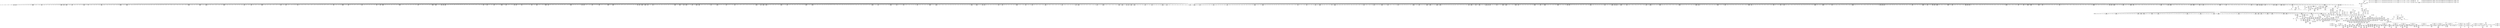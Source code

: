 digraph {
	CE0x4b6f700 [shape=record,shape=Mrecord,label="{CE0x4b6f700|VOIDTB_TE:_CE_204,205_}"]
	CE0x4b758b0 [shape=record,shape=Mrecord,label="{CE0x4b758b0|40:_%struct.super_block*,_56:_i8*,_:_CRE_598,599_}"]
	CE0x4b23e40 [shape=record,shape=Mrecord,label="{CE0x4b23e40|selinux_inode_create:dentry|Function::selinux_inode_create&Arg::dentry::}"]
	CE0x4c0d880 [shape=record,shape=Mrecord,label="{CE0x4c0d880|i64_14|*Constant*|*SummSink*}"]
	CE0x4c20a80 [shape=record,shape=Mrecord,label="{CE0x4c20a80|VOIDTB_TE:_CE_151,152_}"]
	CE0x4c039e0 [shape=record,shape=Mrecord,label="{CE0x4c039e0|i32_3|*Constant*|*SummSink*}"]
	CE0x4beb3d0 [shape=record,shape=Mrecord,label="{CE0x4beb3d0|272:_i8*,_:_CRE_1645,1646_}"]
	CE0x4b60230 [shape=record,shape=Mrecord,label="{CE0x4b60230|i64*_getelementptr_inbounds_(_26_x_i64_,_26_x_i64_*___llvm_gcov_ctr217,_i64_0,_i64_9)|*Constant*|*SummSink*}"]
	CE0x4bfc4e0 [shape=record,shape=Mrecord,label="{CE0x4bfc4e0|avc_has_perm:auditdata|Function::avc_has_perm&Arg::auditdata::}"]
	CE0x4b1ca80 [shape=record,shape=Mrecord,label="{CE0x4b1ca80|40:_%struct.super_block*,_56:_i8*,_:_CRE_12,16_|*MultipleSource*|Function::may_create&Arg::dir::|Function::selinux_inode_create&Arg::dir::|security/selinux/hooks.c,1713}"]
	CE0x4b38050 [shape=record,shape=Mrecord,label="{CE0x4b38050|may_create:return|*SummSink*}"]
	CE0x4c22f60 [shape=record,shape=Mrecord,label="{CE0x4c22f60|VOIDTB_TE:_CE_96,104_|*MultipleSource*|Function::selinux_inode_create&Arg::dentry::|Function::may_create&Arg::dentry::|security/selinux/hooks.c,1730}"]
	CE0x4bf9ba0 [shape=record,shape=Mrecord,label="{CE0x4bf9ba0|28:_i32,_:_CRE_107,108_}"]
	CE0x4b7e630 [shape=record,shape=Mrecord,label="{CE0x4b7e630|40:_%struct.super_block*,_56:_i8*,_:_CRE_899,900_}"]
	CE0x4b0ef00 [shape=record,shape=Mrecord,label="{CE0x4b0ef00|selinux_inode_create:tmp|*SummSource*}"]
	CE0x4b1b6a0 [shape=record,shape=Mrecord,label="{CE0x4b1b6a0|40:_%struct.super_block*,_56:_i8*,_:_CRE_268,269_}"]
	CE0x4b48460 [shape=record,shape=Mrecord,label="{CE0x4b48460|_call_void_lockdep_rcu_suspicious(i8*_getelementptr_inbounds_(_25_x_i8_,_25_x_i8_*_.str3,_i32_0,_i32_0),_i32_1706,_i8*_getelementptr_inbounds_(_45_x_i8_,_45_x_i8_*_.str12,_i32_0,_i32_0))_#10,_!dbg_!27731|security/selinux/hooks.c,1706}"]
	CE0x4b687a0 [shape=record,shape=Mrecord,label="{CE0x4b687a0|may_create:if.end26}"]
	CE0x4bf2aa0 [shape=record,shape=Mrecord,label="{CE0x4bf2aa0|may_create:tmp26|security/selinux/hooks.c,1714}"]
	CE0x4bfc280 [shape=record,shape=Mrecord,label="{CE0x4bfc280|avc_has_perm:requested|Function::avc_has_perm&Arg::requested::|*SummSource*}"]
	CE0x4b38bf0 [shape=record,shape=Mrecord,label="{CE0x4b38bf0|selinux_inode_create:tmp1|*SummSource*}"]
	CE0x4b862e0 [shape=record,shape=Mrecord,label="{CE0x4b862e0|272:_i8*,_:_CRE_611,612_}"]
	CE0x4bffc00 [shape=record,shape=Mrecord,label="{CE0x4bffc00|avc_has_perm:ssid|Function::avc_has_perm&Arg::ssid::|*SummSink*}"]
	CE0x4b9d420 [shape=record,shape=Mrecord,label="{CE0x4b9d420|272:_i8*,_:_CRE_1347,1348_}"]
	CE0x4b8bec0 [shape=record,shape=Mrecord,label="{CE0x4b8bec0|272:_i8*,_:_CRE_216,224_|*MultipleSource*|*LoadInst*|security/selinux/hooks.c,1714|security/selinux/hooks.c,1714}"]
	CE0x4b1dc20 [shape=record,shape=Mrecord,label="{CE0x4b1dc20|may_create:tmp5|security/selinux/hooks.c,1706|*SummSource*}"]
	CE0x4c0dbe0 [shape=record,shape=Mrecord,label="{CE0x4c0dbe0|may_create:tmp37|security/selinux/hooks.c,1728|*SummSink*}"]
	CE0x4b8d9f0 [shape=record,shape=Mrecord,label="{CE0x4b8d9f0|272:_i8*,_:_CRE_336,344_|*MultipleSource*|*LoadInst*|security/selinux/hooks.c,1714|security/selinux/hooks.c,1714}"]
	CE0x4b15f50 [shape=record,shape=Mrecord,label="{CE0x4b15f50|GLOBAL:__llvm_gcov_ctr217|Global_var:__llvm_gcov_ctr217}"]
	CE0x4bec3c0 [shape=record,shape=Mrecord,label="{CE0x4bec3c0|272:_i8*,_:_CRE_1660,1661_}"]
	CE0x4b408a0 [shape=record,shape=Mrecord,label="{CE0x4b408a0|40:_%struct.super_block*,_56:_i8*,_:_CRE_289,290_}"]
	CE0x4b66270 [shape=record,shape=Mrecord,label="{CE0x4b66270|i32_78|*Constant*|*SummSource*}"]
	CE0x4c0ea80 [shape=record,shape=Mrecord,label="{CE0x4c0ea80|may_create:tmp40|security/selinux/hooks.c,1728|*SummSink*}"]
	CE0x4b385c0 [shape=record,shape=Mrecord,label="{CE0x4b385c0|may_create:entry}"]
	CE0x4bed7f0 [shape=record,shape=Mrecord,label="{CE0x4bed7f0|272:_i8*,_:_CRE_1679,1680_}"]
	CE0x4b0cc70 [shape=record,shape=Mrecord,label="{CE0x4b0cc70|may_create:return}"]
	CE0x4b15750 [shape=record,shape=Mrecord,label="{CE0x4b15750|i64*_getelementptr_inbounds_(_26_x_i64_,_26_x_i64_*___llvm_gcov_ctr217,_i64_0,_i64_1)|*Constant*|*SummSink*}"]
	CE0x4b75db0 [shape=record,shape=Mrecord,label="{CE0x4b75db0|40:_%struct.super_block*,_56:_i8*,_:_CRE_602,603_}"]
	CE0x4b9cf00 [shape=record,shape=Mrecord,label="{CE0x4b9cf00|272:_i8*,_:_CRE_1312,1313_}"]
	CE0x4b86500 [shape=record,shape=Mrecord,label="{CE0x4b86500|272:_i8*,_:_CRE_613,614_}"]
	CE0x4b27ce0 [shape=record,shape=Mrecord,label="{CE0x4b27ce0|selinux_inode_create:call|security/selinux/hooks.c,2764}"]
	CE0x4bed4c0 [shape=record,shape=Mrecord,label="{CE0x4bed4c0|272:_i8*,_:_CRE_1676,1677_}"]
	CE0x4b763f0 [shape=record,shape=Mrecord,label="{CE0x4b763f0|40:_%struct.super_block*,_56:_i8*,_:_CRE_607,608_}"]
	CE0x4c00160 [shape=record,shape=Mrecord,label="{CE0x4c00160|i16_7|*Constant*}"]
	CE0x4b294a0 [shape=record,shape=Mrecord,label="{CE0x4b294a0|40:_%struct.super_block*,_56:_i8*,_:_CRE_478,479_}"]
	CE0x4b0df60 [shape=record,shape=Mrecord,label="{CE0x4b0df60|i64*_getelementptr_inbounds_(_2_x_i64_,_2_x_i64_*___llvm_gcov_ctr216,_i64_0,_i64_1)|*Constant*|*SummSource*}"]
	CE0x4b6a2e0 [shape=record,shape=Mrecord,label="{CE0x4b6a2e0|40:_%struct.super_block*,_56:_i8*,_:_CRE_554,555_}"]
	CE0x4b69d20 [shape=record,shape=Mrecord,label="{CE0x4b69d20|may_create:if.end30|*SummSource*}"]
	CE0x4beec30 [shape=record,shape=Mrecord,label="{CE0x4beec30|272:_i8*,_:_CRE_1736,1752_|*MultipleSource*|*LoadInst*|security/selinux/hooks.c,1714|security/selinux/hooks.c,1714}"]
	CE0x4b8c260 [shape=record,shape=Mrecord,label="{CE0x4b8c260|272:_i8*,_:_CRE_240,248_|*MultipleSource*|*LoadInst*|security/selinux/hooks.c,1714|security/selinux/hooks.c,1714}"]
	CE0x4b9d640 [shape=record,shape=Mrecord,label="{CE0x4b9d640|272:_i8*,_:_CRE_1349,1350_}"]
	CE0x4b93350 [shape=record,shape=Mrecord,label="{CE0x4b93350|272:_i8*,_:_CRE_455,456_}"]
	CE0x4b22070 [shape=record,shape=Mrecord,label="{CE0x4b22070|may_create:land.lhs.true2|*SummSink*}"]
	CE0x4b300c0 [shape=record,shape=Mrecord,label="{CE0x4b300c0|i16_6|*Constant*|*SummSource*}"]
	CE0x4b70a20 [shape=record,shape=Mrecord,label="{CE0x4b70a20|VOIDTB_TE:_CE_222,223_}"]
	CE0x4bf3fd0 [shape=record,shape=Mrecord,label="{CE0x4bf3fd0|i64*_getelementptr_inbounds_(_26_x_i64_,_26_x_i64_*___llvm_gcov_ctr217,_i64_0,_i64_23)|*Constant*|*SummSource*}"]
	CE0x4bf9ed0 [shape=record,shape=Mrecord,label="{CE0x4bf9ed0|28:_i32,_:_CRE_110,111_}"]
	CE0x4bea2d0 [shape=record,shape=Mrecord,label="{CE0x4bea2d0|272:_i8*,_:_CRE_1629,1630_}"]
	CE0x4b2c170 [shape=record,shape=Mrecord,label="{CE0x4b2c170|272:_i8*,_:_CRE_1318,1319_}"]
	CE0x4bed6e0 [shape=record,shape=Mrecord,label="{CE0x4bed6e0|272:_i8*,_:_CRE_1678,1679_}"]
	CE0x4c0e620 [shape=record,shape=Mrecord,label="{CE0x4c0e620|may_create:tmp39|security/selinux/hooks.c,1728|*SummSink*}"]
	CE0x4c3b8e0 [shape=record,shape=Mrecord,label="{CE0x4c3b8e0|i64_17|*Constant*|*SummSink*}"]
	CE0x4b732f0 [shape=record,shape=Mrecord,label="{CE0x4b732f0|may_create:call22|security/selinux/hooks.c,1729|*SummSource*}"]
	CE0x4bd87e0 [shape=record,shape=Mrecord,label="{CE0x4bd87e0|get_current:tmp1|*SummSink*}"]
	CE0x4b84eb0 [shape=record,shape=Mrecord,label="{CE0x4b84eb0|272:_i8*,_:_CRE_592,593_}"]
	CE0x4b46000 [shape=record,shape=Mrecord,label="{CE0x4b46000|may_create:if.end26|*SummSource*}"]
	CE0x4b6dd80 [shape=record,shape=Mrecord,label="{CE0x4b6dd80|VOIDTB_TE:_CE_180,181_}"]
	CE0x4b98e10 [shape=record,shape=Mrecord,label="{CE0x4b98e10|272:_i8*,_:_CRE_1232,1233_}"]
	CE0x4b34e10 [shape=record,shape=Mrecord,label="{CE0x4b34e10|may_create:if.then24|*SummSource*}"]
	CE0x4b60ba0 [shape=record,shape=Mrecord,label="{CE0x4b60ba0|40:_%struct.super_block*,_56:_i8*,_:_CRE_96,104_|*MultipleSource*|Function::may_create&Arg::dir::|Function::selinux_inode_create&Arg::dir::|security/selinux/hooks.c,1713}"]
	CE0x4b403a0 [shape=record,shape=Mrecord,label="{CE0x4b403a0|40:_%struct.super_block*,_56:_i8*,_:_CRE_285,286_}"]
	CE0x4b776b0 [shape=record,shape=Mrecord,label="{CE0x4b776b0|40:_%struct.super_block*,_56:_i8*,_:_CRE_622,623_}"]
	CE0x4bf0020 [shape=record,shape=Mrecord,label="{CE0x4bf0020|272:_i8*,_:_CRE_1832,1840_|*MultipleSource*|*LoadInst*|security/selinux/hooks.c,1714|security/selinux/hooks.c,1714}"]
	CE0x4b76f30 [shape=record,shape=Mrecord,label="{CE0x4b76f30|40:_%struct.super_block*,_56:_i8*,_:_CRE_616,617_}"]
	CE0x4b701a0 [shape=record,shape=Mrecord,label="{CE0x4b701a0|VOIDTB_TE:_CE_214,215_}"]
	CE0x4bfa310 [shape=record,shape=Mrecord,label="{CE0x4bfa310|28:_i32,_:_CRE_114,115_}"]
	CE0x4b22160 [shape=record,shape=Mrecord,label="{CE0x4b22160|may_create:if.then20}"]
	CE0x4b81f00 [shape=record,shape=Mrecord,label="{CE0x4b81f00|40:_%struct.super_block*,_56:_i8*,_:_CRE_977,978_}"]
	CE0x4c0df70 [shape=record,shape=Mrecord,label="{CE0x4c0df70|may_create:tmp38|security/selinux/hooks.c,1728|*SummSource*}"]
	CE0x4b98480 [shape=record,shape=Mrecord,label="{CE0x4b98480|272:_i8*,_:_CRE_1223,1224_}"]
	CE0x4b9d310 [shape=record,shape=Mrecord,label="{CE0x4b9d310|272:_i8*,_:_CRE_1346,1347_}"]
	CE0x4b84fc0 [shape=record,shape=Mrecord,label="{CE0x4b84fc0|272:_i8*,_:_CRE_593,594_}"]
	CE0x4b268e0 [shape=record,shape=Mrecord,label="{CE0x4b268e0|may_create:land.lhs.true|*SummSource*}"]
	CE0x4bfe800 [shape=record,shape=Mrecord,label="{CE0x4bfe800|may_create:tmp33|security/selinux/hooks.c,1725}"]
	CE0x4c3b800 [shape=record,shape=Mrecord,label="{CE0x4c3b800|i64_17|*Constant*}"]
	CE0x4b870b0 [shape=record,shape=Mrecord,label="{CE0x4b870b0|272:_i8*,_:_CRE_624,625_}"]
	CE0x4b9a680 [shape=record,shape=Mrecord,label="{CE0x4b9a680|272:_i8*,_:_CRE_1255,1256_}"]
	CE0x4b2b530 [shape=record,shape=Mrecord,label="{CE0x4b2b530|40:_%struct.super_block*,_56:_i8*,_:_CRE_544,552_|*MultipleSource*|Function::may_create&Arg::dir::|Function::selinux_inode_create&Arg::dir::|security/selinux/hooks.c,1713}"]
	CE0x4b270d0 [shape=record,shape=Mrecord,label="{CE0x4b270d0|GLOBAL:may_create.__warned|Global_var:may_create.__warned|*SummSource*}"]
	CE0x4befab0 [shape=record,shape=Mrecord,label="{CE0x4befab0|272:_i8*,_:_CRE_1808,1816_|*MultipleSource*|*LoadInst*|security/selinux/hooks.c,1714|security/selinux/hooks.c,1714}"]
	CE0x4b7b0c0 [shape=record,shape=Mrecord,label="{CE0x4b7b0c0|40:_%struct.super_block*,_56:_i8*,_:_CRE_840,848_|*MultipleSource*|Function::may_create&Arg::dir::|Function::selinux_inode_create&Arg::dir::|security/selinux/hooks.c,1713}"]
	CE0x4b6a9d0 [shape=record,shape=Mrecord,label="{CE0x4b6a9d0|40:_%struct.super_block*,_56:_i8*,_:_CRE_559,560_}"]
	CE0x4bfd9c0 [shape=record,shape=Mrecord,label="{CE0x4bfd9c0|i64_11|*Constant*|*SummSink*}"]
	CE0x4b5af10 [shape=record,shape=Mrecord,label="{CE0x4b5af10|may_create:tmp65|security/selinux/hooks.c,1739}"]
	CE0x4b89e30 [shape=record,shape=Mrecord,label="{CE0x4b89e30|272:_i8*,_:_CRE_80,88_|*MultipleSource*|*LoadInst*|security/selinux/hooks.c,1714|security/selinux/hooks.c,1714}"]
	CE0x4c0a310 [shape=record,shape=Mrecord,label="{CE0x4c0a310|may_create:sid11|security/selinux/hooks.c,1716|*SummSource*}"]
	CE0x4b33e40 [shape=record,shape=Mrecord,label="{CE0x4b33e40|may_create:tmp66|security/selinux/hooks.c,1742|*SummSink*}"]
	CE0x4b74010 [shape=record,shape=Mrecord,label="{CE0x4b74010|may_create:tmp50|security/selinux/hooks.c,1731}"]
	CE0x4b41020 [shape=record,shape=Mrecord,label="{CE0x4b41020|40:_%struct.super_block*,_56:_i8*,_:_CRE_295,296_}"]
	CE0x4b85fb0 [shape=record,shape=Mrecord,label="{CE0x4b85fb0|272:_i8*,_:_CRE_608,609_}"]
	CE0x4b2fb40 [shape=record,shape=Mrecord,label="{CE0x4b2fb40|40:_%struct.super_block*,_56:_i8*,_:_CRE_591,592_}"]
	CE0x4bf0fc0 [shape=record,shape=Mrecord,label="{CE0x4bf0fc0|272:_i8*,_:_CRE_1878,1879_}"]
	CE0x4b6eb50 [shape=record,shape=Mrecord,label="{CE0x4b6eb50|VOIDTB_TE:_CE_193,194_}"]
	CE0x4c02350 [shape=record,shape=Mrecord,label="{CE0x4c02350|i32_(i32,_i32,_i16,_i32,_%struct.common_audit_data*)*_bitcast_(i32_(i32,_i32,_i16,_i32,_%struct.common_audit_data.495*)*_avc_has_perm_to_i32_(i32,_i32,_i16,_i32,_%struct.common_audit_data*)*)|*Constant*|*SummSource*}"]
	CE0x4c22280 [shape=record,shape=Mrecord,label="{CE0x4c22280|may_create:d_name|security/selinux/hooks.c,1730|*SummSource*}"]
	CE0x4b6ed70 [shape=record,shape=Mrecord,label="{CE0x4b6ed70|VOIDTB_TE:_CE_195,196_}"]
	CE0x4b3a880 [shape=record,shape=Mrecord,label="{CE0x4b3a880|may_create:tmp7|security/selinux/hooks.c,1706|*SummSink*}"]
	CE0x4bfb210 [shape=record,shape=Mrecord,label="{CE0x4bfb210|28:_i32,_:_CRE_160,168_|*MultipleSource*|*LoadInst*|security/selinux/hooks.c,1713|security/selinux/hooks.c,1713|security/selinux/hooks.c,1722}"]
	CE0x4bec910 [shape=record,shape=Mrecord,label="{CE0x4bec910|272:_i8*,_:_CRE_1665,1666_}"]
	CE0x4c21a70 [shape=record,shape=Mrecord,label="{CE0x4c21a70|VOIDTB_TE:_CE_166,167_}"]
	CE0x4b19d80 [shape=record,shape=Mrecord,label="{CE0x4b19d80|may_create:dentry|Function::may_create&Arg::dentry::|*SummSink*}"]
	CE0x4b6f920 [shape=record,shape=Mrecord,label="{CE0x4b6f920|VOIDTB_TE:_CE_206,207_}"]
	CE0x4b66b00 [shape=record,shape=Mrecord,label="{CE0x4b66b00|i32_22|*Constant*}"]
	CE0x4b44a60 [shape=record,shape=Mrecord,label="{CE0x4b44a60|28:_i32,_:_CRE_28,32_|*MultipleSource*|*LoadInst*|security/selinux/hooks.c,1713|security/selinux/hooks.c,1713|security/selinux/hooks.c,1722}"]
	CE0x4b7d0f0 [shape=record,shape=Mrecord,label="{CE0x4b7d0f0|40:_%struct.super_block*,_56:_i8*,_:_CRE_882,883_}"]
	CE0x4b76170 [shape=record,shape=Mrecord,label="{CE0x4b76170|40:_%struct.super_block*,_56:_i8*,_:_CRE_605,606_}"]
	CE0x4b454a0 [shape=record,shape=Mrecord,label="{CE0x4b454a0|28:_i32,_:_CRE_50,51_}"]
	CE0x4b208a0 [shape=record,shape=Mrecord,label="{CE0x4b208a0|selinux_inode_create:tmp3}"]
	CE0x4b7f7b0 [shape=record,shape=Mrecord,label="{CE0x4b7f7b0|40:_%struct.super_block*,_56:_i8*,_:_CRE_913,914_}"]
	CE0x4bfb410 [shape=record,shape=Mrecord,label="{CE0x4bfb410|28:_i32,_:_CRE_168,184_|*MultipleSource*|*LoadInst*|security/selinux/hooks.c,1713|security/selinux/hooks.c,1713|security/selinux/hooks.c,1722}"]
	CE0x4b6db60 [shape=record,shape=Mrecord,label="{CE0x4b6db60|VOIDTB_TE:_CE_178,179_}"]
	CE0x4b0ea30 [shape=record,shape=Mrecord,label="{CE0x4b0ea30|selinux_inode_create:tmp}"]
	CE0x4b1aca0 [shape=record,shape=Mrecord,label="{CE0x4b1aca0|40:_%struct.super_block*,_56:_i8*,_:_CRE_260,261_}"]
	CE0x4b42820 [shape=record,shape=Mrecord,label="{CE0x4b42820|40:_%struct.super_block*,_56:_i8*,_:_CRE_167,168_}"]
	CE0x4beac60 [shape=record,shape=Mrecord,label="{CE0x4beac60|272:_i8*,_:_CRE_1638,1639_}"]
	CE0x4c0bd70 [shape=record,shape=Mrecord,label="{CE0x4c0bd70|may_create:tmp36|security/selinux/hooks.c,1728}"]
	CE0x4b874f0 [shape=record,shape=Mrecord,label="{CE0x4b874f0|272:_i8*,_:_CRE_628,629_}"]
	CE0x4b2e100 [shape=record,shape=Mrecord,label="{CE0x4b2e100|40:_%struct.super_block*,_56:_i8*,_:_CRE_570,571_}"]
	CE0x4c00f70 [shape=record,shape=Mrecord,label="{CE0x4c00f70|may_create:call14|security/selinux/hooks.c,1722|*SummSource*}"]
	CE0x4c222f0 [shape=record,shape=Mrecord,label="{CE0x4c222f0|may_create:d_name|security/selinux/hooks.c,1730}"]
	CE0x4b91590 [shape=record,shape=Mrecord,label="{CE0x4b91590|272:_i8*,_:_CRE_427,428_}"]
	CE0x4bfa860 [shape=record,shape=Mrecord,label="{CE0x4bfa860|28:_i32,_:_CRE_119,120_}"]
	CE0x4b81880 [shape=record,shape=Mrecord,label="{CE0x4b81880|40:_%struct.super_block*,_56:_i8*,_:_CRE_960,968_|*MultipleSource*|Function::may_create&Arg::dir::|Function::selinux_inode_create&Arg::dir::|security/selinux/hooks.c,1713}"]
	CE0x4c384e0 [shape=record,shape=Mrecord,label="{CE0x4c384e0|i64_22|*Constant*|*SummSource*}"]
	CE0x4b777f0 [shape=record,shape=Mrecord,label="{CE0x4b777f0|40:_%struct.super_block*,_56:_i8*,_:_CRE_623,624_}"]
	CE0x4b32450 [shape=record,shape=Mrecord,label="{CE0x4b32450|may_create:tmp10|security/selinux/hooks.c,1706}"]
	CE0x4b610e0 [shape=record,shape=Mrecord,label="{CE0x4b610e0|40:_%struct.super_block*,_56:_i8*,_:_CRE_120,128_|*MultipleSource*|Function::may_create&Arg::dir::|Function::selinux_inode_create&Arg::dir::|security/selinux/hooks.c,1713}"]
	CE0x4b706f0 [shape=record,shape=Mrecord,label="{CE0x4b706f0|VOIDTB_TE:_CE_219,220_}"]
	CE0x4c22a40 [shape=record,shape=Mrecord,label="{CE0x4c22a40|VOIDTB_TE:_CE_91,92_}"]
	CE0x4b95b70 [shape=record,shape=Mrecord,label="{CE0x4b95b70|272:_i8*,_:_CRE_570,571_}"]
	CE0x4b61a10 [shape=record,shape=Mrecord,label="{CE0x4b61a10|40:_%struct.super_block*,_56:_i8*,_:_CRE_140,141_}"]
	CE0x4bf76e0 [shape=record,shape=Mrecord,label="{CE0x4bf76e0|28:_i32,_:_CRE_71,72_}"]
	CE0x4becb30 [shape=record,shape=Mrecord,label="{CE0x4becb30|272:_i8*,_:_CRE_1667,1668_}"]
	CE0x4b92250 [shape=record,shape=Mrecord,label="{CE0x4b92250|272:_i8*,_:_CRE_439,440_}"]
	CE0x4b82140 [shape=record,shape=Mrecord,label="{CE0x4b82140|40:_%struct.super_block*,_56:_i8*,_:_CRE_978,979_}"]
	CE0x4b97e20 [shape=record,shape=Mrecord,label="{CE0x4b97e20|272:_i8*,_:_CRE_1217,1218_}"]
	CE0x4b929c0 [shape=record,shape=Mrecord,label="{CE0x4b929c0|272:_i8*,_:_CRE_446,447_}"]
	CE0x4c50ae0 [shape=record,shape=Mrecord,label="{CE0x4c50ae0|i16_5|*Constant*}"]
	CE0x4b9c110 [shape=record,shape=Mrecord,label="{CE0x4b9c110|272:_i8*,_:_CRE_1304,1305_}"]
	CE0x4b8f280 [shape=record,shape=Mrecord,label="{CE0x4b8f280|272:_i8*,_:_CRE_403,404_}"]
	CE0x4b2d7c0 [shape=record,shape=Mrecord,label="{CE0x4b2d7c0|272:_i8*,_:_CRE_1339,1340_}"]
	CE0x4b4a150 [shape=record,shape=Mrecord,label="{CE0x4b4a150|may_create:call4|security/selinux/hooks.c,1706|*SummSource*}"]
	CE0x4b85950 [shape=record,shape=Mrecord,label="{CE0x4b85950|272:_i8*,_:_CRE_602,603_}"]
	CE0x4c03b70 [shape=record,shape=Mrecord,label="{CE0x4c03b70|may_create:tmp28|security/selinux/hooks.c,1717}"]
	CE0x4c0b5b0 [shape=record,shape=Mrecord,label="{CE0x4c0b5b0|may_create:tmp35|security/selinux/hooks.c,1726|*SummSource*}"]
	CE0x4b16fd0 [shape=record,shape=Mrecord,label="{CE0x4b16fd0|40:_%struct.super_block*,_56:_i8*,_:_CRE_196,197_}"]
	CE0x4b2c5b0 [shape=record,shape=Mrecord,label="{CE0x4b2c5b0|272:_i8*,_:_CRE_1322,1323_}"]
	CE0x4b84520 [shape=record,shape=Mrecord,label="{CE0x4b84520|272:_i8*,_:_CRE_583,584_}"]
	CE0x4b9dca0 [shape=record,shape=Mrecord,label="{CE0x4b9dca0|272:_i8*,_:_CRE_1355,1356_}"]
	CE0x4c4fb40 [shape=record,shape=Mrecord,label="{CE0x4c4fb40|get_current:tmp3|*SummSink*}"]
	CE0x4bf87e0 [shape=record,shape=Mrecord,label="{CE0x4bf87e0|28:_i32,_:_CRE_88,89_}"]
	CE0x4c3bb80 [shape=record,shape=Mrecord,label="{CE0x4c3bb80|may_create:tmp57|security/selinux/hooks.c,1736|*SummSink*}"]
	CE0x4be9c70 [shape=record,shape=Mrecord,label="{CE0x4be9c70|272:_i8*,_:_CRE_1623,1624_}"]
	CE0x4b37990 [shape=record,shape=Mrecord,label="{CE0x4b37990|may_create:do.body|*SummSink*}"]
	CE0x4b42b20 [shape=record,shape=Mrecord,label="{CE0x4b42b20|40:_%struct.super_block*,_56:_i8*,_:_CRE_171,172_}"]
	CE0x4bfd0e0 [shape=record,shape=Mrecord,label="{CE0x4bfd0e0|i64_10|*Constant*|*SummSource*}"]
	CE0x4b97f30 [shape=record,shape=Mrecord,label="{CE0x4b97f30|272:_i8*,_:_CRE_1218,1219_}"]
	CE0x4b754f0 [shape=record,shape=Mrecord,label="{CE0x4b754f0|40:_%struct.super_block*,_56:_i8*,_:_CRE_595,596_}"]
	CE0x4b62140 [shape=record,shape=Mrecord,label="{CE0x4b62140|40:_%struct.super_block*,_56:_i8*,_:_CRE_150,151_}"]
	CE0x4b617e0 [shape=record,shape=Mrecord,label="{CE0x4b617e0|40:_%struct.super_block*,_56:_i8*,_:_CRE_138,139_}"]
	CE0x4bf0b00 [shape=record,shape=Mrecord,label="{CE0x4bf0b00|272:_i8*,_:_CRE_1874,1875_}"]
	CE0x4b7cbf0 [shape=record,shape=Mrecord,label="{CE0x4b7cbf0|40:_%struct.super_block*,_56:_i8*,_:_CRE_878,879_}"]
	CE0x4b29720 [shape=record,shape=Mrecord,label="{CE0x4b29720|40:_%struct.super_block*,_56:_i8*,_:_CRE_480,481_}"]
	CE0x4b16480 [shape=record,shape=Mrecord,label="{CE0x4b16480|_ret_i32_%call,_!dbg_!27715|security/selinux/hooks.c,2764|*SummSink*}"]
	CE0x4bfc6a0 [shape=record,shape=Mrecord,label="{CE0x4bfc6a0|avc_has_perm:auditdata|Function::avc_has_perm&Arg::auditdata::|*SummSink*}"]
	CE0x4b16ac0 [shape=record,shape=Mrecord,label="{CE0x4b16ac0|selinux_inode_create:tmp2|*SummSink*}"]
	CE0x4b72fc0 [shape=record,shape=Mrecord,label="{CE0x4b72fc0|VOIDTB_TE:_CE_318,319_}"]
	CE0x4bfd2f0 [shape=record,shape=Mrecord,label="{CE0x4bfd2f0|may_create:tmp31|security/selinux/hooks.c,1725}"]
	CE0x4b77bb0 [shape=record,shape=Mrecord,label="{CE0x4b77bb0|40:_%struct.super_block*,_56:_i8*,_:_CRE_640,648_|*MultipleSource*|Function::may_create&Arg::dir::|Function::selinux_inode_create&Arg::dir::|security/selinux/hooks.c,1713}"]
	CE0x4b18850 [shape=record,shape=Mrecord,label="{CE0x4b18850|40:_%struct.super_block*,_56:_i8*,_:_CRE_249,250_}"]
	CE0x4bfa750 [shape=record,shape=Mrecord,label="{CE0x4bfa750|28:_i32,_:_CRE_118,119_}"]
	CE0x4b431e0 [shape=record,shape=Mrecord,label="{CE0x4b431e0|40:_%struct.super_block*,_56:_i8*,_:_CRE_180,181_}"]
	CE0x4b77f80 [shape=record,shape=Mrecord,label="{CE0x4b77f80|40:_%struct.super_block*,_56:_i8*,_:_CRE_656,664_|*MultipleSource*|Function::may_create&Arg::dir::|Function::selinux_inode_create&Arg::dir::|security/selinux/hooks.c,1713}"]
	CE0x4b7b9c0 [shape=record,shape=Mrecord,label="{CE0x4b7b9c0|40:_%struct.super_block*,_56:_i8*,_:_CRE_865,866_}"]
	CE0x4b2b070 [shape=record,shape=Mrecord,label="{CE0x4b2b070|40:_%struct.super_block*,_56:_i8*,_:_CRE_536,540_|*MultipleSource*|Function::may_create&Arg::dir::|Function::selinux_inode_create&Arg::dir::|security/selinux/hooks.c,1713}"]
	CE0x4bf7be0 [shape=record,shape=Mrecord,label="{CE0x4bf7be0|28:_i32,_:_CRE_76,77_}"]
	CE0x4b95950 [shape=record,shape=Mrecord,label="{CE0x4b95950|272:_i8*,_:_CRE_568,569_}"]
	"CONST[source:0(mediator),value:2(dynamic)][purpose:{object}][SnkIdx:10]"
	CE0x4c39ab0 [shape=record,shape=Mrecord,label="{CE0x4c39ab0|i64*_getelementptr_inbounds_(_26_x_i64_,_26_x_i64_*___llvm_gcov_ctr217,_i64_0,_i64_20)|*Constant*|*SummSink*}"]
	"CONST[source:2(external),value:2(dynamic)][purpose:{subject}][SrcIdx:19]"
	CE0x4c4b0b0 [shape=record,shape=Mrecord,label="{CE0x4c4b0b0|may_create:retval.0}"]
	CE0x4b43360 [shape=record,shape=Mrecord,label="{CE0x4b43360|40:_%struct.super_block*,_56:_i8*,_:_CRE_182,183_}"]
	CE0x4b6c290 [shape=record,shape=Mrecord,label="{CE0x4b6c290|may_create:tmp15|security/selinux/hooks.c,1706|*SummSink*}"]
	CE0x4b74300 [shape=record,shape=Mrecord,label="{CE0x4b74300|may_create:tmp50|security/selinux/hooks.c,1731|*SummSink*}"]
	CE0x4b17510 [shape=record,shape=Mrecord,label="{CE0x4b17510|40:_%struct.super_block*,_56:_i8*,_:_CRE_203,204_}"]
	CE0x4b731e0 [shape=record,shape=Mrecord,label="{CE0x4b731e0|may_create:call22|security/selinux/hooks.c,1729}"]
	CE0x4b2ed80 [shape=record,shape=Mrecord,label="{CE0x4b2ed80|40:_%struct.super_block*,_56:_i8*,_:_CRE_580,581_}"]
	CE0x4beb700 [shape=record,shape=Mrecord,label="{CE0x4beb700|272:_i8*,_:_CRE_1648,1649_}"]
	CE0x4b5c2a0 [shape=record,shape=Mrecord,label="{CE0x4b5c2a0|40:_%struct.super_block*,_56:_i8*,_:_CRE_312,320_|*MultipleSource*|Function::may_create&Arg::dir::|Function::selinux_inode_create&Arg::dir::|security/selinux/hooks.c,1713}"]
	CE0x4b324c0 [shape=record,shape=Mrecord,label="{CE0x4b324c0|i64_5|*Constant*}"]
	CE0x4b76a30 [shape=record,shape=Mrecord,label="{CE0x4b76a30|40:_%struct.super_block*,_56:_i8*,_:_CRE_612,613_}"]
	CE0x4b84630 [shape=record,shape=Mrecord,label="{CE0x4b84630|272:_i8*,_:_CRE_584,585_}"]
	CE0x4b371b0 [shape=record,shape=Mrecord,label="{CE0x4b371b0|_ret_%struct.task_struct*_%tmp4,_!dbg_!27714|./arch/x86/include/asm/current.h,14}"]
	CE0x4b17750 [shape=record,shape=Mrecord,label="{CE0x4b17750|40:_%struct.super_block*,_56:_i8*,_:_CRE_206,207_}"]
	CE0x4b1ade0 [shape=record,shape=Mrecord,label="{CE0x4b1ade0|40:_%struct.super_block*,_56:_i8*,_:_CRE_261,262_}"]
	CE0x4bf78e0 [shape=record,shape=Mrecord,label="{CE0x4bf78e0|28:_i32,_:_CRE_73,74_}"]
	CE0x4b460e0 [shape=record,shape=Mrecord,label="{CE0x4b460e0|%struct.task_struct*_(%struct.task_struct**)*_asm_movq_%gs:$_1:P_,$0_,_r,im,_dirflag_,_fpsr_,_flags_|*SummSink*}"]
	CE0x4b86830 [shape=record,shape=Mrecord,label="{CE0x4b86830|272:_i8*,_:_CRE_616,617_}"]
	CE0x4c21410 [shape=record,shape=Mrecord,label="{CE0x4c21410|VOIDTB_TE:_CE_160,161_}"]
	CE0x4c04880 [shape=record,shape=Mrecord,label="{CE0x4c04880|may_create:type|security/selinux/hooks.c,1719|*SummSink*}"]
	CE0x4b16f10 [shape=record,shape=Mrecord,label="{CE0x4b16f10|40:_%struct.super_block*,_56:_i8*,_:_CRE_195,196_}"]
	CE0x4b3f360 [shape=record,shape=Mrecord,label="{CE0x4b3f360|may_create:tmp|*SummSink*}"]
	CE0x4bf3280 [shape=record,shape=Mrecord,label="{CE0x4bf3280|may_create:tmp59|security/selinux/hooks.c,1736}"]
	CE0x4b282c0 [shape=record,shape=Mrecord,label="{CE0x4b282c0|may_create:tmp|*SummSource*}"]
	CE0x4b20a00 [shape=record,shape=Mrecord,label="{CE0x4b20a00|i64*_getelementptr_inbounds_(_2_x_i64_,_2_x_i64_*___llvm_gcov_ctr216,_i64_0,_i64_0)|*Constant*|*SummSink*}"]
	CE0x4bf6860 [shape=record,shape=Mrecord,label="{CE0x4bf6860|may_create:tmp64|security/selinux/hooks.c,1739|*SummSink*}"]
	CE0x4b8a740 [shape=record,shape=Mrecord,label="{CE0x4b8a740|272:_i8*,_:_CRE_120,128_|*MultipleSource*|*LoadInst*|security/selinux/hooks.c,1714|security/selinux/hooks.c,1714}"]
	"CONST[source:0(mediator),value:2(dynamic)][purpose:{object}][SnkIdx:1]"
	CE0x4b9f2f0 [shape=record,shape=Mrecord,label="{CE0x4b9f2f0|272:_i8*,_:_CRE_1616,1617_}"]
	CE0x4b1ba60 [shape=record,shape=Mrecord,label="{CE0x4b1ba60|40:_%struct.super_block*,_56:_i8*,_:_CRE_271,272_}"]
	CE0x4b94960 [shape=record,shape=Mrecord,label="{CE0x4b94960|272:_i8*,_:_CRE_528,536_|*MultipleSource*|*LoadInst*|security/selinux/hooks.c,1714|security/selinux/hooks.c,1714}"]
	CE0x4c1cf60 [shape=record,shape=Mrecord,label="{CE0x4c1cf60|may_create:tmp41|security/selinux/hooks.c,1728|*SummSink*}"]
	CE0x4b9a350 [shape=record,shape=Mrecord,label="{CE0x4b9a350|272:_i8*,_:_CRE_1252,1253_}"]
	CE0x4b18fa0 [shape=record,shape=Mrecord,label="{CE0x4b18fa0|may_create:tobool1|security/selinux/hooks.c,1706|*SummSource*}"]
	CE0x4b5bda0 [shape=record,shape=Mrecord,label="{CE0x4b5bda0|40:_%struct.super_block*,_56:_i8*,_:_CRE_308,309_}"]
	CE0x4b6ef90 [shape=record,shape=Mrecord,label="{CE0x4b6ef90|VOIDTB_TE:_CE_197,198_}"]
	CE0x4b7e4f0 [shape=record,shape=Mrecord,label="{CE0x4b7e4f0|40:_%struct.super_block*,_56:_i8*,_:_CRE_898,899_}"]
	CE0x4b2a3a0 [shape=record,shape=Mrecord,label="{CE0x4b2a3a0|40:_%struct.super_block*,_56:_i8*,_:_CRE_500,504_|*MultipleSource*|Function::may_create&Arg::dir::|Function::selinux_inode_create&Arg::dir::|security/selinux/hooks.c,1713}"]
	CE0x4bfe020 [shape=record,shape=Mrecord,label="{CE0x4bfe020|may_create:tmp31|security/selinux/hooks.c,1725|*SummSource*}"]
	CE0x4b43060 [shape=record,shape=Mrecord,label="{CE0x4b43060|40:_%struct.super_block*,_56:_i8*,_:_CRE_178,179_}"]
	CE0x4b9bde0 [shape=record,shape=Mrecord,label="{CE0x4b9bde0|272:_i8*,_:_CRE_1277,1278_}"]
	CE0x4b61c00 [shape=record,shape=Mrecord,label="{CE0x4b61c00|40:_%struct.super_block*,_56:_i8*,_:_CRE_143,144_}"]
	CE0x4c21630 [shape=record,shape=Mrecord,label="{CE0x4c21630|VOIDTB_TE:_CE_162,163_}"]
	CE0x4b57a70 [shape=record,shape=Mrecord,label="{CE0x4b57a70|may_create:i_security|security/selinux/hooks.c,1713|*SummSource*}"]
	CE0x4b33dd0 [shape=record,shape=Mrecord,label="{CE0x4b33dd0|i64*_getelementptr_inbounds_(_26_x_i64_,_26_x_i64_*___llvm_gcov_ctr217,_i64_0,_i64_25)|*Constant*|*SummSink*}"]
	CE0x4b404e0 [shape=record,shape=Mrecord,label="{CE0x4b404e0|40:_%struct.super_block*,_56:_i8*,_:_CRE_286,287_}"]
	CE0x4b75ef0 [shape=record,shape=Mrecord,label="{CE0x4b75ef0|40:_%struct.super_block*,_56:_i8*,_:_CRE_603,604_}"]
	CE0x4b8f7d0 [shape=record,shape=Mrecord,label="{CE0x4b8f7d0|272:_i8*,_:_CRE_408,409_}"]
	CE0x4bf2200 [shape=record,shape=Mrecord,label="{CE0x4bf2200|272:_i8*,_:_CRE_2248,2256_|*MultipleSource*|*LoadInst*|security/selinux/hooks.c,1714|security/selinux/hooks.c,1714}"]
	CE0x4b1b1a0 [shape=record,shape=Mrecord,label="{CE0x4b1b1a0|40:_%struct.super_block*,_56:_i8*,_:_CRE_264,265_}"]
	CE0x4b94b30 [shape=record,shape=Mrecord,label="{CE0x4b94b30|272:_i8*,_:_CRE_536,540_|*MultipleSource*|*LoadInst*|security/selinux/hooks.c,1714|security/selinux/hooks.c,1714}"]
	CE0x4b70c40 [shape=record,shape=Mrecord,label="{CE0x4b70c40|VOIDTB_TE:_CE_224,232_|*MultipleSource*|Function::selinux_inode_create&Arg::dentry::|Function::may_create&Arg::dentry::|security/selinux/hooks.c,1730}"]
	CE0x4b7f030 [shape=record,shape=Mrecord,label="{CE0x4b7f030|40:_%struct.super_block*,_56:_i8*,_:_CRE_907,908_}"]
	CE0x5fd1100 [shape=record,shape=Mrecord,label="{CE0x5fd1100|i64*_getelementptr_inbounds_(_2_x_i64_,_2_x_i64_*___llvm_gcov_ctr216,_i64_0,_i64_1)|*Constant*}"]
	CE0x4b826b0 [shape=record,shape=Mrecord,label="{CE0x4b826b0|40:_%struct.super_block*,_56:_i8*,_:_CRE_982,983_}"]
	CE0x4b66870 [shape=record,shape=Mrecord,label="{CE0x4b66870|may_create:tmp19|security/selinux/hooks.c,1706}"]
	CE0x4b45860 [shape=record,shape=Mrecord,label="{CE0x4b45860|28:_i32,_:_CRE_54,55_}"]
	CE0x4bf56d0 [shape=record,shape=Mrecord,label="{CE0x4bf56d0|i64*_getelementptr_inbounds_(_26_x_i64_,_26_x_i64_*___llvm_gcov_ctr217,_i64_0,_i64_24)|*Constant*|*SummSink*}"]
	CE0x4afef80 [shape=record,shape=Mrecord,label="{CE0x4afef80|i1_true|*Constant*}"]
	CE0x4b26ac0 [shape=record,shape=Mrecord,label="{CE0x4b26ac0|may_create:do.body}"]
	CE0x4b99580 [shape=record,shape=Mrecord,label="{CE0x4b99580|272:_i8*,_:_CRE_1239,1240_}"]
	CE0x4bef370 [shape=record,shape=Mrecord,label="{CE0x4bef370|272:_i8*,_:_CRE_1776,1784_|*MultipleSource*|*LoadInst*|security/selinux/hooks.c,1714|security/selinux/hooks.c,1714}"]
	CE0x4b91bf0 [shape=record,shape=Mrecord,label="{CE0x4b91bf0|272:_i8*,_:_CRE_433,434_}"]
	CE0x4b80430 [shape=record,shape=Mrecord,label="{CE0x4b80430|40:_%struct.super_block*,_56:_i8*,_:_CRE_923,924_}"]
	CE0x4c36020 [shape=record,shape=Mrecord,label="{CE0x4c36020|GLOBAL:security_transition_sid|*Constant*|*SummSource*}"]
	CE0x4bf5050 [shape=record,shape=Mrecord,label="{CE0x4bf5050|may_create:tmp62|security/selinux/hooks.c,1739}"]
	CE0x4b61620 [shape=record,shape=Mrecord,label="{CE0x4b61620|40:_%struct.super_block*,_56:_i8*,_:_CRE_137,138_}"]
	CE0x4b41f20 [shape=record,shape=Mrecord,label="{CE0x4b41f20|40:_%struct.super_block*,_56:_i8*,_:_CRE_155,156_}"]
	CE0x4b7eef0 [shape=record,shape=Mrecord,label="{CE0x4b7eef0|40:_%struct.super_block*,_56:_i8*,_:_CRE_906,907_}"]
	CE0x4b42460 [shape=record,shape=Mrecord,label="{CE0x4b42460|40:_%struct.super_block*,_56:_i8*,_:_CRE_162,163_}"]
	CE0x4b8ed30 [shape=record,shape=Mrecord,label="{CE0x4b8ed30|272:_i8*,_:_CRE_398,399_}"]
	CE0x4b95840 [shape=record,shape=Mrecord,label="{CE0x4b95840|272:_i8*,_:_CRE_567,568_}"]
	"CONST[source:0(mediator),value:2(dynamic)][purpose:{object}][SnkIdx:6]"
	CE0x4b8f5b0 [shape=record,shape=Mrecord,label="{CE0x4b8f5b0|272:_i8*,_:_CRE_406,407_}"]
	CE0x4b902d0 [shape=record,shape=Mrecord,label="{CE0x4b902d0|may_create:s_security|security/selinux/hooks.c,1714|*SummSource*}"]
	CE0x4c1e1d0 [shape=record,shape=Mrecord,label="{CE0x4c1e1d0|may_create:sid21|security/selinux/hooks.c,1729|*SummSource*}"]
	CE0x4c37640 [shape=record,shape=Mrecord,label="{CE0x4c37640|may_create:tobool28|security/selinux/hooks.c,1736|*SummSink*}"]
	CE0x4b2fdc0 [shape=record,shape=Mrecord,label="{CE0x4b2fdc0|selinux_inode_create:tmp3|*SummSource*}"]
	CE0x4b939b0 [shape=record,shape=Mrecord,label="{CE0x4b939b0|272:_i8*,_:_CRE_461,462_}"]
	CE0x4b3aff0 [shape=record,shape=Mrecord,label="{CE0x4b3aff0|may_create:newsid|security/selinux/hooks.c, 1709}"]
	CE0x4bfc820 [shape=record,shape=Mrecord,label="{CE0x4bfc820|_ret_i32_%retval.0,_!dbg_!27728|security/selinux/avc.c,775|*SummSource*}"]
	CE0x4b5ea70 [shape=record,shape=Mrecord,label="{CE0x4b5ea70|40:_%struct.super_block*,_56:_i8*,_:_CRE_472,473_}"]
	CE0x4b5f1e0 [shape=record,shape=Mrecord,label="{CE0x4b5f1e0|40:_%struct.super_block*,_56:_i8*,_:_CRE_476,477_}"]
	CE0x4b113d0 [shape=record,shape=Mrecord,label="{CE0x4b113d0|selinux_inode_create:bb|*SummSource*}"]
	CE0x4b75630 [shape=record,shape=Mrecord,label="{CE0x4b75630|40:_%struct.super_block*,_56:_i8*,_:_CRE_596,597_}"]
	CE0x4b665a0 [shape=record,shape=Mrecord,label="{CE0x4b665a0|may_create:cred|security/selinux/hooks.c,1706|*SummSink*}"]
	CE0x4bf0590 [shape=record,shape=Mrecord,label="{CE0x4bf0590|272:_i8*,_:_CRE_1856,1864_|*MultipleSource*|*LoadInst*|security/selinux/hooks.c,1714|security/selinux/hooks.c,1714}"]
	CE0x4b35d80 [shape=record,shape=Mrecord,label="{CE0x4b35d80|get_current:tmp2}"]
	CE0x4b1a660 [shape=record,shape=Mrecord,label="{CE0x4b1a660|40:_%struct.super_block*,_56:_i8*,_:_CRE_255,256_}"]
	CE0x4b8ea40 [shape=record,shape=Mrecord,label="{CE0x4b8ea40|272:_i8*,_:_CRE_395,396_}"]
	CE0x4bfa420 [shape=record,shape=Mrecord,label="{CE0x4bfa420|28:_i32,_:_CRE_115,116_}"]
	CE0x4b5d1f0 [shape=record,shape=Mrecord,label="{CE0x4b5d1f0|40:_%struct.super_block*,_56:_i8*,_:_CRE_384,388_|*MultipleSource*|Function::may_create&Arg::dir::|Function::selinux_inode_create&Arg::dir::|security/selinux/hooks.c,1713}"]
	CE0x4b175d0 [shape=record,shape=Mrecord,label="{CE0x4b175d0|40:_%struct.super_block*,_56:_i8*,_:_CRE_204,205_}"]
	CE0x4b83e60 [shape=record,shape=Mrecord,label="{CE0x4b83e60|272:_i8*,_:_CRE_56,64_|*MultipleSource*|*LoadInst*|security/selinux/hooks.c,1714|security/selinux/hooks.c,1714}"]
	CE0x4bea3e0 [shape=record,shape=Mrecord,label="{CE0x4bea3e0|272:_i8*,_:_CRE_1630,1631_}"]
	CE0x4b6bc20 [shape=record,shape=Mrecord,label="{CE0x4b6bc20|may_create:tmp6|security/selinux/hooks.c,1706|*SummSink*}"]
	CE0x4b87600 [shape=record,shape=Mrecord,label="{CE0x4b87600|272:_i8*,_:_CRE_629,630_}"]
	CE0x4b5b9e0 [shape=record,shape=Mrecord,label="{CE0x4b5b9e0|40:_%struct.super_block*,_56:_i8*,_:_CRE_305,306_}"]
	CE0x4b42be0 [shape=record,shape=Mrecord,label="{CE0x4b42be0|40:_%struct.super_block*,_56:_i8*,_:_CRE_172,173_}"]
	CE0x4bf94e0 [shape=record,shape=Mrecord,label="{CE0x4bf94e0|28:_i32,_:_CRE_101,102_}"]
	CE0x4bf2030 [shape=record,shape=Mrecord,label="{CE0x4bf2030|272:_i8*,_:_CRE_2120,2248_|*MultipleSource*|*LoadInst*|security/selinux/hooks.c,1714|security/selinux/hooks.c,1714}"]
	CE0x4b216c0 [shape=record,shape=Mrecord,label="{CE0x4b216c0|selinux_inode_create:tmp|*SummSink*}"]
	CE0x4b6cd40 [shape=record,shape=Mrecord,label="{CE0x4b6cd40|i8_1|*Constant*|*SummSink*}"]
	CE0x4b43720 [shape=record,shape=Mrecord,label="{CE0x4b43720|40:_%struct.super_block*,_56:_i8*,_:_CRE_187,188_}"]
	CE0x4bf91e0 [shape=record,shape=Mrecord,label="{CE0x4bf91e0|28:_i32,_:_CRE_98,99_}"]
	CE0x4b40760 [shape=record,shape=Mrecord,label="{CE0x4b40760|40:_%struct.super_block*,_56:_i8*,_:_CRE_288,289_}"]
	CE0x4b3adf0 [shape=record,shape=Mrecord,label="{CE0x4b3adf0|may_create:ad|security/selinux/hooks.c, 1710}"]
	CE0x4bf9870 [shape=record,shape=Mrecord,label="{CE0x4bf9870|28:_i32,_:_CRE_104,105_}"]
	CE0x4c0a190 [shape=record,shape=Mrecord,label="{CE0x4c0a190|may_create:sid11|security/selinux/hooks.c,1716}"]
	CE0x4b1b920 [shape=record,shape=Mrecord,label="{CE0x4b1b920|40:_%struct.super_block*,_56:_i8*,_:_CRE_270,271_}"]
	CE0x4b8b040 [shape=record,shape=Mrecord,label="{CE0x4b8b040|272:_i8*,_:_CRE_144,152_|*MultipleSource*|*LoadInst*|security/selinux/hooks.c,1714|security/selinux/hooks.c,1714}"]
	CE0x4b93bd0 [shape=record,shape=Mrecord,label="{CE0x4b93bd0|272:_i8*,_:_CRE_463,464_}"]
	CE0x4b89c60 [shape=record,shape=Mrecord,label="{CE0x4b89c60|272:_i8*,_:_CRE_72,80_|*MultipleSource*|*LoadInst*|security/selinux/hooks.c,1714|security/selinux/hooks.c,1714}"]
	CE0x4b17a50 [shape=record,shape=Mrecord,label="{CE0x4b17a50|40:_%struct.super_block*,_56:_i8*,_:_CRE_216,224_|*MultipleSource*|Function::may_create&Arg::dir::|Function::selinux_inode_create&Arg::dir::|security/selinux/hooks.c,1713}"]
	CE0x4b2c9f0 [shape=record,shape=Mrecord,label="{CE0x4b2c9f0|272:_i8*,_:_CRE_1326,1327_}"]
	CE0x4c24eb0 [shape=record,shape=Mrecord,label="{CE0x4c24eb0|may_create:and|security/selinux/hooks.c,1728}"]
	CE0x4b6bf40 [shape=record,shape=Mrecord,label="{CE0x4b6bf40|i64*_getelementptr_inbounds_(_26_x_i64_,_26_x_i64_*___llvm_gcov_ctr217,_i64_0,_i64_8)|*Constant*}"]
	CE0x4b918c0 [shape=record,shape=Mrecord,label="{CE0x4b918c0|272:_i8*,_:_CRE_430,431_}"]
	CE0x4b9c820 [shape=record,shape=Mrecord,label="{CE0x4b9c820|272:_i8*,_:_CRE_1306,1307_}"]
	CE0x4b7d5f0 [shape=record,shape=Mrecord,label="{CE0x4b7d5f0|40:_%struct.super_block*,_56:_i8*,_:_CRE_886,887_}"]
	CE0x4b99250 [shape=record,shape=Mrecord,label="{CE0x4b99250|272:_i8*,_:_CRE_1236,1237_}"]
	CE0x4c0b180 [shape=record,shape=Mrecord,label="{CE0x4c0b180|i64*_getelementptr_inbounds_(_26_x_i64_,_26_x_i64_*___llvm_gcov_ctr217,_i64_0,_i64_12)|*Constant*|*SummSource*}"]
	CE0x4b61b40 [shape=record,shape=Mrecord,label="{CE0x4b61b40|40:_%struct.super_block*,_56:_i8*,_:_CRE_142,143_}"]
	CE0x4b6e2d0 [shape=record,shape=Mrecord,label="{CE0x4b6e2d0|VOIDTB_TE:_CE_185,186_}"]
	CE0x4b178d0 [shape=record,shape=Mrecord,label="{CE0x4b178d0|40:_%struct.super_block*,_56:_i8*,_:_CRE_208,210_|*MultipleSource*|Function::may_create&Arg::dir::|Function::selinux_inode_create&Arg::dir::|security/selinux/hooks.c,1713}"]
	CE0x4b1bce0 [shape=record,shape=Mrecord,label="{CE0x4b1bce0|40:_%struct.super_block*,_56:_i8*,_:_CRE_273,274_}"]
	CE0x4b7fdf0 [shape=record,shape=Mrecord,label="{CE0x4b7fdf0|40:_%struct.super_block*,_56:_i8*,_:_CRE_918,919_}"]
	CE0x4bf71e0 [shape=record,shape=Mrecord,label="{CE0x4bf71e0|28:_i32,_:_CRE_66,67_}"]
	CE0x4b80570 [shape=record,shape=Mrecord,label="{CE0x4b80570|40:_%struct.super_block*,_56:_i8*,_:_CRE_924,925_}"]
	CE0x4b57920 [shape=record,shape=Mrecord,label="{CE0x4b57920|i32_10|*Constant*|*SummSink*}"]
	CE0x4b91370 [shape=record,shape=Mrecord,label="{CE0x4b91370|272:_i8*,_:_CRE_425,426_}"]
	CE0x4bf2ce0 [shape=record,shape=Mrecord,label="{CE0x4bf2ce0|may_create:tmp26|security/selinux/hooks.c,1714|*SummSource*}"]
	CE0x4b7daf0 [shape=record,shape=Mrecord,label="{CE0x4b7daf0|40:_%struct.super_block*,_56:_i8*,_:_CRE_890,891_}"]
	CE0x4b83cd0 [shape=record,shape=Mrecord,label="{CE0x4b83cd0|272:_i8*,_:_CRE_48,56_|*MultipleSource*|*LoadInst*|security/selinux/hooks.c,1714|security/selinux/hooks.c,1714}"]
	CE0x4b96b00 [shape=record,shape=Mrecord,label="{CE0x4b96b00|i32_8|*Constant*|*SummSource*}"]
	CE0x4b2c4a0 [shape=record,shape=Mrecord,label="{CE0x4b2c4a0|272:_i8*,_:_CRE_1321,1322_}"]
	CE0x4b2ec40 [shape=record,shape=Mrecord,label="{CE0x4b2ec40|40:_%struct.super_block*,_56:_i8*,_:_CRE_579,580_}"]
	CE0x4b9b780 [shape=record,shape=Mrecord,label="{CE0x4b9b780|272:_i8*,_:_CRE_1271,1272_}"]
	CE0x4b9a570 [shape=record,shape=Mrecord,label="{CE0x4b9a570|272:_i8*,_:_CRE_1254,1255_}"]
	CE0x4b7eb30 [shape=record,shape=Mrecord,label="{CE0x4b7eb30|40:_%struct.super_block*,_56:_i8*,_:_CRE_903,904_}"]
	CE0x4b5d670 [shape=record,shape=Mrecord,label="{CE0x4b5d670|40:_%struct.super_block*,_56:_i8*,_:_CRE_400,408_|*MultipleSource*|Function::may_create&Arg::dir::|Function::selinux_inode_create&Arg::dir::|security/selinux/hooks.c,1713}"]
	CE0x4b67b60 [shape=record,shape=Mrecord,label="{CE0x4b67b60|40:_%struct.super_block*,_56:_i8*,_:_CRE_64,72_|*MultipleSource*|Function::may_create&Arg::dir::|Function::selinux_inode_create&Arg::dir::|security/selinux/hooks.c,1713}"]
	CE0x4b759f0 [shape=record,shape=Mrecord,label="{CE0x4b759f0|40:_%struct.super_block*,_56:_i8*,_:_CRE_599,600_}"]
	CE0x4b3ced0 [shape=record,shape=Mrecord,label="{CE0x4b3ced0|i32_10|*Constant*|*SummSource*}"]
	CE0x4bf03c0 [shape=record,shape=Mrecord,label="{CE0x4bf03c0|272:_i8*,_:_CRE_1848,1856_|*MultipleSource*|*LoadInst*|security/selinux/hooks.c,1714|security/selinux/hooks.c,1714}"]
	CE0x4b8b950 [shape=record,shape=Mrecord,label="{CE0x4b8b950|272:_i8*,_:_CRE_192,200_|*MultipleSource*|*LoadInst*|security/selinux/hooks.c,1714|security/selinux/hooks.c,1714}"]
	CE0x4b44b60 [shape=record,shape=Mrecord,label="{CE0x4b44b60|28:_i32,_:_CRE_32,34_|*MultipleSource*|*LoadInst*|security/selinux/hooks.c,1713|security/selinux/hooks.c,1713|security/selinux/hooks.c,1722}"]
	CE0x4b2f3c0 [shape=record,shape=Mrecord,label="{CE0x4b2f3c0|40:_%struct.super_block*,_56:_i8*,_:_CRE_585,586_}"]
	CE0x4b73a30 [shape=record,shape=Mrecord,label="{CE0x4b73a30|may_create:tmp48|security/selinux/hooks.c,1731|*SummSink*}"]
	CE0x4b98d00 [shape=record,shape=Mrecord,label="{CE0x4b98d00|272:_i8*,_:_CRE_1231,1232_}"]
	CE0x4b44360 [shape=record,shape=Mrecord,label="{CE0x4b44360|28:_i32,_:_CRE_18,19_}"]
	CE0x4b71fe0 [shape=record,shape=Mrecord,label="{CE0x4b71fe0|VOIDTB_TE:_CE_305,306_}"]
	CE0x4c075a0 [shape=record,shape=Mrecord,label="{CE0x4c075a0|i8_10|*Constant*|*SummSink*}"]
	CE0x4c07440 [shape=record,shape=Mrecord,label="{CE0x4c07440|i8_10|*Constant*|*SummSource*}"]
	CE0x4b2eec0 [shape=record,shape=Mrecord,label="{CE0x4b2eec0|40:_%struct.super_block*,_56:_i8*,_:_CRE_581,582_}"]
	CE0x4bf6fe0 [shape=record,shape=Mrecord,label="{CE0x4bf6fe0|28:_i32,_:_CRE_64,65_}"]
	CE0x4bec800 [shape=record,shape=Mrecord,label="{CE0x4bec800|272:_i8*,_:_CRE_1664,1665_}"]
	CE0x4b963f0 [shape=record,shape=Mrecord,label="{CE0x4b963f0|272:_i8*,_:_CRE_578,579_}"]
	CE0x4b85c80 [shape=record,shape=Mrecord,label="{CE0x4b85c80|272:_i8*,_:_CRE_605,606_}"]
	CE0x4c21b80 [shape=record,shape=Mrecord,label="{CE0x4c21b80|VOIDTB_TE:_CE_167,168_}"]
	CE0x4b425e0 [shape=record,shape=Mrecord,label="{CE0x4b425e0|40:_%struct.super_block*,_56:_i8*,_:_CRE_164,165_}"]
	CE0x4beb0a0 [shape=record,shape=Mrecord,label="{CE0x4beb0a0|272:_i8*,_:_CRE_1642,1643_}"]
	CE0x4b2f500 [shape=record,shape=Mrecord,label="{CE0x4b2f500|40:_%struct.super_block*,_56:_i8*,_:_CRE_586,587_}"]
	CE0x4b90260 [shape=record,shape=Mrecord,label="{CE0x4b90260|may_create:s_security|security/selinux/hooks.c,1714}"]
	CE0x4b87820 [shape=record,shape=Mrecord,label="{CE0x4b87820|272:_i8*,_:_CRE_631,632_}"]
	CE0x4bfdbb0 [shape=record,shape=Mrecord,label="{CE0x4bfdbb0|may_create:tmp30|security/selinux/hooks.c,1725|*SummSource*}"]
	CE0x4c36460 [shape=record,shape=Mrecord,label="{CE0x4c36460|may_create:tobool23|security/selinux/hooks.c,1731|*SummSink*}"]
	CE0x4bf9650 [shape=record,shape=Mrecord,label="{CE0x4bf9650|28:_i32,_:_CRE_102,103_}"]
	CE0x4b67560 [shape=record,shape=Mrecord,label="{CE0x4b67560|may_create:if.then29}"]
	CE0x4b909f0 [shape=record,shape=Mrecord,label="{CE0x4b909f0|may_create:tmp24|*LoadInst*|security/selinux/hooks.c,1714|*SummSink*}"]
	CE0x4b40b20 [shape=record,shape=Mrecord,label="{CE0x4b40b20|40:_%struct.super_block*,_56:_i8*,_:_CRE_291,292_}"]
	CE0x4b6f0a0 [shape=record,shape=Mrecord,label="{CE0x4b6f0a0|VOIDTB_TE:_CE_198,199_}"]
	CE0x4b1a520 [shape=record,shape=Mrecord,label="{CE0x4b1a520|40:_%struct.super_block*,_56:_i8*,_:_CRE_254,255_}"]
	CE0x4c3b610 [shape=record,shape=Mrecord,label="{CE0x4c3b610|i64_18|*Constant*|*SummSink*}"]
	CE0x4bfbe10 [shape=record,shape=Mrecord,label="{CE0x4bfbe10|may_create:tmp29|security/selinux/hooks.c,1722|*SummSource*}"]
	CE0x4bfa0f0 [shape=record,shape=Mrecord,label="{CE0x4bfa0f0|28:_i32,_:_CRE_112,113_}"]
	CE0x4b21440 [shape=record,shape=Mrecord,label="{CE0x4b21440|get_current:tmp|*SummSink*}"]
	CE0x4b8b3e0 [shape=record,shape=Mrecord,label="{CE0x4b8b3e0|272:_i8*,_:_CRE_160,176_|*MultipleSource*|*LoadInst*|security/selinux/hooks.c,1714|security/selinux/hooks.c,1714}"]
	CE0x4b6fe70 [shape=record,shape=Mrecord,label="{CE0x4b6fe70|VOIDTB_TE:_CE_211,212_}"]
	CE0x4b93240 [shape=record,shape=Mrecord,label="{CE0x4b93240|272:_i8*,_:_CRE_454,455_}"]
	CE0x4bef1a0 [shape=record,shape=Mrecord,label="{CE0x4bef1a0|272:_i8*,_:_CRE_1768,1776_|*MultipleSource*|*LoadInst*|security/selinux/hooks.c,1714|security/selinux/hooks.c,1714}"]
	CE0x4b9c9f0 [shape=record,shape=Mrecord,label="{CE0x4b9c9f0|272:_i8*,_:_CRE_1307,1308_}"]
	CE0x4b41520 [shape=record,shape=Mrecord,label="{CE0x4b41520|40:_%struct.super_block*,_56:_i8*,_:_CRE_299,300_}"]
	CE0x4c38160 [shape=record,shape=Mrecord,label="{CE0x4c38160|i64_21|*Constant*|*SummSink*}"]
	CE0x4b9c330 [shape=record,shape=Mrecord,label="{CE0x4b9c330|272:_i8*,_:_CRE_1288,1296_|*MultipleSource*|*LoadInst*|security/selinux/hooks.c,1714|security/selinux/hooks.c,1714}"]
	CE0x4c52580 [shape=record,shape=Mrecord,label="{CE0x4c52580|get_current:tmp2|*SummSource*}"]
	CE0x4b3c210 [shape=record,shape=Mrecord,label="{CE0x4b3c210|may_create:tmp20|security/selinux/hooks.c,1706}"]
	CE0x4b7ec70 [shape=record,shape=Mrecord,label="{CE0x4b7ec70|40:_%struct.super_block*,_56:_i8*,_:_CRE_904,905_}"]
	CE0x4b0e5a0 [shape=record,shape=Mrecord,label="{CE0x4b0e5a0|i64*_getelementptr_inbounds_(_2_x_i64_,_2_x_i64_*___llvm_gcov_ctr216,_i64_0,_i64_0)|*Constant*|*SummSource*}"]
	CE0x4b2c060 [shape=record,shape=Mrecord,label="{CE0x4b2c060|272:_i8*,_:_CRE_1317,1318_}"]
	CE0x4b5cd30 [shape=record,shape=Mrecord,label="{CE0x4b5cd30|40:_%struct.super_block*,_56:_i8*,_:_CRE_360,376_|*MultipleSource*|Function::may_create&Arg::dir::|Function::selinux_inode_create&Arg::dir::|security/selinux/hooks.c,1713}"]
	CE0x4b898f0 [shape=record,shape=Mrecord,label="{CE0x4b898f0|272:_i8*,_:_CRE_1214,1215_}"]
	CE0x4b466a0 [shape=record,shape=Mrecord,label="{CE0x4b466a0|may_create:tmp1}"]
	CE0x4bf18f0 [shape=record,shape=Mrecord,label="{CE0x4bf18f0|272:_i8*,_:_CRE_1920,1928_|*MultipleSource*|*LoadInst*|security/selinux/hooks.c,1714|security/selinux/hooks.c,1714}"]
	CE0x4b2dfc0 [shape=record,shape=Mrecord,label="{CE0x4b2dfc0|40:_%struct.super_block*,_56:_i8*,_:_CRE_569,570_}"]
	CE0x4c3b870 [shape=record,shape=Mrecord,label="{CE0x4c3b870|i64_17|*Constant*|*SummSource*}"]
	CE0x4c254b0 [shape=record,shape=Mrecord,label="{CE0x4c254b0|may_create:tobool19|security/selinux/hooks.c,1728|*SummSource*}"]
	CE0x4b7d230 [shape=record,shape=Mrecord,label="{CE0x4b7d230|40:_%struct.super_block*,_56:_i8*,_:_CRE_883,884_}"]
	CE0x4b88780 [shape=record,shape=Mrecord,label="{CE0x4b88780|272:_i8*,_:_CRE_704,708_|*MultipleSource*|*LoadInst*|security/selinux/hooks.c,1714|security/selinux/hooks.c,1714}"]
	CE0x4b83b40 [shape=record,shape=Mrecord,label="{CE0x4b83b40|272:_i8*,_:_CRE_40,48_|*MultipleSource*|*LoadInst*|security/selinux/hooks.c,1714|security/selinux/hooks.c,1714}"]
	CE0x4b93460 [shape=record,shape=Mrecord,label="{CE0x4b93460|272:_i8*,_:_CRE_456,457_}"]
	CE0x4b90050 [shape=record,shape=Mrecord,label="{CE0x4b90050|272:_i8*,_:_CRE_416,417_}"]
	CE0x4c02f50 [shape=record,shape=Mrecord,label="{CE0x4c02f50|may_create:tmp27|security/selinux/hooks.c,1716}"]
	CE0x4b9c490 [shape=record,shape=Mrecord,label="{CE0x4b9c490|272:_i8*,_:_CRE_1296,1300_|*MultipleSource*|*LoadInst*|security/selinux/hooks.c,1714|security/selinux/hooks.c,1714}"]
	CE0x4c0d350 [shape=record,shape=Mrecord,label="{CE0x4c0d350|i64_14|*Constant*}"]
	CE0x4bfd070 [shape=record,shape=Mrecord,label="{CE0x4bfd070|i64_10|*Constant*}"]
	CE0x4c09cd0 [shape=record,shape=Mrecord,label="{CE0x4c09cd0|28:_i32,_:_CRE_11,12_}"]
	CE0x4bf79e0 [shape=record,shape=Mrecord,label="{CE0x4bf79e0|28:_i32,_:_CRE_74,75_}"]
	CE0x4c03be0 [shape=record,shape=Mrecord,label="{CE0x4c03be0|may_create:create_sid|security/selinux/hooks.c,1717}"]
	CE0x4b2c7d0 [shape=record,shape=Mrecord,label="{CE0x4b2c7d0|272:_i8*,_:_CRE_1324,1325_}"]
	CE0x4b5c020 [shape=record,shape=Mrecord,label="{CE0x4b5c020|40:_%struct.super_block*,_56:_i8*,_:_CRE_310,311_}"]
	CE0x4b9ff70 [shape=record,shape=Mrecord,label="{CE0x4b9ff70|272:_i8*,_:_CRE_1596,1600_|*MultipleSource*|*LoadInst*|security/selinux/hooks.c,1714|security/selinux/hooks.c,1714}"]
	CE0x4b2dd40 [shape=record,shape=Mrecord,label="{CE0x4b2dd40|40:_%struct.super_block*,_56:_i8*,_:_CRE_567,568_}"]
	CE0x4b44960 [shape=record,shape=Mrecord,label="{CE0x4b44960|28:_i32,_:_CRE_24,28_|*MultipleSource*|*LoadInst*|security/selinux/hooks.c,1713|security/selinux/hooks.c,1713|security/selinux/hooks.c,1722}"]
	CE0x4c4ae00 [shape=record,shape=Mrecord,label="{CE0x4c4ae00|i32_128|*Constant*|*SummSource*}"]
	CE0x4b43660 [shape=record,shape=Mrecord,label="{CE0x4b43660|40:_%struct.super_block*,_56:_i8*,_:_CRE_186,187_}"]
	CE0x4b5b5d0 [shape=record,shape=Mrecord,label="{CE0x4b5b5d0|40:_%struct.super_block*,_56:_i8*,_:_CRE_302,303_}"]
	CE0x4b5e5f0 [shape=record,shape=Mrecord,label="{CE0x4b5e5f0|40:_%struct.super_block*,_56:_i8*,_:_CRE_456,464_|*MultipleSource*|Function::may_create&Arg::dir::|Function::selinux_inode_create&Arg::dir::|security/selinux/hooks.c,1713}"]
	CE0x4b8cf10 [shape=record,shape=Mrecord,label="{CE0x4b8cf10|272:_i8*,_:_CRE_288,296_|*MultipleSource*|*LoadInst*|security/selinux/hooks.c,1714|security/selinux/hooks.c,1714}"]
	CE0x4b998b0 [shape=record,shape=Mrecord,label="{CE0x4b998b0|272:_i8*,_:_CRE_1242,1243_}"]
	CE0x4c20db0 [shape=record,shape=Mrecord,label="{CE0x4c20db0|VOIDTB_TE:_CE_154,155_}"]
	CE0x4b6aed0 [shape=record,shape=Mrecord,label="{CE0x4b6aed0|40:_%struct.super_block*,_56:_i8*,_:_CRE_563,564_}"]
	CE0x4c23f30 [shape=record,shape=Mrecord,label="{CE0x4c23f30|VOIDTB_TE:_CE_48,52_|*MultipleSource*|Function::selinux_inode_create&Arg::dentry::|Function::may_create&Arg::dentry::|security/selinux/hooks.c,1730}"]
	CE0x4b6ce70 [shape=record,shape=Mrecord,label="{CE0x4b6ce70|GLOBAL:lockdep_rcu_suspicious|*Constant*}"]
	CE0x4c39b20 [shape=record,shape=Mrecord,label="{CE0x4c39b20|may_create:tmp53|security/selinux/hooks.c,1733|*SummSink*}"]
	CE0x4b80070 [shape=record,shape=Mrecord,label="{CE0x4b80070|40:_%struct.super_block*,_56:_i8*,_:_CRE_920,921_}"]
	CE0x4be9d80 [shape=record,shape=Mrecord,label="{CE0x4be9d80|272:_i8*,_:_CRE_1624,1625_}"]
	CE0x4bf10d0 [shape=record,shape=Mrecord,label="{CE0x4bf10d0|272:_i8*,_:_CRE_1879,1880_}"]
	CE0x4c025b0 [shape=record,shape=Mrecord,label="{CE0x4c025b0|avc_has_perm:entry}"]
	CE0x4b84850 [shape=record,shape=Mrecord,label="{CE0x4b84850|272:_i8*,_:_CRE_586,587_}"]
	CE0x4b3a410 [shape=record,shape=Mrecord,label="{CE0x4b3a410|may_create:call|security/selinux/hooks.c,1706|*SummSink*}"]
	CE0x4b6d610 [shape=record,shape=Mrecord,label="{CE0x4b6d610|VOIDTB_TE:_CE_173,174_}"]
	CE0x4c248d0 [shape=record,shape=Mrecord,label="{CE0x4c248d0|VOIDTB_TE:_CE_88,89_}"]
	CE0x4b7d4b0 [shape=record,shape=Mrecord,label="{CE0x4b7d4b0|40:_%struct.super_block*,_56:_i8*,_:_CRE_885,886_}"]
	CE0x4c1d3b0 [shape=record,shape=Mrecord,label="{CE0x4c1d3b0|may_create:tmp44|security/selinux/hooks.c,1728}"]
	CE0x4b6d940 [shape=record,shape=Mrecord,label="{CE0x4b6d940|VOIDTB_TE:_CE_176,177_}"]
	CE0x4b6ec60 [shape=record,shape=Mrecord,label="{CE0x4b6ec60|VOIDTB_TE:_CE_194,195_}"]
	CE0x4c0ebb0 [shape=record,shape=Mrecord,label="{CE0x4c0ebb0|i32_5|*Constant*}"]
	CE0x4b7ce70 [shape=record,shape=Mrecord,label="{CE0x4b7ce70|40:_%struct.super_block*,_56:_i8*,_:_CRE_880,881_}"]
	CE0x4c36150 [shape=record,shape=Mrecord,label="{CE0x4c36150|GLOBAL:security_transition_sid|*Constant*|*SummSink*}"]
	CE0x4b19af0 [shape=record,shape=Mrecord,label="{CE0x4b19af0|may_create:dentry|Function::may_create&Arg::dentry::}"]
	CE0x4b5d8b0 [shape=record,shape=Mrecord,label="{CE0x4b5d8b0|40:_%struct.super_block*,_56:_i8*,_:_CRE_408,416_|*MultipleSource*|Function::may_create&Arg::dir::|Function::selinux_inode_create&Arg::dir::|security/selinux/hooks.c,1713}"]
	CE0x4b9eeb0 [shape=record,shape=Mrecord,label="{CE0x4b9eeb0|272:_i8*,_:_CRE_1372,1373_}"]
	CE0x4b84960 [shape=record,shape=Mrecord,label="{CE0x4b84960|272:_i8*,_:_CRE_587,588_}"]
	CE0x4b6be20 [shape=record,shape=Mrecord,label="{CE0x4b6be20|may_create:tmp4|security/selinux/hooks.c,1706}"]
	CE0x4c36380 [shape=record,shape=Mrecord,label="{CE0x4c36380|may_create:tobool23|security/selinux/hooks.c,1731|*SummSource*}"]
	CE0x4b1b560 [shape=record,shape=Mrecord,label="{CE0x4b1b560|40:_%struct.super_block*,_56:_i8*,_:_CRE_267,268_}"]
	CE0x4b721f0 [shape=record,shape=Mrecord,label="{CE0x4b721f0|VOIDTB_TE:_CE_306,307_}"]
	CE0x4bea0b0 [shape=record,shape=Mrecord,label="{CE0x4bea0b0|272:_i8*,_:_CRE_1627,1628_}"]
	CE0x4b8a570 [shape=record,shape=Mrecord,label="{CE0x4b8a570|272:_i8*,_:_CRE_112,120_|*MultipleSource*|*LoadInst*|security/selinux/hooks.c,1714|security/selinux/hooks.c,1714}"]
	CE0x4c1f6b0 [shape=record,shape=Mrecord,label="{CE0x4c1f6b0|i64_15|*Constant*|*SummSink*}"]
	CE0x4b9f670 [shape=record,shape=Mrecord,label="{CE0x4b9f670|272:_i8*,_:_CRE_1392,1536_|*MultipleSource*|*LoadInst*|security/selinux/hooks.c,1714|security/selinux/hooks.c,1714}"]
	"CONST[source:0(mediator),value:2(dynamic)][purpose:{object}][SnkIdx:2]"
	CE0x4b619a0 [shape=record,shape=Mrecord,label="{CE0x4b619a0|40:_%struct.super_block*,_56:_i8*,_:_CRE_139,140_}"]
	CE0x4b703c0 [shape=record,shape=Mrecord,label="{CE0x4b703c0|VOIDTB_TE:_CE_216,217_}"]
	CE0x4b48fd0 [shape=record,shape=Mrecord,label="{CE0x4b48fd0|GLOBAL:lockdep_rcu_suspicious|*Constant*|*SummSource*}"]
	CE0x4b7cd30 [shape=record,shape=Mrecord,label="{CE0x4b7cd30|40:_%struct.super_block*,_56:_i8*,_:_CRE_879,880_}"]
	CE0x4b38b80 [shape=record,shape=Mrecord,label="{CE0x4b38b80|selinux_inode_create:tmp1}"]
	CE0x4b8e130 [shape=record,shape=Mrecord,label="{CE0x4b8e130|272:_i8*,_:_CRE_368,372_|*MultipleSource*|*LoadInst*|security/selinux/hooks.c,1714|security/selinux/hooks.c,1714}"]
	CE0x4b234f0 [shape=record,shape=Mrecord,label="{CE0x4b234f0|may_create:tobool|security/selinux/hooks.c,1706|*SummSink*}"]
	CE0x4b90160 [shape=record,shape=Mrecord,label="{CE0x4b90160|272:_i8*,_:_CRE_417,418_}"]
	CE0x4b492f0 [shape=record,shape=Mrecord,label="{CE0x4b492f0|GLOBAL:current_task|Global_var:current_task|*SummSink*}"]
	CE0x4b2d5a0 [shape=record,shape=Mrecord,label="{CE0x4b2d5a0|272:_i8*,_:_CRE_1337,1338_}"]
	CE0x4c0d040 [shape=record,shape=Mrecord,label="{CE0x4c0d040|i64_13|*Constant*|*SummSink*}"]
	CE0x4b450c0 [shape=record,shape=Mrecord,label="{CE0x4b450c0|28:_i32,_:_CRE_48,49_}"]
	CE0x4befe50 [shape=record,shape=Mrecord,label="{CE0x4befe50|272:_i8*,_:_CRE_1824,1828_|*MultipleSource*|*LoadInst*|security/selinux/hooks.c,1714|security/selinux/hooks.c,1714}"]
	CE0x4b76cb0 [shape=record,shape=Mrecord,label="{CE0x4b76cb0|40:_%struct.super_block*,_56:_i8*,_:_CRE_614,615_}"]
	CE0x4b1de80 [shape=record,shape=Mrecord,label="{CE0x4b1de80|may_create:ad|security/selinux/hooks.c, 1710|*SummSource*}"]
	CE0x4b77570 [shape=record,shape=Mrecord,label="{CE0x4b77570|40:_%struct.super_block*,_56:_i8*,_:_CRE_621,622_}"]
	CE0x4b1f420 [shape=record,shape=Mrecord,label="{CE0x4b1f420|may_create:if.end25|*SummSink*}"]
	CE0x4b66f90 [shape=record,shape=Mrecord,label="{CE0x4b66f90|i32_22|*Constant*|*SummSink*}"]
	CE0x4b5caf0 [shape=record,shape=Mrecord,label="{CE0x4b5caf0|40:_%struct.super_block*,_56:_i8*,_:_CRE_352,360_|*MultipleSource*|Function::may_create&Arg::dir::|Function::selinux_inode_create&Arg::dir::|security/selinux/hooks.c,1713}"]
	CE0x4b85a60 [shape=record,shape=Mrecord,label="{CE0x4b85a60|272:_i8*,_:_CRE_603,604_}"]
	CE0x4b81ac0 [shape=record,shape=Mrecord,label="{CE0x4b81ac0|40:_%struct.super_block*,_56:_i8*,_:_CRE_968,976_|*MultipleSource*|Function::may_create&Arg::dir::|Function::selinux_inode_create&Arg::dir::|security/selinux/hooks.c,1713}"]
	CE0x4b91e10 [shape=record,shape=Mrecord,label="{CE0x4b91e10|272:_i8*,_:_CRE_435,436_}"]
	CE0x4b5f980 [shape=record,shape=Mrecord,label="{CE0x4b5f980|i32_1706|*Constant*|*SummSink*}"]
	CE0x4b6bac0 [shape=record,shape=Mrecord,label="{CE0x4b6bac0|may_create:tmp6|security/selinux/hooks.c,1706|*SummSource*}"]
	CE0x4bebd60 [shape=record,shape=Mrecord,label="{CE0x4bebd60|272:_i8*,_:_CRE_1654,1655_}"]
	CE0x4b989d0 [shape=record,shape=Mrecord,label="{CE0x4b989d0|272:_i8*,_:_CRE_1228,1229_}"]
	CE0x4b299a0 [shape=record,shape=Mrecord,label="{CE0x4b299a0|40:_%struct.super_block*,_56:_i8*,_:_CRE_482,483_}"]
	CE0x4b5f0f0 [shape=record,shape=Mrecord,label="{CE0x4b5f0f0|40:_%struct.super_block*,_56:_i8*,_:_CRE_475,476_}"]
	CE0x4b90890 [shape=record,shape=Mrecord,label="{CE0x4b90890|may_create:tmp24|*LoadInst*|security/selinux/hooks.c,1714|*SummSource*}"]
	CE0x4b86fa0 [shape=record,shape=Mrecord,label="{CE0x4b86fa0|272:_i8*,_:_CRE_623,624_}"]
	CE0x4b86610 [shape=record,shape=Mrecord,label="{CE0x4b86610|272:_i8*,_:_CRE_614,615_}"]
	CE0x4b15ba0 [shape=record,shape=Mrecord,label="{CE0x4b15ba0|may_create:tmp4|security/selinux/hooks.c,1706|*SummSource*}"]
	CE0x4b6e930 [shape=record,shape=Mrecord,label="{CE0x4b6e930|VOIDTB_TE:_CE_191,192_}"]
	CE0x4afecd0 [shape=record,shape=Mrecord,label="{CE0x4afecd0|may_create:tmp14|security/selinux/hooks.c,1706}"]
	CE0x4b2be40 [shape=record,shape=Mrecord,label="{CE0x4b2be40|272:_i8*,_:_CRE_1315,1316_}"]
	CE0x4b83200 [shape=record,shape=Mrecord,label="{CE0x4b83200|may_create:tmp22|*LoadInst*|security/selinux/hooks.c,1713|*SummSource*}"]
	CE0x4b428e0 [shape=record,shape=Mrecord,label="{CE0x4b428e0|40:_%struct.super_block*,_56:_i8*,_:_CRE_168,169_}"]
	CE0x4bfa530 [shape=record,shape=Mrecord,label="{CE0x4bfa530|28:_i32,_:_CRE_116,117_}"]
	CE0x4b8c090 [shape=record,shape=Mrecord,label="{CE0x4b8c090|272:_i8*,_:_CRE_224,240_|*MultipleSource*|*LoadInst*|security/selinux/hooks.c,1714|security/selinux/hooks.c,1714}"]
	CE0x4b8c7d0 [shape=record,shape=Mrecord,label="{CE0x4b8c7d0|272:_i8*,_:_CRE_264,268_|*MultipleSource*|*LoadInst*|security/selinux/hooks.c,1714|security/selinux/hooks.c,1714}"]
	CE0x4c00af0 [shape=record,shape=Mrecord,label="{CE0x4c00af0|i32_9437184|*Constant*|*SummSource*}"]
	CE0x4c25aa0 [shape=record,shape=Mrecord,label="{CE0x4c25aa0|i64_16|*Constant*|*SummSink*}"]
	CE0x4b79680 [shape=record,shape=Mrecord,label="{CE0x4b79680|40:_%struct.super_block*,_56:_i8*,_:_CRE_736,740_|*MultipleSource*|Function::may_create&Arg::dir::|Function::selinux_inode_create&Arg::dir::|security/selinux/hooks.c,1713}"]
	CE0x4b78640 [shape=record,shape=Mrecord,label="{CE0x4b78640|40:_%struct.super_block*,_56:_i8*,_:_CRE_680,684_|*MultipleSource*|Function::may_create&Arg::dir::|Function::selinux_inode_create&Arg::dir::|security/selinux/hooks.c,1713}"]
	CE0x4b23600 [shape=record,shape=Mrecord,label="{CE0x4b23600|may_create:tobool|security/selinux/hooks.c,1706}"]
	CE0x4b87a40 [shape=record,shape=Mrecord,label="{CE0x4b87a40|272:_i8*,_:_CRE_632,640_|*MultipleSource*|*LoadInst*|security/selinux/hooks.c,1714|security/selinux/hooks.c,1714}"]
	CE0x4b5ade0 [shape=record,shape=Mrecord,label="{CE0x4b5ade0|may_create:sid31|security/selinux/hooks.c,1739|*SummSink*}"]
	CE0x4b6cf90 [shape=record,shape=Mrecord,label="{CE0x4b6cf90|may_create:if.end25}"]
	CE0x4bf42e0 [shape=record,shape=Mrecord,label="{CE0x4bf42e0|may_create:tmp61|security/selinux/hooks.c,1737}"]
	CE0x4b33a50 [shape=record,shape=Mrecord,label="{CE0x4b33a50|i64*_getelementptr_inbounds_(_26_x_i64_,_26_x_i64_*___llvm_gcov_ctr217,_i64_0,_i64_25)|*Constant*}"]
	CE0x4b40620 [shape=record,shape=Mrecord,label="{CE0x4b40620|40:_%struct.super_block*,_56:_i8*,_:_CRE_287,288_}"]
	CE0x4b8ae70 [shape=record,shape=Mrecord,label="{CE0x4b8ae70|272:_i8*,_:_CRE_136,140_|*MultipleSource*|*LoadInst*|security/selinux/hooks.c,1714|security/selinux/hooks.c,1714}"]
	CE0x4bf8ee0 [shape=record,shape=Mrecord,label="{CE0x4bf8ee0|28:_i32,_:_CRE_95,96_}"]
	CE0x4c39620 [shape=record,shape=Mrecord,label="{CE0x4c39620|i64*_getelementptr_inbounds_(_26_x_i64_,_26_x_i64_*___llvm_gcov_ctr217,_i64_0,_i64_20)|*Constant*}"]
	CE0x4b77430 [shape=record,shape=Mrecord,label="{CE0x4b77430|40:_%struct.super_block*,_56:_i8*,_:_CRE_620,621_}"]
	CE0x4c07710 [shape=record,shape=Mrecord,label="{CE0x4c07710|may_create:u|security/selinux/hooks.c,1720}"]
	CE0x4c55590 [shape=record,shape=Mrecord,label="{CE0x4c55590|i64*_getelementptr_inbounds_(_2_x_i64_,_2_x_i64_*___llvm_gcov_ctr98,_i64_0,_i64_1)|*Constant*|*SummSink*}"]
	CE0x4b44860 [shape=record,shape=Mrecord,label="{CE0x4b44860|28:_i32,_:_CRE_23,24_}"]
	CE0x4b7bc00 [shape=record,shape=Mrecord,label="{CE0x4b7bc00|40:_%struct.super_block*,_56:_i8*,_:_CRE_866,867_}"]
	CE0x4b84300 [shape=record,shape=Mrecord,label="{CE0x4b84300|272:_i8*,_:_CRE_581,582_}"]
	CE0x4b2c8e0 [shape=record,shape=Mrecord,label="{CE0x4b2c8e0|272:_i8*,_:_CRE_1325,1326_}"]
	CE0x4b3fea0 [shape=record,shape=Mrecord,label="{CE0x4b3fea0|40:_%struct.super_block*,_56:_i8*,_:_CRE_281,282_}"]
	CE0x4b85840 [shape=record,shape=Mrecord,label="{CE0x4b85840|272:_i8*,_:_CRE_601,602_}"]
	CE0x4b39ff0 [shape=record,shape=Mrecord,label="{CE0x4b39ff0|may_create:if.end|*SummSource*}"]
	CE0x4c0bde0 [shape=record,shape=Mrecord,label="{CE0x4c0bde0|may_create:tmp36|security/selinux/hooks.c,1728|*SummSource*}"]
	CE0x4b960c0 [shape=record,shape=Mrecord,label="{CE0x4b960c0|272:_i8*,_:_CRE_575,576_}"]
	CE0x4b34fa0 [shape=record,shape=Mrecord,label="{CE0x4b34fa0|may_create:tmp9|security/selinux/hooks.c,1706|*SummSink*}"]
	CE0x4b3d990 [shape=record,shape=Mrecord,label="{CE0x4b3d990|may_create:tmp1|*SummSink*}"]
	CE0x4b67960 [shape=record,shape=Mrecord,label="{CE0x4b67960|40:_%struct.super_block*,_56:_i8*,_:_CRE_48,56_|*MultipleSource*|Function::may_create&Arg::dir::|Function::selinux_inode_create&Arg::dir::|security/selinux/hooks.c,1713}"]
	CE0x4b70d50 [shape=record,shape=Mrecord,label="{CE0x4b70d50|VOIDTB_TE:_CE_232,240_|*MultipleSource*|Function::selinux_inode_create&Arg::dentry::|Function::may_create&Arg::dentry::|security/selinux/hooks.c,1730}"]
	CE0x4bf2fd0 [shape=record,shape=Mrecord,label="{CE0x4bf2fd0|may_create:tmp58|security/selinux/hooks.c,1736|*SummSource*}"]
	CE0x4c00d40 [shape=record,shape=Mrecord,label="{CE0x4c00d40|avc_has_perm:requested|Function::avc_has_perm&Arg::requested::|*SummSink*}"]
	CE0x4bea710 [shape=record,shape=Mrecord,label="{CE0x4bea710|272:_i8*,_:_CRE_1633,1634_}"]
	CE0x4b69a40 [shape=record,shape=Mrecord,label="{CE0x4b69a40|may_create:lor.lhs.false|*SummSink*}"]
	CE0x4b488e0 [shape=record,shape=Mrecord,label="{CE0x4b488e0|i8*_getelementptr_inbounds_(_25_x_i8_,_25_x_i8_*_.str3,_i32_0,_i32_0)|*Constant*|*SummSource*}"]
	CE0x4b34af0 [shape=record,shape=Mrecord,label="{CE0x4b34af0|40:_%struct.super_block*,_56:_i8*,_:_CRE_4,8_|*MultipleSource*|Function::may_create&Arg::dir::|Function::selinux_inode_create&Arg::dir::|security/selinux/hooks.c,1713}"]
	CE0x4b730d0 [shape=record,shape=Mrecord,label="{CE0x4b730d0|VOIDTB_TE:_CE_319,320_}"]
	CE0x4b71bc0 [shape=record,shape=Mrecord,label="{CE0x4b71bc0|VOIDTB_TE:_CE_296,304_|*MultipleSource*|Function::selinux_inode_create&Arg::dentry::|Function::may_create&Arg::dentry::|security/selinux/hooks.c,1730}"]
	CE0x4b6f3d0 [shape=record,shape=Mrecord,label="{CE0x4b6f3d0|VOIDTB_TE:_CE_201,202_}"]
	CE0x4b6e1c0 [shape=record,shape=Mrecord,label="{CE0x4b6e1c0|VOIDTB_TE:_CE_184,185_}"]
	CE0x4bf8ae0 [shape=record,shape=Mrecord,label="{CE0x4bf8ae0|28:_i32,_:_CRE_91,92_}"]
	CE0x4b19230 [shape=record,shape=Mrecord,label="{CE0x4b19230|i64_4|*Constant*}"]
	CE0x4b5b240 [shape=record,shape=Mrecord,label="{CE0x4b5b240|may_create:tmp65|security/selinux/hooks.c,1739|*SummSource*}"]
	CE0x4bf5370 [shape=record,shape=Mrecord,label="{CE0x4bf5370|may_create:tmp62|security/selinux/hooks.c,1739|*SummSource*}"]
	CE0x4b8d820 [shape=record,shape=Mrecord,label="{CE0x4b8d820|272:_i8*,_:_CRE_328,336_|*MultipleSource*|*LoadInst*|security/selinux/hooks.c,1714|security/selinux/hooks.c,1714}"]
	CE0x4b82930 [shape=record,shape=Mrecord,label="{CE0x4b82930|40:_%struct.super_block*,_56:_i8*,_:_CRE_984,988_|*MultipleSource*|Function::may_create&Arg::dir::|Function::selinux_inode_create&Arg::dir::|security/selinux/hooks.c,1713}"]
	CE0x4b928b0 [shape=record,shape=Mrecord,label="{CE0x4b928b0|272:_i8*,_:_CRE_445,446_}"]
	CE0x4b8ec20 [shape=record,shape=Mrecord,label="{CE0x4b8ec20|272:_i8*,_:_CRE_397,398_}"]
	CE0x4b6f2c0 [shape=record,shape=Mrecord,label="{CE0x4b6f2c0|VOIDTB_TE:_CE_200,201_}"]
	CE0x4c23440 [shape=record,shape=Mrecord,label="{CE0x4c23440|VOIDTB_TE:_CE_145,146_}"]
	CE0x4b8a000 [shape=record,shape=Mrecord,label="{CE0x4b8a000|272:_i8*,_:_CRE_88,96_|*MultipleSource*|*LoadInst*|security/selinux/hooks.c,1714|security/selinux/hooks.c,1714}"]
	CE0x4b87710 [shape=record,shape=Mrecord,label="{CE0x4b87710|272:_i8*,_:_CRE_630,631_}"]
	CE0x4b78400 [shape=record,shape=Mrecord,label="{CE0x4b78400|40:_%struct.super_block*,_56:_i8*,_:_CRE_672,680_|*MultipleSource*|Function::may_create&Arg::dir::|Function::selinux_inode_create&Arg::dir::|security/selinux/hooks.c,1713}"]
	CE0x4bfab90 [shape=record,shape=Mrecord,label="{CE0x4bfab90|28:_i32,_:_CRE_136,144_|*MultipleSource*|*LoadInst*|security/selinux/hooks.c,1713|security/selinux/hooks.c,1713|security/selinux/hooks.c,1722}"]
	CE0x4b1a0a0 [shape=record,shape=Mrecord,label="{CE0x4b1a0a0|40:_%struct.super_block*,_56:_i8*,_:_CRE_250,251_}"]
	CE0x4b1f790 [shape=record,shape=Mrecord,label="{CE0x4b1f790|may_create:dir|Function::may_create&Arg::dir::}"]
	CE0x4b1b7e0 [shape=record,shape=Mrecord,label="{CE0x4b1b7e0|40:_%struct.super_block*,_56:_i8*,_:_CRE_269,270_}"]
	CE0x4b86e90 [shape=record,shape=Mrecord,label="{CE0x4b86e90|272:_i8*,_:_CRE_622,623_}"]
	CE0x4bd8470 [shape=record,shape=Mrecord,label="{CE0x4bd8470|i64_1|*Constant*}"]
	CE0x4b9f0d0 [shape=record,shape=Mrecord,label="{CE0x4b9f0d0|272:_i8*,_:_CRE_1374,1375_}"]
	CE0x4b37250 [shape=record,shape=Mrecord,label="{CE0x4b37250|_ret_%struct.task_struct*_%tmp4,_!dbg_!27714|./arch/x86/include/asm/current.h,14|*SummSink*}"]
	CE0x4c0b410 [shape=record,shape=Mrecord,label="{CE0x4c0b410|may_create:tmp35|security/selinux/hooks.c,1726}"]
	CE0x4b97790 [shape=record,shape=Mrecord,label="{CE0x4b97790|i32_16|*Constant*|*SummSource*}"]
	CE0x4bfc180 [shape=record,shape=Mrecord,label="{CE0x4bfc180|avc_has_perm:requested|Function::avc_has_perm&Arg::requested::}"]
	CE0x4c21740 [shape=record,shape=Mrecord,label="{CE0x4c21740|VOIDTB_TE:_CE_163,164_}"]
	CE0x4b93df0 [shape=record,shape=Mrecord,label="{CE0x4b93df0|272:_i8*,_:_CRE_464,472_|*MultipleSource*|*LoadInst*|security/selinux/hooks.c,1714|security/selinux/hooks.c,1714}"]
	CE0x4b2d6b0 [shape=record,shape=Mrecord,label="{CE0x4b2d6b0|272:_i8*,_:_CRE_1338,1339_}"]
	CE0x4c090a0 [shape=record,shape=Mrecord,label="{CE0x4c090a0|may_create:sid13|security/selinux/hooks.c,1722|*SummSource*}"]
	CE0x4b9e520 [shape=record,shape=Mrecord,label="{CE0x4b9e520|272:_i8*,_:_CRE_1363,1364_}"]
	CE0x4b7a1c0 [shape=record,shape=Mrecord,label="{CE0x4b7a1c0|40:_%struct.super_block*,_56:_i8*,_:_CRE_776,792_|*MultipleSource*|Function::may_create&Arg::dir::|Function::selinux_inode_create&Arg::dir::|security/selinux/hooks.c,1713}"]
	CE0x4b91ae0 [shape=record,shape=Mrecord,label="{CE0x4b91ae0|272:_i8*,_:_CRE_432,433_}"]
	CE0x4bf90e0 [shape=record,shape=Mrecord,label="{CE0x4bf90e0|28:_i32,_:_CRE_97,98_}"]
	CE0x4b1bf60 [shape=record,shape=Mrecord,label="{CE0x4b1bf60|40:_%struct.super_block*,_56:_i8*,_:_CRE_275,276_}"]
	CE0x4b88210 [shape=record,shape=Mrecord,label="{CE0x4b88210|272:_i8*,_:_CRE_672,680_|*MultipleSource*|*LoadInst*|security/selinux/hooks.c,1714|security/selinux/hooks.c,1714}"]
	CE0x4bf70e0 [shape=record,shape=Mrecord,label="{CE0x4bf70e0|28:_i32,_:_CRE_65,66_}"]
	CE0x4bee070 [shape=record,shape=Mrecord,label="{CE0x4bee070|272:_i8*,_:_CRE_1687,1688_}"]
	CE0x4b602a0 [shape=record,shape=Mrecord,label="{CE0x4b602a0|may_create:tmp17|security/selinux/hooks.c,1706}"]
	CE0x4b7cfb0 [shape=record,shape=Mrecord,label="{CE0x4b7cfb0|40:_%struct.super_block*,_56:_i8*,_:_CRE_881,882_}"]
	CE0x4b903e0 [shape=record,shape=Mrecord,label="{CE0x4b903e0|may_create:tmp24|*LoadInst*|security/selinux/hooks.c,1714}"]
	CE0x4b96cd0 [shape=record,shape=Mrecord,label="{CE0x4b96cd0|may_create:s_security|security/selinux/hooks.c,1714|*SummSink*}"]
	CE0x4c39430 [shape=record,shape=Mrecord,label="{CE0x4c39430|may_create:tmp53|security/selinux/hooks.c,1733}"]
	CE0x4b8b210 [shape=record,shape=Mrecord,label="{CE0x4b8b210|272:_i8*,_:_CRE_152,160_|*MultipleSource*|*LoadInst*|security/selinux/hooks.c,1714|security/selinux/hooks.c,1714}"]
	CE0x4b6ff80 [shape=record,shape=Mrecord,label="{CE0x4b6ff80|VOIDTB_TE:_CE_212,213_}"]
	CE0x4b41160 [shape=record,shape=Mrecord,label="{CE0x4b41160|40:_%struct.super_block*,_56:_i8*,_:_CRE_296,297_}"]
	CE0x4b41660 [shape=record,shape=Mrecord,label="{CE0x4b41660|40:_%struct.super_block*,_56:_i8*,_:_CRE_300,301_}"]
	CE0x4c1f720 [shape=record,shape=Mrecord,label="{CE0x4c1f720|may_create:tmp42|security/selinux/hooks.c,1728}"]
	CE0x4b7c1f0 [shape=record,shape=Mrecord,label="{CE0x4b7c1f0|40:_%struct.super_block*,_56:_i8*,_:_CRE_870,871_}"]
	CE0x4b674c0 [shape=record,shape=Mrecord,label="{CE0x4b674c0|may_create:if.then16|*SummSink*}"]
	CE0x4b18550 [shape=record,shape=Mrecord,label="{CE0x4b18550|40:_%struct.super_block*,_56:_i8*,_:_CRE_245,246_}"]
	CE0x4b1f3b0 [shape=record,shape=Mrecord,label="{CE0x4b1f3b0|may_create:if.end25|*SummSource*}"]
	CE0x4b44110 [shape=record,shape=Mrecord,label="{CE0x4b44110|28:_i32,_:_CRE_15,16_}"]
	CE0x4b6ea40 [shape=record,shape=Mrecord,label="{CE0x4b6ea40|VOIDTB_TE:_CE_192,193_}"]
	CE0x4b950a0 [shape=record,shape=Mrecord,label="{CE0x4b950a0|272:_i8*,_:_CRE_561,562_}"]
	CE0x4b437e0 [shape=record,shape=Mrecord,label="{CE0x4b437e0|40:_%struct.super_block*,_56:_i8*,_:_CRE_188,189_}"]
	CE0x4b7aa80 [shape=record,shape=Mrecord,label="{CE0x4b7aa80|40:_%struct.super_block*,_56:_i8*,_:_CRE_816,824_|*MultipleSource*|Function::may_create&Arg::dir::|Function::selinux_inode_create&Arg::dir::|security/selinux/hooks.c,1713}"]
	CE0x4ba04e0 [shape=record,shape=Mrecord,label="{CE0x4ba04e0|272:_i8*,_:_CRE_1617,1618_}"]
	CE0x4b72960 [shape=record,shape=Mrecord,label="{CE0x4b72960|VOIDTB_TE:_CE_312,313_}"]
	CE0x4b6d830 [shape=record,shape=Mrecord,label="{CE0x4b6d830|VOIDTB_TE:_CE_175,176_}"]
	CE0x4bef540 [shape=record,shape=Mrecord,label="{CE0x4bef540|272:_i8*,_:_CRE_1784,1792_|*MultipleSource*|*LoadInst*|security/selinux/hooks.c,1714|security/selinux/hooks.c,1714}"]
	CE0x4b67d60 [shape=record,shape=Mrecord,label="{CE0x4b67d60|40:_%struct.super_block*,_56:_i8*,_:_CRE_76,80_|*MultipleSource*|Function::may_create&Arg::dir::|Function::selinux_inode_create&Arg::dir::|security/selinux/hooks.c,1713}"]
	CE0x4c4ad90 [shape=record,shape=Mrecord,label="{CE0x4c4ad90|may_create:tmp66|security/selinux/hooks.c,1742}"]
	CE0x4b34960 [shape=record,shape=Mrecord,label="{CE0x4b34960|40:_%struct.super_block*,_56:_i8*,_:_CRE_2,4_|*MultipleSource*|Function::may_create&Arg::dir::|Function::selinux_inode_create&Arg::dir::|security/selinux/hooks.c,1713}"]
	CE0x4b2bd30 [shape=record,shape=Mrecord,label="{CE0x4b2bd30|272:_i8*,_:_CRE_1314,1315_}"]
	CE0x4b99690 [shape=record,shape=Mrecord,label="{CE0x4b99690|272:_i8*,_:_CRE_1240,1241_}"]
	CE0x4b702b0 [shape=record,shape=Mrecord,label="{CE0x4b702b0|VOIDTB_TE:_CE_215,216_}"]
	CE0x4b5bc60 [shape=record,shape=Mrecord,label="{CE0x4b5bc60|40:_%struct.super_block*,_56:_i8*,_:_CRE_307,308_}"]
	CE0x4b2cd20 [shape=record,shape=Mrecord,label="{CE0x4b2cd20|272:_i8*,_:_CRE_1329,1330_}"]
	CE0x4b6ab10 [shape=record,shape=Mrecord,label="{CE0x4b6ab10|40:_%struct.super_block*,_56:_i8*,_:_CRE_560,561_}"]
	CE0x4b2ae70 [shape=record,shape=Mrecord,label="{CE0x4b2ae70|40:_%struct.super_block*,_56:_i8*,_:_CRE_528,536_|*MultipleSource*|Function::may_create&Arg::dir::|Function::selinux_inode_create&Arg::dir::|security/selinux/hooks.c,1713}"]
	CE0x4b9d0f0 [shape=record,shape=Mrecord,label="{CE0x4b9d0f0|272:_i8*,_:_CRE_1344,1345_}"]
	CE0x4bf80e0 [shape=record,shape=Mrecord,label="{CE0x4bf80e0|28:_i32,_:_CRE_81,82_}"]
	CE0x4b94d00 [shape=record,shape=Mrecord,label="{CE0x4b94d00|272:_i8*,_:_CRE_544,552_|*MultipleSource*|*LoadInst*|security/selinux/hooks.c,1714|security/selinux/hooks.c,1714}"]
	CE0x4c038b0 [shape=record,shape=Mrecord,label="{CE0x4c038b0|i32_3|*Constant*|*SummSource*}"]
	CE0x4b495a0 [shape=record,shape=Mrecord,label="{CE0x4b495a0|%struct.task_struct*_(%struct.task_struct**)*_asm_movq_%gs:$_1:P_,$0_,_r,im,_dirflag_,_fpsr_,_flags_|*SummSource*}"]
	CE0x4b413e0 [shape=record,shape=Mrecord,label="{CE0x4b413e0|40:_%struct.super_block*,_56:_i8*,_:_CRE_298,299_}"]
	CE0x4b9efc0 [shape=record,shape=Mrecord,label="{CE0x4b9efc0|272:_i8*,_:_CRE_1373,1374_}"]
	CE0x4b435a0 [shape=record,shape=Mrecord,label="{CE0x4b435a0|40:_%struct.super_block*,_56:_i8*,_:_CRE_185,186_}"]
	CE0x4beb5f0 [shape=record,shape=Mrecord,label="{CE0x4beb5f0|272:_i8*,_:_CRE_1647,1648_}"]
	CE0x4b80f70 [shape=record,shape=Mrecord,label="{CE0x4b80f70|40:_%struct.super_block*,_56:_i8*,_:_CRE_932,933_}"]
	CE0x4b45bd0 [shape=record,shape=Mrecord,label="{CE0x4b45bd0|28:_i32,_:_CRE_58,59_}"]
	CE0x4b91d00 [shape=record,shape=Mrecord,label="{CE0x4b91d00|272:_i8*,_:_CRE_434,435_}"]
	CE0x4b1cb80 [shape=record,shape=Mrecord,label="{CE0x4b1cb80|40:_%struct.super_block*,_56:_i8*,_:_CRE_16,24_|*MultipleSource*|Function::may_create&Arg::dir::|Function::selinux_inode_create&Arg::dir::|security/selinux/hooks.c,1713}"]
	CE0x4c23030 [shape=record,shape=Mrecord,label="{CE0x4c23030|VOIDTB_TE:_CE_104,112_|*MultipleSource*|Function::selinux_inode_create&Arg::dentry::|Function::may_create&Arg::dentry::|security/selinux/hooks.c,1730}"]
	CE0x4c50e00 [shape=record,shape=Mrecord,label="{CE0x4c50e00|i16_5|*Constant*|*SummSink*}"]
	CE0x4c24d80 [shape=record,shape=Mrecord,label="{CE0x4c24d80|may_create:conv|security/selinux/hooks.c,1728|*SummSink*}"]
	CE0x4c0d1b0 [shape=record,shape=Mrecord,label="{CE0x4c0d1b0|may_create:tmp38|security/selinux/hooks.c,1728}"]
	CE0x4b17210 [shape=record,shape=Mrecord,label="{CE0x4b17210|40:_%struct.super_block*,_56:_i8*,_:_CRE_199,200_}"]
	CE0x4b2a9f0 [shape=record,shape=Mrecord,label="{CE0x4b2a9f0|40:_%struct.super_block*,_56:_i8*,_:_CRE_512,520_|*MultipleSource*|Function::may_create&Arg::dir::|Function::selinux_inode_create&Arg::dir::|security/selinux/hooks.c,1713}"]
	CE0x4b49790 [shape=record,shape=Mrecord,label="{CE0x4b49790|may_create:tmp17|security/selinux/hooks.c,1706|*SummSink*}"]
	CE0x4c211f0 [shape=record,shape=Mrecord,label="{CE0x4c211f0|VOIDTB_TE:_CE_158,159_}"]
	CE0x4b92cf0 [shape=record,shape=Mrecord,label="{CE0x4b92cf0|272:_i8*,_:_CRE_449,450_}"]
	CE0x4bf5620 [shape=record,shape=Mrecord,label="{CE0x4bf5620|i64*_getelementptr_inbounds_(_26_x_i64_,_26_x_i64_*___llvm_gcov_ctr217,_i64_0,_i64_24)|*Constant*|*SummSource*}"]
	CE0x4b1a7a0 [shape=record,shape=Mrecord,label="{CE0x4b1a7a0|40:_%struct.super_block*,_56:_i8*,_:_CRE_256,257_}"]
	CE0x4b8f8e0 [shape=record,shape=Mrecord,label="{CE0x4b8f8e0|272:_i8*,_:_CRE_409,410_}"]
	CE0x4b2f780 [shape=record,shape=Mrecord,label="{CE0x4b2f780|40:_%struct.super_block*,_56:_i8*,_:_CRE_588,589_}"]
	CE0x4b98150 [shape=record,shape=Mrecord,label="{CE0x4b98150|272:_i8*,_:_CRE_1220,1221_}"]
	CE0x4bf9dc0 [shape=record,shape=Mrecord,label="{CE0x4bf9dc0|28:_i32,_:_CRE_109,110_}"]
	CE0x4b2d380 [shape=record,shape=Mrecord,label="{CE0x4b2d380|272:_i8*,_:_CRE_1335,1336_}"]
	CE0x4b863f0 [shape=record,shape=Mrecord,label="{CE0x4b863f0|272:_i8*,_:_CRE_612,613_}"]
	CE0x4b44760 [shape=record,shape=Mrecord,label="{CE0x4b44760|28:_i32,_:_CRE_22,23_}"]
	CE0x4bf4900 [shape=record,shape=Mrecord,label="{CE0x4bf4900|may_create:tmp61|security/selinux/hooks.c,1737|*SummSink*}"]
	CE0x4b90450 [shape=record,shape=Mrecord,label="{CE0x4b90450|may_create:i_sb|security/selinux/hooks.c,1714}"]
	CE0x4b42520 [shape=record,shape=Mrecord,label="{CE0x4b42520|40:_%struct.super_block*,_56:_i8*,_:_CRE_163,164_}"]
	CE0x4b6de90 [shape=record,shape=Mrecord,label="{CE0x4b6de90|VOIDTB_TE:_CE_181,182_}"]
	CE0x4b36ee0 [shape=record,shape=Mrecord,label="{CE0x4b36ee0|get_current:entry|*SummSink*}"]
	CE0x4b434e0 [shape=record,shape=Mrecord,label="{CE0x4b434e0|40:_%struct.super_block*,_56:_i8*,_:_CRE_184,185_}"]
	CE0x4c52860 [shape=record,shape=Mrecord,label="{CE0x4c52860|i64*_getelementptr_inbounds_(_2_x_i64_,_2_x_i64_*___llvm_gcov_ctr98,_i64_0,_i64_1)|*Constant*|*SummSource*}"]
	CE0x4b74c10 [shape=record,shape=Mrecord,label="{CE0x4b74c10|i64*_getelementptr_inbounds_(_26_x_i64_,_26_x_i64_*___llvm_gcov_ctr217,_i64_0,_i64_19)|*Constant*|*SummSource*}"]
	CE0x4b9e300 [shape=record,shape=Mrecord,label="{CE0x4b9e300|272:_i8*,_:_CRE_1361,1362_}"]
	CE0x4b7dff0 [shape=record,shape=Mrecord,label="{CE0x4b7dff0|40:_%struct.super_block*,_56:_i8*,_:_CRE_894,895_}"]
	CE0x4b92360 [shape=record,shape=Mrecord,label="{CE0x4b92360|272:_i8*,_:_CRE_440,441_}"]
	CE0x4bec2b0 [shape=record,shape=Mrecord,label="{CE0x4bec2b0|272:_i8*,_:_CRE_1659,1660_}"]
	CE0x4b86c70 [shape=record,shape=Mrecord,label="{CE0x4b86c70|272:_i8*,_:_CRE_620,621_}"]
	CE0x4b93680 [shape=record,shape=Mrecord,label="{CE0x4b93680|272:_i8*,_:_CRE_458,459_}"]
	CE0x4bed2a0 [shape=record,shape=Mrecord,label="{CE0x4bed2a0|272:_i8*,_:_CRE_1674,1675_}"]
	CE0x4c0f660 [shape=record,shape=Mrecord,label="{CE0x4c0f660|may_create:flags|security/selinux/hooks.c,1728|*SummSource*}"]
	CE0x4c20b90 [shape=record,shape=Mrecord,label="{CE0x4c20b90|VOIDTB_TE:_CE_152,153_}"]
	CE0x4b0d910 [shape=record,shape=Mrecord,label="{CE0x4b0d910|selinux_inode_create:entry|*SummSink*}"]
	CE0x4b90d10 [shape=record,shape=Mrecord,label="{CE0x4b90d10|272:_i8*,_:_CRE_419,420_}"]
	CE0x4b6c740 [shape=record,shape=Mrecord,label="{CE0x4b6c740|may_create:tmp16|security/selinux/hooks.c,1706|*SummSource*}"]
	CE0x4b2e240 [shape=record,shape=Mrecord,label="{CE0x4b2e240|40:_%struct.super_block*,_56:_i8*,_:_CRE_571,572_}"]
	CE0x4b927a0 [shape=record,shape=Mrecord,label="{CE0x4b927a0|272:_i8*,_:_CRE_444,445_}"]
	CE0x4b16e50 [shape=record,shape=Mrecord,label="{CE0x4b16e50|40:_%struct.super_block*,_56:_i8*,_:_CRE_194,195_}"]
	CE0x4b86d80 [shape=record,shape=Mrecord,label="{CE0x4b86d80|272:_i8*,_:_CRE_621,622_}"]
	CE0x4c387b0 [shape=record,shape=Mrecord,label="{CE0x4c387b0|may_create:tmp56|security/selinux/hooks.c,1736|*SummSource*}"]
	CE0x4bf77e0 [shape=record,shape=Mrecord,label="{CE0x4bf77e0|28:_i32,_:_CRE_72,73_}"]
	"CONST[source:1(input),value:2(dynamic)][purpose:{object}][SrcIdx:16]"
	CE0x4bead70 [shape=record,shape=Mrecord,label="{CE0x4bead70|272:_i8*,_:_CRE_1639,1640_}"]
	CE0x4bf66e0 [shape=record,shape=Mrecord,label="{CE0x4bf66e0|may_create:tmp64|security/selinux/hooks.c,1739|*SummSource*}"]
	CE0x4b17690 [shape=record,shape=Mrecord,label="{CE0x4b17690|40:_%struct.super_block*,_56:_i8*,_:_CRE_205,206_}"]
	CE0x4b79b00 [shape=record,shape=Mrecord,label="{CE0x4b79b00|40:_%struct.super_block*,_56:_i8*,_:_CRE_752,756_|*MultipleSource*|Function::may_create&Arg::dir::|Function::selinux_inode_create&Arg::dir::|security/selinux/hooks.c,1713}"]
	CE0x4b7be80 [shape=record,shape=Mrecord,label="{CE0x4b7be80|40:_%struct.super_block*,_56:_i8*,_:_CRE_867,868_}"]
	CE0x4b21730 [shape=record,shape=Mrecord,label="{CE0x4b21730|i64_1|*Constant*}"]
	CE0x4b27a50 [shape=record,shape=Mrecord,label="{CE0x4b27a50|may_create:tobool1|security/selinux/hooks.c,1706}"]
	CE0x4b15840 [shape=record,shape=Mrecord,label="{CE0x4b15840|may_create:tmp2}"]
	CE0x4ba0140 [shape=record,shape=Mrecord,label="{CE0x4ba0140|272:_i8*,_:_CRE_1600,1604_|*MultipleSource*|*LoadInst*|security/selinux/hooks.c,1714|security/selinux/hooks.c,1714}"]
	CE0x4c1d280 [shape=record,shape=Mrecord,label="{CE0x4c1d280|may_create:tmp43|security/selinux/hooks.c,1728|*SummSink*}"]
	CE0x4bed5d0 [shape=record,shape=Mrecord,label="{CE0x4bed5d0|272:_i8*,_:_CRE_1677,1678_}"]
	CE0x4b93ce0 [shape=record,shape=Mrecord,label="{CE0x4b93ce0|272:_i8*,_:_CRE_560,561_}"]
	CE0x4b33fb0 [shape=record,shape=Mrecord,label="{CE0x4b33fb0|may_create:tmp67|security/selinux/hooks.c,1742}"]
	CE0x4c38470 [shape=record,shape=Mrecord,label="{CE0x4c38470|i64_22|*Constant*}"]
	CE0x4b6f5f0 [shape=record,shape=Mrecord,label="{CE0x4b6f5f0|VOIDTB_TE:_CE_203,204_}"]
	CE0x4b3c4b0 [shape=record,shape=Mrecord,label="{CE0x4b3c4b0|may_create:tmp21|security/selinux/hooks.c,1706}"]
	CE0x4b95270 [shape=record,shape=Mrecord,label="{CE0x4b95270|272:_i8*,_:_CRE_562,563_}"]
	CE0x4b57fc0 [shape=record,shape=Mrecord,label="{CE0x4b57fc0|get_current:bb}"]
	CE0x4c251c0 [shape=record,shape=Mrecord,label="{CE0x4c251c0|may_create:and|security/selinux/hooks.c,1728|*SummSource*}"]
	CE0x4bff290 [shape=record,shape=Mrecord,label="{CE0x4bff290|may_create:tobool15|security/selinux/hooks.c,1725}"]
	CE0x4b49400 [shape=record,shape=Mrecord,label="{CE0x4b49400|%struct.task_struct*_(%struct.task_struct**)*_asm_movq_%gs:$_1:P_,$0_,_r,im,_dirflag_,_fpsr_,_flags_}"]
	CE0x4b17450 [shape=record,shape=Mrecord,label="{CE0x4b17450|40:_%struct.super_block*,_56:_i8*,_:_CRE_202,203_}"]
	CE0x4bf7de0 [shape=record,shape=Mrecord,label="{CE0x4bf7de0|28:_i32,_:_CRE_78,79_}"]
	CE0x4b2a260 [shape=record,shape=Mrecord,label="{CE0x4b2a260|40:_%struct.super_block*,_56:_i8*,_:_CRE_496,500_|*MultipleSource*|Function::may_create&Arg::dir::|Function::selinux_inode_create&Arg::dir::|security/selinux/hooks.c,1713}"]
	CE0x4bf9cb0 [shape=record,shape=Mrecord,label="{CE0x4bf9cb0|28:_i32,_:_CRE_108,109_}"]
	CE0x4b92ad0 [shape=record,shape=Mrecord,label="{CE0x4b92ad0|272:_i8*,_:_CRE_447,448_}"]
	CE0x4b1dd00 [shape=record,shape=Mrecord,label="{CE0x4b1dd00|i64*_getelementptr_inbounds_(_26_x_i64_,_26_x_i64_*___llvm_gcov_ctr217,_i64_0,_i64_1)|*Constant*}"]
	CE0x4b8d480 [shape=record,shape=Mrecord,label="{CE0x4b8d480|272:_i8*,_:_CRE_312,320_|*MultipleSource*|*LoadInst*|security/selinux/hooks.c,1714|security/selinux/hooks.c,1714}"]
	CE0x4b441a0 [shape=record,shape=Mrecord,label="{CE0x4b441a0|28:_i32,_:_CRE_16,17_}"]
	CE0x4b6e710 [shape=record,shape=Mrecord,label="{CE0x4b6e710|VOIDTB_TE:_CE_189,190_}"]
	CE0x4b4a400 [shape=record,shape=Mrecord,label="{CE0x4b4a400|GLOBAL:get_current|*Constant*}"]
	CE0x4b3a170 [shape=record,shape=Mrecord,label="{CE0x4b3a170|i64*_getelementptr_inbounds_(_26_x_i64_,_26_x_i64_*___llvm_gcov_ctr217,_i64_0,_i64_0)|*Constant*}"]
	CE0x4c210e0 [shape=record,shape=Mrecord,label="{CE0x4c210e0|VOIDTB_TE:_CE_157,158_}"]
	CE0x4c238c0 [shape=record,shape=Mrecord,label="{CE0x4c238c0|VOIDTB_TE:_CE_147,148_}"]
	CE0x4b6b330 [shape=record,shape=Mrecord,label="{CE0x4b6b330|GLOBAL:get_current|*Constant*|*SummSource*}"]
	CE0x4b841f0 [shape=record,shape=Mrecord,label="{CE0x4b841f0|272:_i8*,_:_CRE_580,581_}"]
	CE0x4b90e20 [shape=record,shape=Mrecord,label="{CE0x4b90e20|272:_i8*,_:_CRE_420,421_}"]
	CE0x4befc80 [shape=record,shape=Mrecord,label="{CE0x4befc80|272:_i8*,_:_CRE_1816,1824_|*MultipleSource*|*LoadInst*|security/selinux/hooks.c,1714|security/selinux/hooks.c,1714}"]
	CE0x4b3fd60 [shape=record,shape=Mrecord,label="{CE0x4b3fd60|40:_%struct.super_block*,_56:_i8*,_:_CRE_280,281_}"]
	CE0x4b76b70 [shape=record,shape=Mrecord,label="{CE0x4b76b70|40:_%struct.super_block*,_56:_i8*,_:_CRE_613,614_}"]
	CE0x4b916a0 [shape=record,shape=Mrecord,label="{CE0x4b916a0|272:_i8*,_:_CRE_428,429_}"]
	CE0x4b2c390 [shape=record,shape=Mrecord,label="{CE0x4b2c390|272:_i8*,_:_CRE_1320,1321_}"]
	CE0x4beab50 [shape=record,shape=Mrecord,label="{CE0x4beab50|272:_i8*,_:_CRE_1637,1638_}"]
	CE0x4b8e4d0 [shape=record,shape=Mrecord,label="{CE0x4b8e4d0|272:_i8*,_:_CRE_384,388_|*MultipleSource*|*LoadInst*|security/selinux/hooks.c,1714|security/selinux/hooks.c,1714}"]
	CE0x4b3a720 [shape=record,shape=Mrecord,label="{CE0x4b3a720|may_create:tmp7|security/selinux/hooks.c,1706|*SummSource*}"]
	CE0x4b49f80 [shape=record,shape=Mrecord,label="{CE0x4b49f80|may_create:call4|security/selinux/hooks.c,1706}"]
	"CONST[source:0(mediator),value:0(static)][purpose:{operation}][SnkIdx:3]"
	CE0x4b96c60 [shape=record,shape=Mrecord,label="{CE0x4b96c60|i32_8|*Constant*|*SummSink*}"]
	CE0x4b2e600 [shape=record,shape=Mrecord,label="{CE0x4b2e600|40:_%struct.super_block*,_56:_i8*,_:_CRE_574,575_}"]
	CE0x4b9b010 [shape=record,shape=Mrecord,label="{CE0x4b9b010|272:_i8*,_:_CRE_1264,1265_}"]
	CE0x4b7e130 [shape=record,shape=Mrecord,label="{CE0x4b7e130|40:_%struct.super_block*,_56:_i8*,_:_CRE_895,896_}"]
	CE0x4b9cfe0 [shape=record,shape=Mrecord,label="{CE0x4b9cfe0|272:_i8*,_:_CRE_1343,1344_}"]
	CE0x4c25630 [shape=record,shape=Mrecord,label="{CE0x4c25630|i64_16|*Constant*}"]
	CE0x4b7a380 [shape=record,shape=Mrecord,label="{CE0x4b7a380|40:_%struct.super_block*,_56:_i8*,_:_CRE_792,800_|*MultipleSource*|Function::may_create&Arg::dir::|Function::selinux_inode_create&Arg::dir::|security/selinux/hooks.c,1713}"]
	CE0x4b18490 [shape=record,shape=Mrecord,label="{CE0x4b18490|40:_%struct.super_block*,_56:_i8*,_:_CRE_244,245_}"]
	CE0x4b7af00 [shape=record,shape=Mrecord,label="{CE0x4b7af00|40:_%struct.super_block*,_56:_i8*,_:_CRE_832,840_|*MultipleSource*|Function::may_create&Arg::dir::|Function::selinux_inode_create&Arg::dir::|security/selinux/hooks.c,1713}"]
	CE0x4c0c5c0 [shape=record,shape=Mrecord,label="{CE0x4c0c5c0|may_create:tobool18|security/selinux/hooks.c,1728|*SummSource*}"]
	CE0x4b472f0 [shape=record,shape=Mrecord,label="{CE0x4b472f0|may_create:call|security/selinux/hooks.c,1706}"]
	CE0x4b669d0 [shape=record,shape=Mrecord,label="{CE0x4b669d0|may_create:tmp19|security/selinux/hooks.c,1706|*SummSource*}"]
	CE0x4b1b060 [shape=record,shape=Mrecord,label="{CE0x4b1b060|40:_%struct.super_block*,_56:_i8*,_:_CRE_263,264_}"]
	CE0x4b432a0 [shape=record,shape=Mrecord,label="{CE0x4b432a0|40:_%struct.super_block*,_56:_i8*,_:_CRE_181,182_}"]
	CE0x4b49040 [shape=record,shape=Mrecord,label="{CE0x4b49040|GLOBAL:lockdep_rcu_suspicious|*Constant*|*SummSink*}"]
	CE0x4c37010 [shape=record,shape=Mrecord,label="{CE0x4c37010|may_create:call27|security/selinux/hooks.c,1735|*SummSink*}"]
	CE0x4b82570 [shape=record,shape=Mrecord,label="{CE0x4b82570|40:_%struct.super_block*,_56:_i8*,_:_CRE_981,982_}"]
	CE0x4b9cce0 [shape=record,shape=Mrecord,label="{CE0x4b9cce0|272:_i8*,_:_CRE_1310,1311_}"]
	CE0x4b95730 [shape=record,shape=Mrecord,label="{CE0x4b95730|272:_i8*,_:_CRE_566,567_}"]
	CE0x4b919d0 [shape=record,shape=Mrecord,label="{CE0x4b919d0|272:_i8*,_:_CRE_431,432_}"]
	CE0x4b2cf40 [shape=record,shape=Mrecord,label="{CE0x4b2cf40|272:_i8*,_:_CRE_1331,1332_}"]
	CE0x4b2daf0 [shape=record,shape=Mrecord,label="{CE0x4b2daf0|272:_i8*,_:_CRE_1342,1343_}"]
	CE0x4b2dc00 [shape=record,shape=Mrecord,label="{CE0x4b2dc00|40:_%struct.super_block*,_56:_i8*,_:_CRE_566,567_}"]
	CE0x4b8fe30 [shape=record,shape=Mrecord,label="{CE0x4b8fe30|272:_i8*,_:_CRE_414,415_}"]
	CE0x4b6fd60 [shape=record,shape=Mrecord,label="{CE0x4b6fd60|VOIDTB_TE:_CE_210,211_}"]
	CE0x4b986a0 [shape=record,shape=Mrecord,label="{CE0x4b986a0|272:_i8*,_:_CRE_1225,1226_}"]
	CE0x4b92140 [shape=record,shape=Mrecord,label="{CE0x4b92140|272:_i8*,_:_CRE_438,439_}"]
	CE0x4bec4d0 [shape=record,shape=Mrecord,label="{CE0x4bec4d0|272:_i8*,_:_CRE_1661,1662_}"]
	"CONST[source:0(mediator),value:2(dynamic)][purpose:{object}][SnkIdx:9]"
	CE0x4bf7fe0 [shape=record,shape=Mrecord,label="{CE0x4bf7fe0|28:_i32,_:_CRE_80,81_}"]
	CE0x4b19c20 [shape=record,shape=Mrecord,label="{CE0x4b19c20|may_create:dentry|Function::may_create&Arg::dentry::|*SummSource*}"]
	CE0x4b84740 [shape=record,shape=Mrecord,label="{CE0x4b84740|272:_i8*,_:_CRE_585,586_}"]
	CE0x4c3b6f0 [shape=record,shape=Mrecord,label="{CE0x4c3b6f0|may_create:tmp48|security/selinux/hooks.c,1731}"]
	CE0x4b17d20 [shape=record,shape=Mrecord,label="{CE0x4b17d20|40:_%struct.super_block*,_56:_i8*,_:_CRE_232,236_|*MultipleSource*|Function::may_create&Arg::dir::|Function::selinux_inode_create&Arg::dir::|security/selinux/hooks.c,1713}"]
	CE0x4b9b670 [shape=record,shape=Mrecord,label="{CE0x4b9b670|272:_i8*,_:_CRE_1270,1271_}"]
	CE0x4b82bb0 [shape=record,shape=Mrecord,label="{CE0x4b82bb0|40:_%struct.super_block*,_56:_i8*,_:_CRE_992,1000_|*MultipleSource*|Function::may_create&Arg::dir::|Function::selinux_inode_create&Arg::dir::|security/selinux/hooks.c,1713}"]
	CE0x4b67670 [shape=record,shape=Mrecord,label="{CE0x4b67670|may_create:if.then29|*SummSink*}"]
	CE0x4b25e10 [shape=record,shape=Mrecord,label="{CE0x4b25e10|may_create:bb}"]
	CE0x4b70e60 [shape=record,shape=Mrecord,label="{CE0x4b70e60|VOIDTB_TE:_CE_240,248_|*MultipleSource*|Function::selinux_inode_create&Arg::dentry::|Function::may_create&Arg::dentry::|security/selinux/hooks.c,1730}"]
	CE0x4c09830 [shape=record,shape=Mrecord,label="{CE0x4c09830|28:_i32,_:_CRE_9,10_}"]
	CE0x4bebf80 [shape=record,shape=Mrecord,label="{CE0x4bebf80|272:_i8*,_:_CRE_1656,1657_}"]
	CE0x4bfc9e0 [shape=record,shape=Mrecord,label="{CE0x4bfc9e0|_ret_i32_%retval.0,_!dbg_!27728|security/selinux/avc.c,775|*SummSink*}"]
	CE0x4b8d650 [shape=record,shape=Mrecord,label="{CE0x4b8d650|272:_i8*,_:_CRE_320,328_|*MultipleSource*|*LoadInst*|security/selinux/hooks.c,1714|security/selinux/hooks.c,1714}"]
	CE0x4b8df60 [shape=record,shape=Mrecord,label="{CE0x4b8df60|272:_i8*,_:_CRE_360,368_|*MultipleSource*|*LoadInst*|security/selinux/hooks.c,1714|security/selinux/hooks.c,1714}"]
	CE0x4bf9fe0 [shape=record,shape=Mrecord,label="{CE0x4bf9fe0|28:_i32,_:_CRE_111,112_}"]
	CE0x4b9eb80 [shape=record,shape=Mrecord,label="{CE0x4b9eb80|272:_i8*,_:_CRE_1369,1370_}"]
	CE0x4b1b2e0 [shape=record,shape=Mrecord,label="{CE0x4b1b2e0|40:_%struct.super_block*,_56:_i8*,_:_CRE_265,266_}"]
	CE0x4be9a50 [shape=record,shape=Mrecord,label="{CE0x4be9a50|272:_i8*,_:_CRE_1621,1622_}"]
	CE0x4b90f30 [shape=record,shape=Mrecord,label="{CE0x4b90f30|272:_i8*,_:_CRE_421,422_}"]
	CE0x4b9b560 [shape=record,shape=Mrecord,label="{CE0x4b9b560|272:_i8*,_:_CRE_1269,1270_}"]
	CE0x4beee00 [shape=record,shape=Mrecord,label="{CE0x4beee00|272:_i8*,_:_CRE_1752,1760_|*MultipleSource*|*LoadInst*|security/selinux/hooks.c,1714|security/selinux/hooks.c,1714}"]
	CE0x4b9e410 [shape=record,shape=Mrecord,label="{CE0x4b9e410|272:_i8*,_:_CRE_1362,1363_}"]
	CE0x4b89ad0 [shape=record,shape=Mrecord,label="{CE0x4b89ad0|272:_i8*,_:_CRE_64,72_|*MultipleSource*|*LoadInst*|security/selinux/hooks.c,1714|security/selinux/hooks.c,1714}"]
	"CONST[source:0(mediator),value:0(static)][purpose:{operation}][SnkIdx:7]"
	CE0x4b9f1e0 [shape=record,shape=Mrecord,label="{CE0x4b9f1e0|272:_i8*,_:_CRE_1375,1376_}"]
	CE0x4b84410 [shape=record,shape=Mrecord,label="{CE0x4b84410|272:_i8*,_:_CRE_582,583_}"]
	CE0x4b717a0 [shape=record,shape=Mrecord,label="{CE0x4b717a0|VOIDTB_TE:_CE_280,288_|*MultipleSource*|Function::selinux_inode_create&Arg::dentry::|Function::may_create&Arg::dentry::|security/selinux/hooks.c,1730}"]
	CE0x4bf5740 [shape=record,shape=Mrecord,label="{CE0x4bf5740|may_create:tmp62|security/selinux/hooks.c,1739|*SummSink*}"]
	CE0x4b417a0 [shape=record,shape=Mrecord,label="{CE0x4b417a0|40:_%struct.super_block*,_56:_i8*,_:_CRE_301,302_}"]
	CE0x4c0d3c0 [shape=record,shape=Mrecord,label="{CE0x4c0d3c0|i64_14|*Constant*|*SummSource*}"]
	CE0x4bea4f0 [shape=record,shape=Mrecord,label="{CE0x4bea4f0|272:_i8*,_:_CRE_1631,1632_}"]
	CE0x4b61a80 [shape=record,shape=Mrecord,label="{CE0x4b61a80|40:_%struct.super_block*,_56:_i8*,_:_CRE_141,142_}"]
	CE0x4b3acb0 [shape=record,shape=Mrecord,label="{CE0x4b3acb0|i32_1|*Constant*|*SummSource*}"]
	CE0x4b2ac30 [shape=record,shape=Mrecord,label="{CE0x4b2ac30|40:_%struct.super_block*,_56:_i8*,_:_CRE_520,528_|*MultipleSource*|Function::may_create&Arg::dir::|Function::selinux_inode_create&Arg::dir::|security/selinux/hooks.c,1713}"]
	CE0x4b29860 [shape=record,shape=Mrecord,label="{CE0x4b29860|40:_%struct.super_block*,_56:_i8*,_:_CRE_481,482_}"]
	CE0x4b29ea0 [shape=record,shape=Mrecord,label="{CE0x4b29ea0|40:_%struct.super_block*,_56:_i8*,_:_CRE_486,487_}"]
	CE0x4b974e0 [shape=record,shape=Mrecord,label="{CE0x4b974e0|272:_i8*,_:_CRE_16,20_|*MultipleSource*|*LoadInst*|security/selinux/hooks.c,1714|security/selinux/hooks.c,1714}"]
	CE0x4b16060 [shape=record,shape=Mrecord,label="{CE0x4b16060|GLOBAL:__llvm_gcov_ctr217|Global_var:__llvm_gcov_ctr217|*SummSource*}"]
	CE0x4b2b7b0 [shape=record,shape=Mrecord,label="{CE0x4b2b7b0|40:_%struct.super_block*,_56:_i8*,_:_CRE_552,553_}"]
	CE0x4bf8de0 [shape=record,shape=Mrecord,label="{CE0x4bf8de0|28:_i32,_:_CRE_94,95_}"]
	CE0x4b0dd50 [shape=record,shape=Mrecord,label="{CE0x4b0dd50|selinux_inode_create:bb}"]
	CE0x4bf4080 [shape=record,shape=Mrecord,label="{CE0x4bf4080|i64*_getelementptr_inbounds_(_26_x_i64_,_26_x_i64_*___llvm_gcov_ctr217,_i64_0,_i64_23)|*Constant*|*SummSink*}"]
	CE0x4b965d0 [shape=record,shape=Mrecord,label="{CE0x4b965d0|may_create:tmp23|security/selinux/hooks.c,1713|*SummSource*}"]
	CE0x4b74430 [shape=record,shape=Mrecord,label="{CE0x4b74430|may_create:tmp51|security/selinux/hooks.c,1732}"]
	CE0x4c00740 [shape=record,shape=Mrecord,label="{CE0x4c00740|avc_has_perm:tclass|Function::avc_has_perm&Arg::tclass::}"]
	CE0x4c04070 [shape=record,shape=Mrecord,label="{CE0x4c04070|may_create:tmp28|security/selinux/hooks.c,1717|*SummSource*}"]
	CE0x4bfe1a0 [shape=record,shape=Mrecord,label="{CE0x4bfe1a0|may_create:tmp31|security/selinux/hooks.c,1725|*SummSink*}"]
	CE0x4c50c80 [shape=record,shape=Mrecord,label="{CE0x4c50c80|i16_5|*Constant*|*SummSource*}"]
	CE0x4b32eb0 [shape=record,shape=Mrecord,label="{CE0x4b32eb0|may_create:tmp9|security/selinux/hooks.c,1706}"]
	CE0x4c200c0 [shape=record,shape=Mrecord,label="{CE0x4c200c0|VOIDTB_TE:_CE_8,12_|*MultipleSource*|Function::selinux_inode_create&Arg::dentry::|Function::may_create&Arg::dentry::|security/selinux/hooks.c,1730}"]
	CE0x4b94790 [shape=record,shape=Mrecord,label="{CE0x4b94790|272:_i8*,_:_CRE_512,528_|*MultipleSource*|*LoadInst*|security/selinux/hooks.c,1714|security/selinux/hooks.c,1714}"]
	CE0x4c1d120 [shape=record,shape=Mrecord,label="{CE0x4c1d120|may_create:tmp43|security/selinux/hooks.c,1728|*SummSource*}"]
	CE0x4c0fd60 [shape=record,shape=Mrecord,label="{CE0x4c0fd60|may_create:conv|security/selinux/hooks.c,1728}"]
	CE0x4c1dc10 [shape=record,shape=Mrecord,label="{CE0x4c1dc10|may_create:tmp45|security/selinux/hooks.c,1728|*SummSink*}"]
	CE0x4b92be0 [shape=record,shape=Mrecord,label="{CE0x4b92be0|272:_i8*,_:_CRE_448,449_}"]
	CE0x4bff470 [shape=record,shape=Mrecord,label="{CE0x4bff470|may_create:tobool15|security/selinux/hooks.c,1725|*SummSource*}"]
	CE0x4c0ac00 [shape=record,shape=Mrecord,label="{CE0x4c0ac00|may_create:tmp34|security/selinux/hooks.c,1726|*SummSource*}"]
	CE0x4c39750 [shape=record,shape=Mrecord,label="{CE0x4c39750|may_create:tmp53|security/selinux/hooks.c,1733|*SummSource*}"]
	CE0x4b75220 [shape=record,shape=Mrecord,label="{CE0x4b75220|40:_%struct.super_block*,_56:_i8*,_:_CRE_593,594_}"]
	CE0x4c21960 [shape=record,shape=Mrecord,label="{CE0x4c21960|VOIDTB_TE:_CE_165,166_}"]
	CE0x4c25060 [shape=record,shape=Mrecord,label="{CE0x4c25060|may_create:tobool19|security/selinux/hooks.c,1728}"]
	CE0x4b18610 [shape=record,shape=Mrecord,label="{CE0x4b18610|40:_%struct.super_block*,_56:_i8*,_:_CRE_246,247_}"]
	CE0x4b3fc20 [shape=record,shape=Mrecord,label="{CE0x4b3fc20|40:_%struct.super_block*,_56:_i8*,_:_CRE_279,280_}"]
	CE0x4b72c90 [shape=record,shape=Mrecord,label="{CE0x4b72c90|VOIDTB_TE:_CE_315,316_}"]
	CE0x4bfb010 [shape=record,shape=Mrecord,label="{CE0x4bfb010|28:_i32,_:_CRE_152,160_|*MultipleSource*|*LoadInst*|security/selinux/hooks.c,1713|security/selinux/hooks.c,1713|security/selinux/hooks.c,1722}"]
	CE0x4bf72e0 [shape=record,shape=Mrecord,label="{CE0x4bf72e0|28:_i32,_:_CRE_67,68_}"]
	CE0x4c4df10 [shape=record,shape=Mrecord,label="{CE0x4c4df10|_call_void_mcount()_#3|*SummSource*}"]
	CE0x4b1a160 [shape=record,shape=Mrecord,label="{CE0x4b1a160|40:_%struct.super_block*,_56:_i8*,_:_CRE_251,252_}"]
	CE0x4c024d0 [shape=record,shape=Mrecord,label="{CE0x4c024d0|i32_(i32,_i32,_i16,_i32,_%struct.common_audit_data*)*_bitcast_(i32_(i32,_i32,_i16,_i32,_%struct.common_audit_data.495*)*_avc_has_perm_to_i32_(i32,_i32,_i16,_i32,_%struct.common_audit_data*)*)|*Constant*|*SummSink*}"]
	CE0x4b426a0 [shape=record,shape=Mrecord,label="{CE0x4b426a0|40:_%struct.super_block*,_56:_i8*,_:_CRE_165,166_}"]
	CE0x4b43d80 [shape=record,shape=Mrecord,label="{CE0x4b43d80|may_create:bb|*SummSink*}"]
	CE0x4b2f8c0 [shape=record,shape=Mrecord,label="{CE0x4b2f8c0|40:_%struct.super_block*,_56:_i8*,_:_CRE_589,590_}"]
	CE0x4b1d8a0 [shape=record,shape=Mrecord,label="{CE0x4b1d8a0|i64_0|*Constant*|*SummSink*}"]
	CE0x4b70f70 [shape=record,shape=Mrecord,label="{CE0x4b70f70|VOIDTB_TE:_CE_248,256_|*MultipleSource*|Function::selinux_inode_create&Arg::dentry::|Function::may_create&Arg::dentry::|security/selinux/hooks.c,1730}"]
	CE0x4afee50 [shape=record,shape=Mrecord,label="{CE0x4afee50|may_create:tmp14|security/selinux/hooks.c,1706|*SummSink*}"]
	CE0x4b999c0 [shape=record,shape=Mrecord,label="{CE0x4b999c0|272:_i8*,_:_CRE_1243,1244_}"]
	CE0x4c1d8e0 [shape=record,shape=Mrecord,label="{CE0x4c1d8e0|may_create:tmp45|security/selinux/hooks.c,1728}"]
	CE0x4b37fe0 [shape=record,shape=Mrecord,label="{CE0x4b37fe0|may_create:return|*SummSource*}"]
	CE0x4b1e7a0 [shape=record,shape=Mrecord,label="{CE0x4b1e7a0|i64*_getelementptr_inbounds_(_26_x_i64_,_26_x_i64_*___llvm_gcov_ctr217,_i64_0,_i64_6)|*Constant*|*SummSource*}"]
	CE0x4c04750 [shape=record,shape=Mrecord,label="{CE0x4c04750|may_create:type|security/selinux/hooks.c,1719}"]
	CE0x4b9b230 [shape=record,shape=Mrecord,label="{CE0x4b9b230|272:_i8*,_:_CRE_1266,1267_}"]
	CE0x4b6c9f0 [shape=record,shape=Mrecord,label="{CE0x4b6c9f0|i8_1|*Constant*}"]
	CE0x4b97150 [shape=record,shape=Mrecord,label="{CE0x4b97150|272:_i8*,_:_CRE_8,16_|*MultipleSource*|*LoadInst*|security/selinux/hooks.c,1714|security/selinux/hooks.c,1714}"]
	CE0x4b7f170 [shape=record,shape=Mrecord,label="{CE0x4b7f170|40:_%struct.super_block*,_56:_i8*,_:_CRE_908,909_}"]
	CE0x4b37890 [shape=record,shape=Mrecord,label="{CE0x4b37890|may_create:do.body|*SummSource*}"]
	CE0x4c23230 [shape=record,shape=Mrecord,label="{CE0x4c23230|VOIDTB_TE:_CE_144,145_}"]
	CE0x4c61c00 [shape=record,shape=Mrecord,label="{CE0x4c61c00|COLLAPSED:_GCMRE___llvm_gcov_ctr98_internal_global_2_x_i64_zeroinitializer:_elem_0:default:}"]
	CE0x4b1eb00 [shape=record,shape=Mrecord,label="{CE0x4b1eb00|may_create:tmp13|security/selinux/hooks.c,1706|*SummSource*}"]
	CE0x4b62080 [shape=record,shape=Mrecord,label="{CE0x4b62080|40:_%struct.super_block*,_56:_i8*,_:_CRE_149,150_}"]
	CE0x4b22270 [shape=record,shape=Mrecord,label="{CE0x4b22270|may_create:if.then20|*SummSource*}"]
	CE0x4b0ce40 [shape=record,shape=Mrecord,label="{CE0x4b0ce40|selinux_inode_create:call|security/selinux/hooks.c,2764|*SummSink*}"]
	CE0x4b9dec0 [shape=record,shape=Mrecord,label="{CE0x4b9dec0|272:_i8*,_:_CRE_1357,1358_}"]
	CE0x4b99140 [shape=record,shape=Mrecord,label="{CE0x4b99140|272:_i8*,_:_CRE_1235,1236_}"]
	CE0x4c1e050 [shape=record,shape=Mrecord,label="{CE0x4c1e050|may_create:sid21|security/selinux/hooks.c,1729}"]
	CE0x4b281e0 [shape=record,shape=Mrecord,label="{CE0x4b281e0|may_create:tmp}"]
	CE0x4c1e8f0 [shape=record,shape=Mrecord,label="{CE0x4c1e8f0|may_create:tmp46|security/selinux/hooks.c,1729}"]
	CE0x4b90c00 [shape=record,shape=Mrecord,label="{CE0x4b90c00|272:_i8*,_:_CRE_418,419_}"]
	CE0x4b47220 [shape=record,shape=Mrecord,label="{CE0x4b47220|_call_void_mcount()_#3|*SummSink*}"]
	CE0x4b5fed0 [shape=record,shape=Mrecord,label="{CE0x4b5fed0|i64*_getelementptr_inbounds_(_26_x_i64_,_26_x_i64_*___llvm_gcov_ctr217,_i64_0,_i64_9)|*Constant*}"]
	CE0x4c1d7b0 [shape=record,shape=Mrecord,label="{CE0x4c1d7b0|may_create:tmp44|security/selinux/hooks.c,1728|*SummSink*}"]
	CE0x4b89090 [shape=record,shape=Mrecord,label="{CE0x4b89090|272:_i8*,_:_CRE_896,1208_|*MultipleSource*|*LoadInst*|security/selinux/hooks.c,1714|security/selinux/hooks.c,1714}"]
	CE0x4b38960 [shape=record,shape=Mrecord,label="{CE0x4b38960|i32_0|*Constant*|*SummSource*}"]
	CE0x4c1f920 [shape=record,shape=Mrecord,label="{CE0x4c1f920|VOIDTB_TE:_CE_0,4_|*MultipleSource*|Function::selinux_inode_create&Arg::dentry::|Function::may_create&Arg::dentry::|security/selinux/hooks.c,1730}"]
	CE0x4b48d70 [shape=record,shape=Mrecord,label="{CE0x4b48d70|i8*_getelementptr_inbounds_(_25_x_i8_,_25_x_i8_*_.str3,_i32_0,_i32_0)|*Constant*|*SummSink*}"]
	CE0x4b491c0 [shape=record,shape=Mrecord,label="{CE0x4b491c0|i32_1706|*Constant*}"]
	CE0x4c21520 [shape=record,shape=Mrecord,label="{CE0x4c21520|VOIDTB_TE:_CE_161,162_}"]
	CE0x4b788c0 [shape=record,shape=Mrecord,label="{CE0x4b788c0|40:_%struct.super_block*,_56:_i8*,_:_CRE_684,688_|*MultipleSource*|Function::may_create&Arg::dir::|Function::selinux_inode_create&Arg::dir::|security/selinux/hooks.c,1713}"]
	CE0x4b74ea0 [shape=record,shape=Mrecord,label="{CE0x4b74ea0|may_create:tmp52|security/selinux/hooks.c,1732}"]
	CE0x4b81330 [shape=record,shape=Mrecord,label="{CE0x4b81330|40:_%struct.super_block*,_56:_i8*,_:_CRE_935,936_}"]
	CE0x4b89430 [shape=record,shape=Mrecord,label="{CE0x4b89430|272:_i8*,_:_CRE_1210,1211_}"]
	CE0x4b6e820 [shape=record,shape=Mrecord,label="{CE0x4b6e820|VOIDTB_TE:_CE_190,191_}"]
	CE0x4b3f870 [shape=record,shape=Mrecord,label="{CE0x4b3f870|40:_%struct.super_block*,_56:_i8*,_:_CRE_276,277_}"]
	CE0x4c1e300 [shape=record,shape=Mrecord,label="{CE0x4c1e300|may_create:sid21|security/selinux/hooks.c,1729|*SummSink*}"]
	CE0x4b7dd70 [shape=record,shape=Mrecord,label="{CE0x4b7dd70|40:_%struct.super_block*,_56:_i8*,_:_CRE_892,893_}"]
	CE0x4bfe2d0 [shape=record,shape=Mrecord,label="{CE0x4bfe2d0|may_create:tmp32|security/selinux/hooks.c,1725}"]
	CE0x4b7deb0 [shape=record,shape=Mrecord,label="{CE0x4b7deb0|40:_%struct.super_block*,_56:_i8*,_:_CRE_893,894_}"]
	CE0x4c0c6f0 [shape=record,shape=Mrecord,label="{CE0x4c0c6f0|may_create:tobool18|security/selinux/hooks.c,1728|*SummSink*}"]
	CE0x4b455b0 [shape=record,shape=Mrecord,label="{CE0x4b455b0|28:_i32,_:_CRE_51,52_}"]
	CE0x4bf23d0 [shape=record,shape=Mrecord,label="{CE0x4bf23d0|272:_i8*,_:_CRE_2256,2264_|*MultipleSource*|*LoadInst*|security/selinux/hooks.c,1714|security/selinux/hooks.c,1714}"]
	CE0x4b91150 [shape=record,shape=Mrecord,label="{CE0x4b91150|272:_i8*,_:_CRE_423,424_}"]
	CE0x4b35290 [shape=record,shape=Mrecord,label="{CE0x4b35290|may_create:tmp10|security/selinux/hooks.c,1706|*SummSource*}"]
	CE0x4b89260 [shape=record,shape=Mrecord,label="{CE0x4b89260|272:_i8*,_:_CRE_1209,1210_}"]
	CE0x4b5c6b0 [shape=record,shape=Mrecord,label="{CE0x4b5c6b0|40:_%struct.super_block*,_56:_i8*,_:_CRE_336,344_|*MultipleSource*|Function::may_create&Arg::dir::|Function::selinux_inode_create&Arg::dir::|security/selinux/hooks.c,1713}"]
	CE0x4b422e0 [shape=record,shape=Mrecord,label="{CE0x4b422e0|40:_%struct.super_block*,_56:_i8*,_:_CRE_160,161_}"]
	CE0x4b41eb0 [shape=record,shape=Mrecord,label="{CE0x4b41eb0|40:_%struct.super_block*,_56:_i8*,_:_CRE_154,155_}"]
	CE0x4b7c970 [shape=record,shape=Mrecord,label="{CE0x4b7c970|40:_%struct.super_block*,_56:_i8*,_:_CRE_876,877_}"]
	CE0x4b0cb80 [shape=record,shape=Mrecord,label="{CE0x4b0cb80|may_create:if.then|*SummSink*}"]
	CE0x4b2fc80 [shape=record,shape=Mrecord,label="{CE0x4b2fc80|40:_%struct.super_block*,_56:_i8*,_:_CRE_592,593_}"]
	CE0x4c4b1f0 [shape=record,shape=Mrecord,label="{CE0x4c4b1f0|may_create:retval.0|*SummSink*}"]
	CE0x4b60f20 [shape=record,shape=Mrecord,label="{CE0x4b60f20|40:_%struct.super_block*,_56:_i8*,_:_CRE_112,120_|*MultipleSource*|Function::may_create&Arg::dir::|Function::selinux_inode_create&Arg::dir::|security/selinux/hooks.c,1713}"]
	CE0x4bf5ad0 [shape=record,shape=Mrecord,label="{CE0x4bf5ad0|may_create:tmp63|security/selinux/hooks.c,1739|*SummSource*}"]
	CE0x4b17b60 [shape=record,shape=Mrecord,label="{CE0x4b17b60|40:_%struct.super_block*,_56:_i8*,_:_CRE_224,232_|*MultipleSource*|Function::may_create&Arg::dir::|Function::selinux_inode_create&Arg::dir::|security/selinux/hooks.c,1713}"]
	CE0x4bf6990 [shape=record,shape=Mrecord,label="{CE0x4bf6990|may_create:sid31|security/selinux/hooks.c,1739}"]
	CE0x4b73b60 [shape=record,shape=Mrecord,label="{CE0x4b73b60|may_create:tmp49|security/selinux/hooks.c,1731}"]
	CE0x4b9a130 [shape=record,shape=Mrecord,label="{CE0x4b9a130|272:_i8*,_:_CRE_1250,1251_}"]
	CE0x4bee890 [shape=record,shape=Mrecord,label="{CE0x4bee890|272:_i8*,_:_CRE_1720,1728_|*MultipleSource*|*LoadInst*|security/selinux/hooks.c,1714|security/selinux/hooks.c,1714}"]
	CE0x4b36df0 [shape=record,shape=Mrecord,label="{CE0x4b36df0|get_current:entry|*SummSource*}"]
	CE0x4c007b0 [shape=record,shape=Mrecord,label="{CE0x4c007b0|avc_has_perm:tclass|Function::avc_has_perm&Arg::tclass::|*SummSource*}"]
	CE0x4b87e40 [shape=record,shape=Mrecord,label="{CE0x4b87e40|272:_i8*,_:_CRE_656,664_|*MultipleSource*|*LoadInst*|security/selinux/hooks.c,1714|security/selinux/hooks.c,1714}"]
	CE0x4b5d430 [shape=record,shape=Mrecord,label="{CE0x4b5d430|40:_%struct.super_block*,_56:_i8*,_:_CRE_392,400_|*MultipleSource*|Function::may_create&Arg::dir::|Function::selinux_inode_create&Arg::dir::|security/selinux/hooks.c,1713}"]
	CE0x4b38ac0 [shape=record,shape=Mrecord,label="{CE0x4b38ac0|i32_0|*Constant*|*SummSink*}"]
	CE0x4b32fe0 [shape=record,shape=Mrecord,label="{CE0x4b32fe0|may_create:tmp9|security/selinux/hooks.c,1706|*SummSource*}"]
	CE0x4b78f80 [shape=record,shape=Mrecord,label="{CE0x4b78f80|40:_%struct.super_block*,_56:_i8*,_:_CRE_704,712_|*MultipleSource*|Function::may_create&Arg::dir::|Function::selinux_inode_create&Arg::dir::|security/selinux/hooks.c,1713}"]
	CE0x4b810b0 [shape=record,shape=Mrecord,label="{CE0x4b810b0|40:_%struct.super_block*,_56:_i8*,_:_CRE_933,934_}"]
	CE0x4c21300 [shape=record,shape=Mrecord,label="{CE0x4c21300|VOIDTB_TE:_CE_159,160_}"]
	CE0x4b46710 [shape=record,shape=Mrecord,label="{CE0x4b46710|may_create:tmp1|*SummSource*}"]
	CE0x4b2c6c0 [shape=record,shape=Mrecord,label="{CE0x4b2c6c0|272:_i8*,_:_CRE_1323,1324_}"]
	CE0x4b72400 [shape=record,shape=Mrecord,label="{CE0x4b72400|VOIDTB_TE:_CE_307,308_}"]
	CE0x4b41fe0 [shape=record,shape=Mrecord,label="{CE0x4b41fe0|40:_%struct.super_block*,_56:_i8*,_:_CRE_156,157_}"]
	CE0x4b883e0 [shape=record,shape=Mrecord,label="{CE0x4b883e0|272:_i8*,_:_CRE_680,696_|*MultipleSource*|*LoadInst*|security/selinux/hooks.c,1714|security/selinux/hooks.c,1714}"]
	CE0x4b92030 [shape=record,shape=Mrecord,label="{CE0x4b92030|272:_i8*,_:_CRE_437,438_}"]
	CE0x4b7d870 [shape=record,shape=Mrecord,label="{CE0x4b7d870|40:_%struct.super_block*,_56:_i8*,_:_CRE_888,889_}"]
	CE0x4bf1e60 [shape=record,shape=Mrecord,label="{CE0x4bf1e60|272:_i8*,_:_CRE_2112,2120_|*MultipleSource*|*LoadInst*|security/selinux/hooks.c,1714|security/selinux/hooks.c,1714}"]
	CE0x4b852f0 [shape=record,shape=Mrecord,label="{CE0x4b852f0|272:_i8*,_:_CRE_596,597_}"]
	CE0x4b7d730 [shape=record,shape=Mrecord,label="{CE0x4b7d730|40:_%struct.super_block*,_56:_i8*,_:_CRE_887,888_}"]
	CE0x4b15570 [shape=record,shape=Mrecord,label="{CE0x4b15570|may_create:ad|security/selinux/hooks.c, 1710|*SummSink*}"]
	CE0x4bf7ee0 [shape=record,shape=Mrecord,label="{CE0x4bf7ee0|28:_i32,_:_CRE_79,80_}"]
	CE0x4b84c90 [shape=record,shape=Mrecord,label="{CE0x4b84c90|272:_i8*,_:_CRE_590,591_}"]
	CE0x4b67c60 [shape=record,shape=Mrecord,label="{CE0x4b67c60|40:_%struct.super_block*,_56:_i8*,_:_CRE_72,76_|*MultipleSource*|Function::may_create&Arg::dir::|Function::selinux_inode_create&Arg::dir::|security/selinux/hooks.c,1713}"]
	CE0x4b95440 [shape=record,shape=Mrecord,label="{CE0x4b95440|272:_i8*,_:_CRE_563,564_}"]
	CE0x4b9fda0 [shape=record,shape=Mrecord,label="{CE0x4b9fda0|272:_i8*,_:_CRE_1592,1596_|*MultipleSource*|*LoadInst*|security/selinux/hooks.c,1714|security/selinux/hooks.c,1714}"]
	CE0x4aff400 [shape=record,shape=Mrecord,label="{CE0x4aff400|i64*_getelementptr_inbounds_(_26_x_i64_,_26_x_i64_*___llvm_gcov_ctr217,_i64_0,_i64_8)|*Constant*|*SummSink*}"]
	CE0x4c38bf0 [shape=record,shape=Mrecord,label="{CE0x4c38bf0|may_create:tmp57|security/selinux/hooks.c,1736|*SummSource*}"]
	CE0x4b62200 [shape=record,shape=Mrecord,label="{CE0x4b62200|40:_%struct.super_block*,_56:_i8*,_:_CRE_151,152_}"]
	CE0x4b66200 [shape=record,shape=Mrecord,label="{CE0x4b66200|i32_78|*Constant*|*SummSink*}"]
	CE0x4b7f8f0 [shape=record,shape=Mrecord,label="{CE0x4b7f8f0|40:_%struct.super_block*,_56:_i8*,_:_CRE_914,915_}"]
	CE0x4b32d40 [shape=record,shape=Mrecord,label="{CE0x4b32d40|i64_5|*Constant*|*SummSource*}"]
	CE0x4bee180 [shape=record,shape=Mrecord,label="{CE0x4bee180|272:_i8*,_:_CRE_1872,1873_}"]
	CE0x4b2e4c0 [shape=record,shape=Mrecord,label="{CE0x4b2e4c0|40:_%struct.super_block*,_56:_i8*,_:_CRE_573,574_}"]
	CE0x4afe8a0 [shape=record,shape=Mrecord,label="{CE0x4afe8a0|avc_has_perm:entry|*SummSink*}"]
	CE0x4bfc010 [shape=record,shape=Mrecord,label="{CE0x4bfc010|may_create:tmp29|security/selinux/hooks.c,1722|*SummSink*}"]
	CE0x4b98ae0 [shape=record,shape=Mrecord,label="{CE0x4b98ae0|272:_i8*,_:_CRE_1229,1230_}"]
	CE0x4b42ca0 [shape=record,shape=Mrecord,label="{CE0x4b42ca0|40:_%struct.super_block*,_56:_i8*,_:_CRE_173,174_}"]
	CE0x4b43a20 [shape=record,shape=Mrecord,label="{CE0x4b43a20|40:_%struct.super_block*,_56:_i8*,_:_CRE_191,192_}"]
	CE0x4b872d0 [shape=record,shape=Mrecord,label="{CE0x4b872d0|272:_i8*,_:_CRE_626,627_}"]
	CE0x4b8a3a0 [shape=record,shape=Mrecord,label="{CE0x4b8a3a0|272:_i8*,_:_CRE_104,112_|*MultipleSource*|*LoadInst*|security/selinux/hooks.c,1714|security/selinux/hooks.c,1714}"]
	CE0x4b2d8d0 [shape=record,shape=Mrecord,label="{CE0x4b2d8d0|272:_i8*,_:_CRE_1340,1341_}"]
	CE0x4b67760 [shape=record,shape=Mrecord,label="{CE0x4b67760|40:_%struct.super_block*,_56:_i8*,_:_CRE_32,40_|*MultipleSource*|Function::may_create&Arg::dir::|Function::selinux_inode_create&Arg::dir::|security/selinux/hooks.c,1713}"]
	CE0x4bf82e0 [shape=record,shape=Mrecord,label="{CE0x4bf82e0|28:_i32,_:_CRE_83,84_}"]
	CE0x4bf89e0 [shape=record,shape=Mrecord,label="{CE0x4bf89e0|28:_i32,_:_CRE_90,91_}"]
	CE0x4b943f0 [shape=record,shape=Mrecord,label="{CE0x4b943f0|272:_i8*,_:_CRE_496,504_|*MultipleSource*|*LoadInst*|security/selinux/hooks.c,1714|security/selinux/hooks.c,1714}"]
	CE0x4bf74e0 [shape=record,shape=Mrecord,label="{CE0x4bf74e0|28:_i32,_:_CRE_69,70_}"]
	CE0x4b95d90 [shape=record,shape=Mrecord,label="{CE0x4b95d90|272:_i8*,_:_CRE_572,573_}"]
	CE0x4beb4e0 [shape=record,shape=Mrecord,label="{CE0x4beb4e0|272:_i8*,_:_CRE_1646,1647_}"]
	CE0x4b851e0 [shape=record,shape=Mrecord,label="{CE0x4b851e0|272:_i8*,_:_CRE_595,596_}"]
	CE0x4b1be20 [shape=record,shape=Mrecord,label="{CE0x4b1be20|40:_%struct.super_block*,_56:_i8*,_:_CRE_274,275_}"]
	CE0x4b67120 [shape=record,shape=Mrecord,label="{CE0x4b67120|COLLAPSED:_CMRE:_elem_0::|security/selinux/hooks.c,1706}"]
	CE0x4b23710 [shape=record,shape=Mrecord,label="{CE0x4b23710|i64_2|*Constant*|*SummSource*}"]
	CE0x4b91260 [shape=record,shape=Mrecord,label="{CE0x4b91260|272:_i8*,_:_CRE_424,425_}"]
	CE0x4b9c220 [shape=record,shape=Mrecord,label="{CE0x4b9c220|272:_i8*,_:_CRE_1280,1288_|*MultipleSource*|*LoadInst*|security/selinux/hooks.c,1714|security/selinux/hooks.c,1714}"]
	CE0x4b3c820 [shape=record,shape=Mrecord,label="{CE0x4b3c820|may_create:tmp21|security/selinux/hooks.c,1706|*SummSource*}"]
	CE0x4b72b80 [shape=record,shape=Mrecord,label="{CE0x4b72b80|VOIDTB_TE:_CE_314,315_}"]
	CE0x4c37fc0 [shape=record,shape=Mrecord,label="{CE0x4c37fc0|i64_21|*Constant*}"]
	CE0x4b29d60 [shape=record,shape=Mrecord,label="{CE0x4b29d60|40:_%struct.super_block*,_56:_i8*,_:_CRE_485,486_}"]
	CE0x4beb920 [shape=record,shape=Mrecord,label="{CE0x4beb920|272:_i8*,_:_CRE_1650,1651_}"]
	CE0x4b85d90 [shape=record,shape=Mrecord,label="{CE0x4b85d90|272:_i8*,_:_CRE_606,607_}"]
	CE0x4bfe9b0 [shape=record,shape=Mrecord,label="{CE0x4bfe9b0|may_create:tmp33|security/selinux/hooks.c,1725|*SummSource*}"]
	CE0x4b85b70 [shape=record,shape=Mrecord,label="{CE0x4b85b70|272:_i8*,_:_CRE_604,605_}"]
	CE0x4b81cc0 [shape=record,shape=Mrecord,label="{CE0x4b81cc0|40:_%struct.super_block*,_56:_i8*,_:_CRE_976,977_}"]
	CE0x4b71380 [shape=record,shape=Mrecord,label="{CE0x4b71380|VOIDTB_TE:_CE_264,272_|*MultipleSource*|Function::selinux_inode_create&Arg::dentry::|Function::may_create&Arg::dentry::|security/selinux/hooks.c,1730}"]
	CE0x4b8cd40 [shape=record,shape=Mrecord,label="{CE0x4b8cd40|272:_i8*,_:_CRE_280,288_|*MultipleSource*|*LoadInst*|security/selinux/hooks.c,1714|security/selinux/hooks.c,1714}"]
	CE0x4b1a8e0 [shape=record,shape=Mrecord,label="{CE0x4b1a8e0|40:_%struct.super_block*,_56:_i8*,_:_CRE_257,258_}"]
	CE0x4b22340 [shape=record,shape=Mrecord,label="{CE0x4b22340|may_create:if.then20|*SummSink*}"]
	CE0x4c618c0 [shape=record,shape=Mrecord,label="{CE0x4c618c0|get_current:tmp4|./arch/x86/include/asm/current.h,14|*SummSink*}"]
	CE0x4b9c000 [shape=record,shape=Mrecord,label="{CE0x4b9c000|272:_i8*,_:_CRE_1279,1280_}"]
	CE0x4c1cd00 [shape=record,shape=Mrecord,label="{CE0x4c1cd00|may_create:tmp41|security/selinux/hooks.c,1728}"]
	CE0x4bffff0 [shape=record,shape=Mrecord,label="{CE0x4bffff0|avc_has_perm:tsid|Function::avc_has_perm&Arg::tsid::|*SummSink*}"]
	CE0x4b96700 [shape=record,shape=Mrecord,label="{CE0x4b96700|may_create:tmp23|security/selinux/hooks.c,1713|*SummSink*}"]
	CE0x4b9b890 [shape=record,shape=Mrecord,label="{CE0x4b9b890|272:_i8*,_:_CRE_1272,1273_}"]
	CE0x4c1f640 [shape=record,shape=Mrecord,label="{CE0x4c1f640|i64_15|*Constant*|*SummSource*}"]
	CE0x4b98590 [shape=record,shape=Mrecord,label="{CE0x4b98590|272:_i8*,_:_CRE_1224,1225_}"]
	"CONST[source:0(mediator),value:2(dynamic)][purpose:{subject}][SnkIdx:8]"
	CE0x4b44660 [shape=record,shape=Mrecord,label="{CE0x4b44660|28:_i32,_:_CRE_21,22_}"]
	CE0x4b9d970 [shape=record,shape=Mrecord,label="{CE0x4b9d970|272:_i8*,_:_CRE_1352,1353_}"]
	CE0x4b7e8b0 [shape=record,shape=Mrecord,label="{CE0x4b7e8b0|40:_%struct.super_block*,_56:_i8*,_:_CRE_901,902_}"]
	CE0x4b74fc0 [shape=record,shape=Mrecord,label="{CE0x4b74fc0|may_create:tmp52|security/selinux/hooks.c,1732|*SummSource*}"]
	CE0x4b581b0 [shape=record,shape=Mrecord,label="{CE0x4b581b0|get_current:bb|*SummSink*}"]
	CE0x4bf92e0 [shape=record,shape=Mrecord,label="{CE0x4bf92e0|28:_i32,_:_CRE_99,100_}"]
	CE0x4b75c70 [shape=record,shape=Mrecord,label="{CE0x4b75c70|40:_%struct.super_block*,_56:_i8*,_:_CRE_601,602_}"]
	CE0x4b452b0 [shape=record,shape=Mrecord,label="{CE0x4b452b0|28:_i32,_:_CRE_49,50_}"]
	CE0x4bfa200 [shape=record,shape=Mrecord,label="{CE0x4bfa200|28:_i32,_:_CRE_113,114_}"]
	CE0x4c244d0 [shape=record,shape=Mrecord,label="{CE0x4c244d0|VOIDTB_TE:_CE_72,80_|*MultipleSource*|Function::selinux_inode_create&Arg::dentry::|Function::may_create&Arg::dentry::|security/selinux/hooks.c,1730}"]
	CE0x4b8f390 [shape=record,shape=Mrecord,label="{CE0x4b8f390|272:_i8*,_:_CRE_404,405_}"]
	CE0x4b0c9f0 [shape=record,shape=Mrecord,label="{CE0x4b0c9f0|may_create:if.then}"]
	CE0x4b2b2b0 [shape=record,shape=Mrecord,label="{CE0x4b2b2b0|40:_%struct.super_block*,_56:_i8*,_:_CRE_540,544_|*MultipleSource*|Function::may_create&Arg::dir::|Function::selinux_inode_create&Arg::dir::|security/selinux/hooks.c,1713}"]
	CE0x4b7e270 [shape=record,shape=Mrecord,label="{CE0x4b7e270|40:_%struct.super_block*,_56:_i8*,_:_CRE_896,897_}"]
	CE0x4b95fb0 [shape=record,shape=Mrecord,label="{CE0x4b95fb0|272:_i8*,_:_CRE_574,575_}"]
	CE0x4b22b80 [shape=record,shape=Mrecord,label="{CE0x4b22b80|may_create:bb|*SummSource*}"]
	CE0x4b0f0c0 [shape=record,shape=Mrecord,label="{CE0x4b0f0c0|selinux_inode_create:bb|*SummSink*}"]
	CE0x4c3bcb0 [shape=record,shape=Mrecord,label="{CE0x4c3bcb0|may_create:tmp58|security/selinux/hooks.c,1736}"]
	CE0x4b57a00 [shape=record,shape=Mrecord,label="{CE0x4b57a00|may_create:i_security|security/selinux/hooks.c,1713}"]
	CE0x4b384b0 [shape=record,shape=Mrecord,label="{CE0x4b384b0|GLOBAL:may_create|*Constant*|*SummSink*}"]
	CE0x4b6b4f0 [shape=record,shape=Mrecord,label="{CE0x4b6b4f0|may_create:tobool|security/selinux/hooks.c,1706|*SummSource*}"]
	CE0x4b77930 [shape=record,shape=Mrecord,label="{CE0x4b77930|40:_%struct.super_block*,_56:_i8*,_:_CRE_624,628_|*MultipleSource*|Function::may_create&Arg::dir::|Function::selinux_inode_create&Arg::dir::|security/selinux/hooks.c,1713}"]
	CE0x4b860c0 [shape=record,shape=Mrecord,label="{CE0x4b860c0|272:_i8*,_:_CRE_609,610_}"]
	CE0x4b9bab0 [shape=record,shape=Mrecord,label="{CE0x4b9bab0|272:_i8*,_:_CRE_1274,1275_}"]
	CE0x4bebe70 [shape=record,shape=Mrecord,label="{CE0x4bebe70|272:_i8*,_:_CRE_1655,1656_}"]
	CE0x4b91040 [shape=record,shape=Mrecord,label="{CE0x4b91040|272:_i8*,_:_CRE_422,423_}"]
	CE0x4b9bbc0 [shape=record,shape=Mrecord,label="{CE0x4b9bbc0|272:_i8*,_:_CRE_1275,1276_}"]
	CE0x4b9a240 [shape=record,shape=Mrecord,label="{CE0x4b9a240|272:_i8*,_:_CRE_1251,1252_}"]
	CE0x4b21e80 [shape=record,shape=Mrecord,label="{CE0x4b21e80|get_current:tmp1|*SummSource*}"]
	CE0x4b95a60 [shape=record,shape=Mrecord,label="{CE0x4b95a60|272:_i8*,_:_CRE_569,570_}"]
	CE0x4b49a20 [shape=record,shape=Mrecord,label="{CE0x4b49a20|may_create:tmp18|security/selinux/hooks.c,1706}"]
	CE0x4b7e3b0 [shape=record,shape=Mrecord,label="{CE0x4b7e3b0|40:_%struct.super_block*,_56:_i8*,_:_CRE_897,898_}"]
	CE0x4c00340 [shape=record,shape=Mrecord,label="{CE0x4c00340|i16_7|*Constant*|*SummSource*}"]
	CE0x4b5b4f0 [shape=record,shape=Mrecord,label="{CE0x4b5b4f0|may_create:call32|security/selinux/hooks.c,1739}"]
	CE0x4b9e1f0 [shape=record,shape=Mrecord,label="{CE0x4b9e1f0|272:_i8*,_:_CRE_1360,1361_}"]
	CE0x4b9e630 [shape=record,shape=Mrecord,label="{CE0x4b9e630|272:_i8*,_:_CRE_1364,1365_}"]
	CE0x4bf75e0 [shape=record,shape=Mrecord,label="{CE0x4bf75e0|28:_i32,_:_CRE_70,71_}"]
	CE0x4b753b0 [shape=record,shape=Mrecord,label="{CE0x4b753b0|40:_%struct.super_block*,_56:_i8*,_:_CRE_594,595_}"]
	CE0x4b9aac0 [shape=record,shape=Mrecord,label="{CE0x4b9aac0|272:_i8*,_:_CRE_1259,1260_}"]
	CE0x4c38030 [shape=record,shape=Mrecord,label="{CE0x4c38030|i64_21|*Constant*|*SummSource*}"]
	CE0x4b40120 [shape=record,shape=Mrecord,label="{CE0x4b40120|40:_%struct.super_block*,_56:_i8*,_:_CRE_283,284_}"]
	CE0x4b77070 [shape=record,shape=Mrecord,label="{CE0x4b77070|40:_%struct.super_block*,_56:_i8*,_:_CRE_617,618_}"]
	CE0x4b88950 [shape=record,shape=Mrecord,label="{CE0x4b88950|272:_i8*,_:_CRE_712,720_|*MultipleSource*|*LoadInst*|security/selinux/hooks.c,1714|security/selinux/hooks.c,1714}"]
	CE0x4b99cf0 [shape=record,shape=Mrecord,label="{CE0x4b99cf0|272:_i8*,_:_CRE_1246,1247_}"]
	CE0x4b6bdb0 [shape=record,shape=Mrecord,label="{CE0x4b6bdb0|i64_3|*Constant*|*SummSink*}"]
	CE0x4ba06b0 [shape=record,shape=Mrecord,label="{CE0x4ba06b0|272:_i8*,_:_CRE_1618,1619_}"]
	CE0x4b7cab0 [shape=record,shape=Mrecord,label="{CE0x4b7cab0|40:_%struct.super_block*,_56:_i8*,_:_CRE_877,878_}"]
	CE0x4c041a0 [shape=record,shape=Mrecord,label="{CE0x4c041a0|may_create:tmp28|security/selinux/hooks.c,1717|*SummSink*}"]
	CE0x4c24c00 [shape=record,shape=Mrecord,label="{CE0x4c24c00|may_create:conv|security/selinux/hooks.c,1728|*SummSource*}"]
	CE0x4bf2770 [shape=record,shape=Mrecord,label="{CE0x4bf2770|272:_i8*,_:_CRE_2268,2304_|*MultipleSource*|*LoadInst*|security/selinux/hooks.c,1714|security/selinux/hooks.c,1714}"]
	CE0x4b8cb70 [shape=record,shape=Mrecord,label="{CE0x4b8cb70|272:_i8*,_:_CRE_272,280_|*MultipleSource*|*LoadInst*|security/selinux/hooks.c,1714|security/selinux/hooks.c,1714}"]
	CE0x4b9b340 [shape=record,shape=Mrecord,label="{CE0x4b9b340|272:_i8*,_:_CRE_1267,1268_}"]
	CE0x4b1ea90 [shape=record,shape=Mrecord,label="{CE0x4b1ea90|may_create:tmp13|security/selinux/hooks.c,1706}"]
	CE0x4b80bb0 [shape=record,shape=Mrecord,label="{CE0x4b80bb0|40:_%struct.super_block*,_56:_i8*,_:_CRE_929,930_}"]
	CE0x4bf8ce0 [shape=record,shape=Mrecord,label="{CE0x4bf8ce0|28:_i32,_:_CRE_93,94_}"]
	CE0x4bf12f0 [shape=record,shape=Mrecord,label="{CE0x4bf12f0|272:_i8*,_:_CRE_1880,1884_|*MultipleSource*|*LoadInst*|security/selinux/hooks.c,1714|security/selinux/hooks.c,1714}"]
	CE0x4bf0930 [shape=record,shape=Mrecord,label="{CE0x4bf0930|272:_i8*,_:_CRE_1873,1874_}"]
	CE0x4b5daf0 [shape=record,shape=Mrecord,label="{CE0x4b5daf0|40:_%struct.super_block*,_56:_i8*,_:_CRE_416,424_|*MultipleSource*|Function::may_create&Arg::dir::|Function::selinux_inode_create&Arg::dir::|security/selinux/hooks.c,1713}"]
	CE0x4b2ce30 [shape=record,shape=Mrecord,label="{CE0x4b2ce30|272:_i8*,_:_CRE_1330,1331_}"]
	CE0x4bea930 [shape=record,shape=Mrecord,label="{CE0x4bea930|272:_i8*,_:_CRE_1635,1636_}"]
	CE0x4b6f810 [shape=record,shape=Mrecord,label="{CE0x4b6f810|VOIDTB_TE:_CE_205,206_}"]
	CE0x4b7ff30 [shape=record,shape=Mrecord,label="{CE0x4b7ff30|40:_%struct.super_block*,_56:_i8*,_:_CRE_919,920_}"]
	CE0x4c37350 [shape=record,shape=Mrecord,label="{CE0x4c37350|may_create:tobool28|security/selinux/hooks.c,1736}"]
	CE0x4b30550 [shape=record,shape=Mrecord,label="{CE0x4b30550|may_create:tclass|Function::may_create&Arg::tclass::|*SummSource*}"]
	CE0x4bedb20 [shape=record,shape=Mrecord,label="{CE0x4bedb20|272:_i8*,_:_CRE_1682,1683_}"]
	CE0x4b15cd0 [shape=record,shape=Mrecord,label="{CE0x4b15cd0|may_create:tmp4|security/selinux/hooks.c,1706|*SummSink*}"]
	CE0x4b67860 [shape=record,shape=Mrecord,label="{CE0x4b67860|40:_%struct.super_block*,_56:_i8*,_:_CRE_40,48_|*MultipleSource*|Function::may_create&Arg::dir::|Function::selinux_inode_create&Arg::dir::|security/selinux/hooks.c,1713}"]
	CE0x4b79f80 [shape=record,shape=Mrecord,label="{CE0x4b79f80|40:_%struct.super_block*,_56:_i8*,_:_CRE_768,776_|*MultipleSource*|Function::may_create&Arg::dir::|Function::selinux_inode_create&Arg::dir::|security/selinux/hooks.c,1713}"]
	CE0x4b27d50 [shape=record,shape=Mrecord,label="{CE0x4b27d50|selinux_inode_create:call|security/selinux/hooks.c,2764|*SummSource*}"]
	CE0x4b2c280 [shape=record,shape=Mrecord,label="{CE0x4b2c280|272:_i8*,_:_CRE_1319,1320_}"]
	CE0x4b1af20 [shape=record,shape=Mrecord,label="{CE0x4b1af20|40:_%struct.super_block*,_56:_i8*,_:_CRE_262,263_}"]
	CE0x4bf9a90 [shape=record,shape=Mrecord,label="{CE0x4bf9a90|28:_i32,_:_CRE_106,107_}"]
	CE0x4b68e10 [shape=record,shape=Mrecord,label="{CE0x4b68e10|may_create:tmp2|*SummSource*}"]
	CE0x4c104f0 [shape=record,shape=Mrecord,label="{CE0x4c104f0|8:_i32,_22:_i16,_:_CRE_22,24_|*MultipleSource*|security/selinux/hooks.c,1714|security/selinux/hooks.c,1714|security/selinux/hooks.c,1728}"]
	CE0x4b806b0 [shape=record,shape=Mrecord,label="{CE0x4b806b0|40:_%struct.super_block*,_56:_i8*,_:_CRE_925,926_}"]
	CE0x4b9a020 [shape=record,shape=Mrecord,label="{CE0x4b9a020|272:_i8*,_:_CRE_1249,1250_}"]
	"CONST[source:1(input),value:2(dynamic)][purpose:{object}][SrcIdx:17]"
	CE0x4b3ad20 [shape=record,shape=Mrecord,label="{CE0x4b3ad20|i32_1|*Constant*|*SummSink*}"]
	CE0x4b91480 [shape=record,shape=Mrecord,label="{CE0x4b91480|272:_i8*,_:_CRE_426,427_}"]
	CE0x4b6e600 [shape=record,shape=Mrecord,label="{CE0x4b6e600|VOIDTB_TE:_CE_188,189_}"]
	CE0x4b1bba0 [shape=record,shape=Mrecord,label="{CE0x4b1bba0|40:_%struct.super_block*,_56:_i8*,_:_CRE_272,273_}"]
	CE0x4b8fb00 [shape=record,shape=Mrecord,label="{CE0x4b8fb00|272:_i8*,_:_CRE_411,412_}"]
	CE0x4b27880 [shape=record,shape=Mrecord,label="{CE0x4b27880|may_create:tmp8|security/selinux/hooks.c,1706|*SummSource*}"]
	CE0x4b42760 [shape=record,shape=Mrecord,label="{CE0x4b42760|40:_%struct.super_block*,_56:_i8*,_:_CRE_166,167_}"]
	CE0x4b42ee0 [shape=record,shape=Mrecord,label="{CE0x4b42ee0|40:_%struct.super_block*,_56:_i8*,_:_CRE_176,177_}"]
	CE0x4b2d050 [shape=record,shape=Mrecord,label="{CE0x4b2d050|272:_i8*,_:_CRE_1332,1333_}"]
	CE0x4bee690 [shape=record,shape=Mrecord,label="{CE0x4bee690|272:_i8*,_:_CRE_1712,1720_|*MultipleSource*|*LoadInst*|security/selinux/hooks.c,1714|security/selinux/hooks.c,1714}"]
	CE0x4b82340 [shape=record,shape=Mrecord,label="{CE0x4b82340|40:_%struct.super_block*,_56:_i8*,_:_CRE_979,980_}"]
	CE0x4c0eec0 [shape=record,shape=Mrecord,label="{CE0x4c0eec0|i32_5|*Constant*|*SummSource*}"]
	CE0x4b35860 [shape=record,shape=Mrecord,label="{CE0x4b35860|may_create:tmp11|security/selinux/hooks.c,1706|*SummSink*}"]
	CE0x4b232f0 [shape=record,shape=Mrecord,label="{CE0x4b232f0|i64_1|*Constant*|*SummSource*}"]
	CE0x45745b0 [shape=record,shape=Mrecord,label="{CE0x45745b0|may_create:dir|Function::may_create&Arg::dir::|*SummSink*}"]
	CE0x4b38140 [shape=record,shape=Mrecord,label="{CE0x4b38140|may_create:do.end}"]
	CE0x4b41d00 [shape=record,shape=Mrecord,label="{CE0x4b41d00|may_create:if.then24}"]
	CE0x4b90b20 [shape=record,shape=Mrecord,label="{CE0x4b90b20|i32_16|*Constant*}"]
	CE0x4bfe550 [shape=record,shape=Mrecord,label="{CE0x4bfe550|may_create:tmp32|security/selinux/hooks.c,1725|*SummSource*}"]
	CE0x4c252f0 [shape=record,shape=Mrecord,label="{CE0x4c252f0|may_create:and|security/selinux/hooks.c,1728|*SummSink*}"]
	CE0x67a7d70 [shape=record,shape=Mrecord,label="{CE0x67a7d70|_call_void_mcount()_#3|*SummSource*}"]
	CE0x4bf3150 [shape=record,shape=Mrecord,label="{CE0x4bf3150|may_create:tmp58|security/selinux/hooks.c,1736|*SummSink*}"]
	CE0x4b5fab0 [shape=record,shape=Mrecord,label="{CE0x4b5fab0|i8*_getelementptr_inbounds_(_45_x_i8_,_45_x_i8_*_.str12,_i32_0,_i32_0)|*Constant*}"]
	CE0x4b7f530 [shape=record,shape=Mrecord,label="{CE0x4b7f530|40:_%struct.super_block*,_56:_i8*,_:_CRE_911,912_}"]
	CE0x4c00bd0 [shape=record,shape=Mrecord,label="{CE0x4c00bd0|i32_9437184|*Constant*|*SummSink*}"]
	CE0x4b22920 [shape=record,shape=Mrecord,label="{CE0x4b22920|_ret_i32_%retval.0,_!dbg_!27798|security/selinux/hooks.c,1742|*SummSource*}"]
	CE0x4bec090 [shape=record,shape=Mrecord,label="{CE0x4bec090|272:_i8*,_:_CRE_1657,1658_}"]
	CE0x4b8aca0 [shape=record,shape=Mrecord,label="{CE0x4b8aca0|272:_i8*,_:_CRE_132,136_|*MultipleSource*|*LoadInst*|security/selinux/hooks.c,1714|security/selinux/hooks.c,1714}"]
	CE0x4b2fe60 [shape=record,shape=Mrecord,label="{CE0x4b2fe60|selinux_inode_create:tmp3|*SummSink*}"]
	CE0x4b93570 [shape=record,shape=Mrecord,label="{CE0x4b93570|272:_i8*,_:_CRE_457,458_}"]
	CE0x4becd50 [shape=record,shape=Mrecord,label="{CE0x4becd50|272:_i8*,_:_CRE_1669,1670_}"]
	CE0x4b49e50 [shape=record,shape=Mrecord,label="{CE0x4b49e50|may_create:tmp18|security/selinux/hooks.c,1706|*SummSink*}"]
	CE0x4b85510 [shape=record,shape=Mrecord,label="{CE0x4b85510|272:_i8*,_:_CRE_598,599_}"]
	CE0x4c21850 [shape=record,shape=Mrecord,label="{CE0x4c21850|VOIDTB_TE:_CE_164,165_}"]
	CE0x4b353f0 [shape=record,shape=Mrecord,label="{CE0x4b353f0|may_create:tmp10|security/selinux/hooks.c,1706|*SummSink*}"]
	CE0x4b5c520 [shape=record,shape=Mrecord,label="{CE0x4b5c520|40:_%struct.super_block*,_56:_i8*,_:_CRE_328,336_|*MultipleSource*|Function::may_create&Arg::dir::|Function::selinux_inode_create&Arg::dir::|security/selinux/hooks.c,1713}"]
	CE0x4b85ea0 [shape=record,shape=Mrecord,label="{CE0x4b85ea0|272:_i8*,_:_CRE_607,608_}"]
	CE0x4b93ac0 [shape=record,shape=Mrecord,label="{CE0x4b93ac0|272:_i8*,_:_CRE_462,463_}"]
	CE0x4b19610 [shape=record,shape=Mrecord,label="{CE0x4b19610|i64_4|*Constant*|*SummSink*}"]
	CE0x4bf1c90 [shape=record,shape=Mrecord,label="{CE0x4bf1c90|272:_i8*,_:_CRE_2056,2112_|*MultipleSource*|*LoadInst*|security/selinux/hooks.c,1714|security/selinux/hooks.c,1714}"]
	CE0x4b484d0 [shape=record,shape=Mrecord,label="{CE0x4b484d0|_call_void_lockdep_rcu_suspicious(i8*_getelementptr_inbounds_(_25_x_i8_,_25_x_i8_*_.str3,_i32_0,_i32_0),_i32_1706,_i8*_getelementptr_inbounds_(_45_x_i8_,_45_x_i8_*_.str12,_i32_0,_i32_0))_#10,_!dbg_!27731|security/selinux/hooks.c,1706|*SummSource*}"]
	CE0x4b80e30 [shape=record,shape=Mrecord,label="{CE0x4b80e30|40:_%struct.super_block*,_56:_i8*,_:_CRE_931,932_}"]
	CE0x4b70090 [shape=record,shape=Mrecord,label="{CE0x4b70090|VOIDTB_TE:_CE_213,214_}"]
	CE0x4b382b0 [shape=record,shape=Mrecord,label="{CE0x4b382b0|may_create:do.end|*SummSource*}"]
	CE0x4574540 [shape=record,shape=Mrecord,label="{CE0x4574540|may_create:dir|Function::may_create&Arg::dir::|*SummSource*}"]
	CE0x4c4e090 [shape=record,shape=Mrecord,label="{CE0x4c4e090|get_current:tmp4|./arch/x86/include/asm/current.h,14}"]
	CE0x4b2eb00 [shape=record,shape=Mrecord,label="{CE0x4b2eb00|40:_%struct.super_block*,_56:_i8*,_:_CRE_578,579_}"]
	CE0x4afe650 [shape=record,shape=Mrecord,label="{CE0x4afe650|avc_has_perm:entry|*SummSource*}"]
	CE0x4b98370 [shape=record,shape=Mrecord,label="{CE0x4b98370|272:_i8*,_:_CRE_1222,1223_}"]
	CE0x4bee500 [shape=record,shape=Mrecord,label="{CE0x4bee500|272:_i8*,_:_CRE_1704,1712_|*MultipleSource*|*LoadInst*|security/selinux/hooks.c,1714|security/selinux/hooks.c,1714}"]
	CE0x4bf81e0 [shape=record,shape=Mrecord,label="{CE0x4bf81e0|28:_i32,_:_CRE_82,83_}"]
	CE0x4b2f640 [shape=record,shape=Mrecord,label="{CE0x4b2f640|40:_%struct.super_block*,_56:_i8*,_:_CRE_587,588_}"]
	CE0x4b86b60 [shape=record,shape=Mrecord,label="{CE0x4b86b60|272:_i8*,_:_CRE_619,620_}"]
	CE0x4b44560 [shape=record,shape=Mrecord,label="{CE0x4b44560|28:_i32,_:_CRE_20,21_}"]
	CE0x4c1fe00 [shape=record,shape=Mrecord,label="{CE0x4c1fe00|may_create:d_name|security/selinux/hooks.c,1730|*SummSink*}"]
	CE0x4b8f6c0 [shape=record,shape=Mrecord,label="{CE0x4b8f6c0|272:_i8*,_:_CRE_407,408_}"]
	CE0x4c03d20 [shape=record,shape=Mrecord,label="{CE0x4c03d20|may_create:create_sid|security/selinux/hooks.c,1717|*SummSink*}"]
	CE0x4b2e9c0 [shape=record,shape=Mrecord,label="{CE0x4b2e9c0|40:_%struct.super_block*,_56:_i8*,_:_CRE_577,578_}"]
	CE0x4c0aad0 [shape=record,shape=Mrecord,label="{CE0x4c0aad0|i64*_getelementptr_inbounds_(_26_x_i64_,_26_x_i64_*___llvm_gcov_ctr217,_i64_0,_i64_12)|*Constant*}"]
	CE0x4b5dcb0 [shape=record,shape=Mrecord,label="{CE0x4b5dcb0|40:_%struct.super_block*,_56:_i8*,_:_CRE_424,432_|*MultipleSource*|Function::may_create&Arg::dir::|Function::selinux_inode_create&Arg::dir::|security/selinux/hooks.c,1713}"]
	CE0x4b66390 [shape=record,shape=Mrecord,label="{CE0x4b66390|may_create:cred|security/selinux/hooks.c,1706}"]
	CE0x4c07a60 [shape=record,shape=Mrecord,label="{CE0x4c07a60|may_create:u|security/selinux/hooks.c,1720|*SummSource*}"]
	CE0x4c4da70 [shape=record,shape=Mrecord,label="{CE0x4c4da70|GLOBAL:current_task|Global_var:current_task|*SummSource*}"]
	CE0x4b802f0 [shape=record,shape=Mrecord,label="{CE0x4b802f0|40:_%struct.super_block*,_56:_i8*,_:_CRE_922,923_}"]
	CE0x4b8d0e0 [shape=record,shape=Mrecord,label="{CE0x4b8d0e0|272:_i8*,_:_CRE_296,304_|*MultipleSource*|*LoadInst*|security/selinux/hooks.c,1714|security/selinux/hooks.c,1714}"]
	CE0x4b1e410 [shape=record,shape=Mrecord,label="{CE0x4b1e410|may_create:tmp12|security/selinux/hooks.c,1706|*SummSink*}"]
	CE0x4c362c0 [shape=record,shape=Mrecord,label="{CE0x4c362c0|may_create:tobool23|security/selinux/hooks.c,1731}"]
	CE0x4b9dfd0 [shape=record,shape=Mrecord,label="{CE0x4b9dfd0|272:_i8*,_:_CRE_1358,1359_}"]
	CE0x4b21e10 [shape=record,shape=Mrecord,label="{CE0x4b21e10|get_current:tmp1}"]
	CE0x4b43ff0 [shape=record,shape=Mrecord,label="{CE0x4b43ff0|28:_i32,_:_CRE_13,14_}"]
	CE0x4b99470 [shape=record,shape=Mrecord,label="{CE0x4b99470|272:_i8*,_:_CRE_1238,1239_}"]
	CE0x4b3bde0 [shape=record,shape=Mrecord,label="{CE0x4b3bde0|may_create:security|security/selinux/hooks.c,1706}"]
	CE0x4b82a70 [shape=record,shape=Mrecord,label="{CE0x4b82a70|40:_%struct.super_block*,_56:_i8*,_:_CRE_988,992_|*MultipleSource*|Function::may_create&Arg::dir::|Function::selinux_inode_create&Arg::dir::|security/selinux/hooks.c,1713}"]
	CE0x4b60d60 [shape=record,shape=Mrecord,label="{CE0x4b60d60|40:_%struct.super_block*,_56:_i8*,_:_CRE_104,112_|*MultipleSource*|Function::may_create&Arg::dir::|Function::selinux_inode_create&Arg::dir::|security/selinux/hooks.c,1713}"]
	CE0x4bea820 [shape=record,shape=Mrecord,label="{CE0x4bea820|272:_i8*,_:_CRE_1634,1635_}"]
	CE0x4c0e750 [shape=record,shape=Mrecord,label="{CE0x4c0e750|may_create:tmp40|security/selinux/hooks.c,1728}"]
	"CONST[source:0(mediator),value:2(dynamic)][purpose:{object}][SnkIdx:5]"
	CE0x4b2d270 [shape=record,shape=Mrecord,label="{CE0x4b2d270|272:_i8*,_:_CRE_1334,1335_}"]
	CE0x4b5c3e0 [shape=record,shape=Mrecord,label="{CE0x4b5c3e0|40:_%struct.super_block*,_56:_i8*,_:_CRE_320,328_|*MultipleSource*|Function::may_create&Arg::dir::|Function::selinux_inode_create&Arg::dir::|security/selinux/hooks.c,1713}"]
	CE0x4b17990 [shape=record,shape=Mrecord,label="{CE0x4b17990|40:_%struct.super_block*,_56:_i8*,_:_CRE_212,216_|*MultipleSource*|Function::may_create&Arg::dir::|Function::selinux_inode_create&Arg::dir::|security/selinux/hooks.c,1713}"]
	CE0x4bf5930 [shape=record,shape=Mrecord,label="{CE0x4bf5930|may_create:tmp63|security/selinux/hooks.c,1739}"]
	CE0x4beb2c0 [shape=record,shape=Mrecord,label="{CE0x4beb2c0|272:_i8*,_:_CRE_1644,1645_}"]
	CE0x4b72850 [shape=record,shape=Mrecord,label="{CE0x4b72850|VOIDTB_TE:_CE_311,312_}"]
	CE0x4c508d0 [shape=record,shape=Mrecord,label="{CE0x4c508d0|may_create:call32|security/selinux/hooks.c,1739|*SummSource*}"]
	CE0x4b49720 [shape=record,shape=Mrecord,label="{CE0x4b49720|may_create:tmp17|security/selinux/hooks.c,1706|*SummSource*}"]
	"CONST[source:0(mediator),value:0(static)][purpose:{operation}][SnkIdx:11]"
	CE0x4b22d20 [shape=record,shape=Mrecord,label="{CE0x4b22d20|_ret_i32_%call,_!dbg_!27715|security/selinux/hooks.c,2764}"]
	CE0x4c0cf10 [shape=record,shape=Mrecord,label="{CE0x4c0cf10|i64_13|*Constant*|*SummSource*}"]
	CE0x4b11660 [shape=record,shape=Mrecord,label="{CE0x4b11660|_call_void_mcount()_#3}"]
	CE0x4bec5e0 [shape=record,shape=Mrecord,label="{CE0x4bec5e0|272:_i8*,_:_CRE_1662,1663_}"]
	CE0x4bf7ae0 [shape=record,shape=Mrecord,label="{CE0x4bf7ae0|28:_i32,_:_CRE_75,76_}"]
	CE0x4c0d9b0 [shape=record,shape=Mrecord,label="{CE0x4c0d9b0|may_create:tmp37|security/selinux/hooks.c,1728}"]
	CE0x4bede50 [shape=record,shape=Mrecord,label="{CE0x4bede50|272:_i8*,_:_CRE_1685,1686_}"]
	CE0x4b6bd40 [shape=record,shape=Mrecord,label="{CE0x4b6bd40|i64_3|*Constant*|*SummSource*}"]
	CE0x4b1f690 [shape=record,shape=Mrecord,label="{CE0x4b1f690|may_create:entry|*SummSource*}"]
	CE0x4b49cd0 [shape=record,shape=Mrecord,label="{CE0x4b49cd0|may_create:tmp18|security/selinux/hooks.c,1706|*SummSource*}"]
	CE0x4b9abd0 [shape=record,shape=Mrecord,label="{CE0x4b9abd0|272:_i8*,_:_CRE_1260,1261_}"]
	CE0x4b9e960 [shape=record,shape=Mrecord,label="{CE0x4b9e960|272:_i8*,_:_CRE_1367,1368_}"]
	CE0x4bec6f0 [shape=record,shape=Mrecord,label="{CE0x4bec6f0|272:_i8*,_:_CRE_1663,1664_}"]
	CE0x4b36f70 [shape=record,shape=Mrecord,label="{CE0x4b36f70|_ret_%struct.task_struct*_%tmp4,_!dbg_!27714|./arch/x86/include/asm/current.h,14|*SummSource*}"]
	CE0x4b66500 [shape=record,shape=Mrecord,label="{CE0x4b66500|may_create:cred|security/selinux/hooks.c,1706|*SummSource*}"]
	CE0x4c0a470 [shape=record,shape=Mrecord,label="{CE0x4c0a470|may_create:sid11|security/selinux/hooks.c,1716|*SummSink*}"]
	CE0x4bf93e0 [shape=record,shape=Mrecord,label="{CE0x4bf93e0|28:_i32,_:_CRE_100,101_}"]
	CE0x4c20fd0 [shape=record,shape=Mrecord,label="{CE0x4c20fd0|VOIDTB_TE:_CE_156,157_}"]
	CE0x4c3b420 [shape=record,shape=Mrecord,label="{CE0x4c3b420|i64_18|*Constant*}"]
	CE0x4b3f9a0 [shape=record,shape=Mrecord,label="{CE0x4b3f9a0|40:_%struct.super_block*,_56:_i8*,_:_CRE_277,278_}"]
	CE0x4bf83e0 [shape=record,shape=Mrecord,label="{CE0x4bf83e0|28:_i32,_:_CRE_84,85_}"]
	CE0x4bea1c0 [shape=record,shape=Mrecord,label="{CE0x4bea1c0|272:_i8*,_:_CRE_1628,1629_}"]
	CE0x4b1ed80 [shape=record,shape=Mrecord,label="{CE0x4b1ed80|may_create:tmp14|security/selinux/hooks.c,1706|*SummSource*}"]
	CE0x4b39370 [shape=record,shape=Mrecord,label="{CE0x4b39370|COLLAPSED:_GCMRE___llvm_gcov_ctr216_internal_global_2_x_i64_zeroinitializer:_elem_0:default:}"]
	CE0x4b69980 [shape=record,shape=Mrecord,label="{CE0x4b69980|get_current:tmp3|*SummSource*}"]
	CE0x4c0e4a0 [shape=record,shape=Mrecord,label="{CE0x4c0e4a0|may_create:tmp39|security/selinux/hooks.c,1728|*SummSource*}"]
	CE0x4b9a460 [shape=record,shape=Mrecord,label="{CE0x4b9a460|272:_i8*,_:_CRE_1253,1254_}"]
	CE0x4b29c20 [shape=record,shape=Mrecord,label="{CE0x4b29c20|40:_%struct.super_block*,_56:_i8*,_:_CRE_484,485_}"]
	CE0x4b582e0 [shape=record,shape=Mrecord,label="{CE0x4b582e0|i64*_getelementptr_inbounds_(_2_x_i64_,_2_x_i64_*___llvm_gcov_ctr98,_i64_0,_i64_0)|*Constant*|*SummSource*}"]
	CE0x4c09210 [shape=record,shape=Mrecord,label="{CE0x4c09210|may_create:sid13|security/selinux/hooks.c,1722|*SummSink*}"]
	CE0x4beefd0 [shape=record,shape=Mrecord,label="{CE0x4beefd0|272:_i8*,_:_CRE_1760,1764_|*MultipleSource*|*LoadInst*|security/selinux/hooks.c,1714|security/selinux/hooks.c,1714}"]
	CE0x4b5cf70 [shape=record,shape=Mrecord,label="{CE0x4b5cf70|40:_%struct.super_block*,_56:_i8*,_:_CRE_376,384_|*MultipleSource*|Function::may_create&Arg::dir::|Function::selinux_inode_create&Arg::dir::|security/selinux/hooks.c,1713}"]
	CE0x4b6fa30 [shape=record,shape=Mrecord,label="{CE0x4b6fa30|VOIDTB_TE:_CE_207,208_}"]
	CE0x4b2d490 [shape=record,shape=Mrecord,label="{CE0x4b2d490|272:_i8*,_:_CRE_1336,1337_}"]
	CE0x4b8e300 [shape=record,shape=Mrecord,label="{CE0x4b8e300|272:_i8*,_:_CRE_376,380_|*MultipleSource*|*LoadInst*|security/selinux/hooks.c,1714|security/selinux/hooks.c,1714}"]
	CE0x4b69270 [shape=record,shape=Mrecord,label="{CE0x4b69270|may_create:tmp3|*SummSource*}"]
	CE0x4b84da0 [shape=record,shape=Mrecord,label="{CE0x4b84da0|272:_i8*,_:_CRE_591,592_}"]
	CE0x4bfba10 [shape=record,shape=Mrecord,label="{CE0x4bfba10|28:_i32,_:_CRE_200,208_|*MultipleSource*|*LoadInst*|security/selinux/hooks.c,1713|security/selinux/hooks.c,1713|security/selinux/hooks.c,1722}"]
	CE0x4b69be0 [shape=record,shape=Mrecord,label="{CE0x4b69be0|may_create:if.end17|*SummSink*}"]
	CE0x4bfec60 [shape=record,shape=Mrecord,label="{CE0x4bfec60|may_create:tmp34|security/selinux/hooks.c,1726}"]
	CE0x4c0f740 [shape=record,shape=Mrecord,label="{CE0x4c0f740|may_create:flags|security/selinux/hooks.c,1728|*SummSink*}"]
	CE0x4c010a0 [shape=record,shape=Mrecord,label="{CE0x4c010a0|may_create:call14|security/selinux/hooks.c,1722|*SummSink*}"]
	CE0x4b39e90 [shape=record,shape=Mrecord,label="{CE0x4b39e90|may_create:if.end}"]
	CE0x4b6cbc0 [shape=record,shape=Mrecord,label="{CE0x4b6cbc0|i8_1|*Constant*|*SummSource*}"]
	CE0x4b1ab60 [shape=record,shape=Mrecord,label="{CE0x4b1ab60|40:_%struct.super_block*,_56:_i8*,_:_CRE_259,260_}"]
	CE0x4b456c0 [shape=record,shape=Mrecord,label="{CE0x4b456c0|28:_i32,_:_CRE_52,53_}"]
	CE0x4b82f80 [shape=record,shape=Mrecord,label="{CE0x4b82f80|may_create:tmp22|*LoadInst*|security/selinux/hooks.c,1713}"]
	CE0x4bfb810 [shape=record,shape=Mrecord,label="{CE0x4bfb810|28:_i32,_:_CRE_192,196_|*MultipleSource*|*LoadInst*|security/selinux/hooks.c,1713|security/selinux/hooks.c,1713|security/selinux/hooks.c,1722}"]
	CE0x4b68980 [shape=record,shape=Mrecord,label="{CE0x4b68980|may_create:lor.lhs.false|*SummSource*}"]
	CE0x4bef710 [shape=record,shape=Mrecord,label="{CE0x4bef710|272:_i8*,_:_CRE_1792,1800_|*MultipleSource*|*LoadInst*|security/selinux/hooks.c,1714|security/selinux/hooks.c,1714}"]
	CE0x4bf25a0 [shape=record,shape=Mrecord,label="{CE0x4bf25a0|272:_i8*,_:_CRE_2264,2268_|*MultipleSource*|*LoadInst*|security/selinux/hooks.c,1714|security/selinux/hooks.c,1714}"]
	CE0x4b76670 [shape=record,shape=Mrecord,label="{CE0x4b76670|40:_%struct.super_block*,_56:_i8*,_:_CRE_609,610_}"]
	CE0x4b84b80 [shape=record,shape=Mrecord,label="{CE0x4b84b80|272:_i8*,_:_CRE_589,590_}"]
	CE0x4b3b2e0 [shape=record,shape=Mrecord,label="{CE0x4b3b2e0|may_create:newsid|security/selinux/hooks.c, 1709|*SummSink*}"]
	CE0x4c52740 [shape=record,shape=Mrecord,label="{CE0x4c52740|get_current:tmp3}"]
	CE0x4b94ed0 [shape=record,shape=Mrecord,label="{CE0x4b94ed0|272:_i8*,_:_CRE_552,556_|*MultipleSource*|*LoadInst*|security/selinux/hooks.c,1714|security/selinux/hooks.c,1714}"]
	CE0x4c20240 [shape=record,shape=Mrecord,label="{CE0x4c20240|VOIDTB_TE:_CE_16,24_|*MultipleSource*|Function::selinux_inode_create&Arg::dentry::|Function::may_create&Arg::dentry::|security/selinux/hooks.c,1730}"]
	CE0x4b3b220 [shape=record,shape=Mrecord,label="{CE0x4b3b220|i64_0|*Constant*}"]
	CE0x4b9d200 [shape=record,shape=Mrecord,label="{CE0x4b9d200|272:_i8*,_:_CRE_1345,1346_}"]
	CE0x4b92580 [shape=record,shape=Mrecord,label="{CE0x4b92580|272:_i8*,_:_CRE_442,443_}"]
	CE0x4b5c8f0 [shape=record,shape=Mrecord,label="{CE0x4b5c8f0|40:_%struct.super_block*,_56:_i8*,_:_CRE_344,352_|*MultipleSource*|Function::may_create&Arg::dir::|Function::selinux_inode_create&Arg::dir::|security/selinux/hooks.c,1713}"]
	CE0x4b816f0 [shape=record,shape=Mrecord,label="{CE0x4b816f0|40:_%struct.super_block*,_56:_i8*,_:_CRE_952,960_|*MultipleSource*|Function::may_create&Arg::dir::|Function::selinux_inode_create&Arg::dir::|security/selinux/hooks.c,1713}"]
	CE0x4b6fc50 [shape=record,shape=Mrecord,label="{CE0x4b6fc50|VOIDTB_TE:_CE_209,210_}"]
	CE0x4b180a0 [shape=record,shape=Mrecord,label="{CE0x4b180a0|40:_%struct.super_block*,_56:_i8*,_:_CRE_241,242_}"]
	CE0x4b726c0 [shape=record,shape=Mrecord,label="{CE0x4b726c0|VOIDTB_TE:_CE_309,310_}"]
	CE0x4b42fa0 [shape=record,shape=Mrecord,label="{CE0x4b42fa0|40:_%struct.super_block*,_56:_i8*,_:_CRE_177,178_}"]
	CE0x4b38350 [shape=record,shape=Mrecord,label="{CE0x4b38350|may_create:do.end|*SummSink*}"]
	CE0x4b82d40 [shape=record,shape=Mrecord,label="{CE0x4b82d40|40:_%struct.super_block*,_56:_i8*,_:_CRE_1000,1008_|*MultipleSource*|Function::may_create&Arg::dir::|Function::selinux_inode_create&Arg::dir::|security/selinux/hooks.c,1713}"]
	CE0x4b8b780 [shape=record,shape=Mrecord,label="{CE0x4b8b780|272:_i8*,_:_CRE_184,188_|*MultipleSource*|*LoadInst*|security/selinux/hooks.c,1714|security/selinux/hooks.c,1714}"]
	CE0x4bfd210 [shape=record,shape=Mrecord,label="{CE0x4bfd210|i64_10|*Constant*|*SummSink*}"]
	CE0x67a7eb0 [shape=record,shape=Mrecord,label="{CE0x67a7eb0|_call_void_mcount()_#3|*SummSink*}"]
	CE0x4beaf90 [shape=record,shape=Mrecord,label="{CE0x4beaf90|272:_i8*,_:_CRE_1641,1642_}"]
	CE0x4b3bec0 [shape=record,shape=Mrecord,label="{CE0x4b3bec0|may_create:security|security/selinux/hooks.c,1706|*SummSink*}"]
	CE0x4b172d0 [shape=record,shape=Mrecord,label="{CE0x4b172d0|40:_%struct.super_block*,_56:_i8*,_:_CRE_200,201_}"]
	CE0x4b9e740 [shape=record,shape=Mrecord,label="{CE0x4b9e740|272:_i8*,_:_CRE_1365,1366_}"]
	CE0x4bfc550 [shape=record,shape=Mrecord,label="{CE0x4bfc550|avc_has_perm:auditdata|Function::avc_has_perm&Arg::auditdata::|*SummSource*}"]
	CE0x4b7f670 [shape=record,shape=Mrecord,label="{CE0x4b7f670|40:_%struct.super_block*,_56:_i8*,_:_CRE_912,913_}"]
	CE0x4bec1a0 [shape=record,shape=Mrecord,label="{CE0x4bec1a0|272:_i8*,_:_CRE_1658,1659_}"]
	CE0x4b704d0 [shape=record,shape=Mrecord,label="{CE0x4b704d0|VOIDTB_TE:_CE_217,218_}"]
	CE0x4b660b0 [shape=record,shape=Mrecord,label="{CE0x4b660b0|i32_78|*Constant*}"]
	CE0x4b36d40 [shape=record,shape=Mrecord,label="{CE0x4b36d40|get_current:entry}"]
	CE0x4b6c520 [shape=record,shape=Mrecord,label="{CE0x4b6c520|may_create:tmp16|security/selinux/hooks.c,1706}"]
	CE0x4c36b80 [shape=record,shape=Mrecord,label="{CE0x4c36b80|may_create:call27|security/selinux/hooks.c,1735}"]
	CE0x4b99360 [shape=record,shape=Mrecord,label="{CE0x4b99360|272:_i8*,_:_CRE_1237,1238_}"]
	CE0x4b791c0 [shape=record,shape=Mrecord,label="{CE0x4b791c0|40:_%struct.super_block*,_56:_i8*,_:_CRE_712,728_|*MultipleSource*|Function::may_create&Arg::dir::|Function::selinux_inode_create&Arg::dir::|security/selinux/hooks.c,1713}"]
	CE0x4b7c5b0 [shape=record,shape=Mrecord,label="{CE0x4b7c5b0|40:_%struct.super_block*,_56:_i8*,_:_CRE_873,874_}"]
	CE0x4b8c600 [shape=record,shape=Mrecord,label="{CE0x4b8c600|272:_i8*,_:_CRE_256,264_|*MultipleSource*|*LoadInst*|security/selinux/hooks.c,1714|security/selinux/hooks.c,1714}"]
	CE0x4c4d920 [shape=record,shape=Mrecord,label="{CE0x4c4d920|GLOBAL:current_task|Global_var:current_task}"]
	CE0x4b9b450 [shape=record,shape=Mrecord,label="{CE0x4b9b450|272:_i8*,_:_CRE_1268,1269_}"]
	CE0x4c374d0 [shape=record,shape=Mrecord,label="{CE0x4c374d0|may_create:tobool28|security/selinux/hooks.c,1736|*SummSource*}"]
	CE0x4c03230 [shape=record,shape=Mrecord,label="{CE0x4c03230|may_create:tmp27|security/selinux/hooks.c,1716|*SummSink*}"]
	CE0x4b32c20 [shape=record,shape=Mrecord,label="{CE0x4b32c20|may_create:dentry12|security/selinux/hooks.c,1720|*SummSink*}"]
	CE0x4b693b0 [shape=record,shape=Mrecord,label="{CE0x4b693b0|_call_void_mcount()_#3}"]
	CE0x4b815b0 [shape=record,shape=Mrecord,label="{CE0x4b815b0|40:_%struct.super_block*,_56:_i8*,_:_CRE_944,952_|*MultipleSource*|Function::may_create&Arg::dir::|Function::selinux_inode_create&Arg::dir::|security/selinux/hooks.c,1713}"]
	CE0x4bffec0 [shape=record,shape=Mrecord,label="{CE0x4bffec0|avc_has_perm:tsid|Function::avc_has_perm&Arg::tsid::|*SummSource*}"]
	CE0x4b2e740 [shape=record,shape=Mrecord,label="{CE0x4b2e740|40:_%struct.super_block*,_56:_i8*,_:_CRE_575,576_}"]
	CE0x4b238c0 [shape=record,shape=Mrecord,label="{CE0x4b238c0|selinux_inode_create:tmp1|*SummSink*}"]
	CE0x4b71dd0 [shape=record,shape=Mrecord,label="{CE0x4b71dd0|VOIDTB_TE:_CE_304,305_}"]
	CE0x4b41a50 [shape=record,shape=Mrecord,label="{CE0x4b41a50|may_create:tmp15|security/selinux/hooks.c,1706|*SummSource*}"]
	CE0x4c076a0 [shape=record,shape=Mrecord,label="{CE0x4c076a0|may_create:u|security/selinux/hooks.c,1720|*SummSink*}"]
	CE0x4b97d10 [shape=record,shape=Mrecord,label="{CE0x4b97d10|272:_i8*,_:_CRE_1216,1217_}"]
	CE0x4b71140 [shape=record,shape=Mrecord,label="{CE0x4b71140|VOIDTB_TE:_CE_256,264_|*MultipleSource*|Function::selinux_inode_create&Arg::dentry::|Function::may_create&Arg::dentry::|security/selinux/hooks.c,1730}"]
	CE0x4c509b0 [shape=record,shape=Mrecord,label="{CE0x4c509b0|may_create:call32|security/selinux/hooks.c,1739|*SummSink*}"]
	CE0x4b622c0 [shape=record,shape=Mrecord,label="{CE0x4b622c0|40:_%struct.super_block*,_56:_i8*,_:_CRE_152,153_}"]
	CE0x4b93020 [shape=record,shape=Mrecord,label="{CE0x4b93020|272:_i8*,_:_CRE_452,453_}"]
	CE0x4b2a120 [shape=record,shape=Mrecord,label="{CE0x4b2a120|40:_%struct.super_block*,_56:_i8*,_:_CRE_488,496_|*MultipleSource*|Function::may_create&Arg::dir::|Function::selinux_inode_create&Arg::dir::|security/selinux/hooks.c,1713}"]
	CE0x4c36e90 [shape=record,shape=Mrecord,label="{CE0x4c36e90|may_create:call27|security/selinux/hooks.c,1735|*SummSource*}"]
	CE0x4c0e220 [shape=record,shape=Mrecord,label="{CE0x4c0e220|may_create:tmp39|security/selinux/hooks.c,1728}"]
	CE0x4b72a70 [shape=record,shape=Mrecord,label="{CE0x4b72a70|VOIDTB_TE:_CE_313,314_}"]
	CE0x4b2bc20 [shape=record,shape=Mrecord,label="{CE0x4b2bc20|272:_i8*,_:_CRE_1313,1314_}"]
	CE0x4b3ffe0 [shape=record,shape=Mrecord,label="{CE0x4b3ffe0|40:_%struct.super_block*,_56:_i8*,_:_CRE_282,283_}"]
	CE0x4c20ca0 [shape=record,shape=Mrecord,label="{CE0x4c20ca0|VOIDTB_TE:_CE_153,154_}"]
	CE0x4b67a60 [shape=record,shape=Mrecord,label="{CE0x4b67a60|40:_%struct.super_block*,_56:_i8*,_:_CRE_56,64_|*MultipleSource*|Function::may_create&Arg::dir::|Function::selinux_inode_create&Arg::dir::|security/selinux/hooks.c,1713}"]
	CE0x4bfbc10 [shape=record,shape=Mrecord,label="{CE0x4bfbc10|may_create:tmp29|security/selinux/hooks.c,1722}"]
	CE0x4bedc30 [shape=record,shape=Mrecord,label="{CE0x4bedc30|272:_i8*,_:_CRE_1683,1684_}"]
	CE0x4c07210 [shape=record,shape=Mrecord,label="{CE0x4c07210|i8_10|*Constant*}"]
	CE0x4c25760 [shape=record,shape=Mrecord,label="{CE0x4c25760|i64_16|*Constant*|*SummSource*}"]
	CE0x4b885b0 [shape=record,shape=Mrecord,label="{CE0x4b885b0|272:_i8*,_:_CRE_696,704_|*MultipleSource*|*LoadInst*|security/selinux/hooks.c,1714|security/selinux/hooks.c,1714}"]
	CE0x4bee3a0 [shape=record,shape=Mrecord,label="{CE0x4bee3a0|272:_i8*,_:_CRE_1696,1704_|*MultipleSource*|*LoadInst*|security/selinux/hooks.c,1714|security/selinux/hooks.c,1714}"]
	CE0x4b85620 [shape=record,shape=Mrecord,label="{CE0x4b85620|272:_i8*,_:_CRE_599,600_}"]
	CE0x4b8f060 [shape=record,shape=Mrecord,label="{CE0x4b8f060|272:_i8*,_:_CRE_401,402_}"]
	CE0x4b6dfa0 [shape=record,shape=Mrecord,label="{CE0x4b6dfa0|VOIDTB_TE:_CE_182,183_}"]
	CE0x4b9db90 [shape=record,shape=Mrecord,label="{CE0x4b9db90|272:_i8*,_:_CRE_1354,1355_}"]
	CE0x4b9e850 [shape=record,shape=Mrecord,label="{CE0x4b9e850|272:_i8*,_:_CRE_1366,1367_}"]
	CE0x4c22e90 [shape=record,shape=Mrecord,label="{CE0x4c22e90|VOIDTB_TE:_CE_95,96_}"]
	CE0x4b2bf50 [shape=record,shape=Mrecord,label="{CE0x4b2bf50|272:_i8*,_:_CRE_1316,1317_}"]
	CE0x4c1ce30 [shape=record,shape=Mrecord,label="{CE0x4c1ce30|may_create:tmp41|security/selinux/hooks.c,1728|*SummSource*}"]
	CE0x4c22840 [shape=record,shape=Mrecord,label="{CE0x4c22840|VOIDTB_TE:_CE_90,91_}"]
	CE0x4b6a610 [shape=record,shape=Mrecord,label="{CE0x4b6a610|40:_%struct.super_block*,_56:_i8*,_:_CRE_556,557_}"]
	CE0x4b6fb40 [shape=record,shape=Mrecord,label="{CE0x4b6fb40|VOIDTB_TE:_CE_208,209_}"]
	CE0x4b997a0 [shape=record,shape=Mrecord,label="{CE0x4b997a0|272:_i8*,_:_CRE_1241,1242_}"]
	CE0x4b768f0 [shape=record,shape=Mrecord,label="{CE0x4b768f0|40:_%struct.super_block*,_56:_i8*,_:_CRE_611,612_}"]
	CE0x4beba30 [shape=record,shape=Mrecord,label="{CE0x4beba30|272:_i8*,_:_CRE_1651,1652_}"]
	CE0x4c240d0 [shape=record,shape=Mrecord,label="{CE0x4c240d0|VOIDTB_TE:_CE_56,64_|*MultipleSource*|Function::selinux_inode_create&Arg::dentry::|Function::may_create&Arg::dentry::|security/selinux/hooks.c,1730}"]
	CE0x4bfe6d0 [shape=record,shape=Mrecord,label="{CE0x4bfe6d0|may_create:tmp32|security/selinux/hooks.c,1725|*SummSink*}"]
	CE0x4bfaa80 [shape=record,shape=Mrecord,label="{CE0x4bfaa80|28:_i32,_:_CRE_128,136_|*MultipleSource*|*LoadInst*|security/selinux/hooks.c,1713|security/selinux/hooks.c,1713|security/selinux/hooks.c,1722}"]
	CE0x4b293b0 [shape=record,shape=Mrecord,label="{CE0x4b293b0|40:_%struct.super_block*,_56:_i8*,_:_CRE_477,478_}"]
	CE0x4b600a0 [shape=record,shape=Mrecord,label="{CE0x4b600a0|i64*_getelementptr_inbounds_(_26_x_i64_,_26_x_i64_*___llvm_gcov_ctr217,_i64_0,_i64_9)|*Constant*|*SummSource*}"]
	CE0x4bed900 [shape=record,shape=Mrecord,label="{CE0x4bed900|272:_i8*,_:_CRE_1680,1681_}"]
	CE0x4be9870 [shape=record,shape=Mrecord,label="{CE0x4be9870|272:_i8*,_:_CRE_1619,1620_}"]
	CE0x4b9bcd0 [shape=record,shape=Mrecord,label="{CE0x4b9bcd0|272:_i8*,_:_CRE_1276,1277_}"]
	CE0x4b28140 [shape=record,shape=Mrecord,label="{CE0x4b28140|i64*_getelementptr_inbounds_(_26_x_i64_,_26_x_i64_*___llvm_gcov_ctr217,_i64_0,_i64_0)|*Constant*|*SummSink*}"]
	CE0x4b938a0 [shape=record,shape=Mrecord,label="{CE0x4b938a0|272:_i8*,_:_CRE_460,461_}"]
	CE0x4b0e890 [shape=record,shape=Mrecord,label="{CE0x4b0e890|i64*_getelementptr_inbounds_(_2_x_i64_,_2_x_i64_*___llvm_gcov_ctr216,_i64_0,_i64_0)|*Constant*}"]
	CE0x4b70b30 [shape=record,shape=Mrecord,label="{CE0x4b70b30|VOIDTB_TE:_CE_223,224_}"]
	CE0x4b72610 [shape=record,shape=Mrecord,label="{CE0x4b72610|VOIDTB_TE:_CE_308,309_}"]
	CE0x4b92f10 [shape=record,shape=Mrecord,label="{CE0x4b92f10|272:_i8*,_:_CRE_451,452_}"]
	CE0x4bf01f0 [shape=record,shape=Mrecord,label="{CE0x4bf01f0|272:_i8*,_:_CRE_1840,1848_|*MultipleSource*|*LoadInst*|security/selinux/hooks.c,1714|security/selinux/hooks.c,1714}"]
	CE0x4bf2940 [shape=record,shape=Mrecord,label="{CE0x4bf2940|may_create:tmp25|security/selinux/hooks.c,1714|*SummSource*}"]
	CE0x4b1b420 [shape=record,shape=Mrecord,label="{CE0x4b1b420|40:_%struct.super_block*,_56:_i8*,_:_CRE_266,267_}"]
	CE0x4b93130 [shape=record,shape=Mrecord,label="{CE0x4b93130|272:_i8*,_:_CRE_453,454_}"]
	CE0x4c0f5f0 [shape=record,shape=Mrecord,label="{CE0x4c0f5f0|may_create:flags|security/selinux/hooks.c,1728}"]
	CE0x4b798c0 [shape=record,shape=Mrecord,label="{CE0x4b798c0|40:_%struct.super_block*,_56:_i8*,_:_CRE_744,752_|*MultipleSource*|Function::may_create&Arg::dir::|Function::selinux_inode_create&Arg::dir::|security/selinux/hooks.c,1713}"]
	CE0x4bf11e0 [shape=record,shape=Mrecord,label="{CE0x4bf11e0|may_create:tmp25|security/selinux/hooks.c,1714}"]
	CE0x4b58b20 [shape=record,shape=Mrecord,label="{CE0x4b58b20|may_create:i_security|security/selinux/hooks.c,1713|*SummSink*}"]
	CE0x4b88ec0 [shape=record,shape=Mrecord,label="{CE0x4b88ec0|272:_i8*,_:_CRE_880,896_|*MultipleSource*|*LoadInst*|security/selinux/hooks.c,1714|security/selinux/hooks.c,1714}"]
	CE0x4b9f400 [shape=record,shape=Mrecord,label="{CE0x4b9f400|272:_i8*,_:_CRE_1376,1384_|*MultipleSource*|*LoadInst*|security/selinux/hooks.c,1714|security/selinux/hooks.c,1714}"]
	CE0x4b74cc0 [shape=record,shape=Mrecord,label="{CE0x4b74cc0|i64*_getelementptr_inbounds_(_26_x_i64_,_26_x_i64_*___llvm_gcov_ctr217,_i64_0,_i64_19)|*Constant*|*SummSink*}"]
	CE0x4b6e0b0 [shape=record,shape=Mrecord,label="{CE0x4b6e0b0|VOIDTB_TE:_CE_183,184_}"]
	CE0x4b873e0 [shape=record,shape=Mrecord,label="{CE0x4b873e0|272:_i8*,_:_CRE_627,628_}"]
	CE0x4c0a790 [shape=record,shape=Mrecord,label="{CE0x4c0a790|0:_i32,_4:_i32,_8:_i32,_12:_i32,_:_CMRE_4,8_|*MultipleSource*|security/selinux/hooks.c,1706|security/selinux/hooks.c,1706|security/selinux/hooks.c,1716}"]
	CE0x4b7b300 [shape=record,shape=Mrecord,label="{CE0x4b7b300|40:_%struct.super_block*,_56:_i8*,_:_CRE_848,856_|*MultipleSource*|Function::may_create&Arg::dir::|Function::selinux_inode_create&Arg::dir::|security/selinux/hooks.c,1713}"]
	CE0x4b3d720 [shape=record,shape=Mrecord,label="{CE0x4b3d720|i32_1|*Constant*}"]
	CE0x4b42160 [shape=record,shape=Mrecord,label="{CE0x4b42160|40:_%struct.super_block*,_56:_i8*,_:_CRE_158,159_}"]
	CE0x4b15620 [shape=record,shape=Mrecord,label="{CE0x4b15620|i64*_getelementptr_inbounds_(_26_x_i64_,_26_x_i64_*___llvm_gcov_ctr217,_i64_0,_i64_1)|*Constant*|*SummSource*}"]
	CE0x4b945c0 [shape=record,shape=Mrecord,label="{CE0x4b945c0|272:_i8*,_:_CRE_504,512_|*MultipleSource*|*LoadInst*|security/selinux/hooks.c,1714|security/selinux/hooks.c,1714}"]
	CE0x4b61cc0 [shape=record,shape=Mrecord,label="{CE0x4b61cc0|40:_%struct.super_block*,_56:_i8*,_:_CRE_144,145_}"]
	CE0x4b5c160 [shape=record,shape=Mrecord,label="{CE0x4b5c160|40:_%struct.super_block*,_56:_i8*,_:_CRE_311,312_}"]
	CE0x4c3b490 [shape=record,shape=Mrecord,label="{CE0x4c3b490|i64_18|*Constant*|*SummSource*}"]
	CE0x4c0ba30 [shape=record,shape=Mrecord,label="{CE0x4c0ba30|may_create:tmp35|security/selinux/hooks.c,1726|*SummSink*}"]
	CE0x4b40260 [shape=record,shape=Mrecord,label="{CE0x4b40260|40:_%struct.super_block*,_56:_i8*,_:_CRE_284,285_}"]
	CE0x4bf6670 [shape=record,shape=Mrecord,label="{CE0x4bf6670|may_create:tmp64|security/selinux/hooks.c,1739}"]
	CE0x4b85400 [shape=record,shape=Mrecord,label="{CE0x4b85400|272:_i8*,_:_CRE_597,598_}"]
	CE0x4b7b780 [shape=record,shape=Mrecord,label="{CE0x4b7b780|40:_%struct.super_block*,_56:_i8*,_:_CRE_864,865_}"]
	CE0x4b7bf70 [shape=record,shape=Mrecord,label="{CE0x4b7bf70|40:_%struct.super_block*,_56:_i8*,_:_CRE_868,869_}"]
	CE0x617a000 [shape=record,shape=Mrecord,label="{CE0x617a000|GLOBAL:may_create|*Constant*}"]
	CE0x4b8aaa0 [shape=record,shape=Mrecord,label="{CE0x4b8aaa0|272:_i8*,_:_CRE_128,132_|*MultipleSource*|*LoadInst*|security/selinux/hooks.c,1714|security/selinux/hooks.c,1714}"]
	CE0x4bfa640 [shape=record,shape=Mrecord,label="{CE0x4bfa640|28:_i32,_:_CRE_117,118_}"]
	CE0x45743b0 [shape=record,shape=Mrecord,label="{CE0x45743b0|selinux_inode_create:dir|Function::selinux_inode_create&Arg::dir::|*SummSink*}"]
	CE0x4c3afa0 [shape=record,shape=Mrecord,label="{CE0x4c3afa0|may_create:tmp47|security/selinux/hooks.c,1731|*SummSink*}"]
	CE0x4c1e960 [shape=record,shape=Mrecord,label="{CE0x4c1e960|may_create:tmp46|security/selinux/hooks.c,1729|*SummSource*}"]
	CE0x4b609e0 [shape=record,shape=Mrecord,label="{CE0x4b609e0|40:_%struct.super_block*,_56:_i8*,_:_CRE_88,96_|*MultipleSource*|Function::may_create&Arg::dir::|Function::selinux_inode_create&Arg::dir::|security/selinux/hooks.c,1713}"]
	CE0x4b961d0 [shape=record,shape=Mrecord,label="{CE0x4b961d0|272:_i8*,_:_CRE_576,577_}"]
	CE0x4b6d0b0 [shape=record,shape=Mrecord,label="{CE0x4b6d0b0|may_create:if.then16}"]
	CE0x4c09bd0 [shape=record,shape=Mrecord,label="{CE0x4c09bd0|28:_i32,_:_CRE_10,11_}"]
	CE0x4b905c0 [shape=record,shape=Mrecord,label="{CE0x4b905c0|may_create:i_sb|security/selinux/hooks.c,1714|*SummSink*}"]
	CE0x4b18260 [shape=record,shape=Mrecord,label="{CE0x4b18260|40:_%struct.super_block*,_56:_i8*,_:_CRE_242,243_}"]
	CE0x4c22be0 [shape=record,shape=Mrecord,label="{CE0x4c22be0|VOIDTB_TE:_CE_92,93_}"]
	CE0x4b2a530 [shape=record,shape=Mrecord,label="{CE0x4b2a530|40:_%struct.super_block*,_56:_i8*,_:_CRE_504,508_|*MultipleSource*|Function::may_create&Arg::dir::|Function::selinux_inode_create&Arg::dir::|security/selinux/hooks.c,1713}"]
	CE0x4b9c620 [shape=record,shape=Mrecord,label="{CE0x4b9c620|272:_i8*,_:_CRE_1305,1306_}"]
	CE0x4bebc50 [shape=record,shape=Mrecord,label="{CE0x4bebc50|272:_i8*,_:_CRE_1653,1654_}"]
	CE0x4c23680 [shape=record,shape=Mrecord,label="{CE0x4c23680|VOIDTB_TE:_CE_146,147_}"]
	CE0x4b17390 [shape=record,shape=Mrecord,label="{CE0x4b17390|40:_%struct.super_block*,_56:_i8*,_:_CRE_201,202_}"]
	CE0x4b5ecb0 [shape=record,shape=Mrecord,label="{CE0x4b5ecb0|40:_%struct.super_block*,_56:_i8*,_:_CRE_473,474_}"]
	CE0x4b771b0 [shape=record,shape=Mrecord,label="{CE0x4b771b0|40:_%struct.super_block*,_56:_i8*,_:_CRE_618,619_}"]
	CE0x4b295e0 [shape=record,shape=Mrecord,label="{CE0x4b295e0|40:_%struct.super_block*,_56:_i8*,_:_CRE_479,480_}"]
	CE0x4bfeb30 [shape=record,shape=Mrecord,label="{CE0x4bfeb30|may_create:tmp33|security/selinux/hooks.c,1725|*SummSink*}"]
	CE0x4b5f5b0 [shape=record,shape=Mrecord,label="{CE0x4b5f5b0|i32_1706|*Constant*|*SummSource*}"]
	CE0x4b5e830 [shape=record,shape=Mrecord,label="{CE0x4b5e830|40:_%struct.super_block*,_56:_i8*,_:_CRE_464,472_|*MultipleSource*|Function::may_create&Arg::dir::|Function::selinux_inode_create&Arg::dir::|security/selinux/hooks.c,1713}"]
	CE0x4b89590 [shape=record,shape=Mrecord,label="{CE0x4b89590|272:_i8*,_:_CRE_1212,1213_}"]
	CE0x4b38680 [shape=record,shape=Mrecord,label="{CE0x4b38680|may_create:entry|*SummSink*}"]
	CE0x4b34c90 [shape=record,shape=Mrecord,label="{CE0x4b34c90|may_create:tmp23|security/selinux/hooks.c,1713}"]
	CE0x4b35520 [shape=record,shape=Mrecord,label="{CE0x4b35520|may_create:tmp11|security/selinux/hooks.c,1706}"]
	CE0x4b696e0 [shape=record,shape=Mrecord,label="{CE0x4b696e0|i64*_getelementptr_inbounds_(_2_x_i64_,_2_x_i64_*___llvm_gcov_ctr98,_i64_0,_i64_0)|*Constant*|*SummSink*}"]
	CE0x4b86940 [shape=record,shape=Mrecord,label="{CE0x4b86940|272:_i8*,_:_CRE_617,618_}"]
	CE0x4b2e880 [shape=record,shape=Mrecord,label="{CE0x4b2e880|40:_%struct.super_block*,_56:_i8*,_:_CRE_576,577_}"]
	CE0x4b9b9a0 [shape=record,shape=Mrecord,label="{CE0x4b9b9a0|272:_i8*,_:_CRE_1273,1274_}"]
	CE0x4b409e0 [shape=record,shape=Mrecord,label="{CE0x4b409e0|40:_%struct.super_block*,_56:_i8*,_:_CRE_290,291_}"]
	CE0x4b917b0 [shape=record,shape=Mrecord,label="{CE0x4b917b0|272:_i8*,_:_CRE_429,430_}"]
	CE0x4b28250 [shape=record,shape=Mrecord,label="{CE0x4b28250|COLLAPSED:_GCMRE___llvm_gcov_ctr217_internal_global_26_x_i64_zeroinitializer:_elem_0:default:}"]
	CE0x4bfdcc0 [shape=record,shape=Mrecord,label="{CE0x4bfdcc0|may_create:tmp30|security/selinux/hooks.c,1725|*SummSink*}"]
	CE0x4b32ae0 [shape=record,shape=Mrecord,label="{CE0x4b32ae0|may_create:dentry12|security/selinux/hooks.c,1720}"]
	CE0x4b612a0 [shape=record,shape=Mrecord,label="{CE0x4b612a0|40:_%struct.super_block*,_56:_i8*,_:_CRE_128,136_|*MultipleSource*|Function::may_create&Arg::dir::|Function::selinux_inode_create&Arg::dir::|security/selinux/hooks.c,1713}"]
	CE0x4c08f20 [shape=record,shape=Mrecord,label="{CE0x4c08f20|may_create:sid13|security/selinux/hooks.c,1722}"]
	CE0x4b6b460 [shape=record,shape=Mrecord,label="{CE0x4b6b460|GLOBAL:get_current|*Constant*|*SummSink*}"]
	CE0x4b236a0 [shape=record,shape=Mrecord,label="{CE0x4b236a0|i64_2|*Constant*}"]
	CE0x4b0e3e0 [shape=record,shape=Mrecord,label="{CE0x4b0e3e0|selinux_inode_create:entry}"]
	CE0x4b88cf0 [shape=record,shape=Mrecord,label="{CE0x4b88cf0|272:_i8*,_:_CRE_736,880_|*MultipleSource*|*LoadInst*|security/selinux/hooks.c,1714|security/selinux/hooks.c,1714}"]
	CE0x4b8ef50 [shape=record,shape=Mrecord,label="{CE0x4b8ef50|272:_i8*,_:_CRE_400,401_}"]
	CE0x4afea10 [shape=record,shape=Mrecord,label="{CE0x4afea10|avc_has_perm:ssid|Function::avc_has_perm&Arg::ssid::}"]
	CE0x4b25cc0 [shape=record,shape=Mrecord,label="{CE0x4b25cc0|may_create:if.then24|*SummSink*}"]
	CE0x4b8f9f0 [shape=record,shape=Mrecord,label="{CE0x4b8f9f0|272:_i8*,_:_CRE_410,411_}"]
	CE0x4b9e0e0 [shape=record,shape=Mrecord,label="{CE0x4b9e0e0|272:_i8*,_:_CRE_1359,1360_}"]
	CE0x4b7fa30 [shape=record,shape=Mrecord,label="{CE0x4b7fa30|40:_%struct.super_block*,_56:_i8*,_:_CRE_915,916_}"]
	CE0x4b767b0 [shape=record,shape=Mrecord,label="{CE0x4b767b0|40:_%struct.super_block*,_56:_i8*,_:_CRE_610,611_}"]
	CE0x4b303e0 [shape=record,shape=Mrecord,label="{CE0x4b303e0|_ret_i32_%retval.0,_!dbg_!27798|security/selinux/hooks.c,1742}"]
	CE0x4bf88e0 [shape=record,shape=Mrecord,label="{CE0x4bf88e0|28:_i32,_:_CRE_89,90_}"]
	CE0x4bf2c70 [shape=record,shape=Mrecord,label="{CE0x4bf2c70|may_create:tmp26|security/selinux/hooks.c,1714|*SummSink*}"]
	CE0x4b811f0 [shape=record,shape=Mrecord,label="{CE0x4b811f0|40:_%struct.super_block*,_56:_i8*,_:_CRE_934,935_}"]
	CE0x4b5e170 [shape=record,shape=Mrecord,label="{CE0x4b5e170|40:_%struct.super_block*,_56:_i8*,_:_CRE_440,448_|*MultipleSource*|Function::may_create&Arg::dir::|Function::selinux_inode_create&Arg::dir::|security/selinux/hooks.c,1713}"]
	CE0x4b1f980 [shape=record,shape=Mrecord,label="{CE0x4b1f980|selinux_inode_create:dir|Function::selinux_inode_create&Arg::dir::}"]
	CE0x4b17090 [shape=record,shape=Mrecord,label="{CE0x4b17090|40:_%struct.super_block*,_56:_i8*,_:_CRE_197,198_}"]
	CE0x4b95ea0 [shape=record,shape=Mrecord,label="{CE0x4b95ea0|272:_i8*,_:_CRE_573,574_}"]
	CE0x4c0cea0 [shape=record,shape=Mrecord,label="{CE0x4c0cea0|i64_13|*Constant*}"]
	CE0x4b32b50 [shape=record,shape=Mrecord,label="{CE0x4b32b50|may_create:dentry12|security/selinux/hooks.c,1720|*SummSource*}"]
	CE0x4bf1400 [shape=record,shape=Mrecord,label="{CE0x4bf1400|272:_i8*,_:_CRE_1888,1896_|*MultipleSource*|*LoadInst*|security/selinux/hooks.c,1714|security/selinux/hooks.c,1714}"]
	CE0x4b438a0 [shape=record,shape=Mrecord,label="{CE0x4b438a0|40:_%struct.super_block*,_56:_i8*,_:_CRE_189,190_}"]
	CE0x4c04dc0 [shape=record,shape=Mrecord,label="{CE0x4c04dc0|0:_i8,_8:_%struct.dentry*,_24:_%struct.selinux_audit_data*,_:_SCMRE_0,1_|*MultipleSource*|security/selinux/hooks.c,1719|security/selinux/hooks.c, 1710}"]
	CE0x4b3a9b0 [shape=record,shape=Mrecord,label="{CE0x4b3a9b0|GLOBAL:may_create.__warned|Global_var:may_create.__warned}"]
	CE0x4b8fc10 [shape=record,shape=Mrecord,label="{CE0x4b8fc10|272:_i8*,_:_CRE_412,413_}"]
	CE0x4b673c0 [shape=record,shape=Mrecord,label="{CE0x4b673c0|may_create:if.then16|*SummSource*}"]
	CE0x4c388c0 [shape=record,shape=Mrecord,label="{CE0x4c388c0|may_create:tmp56|security/selinux/hooks.c,1736|*SummSink*}"]
	CE0x4bf5f20 [shape=record,shape=Mrecord,label="{CE0x4bf5f20|may_create:tmp63|security/selinux/hooks.c,1739|*SummSink*}"]
	CE0x4b8f170 [shape=record,shape=Mrecord,label="{CE0x4b8f170|272:_i8*,_:_CRE_402,403_}"]
	CE0x4c61da0 [shape=record,shape=Mrecord,label="{CE0x4c61da0|get_current:tmp|*SummSource*}"]
	CE0x4b6f4e0 [shape=record,shape=Mrecord,label="{CE0x4b6f4e0|VOIDTB_TE:_CE_202,203_}"]
	CE0x4b45930 [shape=record,shape=Mrecord,label="{CE0x4b45930|28:_i32,_:_CRE_55,56_}"]
	CE0x4b40c60 [shape=record,shape=Mrecord,label="{CE0x4b40c60|40:_%struct.super_block*,_56:_i8*,_:_CRE_292,293_}"]
	CE0x4b92470 [shape=record,shape=Mrecord,label="{CE0x4b92470|272:_i8*,_:_CRE_441,442_}"]
	CE0x4c22170 [shape=record,shape=Mrecord,label="{CE0x4c22170|i32_4|*Constant*|*SummSink*}"]
	CE0x4b3c340 [shape=record,shape=Mrecord,label="{CE0x4b3c340|may_create:tmp20|security/selinux/hooks.c,1706|*SummSource*}"]
	CE0x4bf6ce0 [shape=record,shape=Mrecord,label="{CE0x4bf6ce0|may_create:sid31|security/selinux/hooks.c,1739|*SummSource*}"]
	CE0x4b9adf0 [shape=record,shape=Mrecord,label="{CE0x4b9adf0|272:_i8*,_:_CRE_1262,1263_}"]
	CE0x4b70800 [shape=record,shape=Mrecord,label="{CE0x4b70800|VOIDTB_TE:_CE_220,221_}"]
	CE0x4b6e3e0 [shape=record,shape=Mrecord,label="{CE0x4b6e3e0|VOIDTB_TE:_CE_186,187_}"]
	CE0x4b1d830 [shape=record,shape=Mrecord,label="{CE0x4b1d830|i64_0|*Constant*|*SummSource*}"]
	CE0x4b186d0 [shape=record,shape=Mrecord,label="{CE0x4b186d0|40:_%struct.super_block*,_56:_i8*,_:_CRE_247,248_}"]
	CE0x4c00880 [shape=record,shape=Mrecord,label="{CE0x4c00880|avc_has_perm:tclass|Function::avc_has_perm&Arg::tclass::|*SummSink*}"]
	CE0x4b762b0 [shape=record,shape=Mrecord,label="{CE0x4b762b0|40:_%struct.super_block*,_56:_i8*,_:_CRE_606,607_}"]
	CE0x4b304e0 [shape=record,shape=Mrecord,label="{CE0x4b304e0|may_create:tclass|Function::may_create&Arg::tclass::}"]
	CE0x4c3a950 [shape=record,shape=Mrecord,label="{CE0x4c3a950|may_create:tmp55|security/selinux/hooks.c,1735}"]
	CE0x4b79400 [shape=record,shape=Mrecord,label="{CE0x4b79400|40:_%struct.super_block*,_56:_i8*,_:_CRE_728,736_|*MultipleSource*|Function::may_create&Arg::dir::|Function::selinux_inode_create&Arg::dir::|security/selinux/hooks.c,1713}"]
	CE0x4b96fd0 [shape=record,shape=Mrecord,label="{CE0x4b96fd0|272:_i8*,_:_CRE_0,8_|*MultipleSource*|*LoadInst*|security/selinux/hooks.c,1714|security/selinux/hooks.c,1714}"]
	CE0x4bf0c60 [shape=record,shape=Mrecord,label="{CE0x4bf0c60|272:_i8*,_:_CRE_1876,1877_}"]
	CE0x4b99be0 [shape=record,shape=Mrecord,label="{CE0x4b99be0|272:_i8*,_:_CRE_1245,1246_}"]
	CE0x4b99ad0 [shape=record,shape=Mrecord,label="{CE0x4b99ad0|272:_i8*,_:_CRE_1244,1245_}"]
	CE0x4b429a0 [shape=record,shape=Mrecord,label="{CE0x4b429a0|40:_%struct.super_block*,_56:_i8*,_:_CRE_169,170_}"]
	CE0x4c0fab0 [shape=record,shape=Mrecord,label="{CE0x4c0fab0|8:_i32,_22:_i16,_:_CRE_8,12_|*MultipleSource*|security/selinux/hooks.c,1714|security/selinux/hooks.c,1714|security/selinux/hooks.c,1728}"]
	CE0x4b99e00 [shape=record,shape=Mrecord,label="{CE0x4b99e00|272:_i8*,_:_CRE_1247,1248_}"]
	CE0x4b772f0 [shape=record,shape=Mrecord,label="{CE0x4b772f0|40:_%struct.super_block*,_56:_i8*,_:_CRE_619,620_}"]
	CE0x4b978c0 [shape=record,shape=Mrecord,label="{CE0x4b978c0|i32_16|*Constant*|*SummSink*}"]
	CE0x4b42d60 [shape=record,shape=Mrecord,label="{CE0x4b42d60|40:_%struct.super_block*,_56:_i8*,_:_CRE_174,175_}"]
	CE0x4b47650 [shape=record,shape=Mrecord,label="{CE0x4b47650|may_create:call|security/selinux/hooks.c,1706|*SummSource*}"]
	CE0x4b35b60 [shape=record,shape=Mrecord,label="{CE0x4b35b60|may_create:tmp12|security/selinux/hooks.c,1706|*SummSource*}"]
	CE0x4b267c0 [shape=record,shape=Mrecord,label="{CE0x4b267c0|may_create:land.lhs.true}"]
	CE0x4b827f0 [shape=record,shape=Mrecord,label="{CE0x4b827f0|40:_%struct.super_block*,_56:_i8*,_:_CRE_983,984_}"]
	CE0x4c203b0 [shape=record,shape=Mrecord,label="{CE0x4c203b0|VOIDTB_TE:_CE_24,40_|*MultipleSource*|Function::selinux_inode_create&Arg::dentry::|Function::may_create&Arg::dentry::|security/selinux/hooks.c,1730}"]
	CE0x4b269b0 [shape=record,shape=Mrecord,label="{CE0x4b269b0|may_create:land.lhs.true|*SummSink*}"]
	CE0x4b8c9a0 [shape=record,shape=Mrecord,label="{CE0x4b8c9a0|272:_i8*,_:_CRE_268,272_|*MultipleSource*|*LoadInst*|security/selinux/hooks.c,1714|security/selinux/hooks.c,1714}"]
	CE0x4bedd40 [shape=record,shape=Mrecord,label="{CE0x4bedd40|272:_i8*,_:_CRE_1684,1685_}"]
	CE0x4b16d90 [shape=record,shape=Mrecord,label="{CE0x4b16d90|40:_%struct.super_block*,_56:_i8*,_:_CRE_193,194_}"]
	CE0x4b93f00 [shape=record,shape=Mrecord,label="{CE0x4b93f00|272:_i8*,_:_CRE_472,480_|*MultipleSource*|*LoadInst*|security/selinux/hooks.c,1714|security/selinux/hooks.c,1714}"]
	CE0x4bf85e0 [shape=record,shape=Mrecord,label="{CE0x4bf85e0|28:_i32,_:_CRE_86,87_}"]
	CE0x4b8d2b0 [shape=record,shape=Mrecord,label="{CE0x4b8d2b0|272:_i8*,_:_CRE_304,312_|*MultipleSource*|*LoadInst*|security/selinux/hooks.c,1714|security/selinux/hooks.c,1714}"]
	CE0x4c09960 [shape=record,shape=Mrecord,label="{CE0x4c09960|may_create:call14|security/selinux/hooks.c,1722}"]
	CE0x4beae80 [shape=record,shape=Mrecord,label="{CE0x4beae80|272:_i8*,_:_CRE_1640,1641_}"]
	CE0x4b345c0 [shape=record,shape=Mrecord,label="{CE0x4b345c0|may_create:tmp67|security/selinux/hooks.c,1742|*SummSink*}"]
	CE0x4b74180 [shape=record,shape=Mrecord,label="{CE0x4b74180|may_create:tmp50|security/selinux/hooks.c,1731|*SummSource*}"]
	CE0x4c1f100 [shape=record,shape=Mrecord,label="{CE0x4c1f100|may_create:tmp42|security/selinux/hooks.c,1728|*SummSource*}"]
	CE0x4b419e0 [shape=record,shape=Mrecord,label="{CE0x4b419e0|may_create:tmp15|security/selinux/hooks.c,1706}"]
	CE0x4c0b230 [shape=record,shape=Mrecord,label="{CE0x4c0b230|i64*_getelementptr_inbounds_(_26_x_i64_,_26_x_i64_*___llvm_gcov_ctr217,_i64_0,_i64_12)|*Constant*|*SummSink*}"]
	CE0x4c39120 [shape=record,shape=Mrecord,label="{CE0x4c39120|may_create:tmp52|security/selinux/hooks.c,1732|*SummSink*}"]
	CE0x4bfd490 [shape=record,shape=Mrecord,label="{CE0x4bfd490|i64_11|*Constant*}"]
	CE0x4b75b30 [shape=record,shape=Mrecord,label="{CE0x4b75b30|40:_%struct.super_block*,_56:_i8*,_:_CRE_600,601_}"]
	CE0x4b688e0 [shape=record,shape=Mrecord,label="{CE0x4b688e0|may_create:lor.lhs.false}"]
	CE0x4c3a200 [shape=record,shape=Mrecord,label="{CE0x4c3a200|may_create:tmp54|security/selinux/hooks.c,1733|*SummSink*}"]
	CE0x4b76030 [shape=record,shape=Mrecord,label="{CE0x4b76030|40:_%struct.super_block*,_56:_i8*,_:_CRE_604,605_}"]
	CE0x4b43960 [shape=record,shape=Mrecord,label="{CE0x4b43960|40:_%struct.super_block*,_56:_i8*,_:_CRE_190,191_}"]
	CE0x4c02b00 [shape=record,shape=Mrecord,label="{CE0x4c02b00|0:_i32,_4:_i32,_8:_i32,_12:_i32,_:_CMRE_12,16_|*MultipleSource*|security/selinux/hooks.c,1706|security/selinux/hooks.c,1706|security/selinux/hooks.c,1716}"]
	CE0x4b85730 [shape=record,shape=Mrecord,label="{CE0x4b85730|272:_i8*,_:_CRE_600,601_}"]
	CE0x4b24240 [shape=record,shape=Mrecord,label="{CE0x4b24240|selinux_inode_create:dentry|Function::selinux_inode_create&Arg::dentry::|*SummSink*}"]
	CE0x4beda10 [shape=record,shape=Mrecord,label="{CE0x4beda10|272:_i8*,_:_CRE_1681,1682_}"]
	CE0x4b42e20 [shape=record,shape=Mrecord,label="{CE0x4b42e20|40:_%struct.super_block*,_56:_i8*,_:_CRE_175,176_}"]
	"CONST[source:0(mediator),value:2(dynamic)][purpose:{subject}][SnkIdx:4]"
	CE0x4c0f040 [shape=record,shape=Mrecord,label="{CE0x4c0f040|i32_5|*Constant*|*SummSink*}"]
	CE0x4b34150 [shape=record,shape=Mrecord,label="{CE0x4b34150|may_create:tmp67|security/selinux/hooks.c,1742|*SummSource*}"]
	CE0x4b9ddb0 [shape=record,shape=Mrecord,label="{CE0x4b9ddb0|272:_i8*,_:_CRE_1356,1357_}"]
	CE0x4b30260 [shape=record,shape=Mrecord,label="{CE0x4b30260|i16_6|*Constant*|*SummSink*}"]
	CE0x4b9bef0 [shape=record,shape=Mrecord,label="{CE0x4b9bef0|272:_i8*,_:_CRE_1278,1279_}"]
	CE0x4c209a0 [shape=record,shape=Mrecord,label="{CE0x4c209a0|VOIDTB_TE:_CE_150,151_}"]
	CE0x4be9e90 [shape=record,shape=Mrecord,label="{CE0x4be9e90|272:_i8*,_:_CRE_1625,1626_}"]
	CE0x4b6da50 [shape=record,shape=Mrecord,label="{CE0x4b6da50|VOIDTB_TE:_CE_177,178_}"]
	CE0x4b37a80 [shape=record,shape=Mrecord,label="{CE0x4b37a80|may_create:land.lhs.true2}"]
	CE0x4b8f4a0 [shape=record,shape=Mrecord,label="{CE0x4b8f4a0|272:_i8*,_:_CRE_405,406_}"]
	CE0x4b2fa00 [shape=record,shape=Mrecord,label="{CE0x4b2fa00|40:_%struct.super_block*,_56:_i8*,_:_CRE_590,591_}"]
	CE0x4b57990 [shape=record,shape=Mrecord,label="{CE0x4b57990|40:_%struct.super_block*,_56:_i8*,_:_CRE_0,2_|*MultipleSource*|Function::may_create&Arg::dir::|Function::selinux_inode_create&Arg::dir::|security/selinux/hooks.c,1713}"]
	CE0x4bebb40 [shape=record,shape=Mrecord,label="{CE0x4bebb40|272:_i8*,_:_CRE_1652,1653_}"]
	CE0x4b6ee80 [shape=record,shape=Mrecord,label="{CE0x4b6ee80|VOIDTB_TE:_CE_196,197_}"]
	CE0x4b16cd0 [shape=record,shape=Mrecord,label="{CE0x4b16cd0|40:_%struct.super_block*,_56:_i8*,_:_CRE_192,193_}"]
	CE0x4b6e4f0 [shape=record,shape=Mrecord,label="{CE0x4b6e4f0|VOIDTB_TE:_CE_187,188_}"]
	CE0x4b27010 [shape=record,shape=Mrecord,label="{CE0x4b27010|i64*_getelementptr_inbounds_(_2_x_i64_,_2_x_i64_*___llvm_gcov_ctr216,_i64_0,_i64_1)|*Constant*|*SummSink*}"]
	CE0x4c23130 [shape=record,shape=Mrecord,label="{CE0x4c23130|VOIDTB_TE:_CE_112,144_|*MultipleSource*|Function::selinux_inode_create&Arg::dentry::|Function::may_create&Arg::dentry::|security/selinux/hooks.c,1730}"]
	CE0x4b66400 [shape=record,shape=Mrecord,label="{CE0x4b66400|COLLAPSED:_GCMRE_current_task_external_global_%struct.task_struct*:_elem_0::|security/selinux/hooks.c,1706}"]
	CE0x4b27230 [shape=record,shape=Mrecord,label="{CE0x4b27230|GLOBAL:may_create.__warned|Global_var:may_create.__warned|*SummSink*}"]
	CE0x4b7b540 [shape=record,shape=Mrecord,label="{CE0x4b7b540|40:_%struct.super_block*,_56:_i8*,_:_CRE_856,864_|*MultipleSource*|Function::may_create&Arg::dir::|Function::selinux_inode_create&Arg::dir::|security/selinux/hooks.c,1713}"]
	CE0x4b6b010 [shape=record,shape=Mrecord,label="{CE0x4b6b010|40:_%struct.super_block*,_56:_i8*,_:_CRE_564,565_}"]
	CE0x4b807f0 [shape=record,shape=Mrecord,label="{CE0x4b807f0|40:_%struct.super_block*,_56:_i8*,_:_CRE_926,927_}"]
	CE0x4b87b50 [shape=record,shape=Mrecord,label="{CE0x4b87b50|272:_i8*,_:_CRE_640,648_|*MultipleSource*|*LoadInst*|security/selinux/hooks.c,1714|security/selinux/hooks.c,1714}"]
	CE0x4b95c80 [shape=record,shape=Mrecord,label="{CE0x4b95c80|272:_i8*,_:_CRE_571,572_}"]
	CE0x4b6a750 [shape=record,shape=Mrecord,label="{CE0x4b6a750|40:_%struct.super_block*,_56:_i8*,_:_CRE_557,558_}"]
	CE0x4b15ab0 [shape=record,shape=Mrecord,label="{CE0x4b15ab0|may_create:tmp2|*SummSink*}"]
	CE0x4b7c330 [shape=record,shape=Mrecord,label="{CE0x4b7c330|40:_%struct.super_block*,_56:_i8*,_:_CRE_871,872_}"]
	CE0x4b98bf0 [shape=record,shape=Mrecord,label="{CE0x4b98bf0|272:_i8*,_:_CRE_1230,1231_}"]
	CE0x4b705e0 [shape=record,shape=Mrecord,label="{CE0x4b705e0|VOIDTB_TE:_CE_218,219_}"]
	CE0x4b9d750 [shape=record,shape=Mrecord,label="{CE0x4b9d750|272:_i8*,_:_CRE_1350,1351_}"]
	CE0x4b1db20 [shape=record,shape=Mrecord,label="{CE0x4b1db20|may_create:tmp5|security/selinux/hooks.c,1706}"]
	CE0x4b6d500 [shape=record,shape=Mrecord,label="{CE0x4b6d500|VOIDTB_TE:_CE_172,173_}"]
	CE0x4b2b9f0 [shape=record,shape=Mrecord,label="{CE0x4b2b9f0|40:_%struct.super_block*,_56:_i8*,_:_CRE_553,554_}"]
	CE0x4b3a520 [shape=record,shape=Mrecord,label="{CE0x4b3a520|may_create:tmp7|security/selinux/hooks.c,1706}"]
	CE0x4c4fc00 [shape=record,shape=Mrecord,label="{CE0x4c4fc00|_call_void_mcount()_#3}"]
	CE0x4c207a0 [shape=record,shape=Mrecord,label="{CE0x4c207a0|VOIDTB_TE:_CE_148,149_}"]
	CE0x4b7c0b0 [shape=record,shape=Mrecord,label="{CE0x4b7c0b0|40:_%struct.super_block*,_56:_i8*,_:_CRE_869,870_}"]
	CE0x4b7acc0 [shape=record,shape=Mrecord,label="{CE0x4b7acc0|40:_%struct.super_block*,_56:_i8*,_:_CRE_824,832_|*MultipleSource*|Function::may_create&Arg::dir::|Function::selinux_inode_create&Arg::dir::|security/selinux/hooks.c,1713}"]
	CE0x4b2cb00 [shape=record,shape=Mrecord,label="{CE0x4b2cb00|272:_i8*,_:_CRE_1327,1328_}"]
	CE0x4b87930 [shape=record,shape=Mrecord,label="{CE0x4b87930|272:_i8*,_:_CRE_1208,1209_}"]
	CE0x4c382d0 [shape=record,shape=Mrecord,label="{CE0x4c382d0|may_create:tmp57|security/selinux/hooks.c,1736}"]
	CE0x4b89600 [shape=record,shape=Mrecord,label="{CE0x4b89600|272:_i8*,_:_CRE_1211,1212_}"]
	CE0x4b61fc0 [shape=record,shape=Mrecord,label="{CE0x4b61fc0|40:_%struct.super_block*,_56:_i8*,_:_CRE_148,149_}"]
	CE0x4b7d9b0 [shape=record,shape=Mrecord,label="{CE0x4b7d9b0|40:_%struct.super_block*,_56:_i8*,_:_CRE_889,890_}"]
	CE0x4b7f3f0 [shape=record,shape=Mrecord,label="{CE0x4b7f3f0|40:_%struct.super_block*,_56:_i8*,_:_CRE_910,911_}"]
	CE0x4b93790 [shape=record,shape=Mrecord,label="{CE0x4b93790|272:_i8*,_:_CRE_459,460_}"]
	CE0x4b72da0 [shape=record,shape=Mrecord,label="{CE0x4b72da0|VOIDTB_TE:_CE_316,317_}"]
	CE0x4b2de80 [shape=record,shape=Mrecord,label="{CE0x4b2de80|40:_%struct.super_block*,_56:_i8*,_:_CRE_568,569_}"]
	CE0x4c09d60 [shape=record,shape=Mrecord,label="{CE0x4c09d60|28:_i32,_:_CRE_12,13_}"]
	CE0x4bfd500 [shape=record,shape=Mrecord,label="{CE0x4bfd500|i64_11|*Constant*|*SummSource*}"]
	CE0x4b58030 [shape=record,shape=Mrecord,label="{CE0x4b58030|get_current:bb|*SummSource*}"]
	CE0x4b2d160 [shape=record,shape=Mrecord,label="{CE0x4b2d160|272:_i8*,_:_CRE_1333,1334_}"]
	CE0x4b45cd0 [shape=record,shape=Mrecord,label="{CE0x4b45cd0|28:_i32,_:_CRE_59,60_}"]
	CE0x4b5fc30 [shape=record,shape=Mrecord,label="{CE0x4b5fc30|i8*_getelementptr_inbounds_(_45_x_i8_,_45_x_i8_*_.str12,_i32_0,_i32_0)|*Constant*|*SummSink*}"]
	CE0x4bef8e0 [shape=record,shape=Mrecord,label="{CE0x4bef8e0|272:_i8*,_:_CRE_1800,1804_|*MultipleSource*|*LoadInst*|security/selinux/hooks.c,1714|security/selinux/hooks.c,1714}"]
	CE0x4b8c430 [shape=record,shape=Mrecord,label="{CE0x4b8c430|272:_i8*,_:_CRE_248,252_|*MultipleSource*|*LoadInst*|security/selinux/hooks.c,1714|security/selinux/hooks.c,1714}"]
	CE0x4b941f0 [shape=record,shape=Mrecord,label="{CE0x4b941f0|272:_i8*,_:_CRE_488,496_|*MultipleSource*|*LoadInst*|security/selinux/hooks.c,1714|security/selinux/hooks.c,1714}"]
	CE0x4bf9980 [shape=record,shape=Mrecord,label="{CE0x4bf9980|28:_i32,_:_CRE_105,106_}"]
	CE0x4b6d2e0 [shape=record,shape=Mrecord,label="{CE0x4b6d2e0|VOIDTB_TE:_CE_170,171_}"]
	CE0x4b97c00 [shape=record,shape=Mrecord,label="{CE0x4b97c00|272:_i8*,_:_CRE_1215,1216_}"]
	CE0x4b24000 [shape=record,shape=Mrecord,label="{CE0x4b24000|selinux_inode_create:dentry|Function::selinux_inode_create&Arg::dentry::|*SummSource*}"]
	CE0x4b2e380 [shape=record,shape=Mrecord,label="{CE0x4b2e380|40:_%struct.super_block*,_56:_i8*,_:_CRE_572,573_}"]
	CE0x4b850d0 [shape=record,shape=Mrecord,label="{CE0x4b850d0|272:_i8*,_:_CRE_594,595_}"]
	CE0x4b9ace0 [shape=record,shape=Mrecord,label="{CE0x4b9ace0|272:_i8*,_:_CRE_1261,1262_}"]
	CE0x4c36a50 [shape=record,shape=Mrecord,label="{CE0x4c36a50|may_create:tmp55|security/selinux/hooks.c,1735|*SummSink*}"]
	CE0x4b17ee0 [shape=record,shape=Mrecord,label="{CE0x4b17ee0|40:_%struct.super_block*,_56:_i8*,_:_CRE_240,241_}"]
	CE0x4b6ad90 [shape=record,shape=Mrecord,label="{CE0x4b6ad90|40:_%struct.super_block*,_56:_i8*,_:_CRE_562,563_}"]
	CE0x4b861d0 [shape=record,shape=Mrecord,label="{CE0x4b861d0|272:_i8*,_:_CRE_610,611_}"]
	CE0x4b953d0 [shape=record,shape=Mrecord,label="{CE0x4b953d0|272:_i8*,_:_CRE_564,565_}"]
	CE0x4b80cf0 [shape=record,shape=Mrecord,label="{CE0x4b80cf0|40:_%struct.super_block*,_56:_i8*,_:_CRE_930,931_}"]
	CE0x4b7e9f0 [shape=record,shape=Mrecord,label="{CE0x4b7e9f0|40:_%struct.super_block*,_56:_i8*,_:_CRE_902,903_}"]
	CE0x4c35c80 [shape=record,shape=Mrecord,label="{CE0x4c35c80|may_create:tmp48|security/selinux/hooks.c,1731|*SummSource*}"]
	CE0x4bee290 [shape=record,shape=Mrecord,label="{CE0x4bee290|272:_i8*,_:_CRE_1688,1696_|*MultipleSource*|*LoadInst*|security/selinux/hooks.c,1714|security/selinux/hooks.c,1714}"]
	CE0x4c255c0 [shape=record,shape=Mrecord,label="{CE0x4c255c0|may_create:tobool19|security/selinux/hooks.c,1728|*SummSink*}"]
	CE0x4bfcbc0 [shape=record,shape=Mrecord,label="{CE0x4bfcbc0|may_create:tobool15|security/selinux/hooks.c,1725|*SummSink*}"]
	CE0x4b7dc30 [shape=record,shape=Mrecord,label="{CE0x4b7dc30|40:_%struct.super_block*,_56:_i8*,_:_CRE_891,892_}"]
	CE0x4b95620 [shape=record,shape=Mrecord,label="{CE0x4b95620|272:_i8*,_:_CRE_565,566_}"]
	CE0x4b68a50 [shape=record,shape=Mrecord,label="{CE0x4b68a50|may_create:if.end17}"]
	CE0x4c61b90 [shape=record,shape=Mrecord,label="{CE0x4c61b90|get_current:tmp}"]
	CE0x4b61d80 [shape=record,shape=Mrecord,label="{CE0x4b61d80|40:_%struct.super_block*,_56:_i8*,_:_CRE_145,146_}"]
	CE0x4b77a70 [shape=record,shape=Mrecord,label="{CE0x4b77a70|40:_%struct.super_block*,_56:_i8*,_:_CRE_632,640_|*MultipleSource*|Function::may_create&Arg::dir::|Function::selinux_inode_create&Arg::dir::|security/selinux/hooks.c,1713}"]
	CE0x4b9cbd0 [shape=record,shape=Mrecord,label="{CE0x4b9cbd0|272:_i8*,_:_CRE_1309,1310_}"]
	CE0x4b88040 [shape=record,shape=Mrecord,label="{CE0x4b88040|272:_i8*,_:_CRE_664,672_|*MultipleSource*|*LoadInst*|security/selinux/hooks.c,1714|security/selinux/hooks.c,1714}"]
	CE0x4c1d630 [shape=record,shape=Mrecord,label="{CE0x4c1d630|may_create:tmp44|security/selinux/hooks.c,1728|*SummSource*}"]
	CE0x4b18790 [shape=record,shape=Mrecord,label="{CE0x4b18790|40:_%struct.super_block*,_56:_i8*,_:_CRE_248,249_}"]
	CE0x4beea60 [shape=record,shape=Mrecord,label="{CE0x4beea60|272:_i8*,_:_CRE_1728,1736_|*MultipleSource*|*LoadInst*|security/selinux/hooks.c,1714|security/selinux/hooks.c,1714}"]
	CE0x4b9fa00 [shape=record,shape=Mrecord,label="{CE0x4b9fa00|272:_i8*,_:_CRE_1568,1584_|*MultipleSource*|*LoadInst*|security/selinux/hooks.c,1714|security/selinux/hooks.c,1714}"]
	CE0x4b781c0 [shape=record,shape=Mrecord,label="{CE0x4b781c0|40:_%struct.super_block*,_56:_i8*,_:_CRE_664,672_|*MultipleSource*|Function::may_create&Arg::dir::|Function::selinux_inode_create&Arg::dir::|security/selinux/hooks.c,1713}"]
	CE0x4b20ff0 [shape=record,shape=Mrecord,label="{CE0x4b20ff0|selinux_inode_create:entry|*SummSource*}"]
	CE0x4bf8fe0 [shape=record,shape=Mrecord,label="{CE0x4bf8fe0|28:_i32,_:_CRE_96,97_}"]
	CE0x4b68840 [shape=record,shape=Mrecord,label="{CE0x4b68840|may_create:if.end26|*SummSink*}"]
	CE0x4b6a520 [shape=record,shape=Mrecord,label="{CE0x4b6a520|40:_%struct.super_block*,_56:_i8*,_:_CRE_555,556_}"]
	CE0x4b18420 [shape=record,shape=Mrecord,label="{CE0x4b18420|40:_%struct.super_block*,_56:_i8*,_:_CRE_243,244_}"]
	CE0x4b3b060 [shape=record,shape=Mrecord,label="{CE0x4b3b060|may_create:newsid|security/selinux/hooks.c, 1709|*SummSource*}"]
	CE0x4b6f1b0 [shape=record,shape=Mrecord,label="{CE0x4b6f1b0|VOIDTB_TE:_CE_199,200_}"]
	CE0x4c4dfd0 [shape=record,shape=Mrecord,label="{CE0x4c4dfd0|_call_void_mcount()_#3|*SummSink*}"]
	CE0x4b69dc0 [shape=record,shape=Mrecord,label="{CE0x4b69dc0|may_create:if.end30|*SummSink*}"]
	CE0x4bfda90 [shape=record,shape=Mrecord,label="{CE0x4bfda90|may_create:tmp30|security/selinux/hooks.c,1725}"]
	CE0x4b81470 [shape=record,shape=Mrecord,label="{CE0x4b81470|40:_%struct.super_block*,_56:_i8*,_:_CRE_936,944_|*MultipleSource*|Function::may_create&Arg::dir::|Function::selinux_inode_create&Arg::dir::|security/selinux/hooks.c,1713}"]
	CE0x4b8ff40 [shape=record,shape=Mrecord,label="{CE0x4b8ff40|272:_i8*,_:_CRE_415,416_}"]
	CE0x4bf1560 [shape=record,shape=Mrecord,label="{CE0x4bf1560|272:_i8*,_:_CRE_1896,1904_|*MultipleSource*|*LoadInst*|security/selinux/hooks.c,1714|security/selinux/hooks.c,1714}"]
	CE0x4b7fcb0 [shape=record,shape=Mrecord,label="{CE0x4b7fcb0|40:_%struct.super_block*,_56:_i8*,_:_CRE_917,918_}"]
	CE0x4bece60 [shape=record,shape=Mrecord,label="{CE0x4bece60|272:_i8*,_:_CRE_1670,1671_}"]
	CE0x4b5b8a0 [shape=record,shape=Mrecord,label="{CE0x4b5b8a0|40:_%struct.super_block*,_56:_i8*,_:_CRE_304,305_}"]
	CE0x4b61f00 [shape=record,shape=Mrecord,label="{CE0x4b61f00|40:_%struct.super_block*,_56:_i8*,_:_CRE_147,148_}"]
	CE0x4b72770 [shape=record,shape=Mrecord,label="{CE0x4b72770|VOIDTB_TE:_CE_310,311_}"]
	CE0x4b33b30 [shape=record,shape=Mrecord,label="{CE0x4b33b30|may_create:tmp66|security/selinux/hooks.c,1742|*SummSource*}"]
	CE0x4b32550 [shape=record,shape=Mrecord,label="{CE0x4b32550|28:_i32,_:_CRE_0,8_|*MultipleSource*|*LoadInst*|security/selinux/hooks.c,1713|security/selinux/hooks.c,1713|security/selinux/hooks.c,1722}"]
	CE0x4bf1ac0 [shape=record,shape=Mrecord,label="{CE0x4bf1ac0|272:_i8*,_:_CRE_1928,2056_|*MultipleSource*|*LoadInst*|security/selinux/hooks.c,1714|security/selinux/hooks.c,1714}"]
	CE0x4b9f510 [shape=record,shape=Mrecord,label="{CE0x4b9f510|272:_i8*,_:_CRE_1384,1392_|*MultipleSource*|*LoadInst*|security/selinux/hooks.c,1714|security/selinux/hooks.c,1714}"]
	CE0x4b45ed0 [shape=record,shape=Mrecord,label="{CE0x4b45ed0|28:_i32,_:_CRE_61,62_}"]
	CE0x4b3fae0 [shape=record,shape=Mrecord,label="{CE0x4b3fae0|40:_%struct.super_block*,_56:_i8*,_:_CRE_278,279_}"]
	CE0x4b412a0 [shape=record,shape=Mrecord,label="{CE0x4b412a0|40:_%struct.super_block*,_56:_i8*,_:_CRE_297,298_}"]
	CE0x4b6ac50 [shape=record,shape=Mrecord,label="{CE0x4b6ac50|40:_%struct.super_block*,_56:_i8*,_:_CRE_561,562_}"]
	CE0x4b325c0 [shape=record,shape=Mrecord,label="{CE0x4b325c0|28:_i32,_:_CRE_8,9_}"]
	CE0x4b61460 [shape=record,shape=Mrecord,label="{CE0x4b61460|40:_%struct.super_block*,_56:_i8*,_:_CRE_136,137_}"]
	CE0x4b9d530 [shape=record,shape=Mrecord,label="{CE0x4b9d530|272:_i8*,_:_CRE_1348,1349_}"]
	CE0x4c208f0 [shape=record,shape=Mrecord,label="{CE0x4c208f0|VOIDTB_TE:_CE_149,150_}"]
	CE0x4c39c90 [shape=record,shape=Mrecord,label="{CE0x4c39c90|may_create:tmp54|security/selinux/hooks.c,1733}"]
	CE0x4b72eb0 [shape=record,shape=Mrecord,label="{CE0x4b72eb0|VOIDTB_TE:_CE_317,318_}"]
	CE0x4b99030 [shape=record,shape=Mrecord,label="{CE0x4b99030|272:_i8*,_:_CRE_1234,1235_}"]
	CE0x4b38440 [shape=record,shape=Mrecord,label="{CE0x4b38440|GLOBAL:may_create|*Constant*|*SummSource*}"]
	CE0x4bf4480 [shape=record,shape=Mrecord,label="{CE0x4bf4480|may_create:tmp61|security/selinux/hooks.c,1737|*SummSource*}"]
	CE0x4b6bfb0 [shape=record,shape=Mrecord,label="{CE0x4b6bfb0|i64*_getelementptr_inbounds_(_26_x_i64_,_26_x_i64_*___llvm_gcov_ctr217,_i64_0,_i64_8)|*Constant*|*SummSource*}"]
	CE0x4b8e9d0 [shape=record,shape=Mrecord,label="{CE0x4b8e9d0|272:_i8*,_:_CRE_396,397_}"]
	CE0x4b86a50 [shape=record,shape=Mrecord,label="{CE0x4b86a50|272:_i8*,_:_CRE_618,619_}"]
	CE0x4b7c6f0 [shape=record,shape=Mrecord,label="{CE0x4b7c6f0|40:_%struct.super_block*,_56:_i8*,_:_CRE_874,875_}"]
	CE0x4b82430 [shape=record,shape=Mrecord,label="{CE0x4b82430|40:_%struct.super_block*,_56:_i8*,_:_CRE_980,981_}"]
	CE0x4b1d9b0 [shape=record,shape=Mrecord,label="{CE0x4b1d9b0|may_create:tmp6|security/selinux/hooks.c,1706}"]
	CE0x4b987b0 [shape=record,shape=Mrecord,label="{CE0x4b987b0|272:_i8*,_:_CRE_1226,1227_}"]
	CE0x4b20ca0 [shape=record,shape=Mrecord,label="{CE0x4b20ca0|i64*_getelementptr_inbounds_(_26_x_i64_,_26_x_i64_*___llvm_gcov_ctr217,_i64_0,_i64_6)|*Constant*|*SummSink*}"]
	CE0x4b8e6a0 [shape=record,shape=Mrecord,label="{CE0x4b8e6a0|272:_i8*,_:_CRE_393,394_}"]
	CE0x4b45ad0 [shape=record,shape=Mrecord,label="{CE0x4b45ad0|28:_i32,_:_CRE_57,58_}"]
	CE0x4b77d40 [shape=record,shape=Mrecord,label="{CE0x4b77d40|40:_%struct.super_block*,_56:_i8*,_:_CRE_648,656_|*MultipleSource*|Function::may_create&Arg::dir::|Function::selinux_inode_create&Arg::dir::|security/selinux/hooks.c,1713}"]
	CE0x4bf36e0 [shape=record,shape=Mrecord,label="{CE0x4bf36e0|may_create:tmp60|security/selinux/hooks.c,1737}"]
	CE0x4b7d370 [shape=record,shape=Mrecord,label="{CE0x4b7d370|40:_%struct.super_block*,_56:_i8*,_:_CRE_884,885_}"]
	CE0x4b42220 [shape=record,shape=Mrecord,label="{CE0x4b42220|40:_%struct.super_block*,_56:_i8*,_:_CRE_159,160_}"]
	CE0x4b5eef0 [shape=record,shape=Mrecord,label="{CE0x4b5eef0|40:_%struct.super_block*,_56:_i8*,_:_CRE_474,475_}"]
	CE0x4b8a1d0 [shape=record,shape=Mrecord,label="{CE0x4b8a1d0|272:_i8*,_:_CRE_96,104_|*MultipleSource*|*LoadInst*|security/selinux/hooks.c,1714|security/selinux/hooks.c,1714}"]
	CE0x4b6bcd0 [shape=record,shape=Mrecord,label="{CE0x4b6bcd0|i64_3|*Constant*}"]
	CE0x4b1aa20 [shape=record,shape=Mrecord,label="{CE0x4b1aa20|40:_%struct.super_block*,_56:_i8*,_:_CRE_258,259_}"]
	CE0x4b6d1d0 [shape=record,shape=Mrecord,label="{CE0x4b6d1d0|VOIDTB_TE:_CE_168,169_}"]
	CE0x4c0bf60 [shape=record,shape=Mrecord,label="{CE0x4c0bf60|may_create:tmp36|security/selinux/hooks.c,1728|*SummSink*}"]
	CE0x4afec60 [shape=record,shape=Mrecord,label="{CE0x4afec60|avc_has_perm:ssid|Function::avc_has_perm&Arg::ssid::|*SummSource*}"]
	CE0x4b83980 [shape=record,shape=Mrecord,label="{CE0x4b83980|272:_i8*,_:_CRE_32,40_|*MultipleSource*|*LoadInst*|security/selinux/hooks.c,1714|security/selinux/hooks.c,1714}"]
	CE0x4b84a70 [shape=record,shape=Mrecord,label="{CE0x4b84a70|272:_i8*,_:_CRE_588,589_}"]
	CE0x4b33cd0 [shape=record,shape=Mrecord,label="{CE0x4b33cd0|i64*_getelementptr_inbounds_(_26_x_i64_,_26_x_i64_*___llvm_gcov_ctr217,_i64_0,_i64_25)|*Constant*|*SummSource*}"]
	CE0x4b69020 [shape=record,shape=Mrecord,label="{CE0x4b69020|may_create:tmp3}"]
	CE0x4b78b00 [shape=record,shape=Mrecord,label="{CE0x4b78b00|40:_%struct.super_block*,_56:_i8*,_:_CRE_688,692_|*MultipleSource*|Function::may_create&Arg::dir::|Function::selinux_inode_create&Arg::dir::|security/selinux/hooks.c,1713}"]
	CE0x4b48540 [shape=record,shape=Mrecord,label="{CE0x4b48540|_call_void_lockdep_rcu_suspicious(i8*_getelementptr_inbounds_(_25_x_i8_,_25_x_i8_*_.str3,_i32_0,_i32_0),_i32_1706,_i8*_getelementptr_inbounds_(_45_x_i8_,_45_x_i8_*_.str12,_i32_0,_i32_0))_#10,_!dbg_!27731|security/selinux/hooks.c,1706|*SummSink*}"]
	CE0x4b5df30 [shape=record,shape=Mrecord,label="{CE0x4b5df30|40:_%struct.super_block*,_56:_i8*,_:_CRE_432,440_|*MultipleSource*|Function::may_create&Arg::dir::|Function::selinux_inode_create&Arg::dir::|security/selinux/hooks.c,1713}"]
	CE0x4b9a9b0 [shape=record,shape=Mrecord,label="{CE0x4b9a9b0|272:_i8*,_:_CRE_1258,1259_}"]
	CE0x4bf7ce0 [shape=record,shape=Mrecord,label="{CE0x4bf7ce0|28:_i32,_:_CRE_77,78_}"]
	CE0x4b749f0 [shape=record,shape=Mrecord,label="{CE0x4b749f0|may_create:tmp51|security/selinux/hooks.c,1732|*SummSource*}"]
	CE0x45742c0 [shape=record,shape=Mrecord,label="{CE0x45742c0|selinux_inode_create:dir|Function::selinux_inode_create&Arg::dir::|*SummSource*}"]
	CE0x4c61850 [shape=record,shape=Mrecord,label="{CE0x4c61850|get_current:tmp4|./arch/x86/include/asm/current.h,14|*SummSource*}"]
	CE0x4bf35b0 [shape=record,shape=Mrecord,label="{CE0x4bf35b0|may_create:tmp59|security/selinux/hooks.c,1736|*SummSink*}"]
	CE0x4b3b140 [shape=record,shape=Mrecord,label="{CE0x4b3b140|i64_2|*Constant*|*SummSink*}"]
	CE0x4b3c650 [shape=record,shape=Mrecord,label="{CE0x4b3c650|may_create:tmp20|security/selinux/hooks.c,1706|*SummSink*}"]
	CE0x4b988c0 [shape=record,shape=Mrecord,label="{CE0x4b988c0|272:_i8*,_:_CRE_1227,1228_}"]
	CE0x4bfade0 [shape=record,shape=Mrecord,label="{CE0x4bfade0|28:_i32,_:_CRE_144,152_|*MultipleSource*|*LoadInst*|security/selinux/hooks.c,1713|security/selinux/hooks.c,1713|security/selinux/hooks.c,1722}"]
	CE0x4c4aed0 [shape=record,shape=Mrecord,label="{CE0x4c4aed0|i32_128|*Constant*|*SummSink*}"]
	CE0x4b27360 [shape=record,shape=Mrecord,label="{CE0x4b27360|may_create:tmp8|security/selinux/hooks.c,1706}"]
	CE0x4b66c10 [shape=record,shape=Mrecord,label="{CE0x4b66c10|may_create:tmp19|security/selinux/hooks.c,1706|*SummSink*}"]
	CE0x4b6d3f0 [shape=record,shape=Mrecord,label="{CE0x4b6d3f0|VOIDTB_TE:_CE_171,172_}"]
	CE0x4c50f70 [shape=record,shape=Mrecord,label="{CE0x4c50f70|i32_128|*Constant*}"]
	CE0x4b91f20 [shape=record,shape=Mrecord,label="{CE0x4b91f20|272:_i8*,_:_CRE_436,437_}"]
	CE0x4c1f3c0 [shape=record,shape=Mrecord,label="{CE0x4c1f3c0|may_create:tmp43|security/selinux/hooks.c,1728}"]
	CE0x4b8bb20 [shape=record,shape=Mrecord,label="{CE0x4b8bb20|272:_i8*,_:_CRE_200,204_|*MultipleSource*|*LoadInst*|security/selinux/hooks.c,1714|security/selinux/hooks.c,1714}"]
	CE0x4b92690 [shape=record,shape=Mrecord,label="{CE0x4b92690|272:_i8*,_:_CRE_443,444_}"]
	CE0x4bf0cd0 [shape=record,shape=Mrecord,label="{CE0x4bf0cd0|272:_i8*,_:_CRE_1875,1876_}"]
	CE0x4b8ee40 [shape=record,shape=Mrecord,label="{CE0x4b8ee40|272:_i8*,_:_CRE_399,400_}"]
	CE0x4b8e870 [shape=record,shape=Mrecord,label="{CE0x4b8e870|272:_i8*,_:_CRE_394,395_}"]
	CE0x4b76530 [shape=record,shape=Mrecord,label="{CE0x4b76530|40:_%struct.super_block*,_56:_i8*,_:_CRE_608,609_}"]
	CE0x4b962e0 [shape=record,shape=Mrecord,label="{CE0x4b962e0|272:_i8*,_:_CRE_577,578_}"]
	CE0x4b6a890 [shape=record,shape=Mrecord,label="{CE0x4b6a890|40:_%struct.super_block*,_56:_i8*,_:_CRE_558,559_}"]
	CE0x4b94060 [shape=record,shape=Mrecord,label="{CE0x4b94060|272:_i8*,_:_CRE_480,488_|*MultipleSource*|*LoadInst*|security/selinux/hooks.c,1714|security/selinux/hooks.c,1714}"]
	CE0x4b2d9e0 [shape=record,shape=Mrecord,label="{CE0x4b2d9e0|272:_i8*,_:_CRE_1341,1342_}"]
	CE0x4b1e540 [shape=record,shape=Mrecord,label="{CE0x4b1e540|i64*_getelementptr_inbounds_(_26_x_i64_,_26_x_i64_*___llvm_gcov_ctr217,_i64_0,_i64_6)|*Constant*}"]
	CE0x4bf6ee0 [shape=record,shape=Mrecord,label="{CE0x4bf6ee0|28:_i32,_:_CRE_63,64_}"]
	CE0x4be9fa0 [shape=record,shape=Mrecord,label="{CE0x4be9fa0|272:_i8*,_:_CRE_1626,1627_}"]
	CE0x4b7edb0 [shape=record,shape=Mrecord,label="{CE0x4b7edb0|40:_%struct.super_block*,_56:_i8*,_:_CRE_905,906_}"]
	CE0x4b76df0 [shape=record,shape=Mrecord,label="{CE0x4b76df0|40:_%struct.super_block*,_56:_i8*,_:_CRE_615,616_}"]
	CE0x4c021e0 [shape=record,shape=Mrecord,label="{CE0x4c021e0|i32_(i32,_i32,_i16,_i32,_%struct.common_audit_data*)*_bitcast_(i32_(i32,_i32,_i16,_i32,_%struct.common_audit_data.495*)*_avc_has_perm_to_i32_(i32,_i32,_i16,_i32,_%struct.common_audit_data*)*)|*Constant*}"]
	CE0x4b75770 [shape=record,shape=Mrecord,label="{CE0x4b75770|40:_%struct.super_block*,_56:_i8*,_:_CRE_597,598_}"]
	CE0x4c25b80 [shape=record,shape=Mrecord,label="{CE0x4c25b80|i64_15|*Constant*}"]
	CE0x4b9a790 [shape=record,shape=Mrecord,label="{CE0x4b9a790|272:_i8*,_:_CRE_1256,1257_}"]
	CE0x4b98040 [shape=record,shape=Mrecord,label="{CE0x4b98040|272:_i8*,_:_CRE_1219,1220_}"]
	CE0x4c23c90 [shape=record,shape=Mrecord,label="{CE0x4c23c90|VOIDTB_TE:_CE_40,48_|*MultipleSource*|Function::selinux_inode_create&Arg::dentry::|Function::may_create&Arg::dentry::|security/selinux/hooks.c,1730}"]
	CE0x4b61e40 [shape=record,shape=Mrecord,label="{CE0x4b61e40|40:_%struct.super_block*,_56:_i8*,_:_CRE_146,147_}"]
	CE0x4b3a060 [shape=record,shape=Mrecord,label="{CE0x4b3a060|may_create:if.end|*SummSink*}"]
	CE0x4c246d0 [shape=record,shape=Mrecord,label="{CE0x4c246d0|VOIDTB_TE:_CE_80,88_|*MultipleSource*|Function::selinux_inode_create&Arg::dentry::|Function::may_create&Arg::dentry::|security/selinux/hooks.c,1730}"]
	CE0x4b99f10 [shape=record,shape=Mrecord,label="{CE0x4b99f10|272:_i8*,_:_CRE_1248,1249_}"]
	CE0x4b719b0 [shape=record,shape=Mrecord,label="{CE0x4b719b0|VOIDTB_TE:_CE_288,296_|*MultipleSource*|Function::selinux_inode_create&Arg::dentry::|Function::may_create&Arg::dentry::|security/selinux/hooks.c,1730}"]
	CE0x4b43420 [shape=record,shape=Mrecord,label="{CE0x4b43420|40:_%struct.super_block*,_56:_i8*,_:_CRE_183,184_}"]
	CE0x4b7f2b0 [shape=record,shape=Mrecord,label="{CE0x4b7f2b0|40:_%struct.super_block*,_56:_i8*,_:_CRE_909,910_}"]
	CE0x4bed080 [shape=record,shape=Mrecord,label="{CE0x4bed080|272:_i8*,_:_CRE_1672,1673_}"]
	CE0x4b1c850 [shape=record,shape=Mrecord,label="{CE0x4b1c850|40:_%struct.super_block*,_56:_i8*,_:_CRE_8,12_|*MultipleSource*|Function::may_create&Arg::dir::|Function::selinux_inode_create&Arg::dir::|security/selinux/hooks.c,1713}"]
	CE0x4bfc110 [shape=record,shape=Mrecord,label="{CE0x4bfc110|_ret_i32_%retval.0,_!dbg_!27728|security/selinux/avc.c,775}"]
	CE0x4b69ae0 [shape=record,shape=Mrecord,label="{CE0x4b69ae0|may_create:if.end17|*SummSource*}"]
	CE0x4c22dc0 [shape=record,shape=Mrecord,label="{CE0x4c22dc0|VOIDTB_TE:_CE_94,95_}"]
	CE0x4b9eda0 [shape=record,shape=Mrecord,label="{CE0x4b9eda0|272:_i8*,_:_CRE_1371,1372_}"]
	CE0x4b27730 [shape=record,shape=Mrecord,label="{CE0x4b27730|0:_i8,_:_GCMR_may_create.__warned_internal_global_i8_0,_section_.data.unlikely_,_align_1:_elem_0:default:}"]
	CE0x4c39db0 [shape=record,shape=Mrecord,label="{CE0x4c39db0|may_create:tmp54|security/selinux/hooks.c,1733|*SummSource*}"]
	CE0x4b73510 [shape=record,shape=Mrecord,label="{CE0x4b73510|GLOBAL:security_transition_sid|*Constant*}"]
	CE0x4bf5240 [shape=record,shape=Mrecord,label="{CE0x4bf5240|i64*_getelementptr_inbounds_(_26_x_i64_,_26_x_i64_*___llvm_gcov_ctr217,_i64_0,_i64_24)|*Constant*}"]
	CE0x4b29ae0 [shape=record,shape=Mrecord,label="{CE0x4b29ae0|40:_%struct.super_block*,_56:_i8*,_:_CRE_483,484_}"]
	CE0x4b2cc10 [shape=record,shape=Mrecord,label="{CE0x4b2cc10|272:_i8*,_:_CRE_1328,1329_}"]
	CE0x4c3a9c0 [shape=record,shape=Mrecord,label="{CE0x4c3a9c0|may_create:tmp55|security/selinux/hooks.c,1735|*SummSource*}"]
	CE0x4b22710 [shape=record,shape=Mrecord,label="{CE0x4b22710|may_create:tclass|Function::may_create&Arg::tclass::|*SummSink*}"]
	CE0x4b6c8c0 [shape=record,shape=Mrecord,label="{CE0x4b6c8c0|may_create:tmp16|security/selinux/hooks.c,1706|*SummSink*}"]
	CE0x4b897e0 [shape=record,shape=Mrecord,label="{CE0x4b897e0|272:_i8*,_:_CRE_1213,1214_}"]
	CE0x4bf8be0 [shape=record,shape=Mrecord,label="{CE0x4bf8be0|28:_i32,_:_CRE_92,93_}"]
	CE0x4b16320 [shape=record,shape=Mrecord,label="{CE0x4b16320|_ret_i32_%call,_!dbg_!27715|security/selinux/hooks.c,2764|*SummSource*}"]
	CE0x4b80a70 [shape=record,shape=Mrecord,label="{CE0x4b80a70|40:_%struct.super_block*,_56:_i8*,_:_CRE_928,929_}"]
	CE0x4b83630 [shape=record,shape=Mrecord,label="{CE0x4b83630|272:_i8*,_:_CRE_20,21_|*MultipleSource*|*LoadInst*|security/selinux/hooks.c,1714|security/selinux/hooks.c,1714}"]
	CE0x4b87cb0 [shape=record,shape=Mrecord,label="{CE0x4b87cb0|272:_i8*,_:_CRE_648,656_|*MultipleSource*|*LoadInst*|security/selinux/hooks.c,1714|security/selinux/hooks.c,1714}"]
	CE0x4aff2d0 [shape=record,shape=Mrecord,label="{CE0x4aff2d0|i1_true|*Constant*|*SummSink*}"]
	CE0x4bd2d80 [shape=record,shape=Mrecord,label="{CE0x4bd2d80|i64*_getelementptr_inbounds_(_2_x_i64_,_2_x_i64_*___llvm_gcov_ctr98,_i64_0,_i64_0)|*Constant*}"]
	CE0x4b2a7b0 [shape=record,shape=Mrecord,label="{CE0x4b2a7b0|40:_%struct.super_block*,_56:_i8*,_:_CRE_508,512_|*MultipleSource*|Function::may_create&Arg::dir::|Function::selinux_inode_create&Arg::dir::|security/selinux/hooks.c,1713}"]
	CE0x4b7c830 [shape=record,shape=Mrecord,label="{CE0x4b7c830|40:_%struct.super_block*,_56:_i8*,_:_CRE_875,876_}"]
	CE0x4b22a30 [shape=record,shape=Mrecord,label="{CE0x4b22a30|_ret_i32_%retval.0,_!dbg_!27798|security/selinux/hooks.c,1742|*SummSink*}"]
	CE0x4b387e0 [shape=record,shape=Mrecord,label="{CE0x4b387e0|i32_0|*Constant*}"]
	CE0x4b44460 [shape=record,shape=Mrecord,label="{CE0x4b44460|28:_i32,_:_CRE_19,20_}"]
	CE0x4b5b3c0 [shape=record,shape=Mrecord,label="{CE0x4b5b3c0|may_create:tmp65|security/selinux/hooks.c,1739|*SummSink*}"]
	CE0x4bedf60 [shape=record,shape=Mrecord,label="{CE0x4bedf60|272:_i8*,_:_CRE_1686,1687_}"]
	CE0x4c3b9b0 [shape=record,shape=Mrecord,label="{CE0x4c3b9b0|may_create:tmp47|security/selinux/hooks.c,1731}"]
	CE0x4bfb610 [shape=record,shape=Mrecord,label="{CE0x4bfb610|28:_i32,_:_CRE_184,192_|*MultipleSource*|*LoadInst*|security/selinux/hooks.c,1713|security/selinux/hooks.c,1713|security/selinux/hooks.c,1722}"]
	CE0x4bffcc0 [shape=record,shape=Mrecord,label="{CE0x4bffcc0|avc_has_perm:tsid|Function::avc_has_perm&Arg::tsid::}"]
	CE0x4b40ee0 [shape=record,shape=Mrecord,label="{CE0x4b40ee0|40:_%struct.super_block*,_56:_i8*,_:_CRE_294,295_}"]
	CE0x4beb1b0 [shape=record,shape=Mrecord,label="{CE0x4beb1b0|272:_i8*,_:_CRE_1643,1644_}"]
	CE0x4b19fa0 [shape=record,shape=Mrecord,label="{CE0x4b19fa0|i16_6|*Constant*}"]
	CE0x4b66d80 [shape=record,shape=Mrecord,label="{CE0x4b66d80|i32_22|*Constant*|*SummSource*}"]
	CE0x4b78dc0 [shape=record,shape=Mrecord,label="{CE0x4b78dc0|40:_%struct.super_block*,_56:_i8*,_:_CRE_696,704_|*MultipleSource*|Function::may_create&Arg::dir::|Function::selinux_inode_create&Arg::dir::|security/selinux/hooks.c,1713}"]
	CE0x4b837f0 [shape=record,shape=Mrecord,label="{CE0x4b837f0|272:_i8*,_:_CRE_24,32_|*MultipleSource*|*LoadInst*|security/selinux/hooks.c,1714|security/selinux/hooks.c,1714}"]
	CE0x4b2f140 [shape=record,shape=Mrecord,label="{CE0x4b2f140|40:_%struct.super_block*,_56:_i8*,_:_CRE_583,584_}"]
	CE0x4b43120 [shape=record,shape=Mrecord,label="{CE0x4b43120|40:_%struct.super_block*,_56:_i8*,_:_CRE_179,180_}"]
	CE0x4b1eb70 [shape=record,shape=Mrecord,label="{CE0x4b1eb70|may_create:tmp13|security/selinux/hooks.c,1706|*SummSink*}"]
	CE0x4b29fe0 [shape=record,shape=Mrecord,label="{CE0x4b29fe0|40:_%struct.super_block*,_56:_i8*,_:_CRE_487,488_}"]
	CE0x4be9800 [shape=record,shape=Mrecord,label="{CE0x4be9800|272:_i8*,_:_CRE_1620,1621_}"]
	CE0x4bf84e0 [shape=record,shape=Mrecord,label="{CE0x4bf84e0|28:_i32,_:_CRE_85,86_}"]
	CE0x4b96980 [shape=record,shape=Mrecord,label="{CE0x4b96980|i32_8|*Constant*}"]
	CE0x4b40da0 [shape=record,shape=Mrecord,label="{CE0x4b40da0|40:_%struct.super_block*,_56:_i8*,_:_CRE_293,294_}"]
	CE0x4bf86e0 [shape=record,shape=Mrecord,label="{CE0x4bf86e0|28:_i32,_:_CRE_87,88_}"]
	CE0x4c22640 [shape=record,shape=Mrecord,label="{CE0x4c22640|VOIDTB_TE:_CE_89,90_}"]
	CE0x4b73400 [shape=record,shape=Mrecord,label="{CE0x4b73400|may_create:call22|security/selinux/hooks.c,1729|*SummSink*}"]
	CE0x4b420a0 [shape=record,shape=Mrecord,label="{CE0x4b420a0|40:_%struct.super_block*,_56:_i8*,_:_CRE_157,158_}"]
	CE0x4b42a60 [shape=record,shape=Mrecord,label="{CE0x4b42a60|40:_%struct.super_block*,_56:_i8*,_:_CRE_170,171_}"]
	CE0x4b904f0 [shape=record,shape=Mrecord,label="{CE0x4b904f0|may_create:i_sb|security/selinux/hooks.c,1714|*SummSource*}"]
	CE0x4b98f20 [shape=record,shape=Mrecord,label="{CE0x4b98f20|272:_i8*,_:_CRE_1233,1234_}"]
	CE0x4bfa970 [shape=record,shape=Mrecord,label="{CE0x4bfa970|28:_i32,_:_CRE_120,128_|*MultipleSource*|*LoadInst*|security/selinux/hooks.c,1713|security/selinux/hooks.c,1713|security/selinux/hooks.c,1722}"]
	CE0x4c005e0 [shape=record,shape=Mrecord,label="{CE0x4c005e0|i32_9437184|*Constant*}"]
	CE0x4b5bb20 [shape=record,shape=Mrecord,label="{CE0x4b5bb20|40:_%struct.super_block*,_56:_i8*,_:_CRE_306,307_}"]
	CE0x4b9d860 [shape=record,shape=Mrecord,label="{CE0x4b9d860|272:_i8*,_:_CRE_1351,1352_}"]
	CE0x4c22cf0 [shape=record,shape=Mrecord,label="{CE0x4c22cf0|VOIDTB_TE:_CE_93,94_}"]
	CE0x4c1eae0 [shape=record,shape=Mrecord,label="{CE0x4c1eae0|may_create:tmp46|security/selinux/hooks.c,1729|*SummSink*}"]
	CE0x4b8dd90 [shape=record,shape=Mrecord,label="{CE0x4b8dd90|272:_i8*,_:_CRE_352,360_|*MultipleSource*|*LoadInst*|security/selinux/hooks.c,1714|security/selinux/hooks.c,1714}"]
	CE0x4b60820 [shape=record,shape=Mrecord,label="{CE0x4b60820|40:_%struct.super_block*,_56:_i8*,_:_CRE_80,88_|*MultipleSource*|Function::may_create&Arg::dir::|Function::selinux_inode_create&Arg::dir::|security/selinux/hooks.c,1713}"]
	CE0x4b7fb70 [shape=record,shape=Mrecord,label="{CE0x4b7fb70|40:_%struct.super_block*,_56:_i8*,_:_CRE_916,917_}"]
	CE0x4b6b150 [shape=record,shape=Mrecord,label="{CE0x4b6b150|40:_%struct.super_block*,_56:_i8*,_:_CRE_565,566_}"]
	CE0x4bed190 [shape=record,shape=Mrecord,label="{CE0x4bed190|272:_i8*,_:_CRE_1673,1674_}"]
	CE0x4b359c0 [shape=record,shape=Mrecord,label="{CE0x4b359c0|may_create:tmp12|security/selinux/hooks.c,1706}"]
	CE0x4b17810 [shape=record,shape=Mrecord,label="{CE0x4b17810|40:_%struct.super_block*,_56:_i8*,_:_CRE_207,208_}"]
	CE0x4becf70 [shape=record,shape=Mrecord,label="{CE0x4becf70|272:_i8*,_:_CRE_1671,1672_}"]
	CE0x4b44080 [shape=record,shape=Mrecord,label="{CE0x4b44080|28:_i32,_:_CRE_14,15_}"]
	CE0x4b6d720 [shape=record,shape=Mrecord,label="{CE0x4b6d720|VOIDTB_TE:_CE_174,175_}"]
	CE0x4b5bee0 [shape=record,shape=Mrecord,label="{CE0x4b5bee0|40:_%struct.super_block*,_56:_i8*,_:_CRE_309,310_}"]
	CE0x4b70910 [shape=record,shape=Mrecord,label="{CE0x4b70910|VOIDTB_TE:_CE_221,222_}"]
	CE0x4bf3b70 [shape=record,shape=Mrecord,label="{CE0x4bf3b70|i64*_getelementptr_inbounds_(_26_x_i64_,_26_x_i64_*___llvm_gcov_ctr217,_i64_0,_i64_23)|*Constant*}"]
	CE0x4c1da90 [shape=record,shape=Mrecord,label="{CE0x4c1da90|may_create:tmp45|security/selinux/hooks.c,1728|*SummSource*}"]
	CE0x4c21c90 [shape=record,shape=Mrecord,label="{CE0x4c21c90|VOIDTB_TE:_CE_169,170_}"]
	CE0x4b73d60 [shape=record,shape=Mrecord,label="{CE0x4b73d60|may_create:tmp49|security/selinux/hooks.c,1731|*SummSource*}"]
	CE0x4b4a2d0 [shape=record,shape=Mrecord,label="{CE0x4b4a2d0|may_create:call4|security/selinux/hooks.c,1706|*SummSink*}"]
	"CONST[source:0(mediator),value:0(static)][purpose:{object}][SrcIdx:18]"
	CE0x4c38590 [shape=record,shape=Mrecord,label="{CE0x4c38590|i64_22|*Constant*|*SummSink*}"]
	CE0x4b18de0 [shape=record,shape=Mrecord,label="{CE0x4b18de0|may_create:tmp8|security/selinux/hooks.c,1706|*SummSink*}"]
	CE0x4c00470 [shape=record,shape=Mrecord,label="{CE0x4c00470|i16_7|*Constant*|*SummSink*}"]
	CE0x4c0dad0 [shape=record,shape=Mrecord,label="{CE0x4c0dad0|may_create:tmp37|security/selinux/hooks.c,1728|*SummSource*}"]
	CE0x4b9f800 [shape=record,shape=Mrecord,label="{CE0x4b9f800|272:_i8*,_:_CRE_1536,1568_|*MultipleSource*|*LoadInst*|security/selinux/hooks.c,1714|security/selinux/hooks.c,1714}"]
	CE0x4b73ee0 [shape=record,shape=Mrecord,label="{CE0x4b73ee0|may_create:tmp49|security/selinux/hooks.c,1731|*SummSink*}"]
	CE0x4b5fb70 [shape=record,shape=Mrecord,label="{CE0x4b5fb70|i8*_getelementptr_inbounds_(_45_x_i8_,_45_x_i8_*_.str12,_i32_0,_i32_0)|*Constant*|*SummSource*}"]
	CE0x4b7a600 [shape=record,shape=Mrecord,label="{CE0x4b7a600|40:_%struct.super_block*,_56:_i8*,_:_CRE_800,804_|*MultipleSource*|Function::may_create&Arg::dir::|Function::selinux_inode_create&Arg::dir::|security/selinux/hooks.c,1713}"]
	CE0x4bf6e10 [shape=record,shape=Mrecord,label="{CE0x4bf6e10|28:_i32,_:_CRE_62,63_}"]
	CE0x4b194e0 [shape=record,shape=Mrecord,label="{CE0x4b194e0|i64_4|*Constant*|*SummSource*}"]
	CE0x4b1d6d0 [shape=record,shape=Mrecord,label="{CE0x4b1d6d0|GLOBAL:__llvm_gcov_ctr217|Global_var:__llvm_gcov_ctr217|*SummSink*}"]
	CE0x4b32e10 [shape=record,shape=Mrecord,label="{CE0x4b32e10|i64_5|*Constant*|*SummSink*}"]
	CE0x4c21ec0 [shape=record,shape=Mrecord,label="{CE0x4c21ec0|i32_4|*Constant*}"]
	CE0x4b9ec90 [shape=record,shape=Mrecord,label="{CE0x4b9ec90|272:_i8*,_:_CRE_1370,1371_}"]
	CE0x4b83400 [shape=record,shape=Mrecord,label="{CE0x4b83400|may_create:tmp22|*LoadInst*|security/selinux/hooks.c,1713|*SummSink*}"]
	CE0x4b3f3f0 [shape=record,shape=Mrecord,label="{CE0x4b3f3f0|i64_1|*Constant*}"]
	CE0x4ba0310 [shape=record,shape=Mrecord,label="{CE0x4ba0310|272:_i8*,_:_CRE_1608,1612_|*MultipleSource*|*LoadInst*|security/selinux/hooks.c,1714|security/selinux/hooks.c,1714}"]
	CE0x4b97a60 [shape=record,shape=Mrecord,label="{CE0x4b97a60|272:_i8*,_:_CRE_392,393_}"]
	CE0x4bf0760 [shape=record,shape=Mrecord,label="{CE0x4bf0760|272:_i8*,_:_CRE_1864,1872_|*MultipleSource*|*LoadInst*|security/selinux/hooks.c,1714|security/selinux/hooks.c,1714}"]
	CE0x4c04280 [shape=record,shape=Mrecord,label="{CE0x4c04280|0:_i32,_:_SCMRE:_elem_0:default:}"]
	CE0x4c0c440 [shape=record,shape=Mrecord,label="{CE0x4c0c440|may_create:tobool18|security/selinux/hooks.c,1728}"]
	CE0x4beca20 [shape=record,shape=Mrecord,label="{CE0x4beca20|272:_i8*,_:_CRE_1666,1667_}"]
	CE0x4c1f1d0 [shape=record,shape=Mrecord,label="{CE0x4c1f1d0|may_create:tmp42|security/selinux/hooks.c,1728|*SummSink*}"]
	CE0x4b86720 [shape=record,shape=Mrecord,label="{CE0x4b86720|272:_i8*,_:_CRE_615,616_}"]
	CE0x4b98260 [shape=record,shape=Mrecord,label="{CE0x4b98260|272:_i8*,_:_CRE_1221,1222_}"]
	CE0x4c03730 [shape=record,shape=Mrecord,label="{CE0x4c03730|i32_3|*Constant*}"]
	CE0x4beb810 [shape=record,shape=Mrecord,label="{CE0x4beb810|272:_i8*,_:_CRE_1649,1650_}"]
	CE0x4b27f60 [shape=record,shape=Mrecord,label="{CE0x4b27f60|i64*_getelementptr_inbounds_(_26_x_i64_,_26_x_i64_*___llvm_gcov_ctr217,_i64_0,_i64_0)|*Constant*|*SummSource*}"]
	CE0x4b9c980 [shape=record,shape=Mrecord,label="{CE0x4b9c980|272:_i8*,_:_CRE_1308,1309_}"]
	CE0x4b69c80 [shape=record,shape=Mrecord,label="{CE0x4b69c80|may_create:if.end30}"]
	CE0x4b67600 [shape=record,shape=Mrecord,label="{CE0x4b67600|may_create:if.then29|*SummSource*}"]
	CE0x4c030c0 [shape=record,shape=Mrecord,label="{CE0x4c030c0|may_create:tmp27|security/selinux/hooks.c,1716|*SummSource*}"]
	CE0x4b7e770 [shape=record,shape=Mrecord,label="{CE0x4b7e770|40:_%struct.super_block*,_56:_i8*,_:_CRE_900,901_}"]
	CE0x4bf40f0 [shape=record,shape=Mrecord,label="{CE0x4bf40f0|may_create:tmp60|security/selinux/hooks.c,1737|*SummSink*}"]
	CE0x4bea600 [shape=record,shape=Mrecord,label="{CE0x4bea600|272:_i8*,_:_CRE_1632,1633_}"]
	CE0x4c39a00 [shape=record,shape=Mrecord,label="{CE0x4c39a00|i64*_getelementptr_inbounds_(_26_x_i64_,_26_x_i64_*___llvm_gcov_ctr217,_i64_0,_i64_20)|*Constant*|*SummSource*}"]
	CE0x4aff150 [shape=record,shape=Mrecord,label="{CE0x4aff150|i1_true|*Constant*|*SummSource*}"]
	CE0x4c242d0 [shape=record,shape=Mrecord,label="{CE0x4c242d0|VOIDTB_TE:_CE_64,72_|*MultipleSource*|Function::selinux_inode_create&Arg::dentry::|Function::may_create&Arg::dentry::|security/selinux/hooks.c,1730}"]
	CE0x4bf3430 [shape=record,shape=Mrecord,label="{CE0x4bf3430|may_create:tmp59|security/selinux/hooks.c,1736|*SummSource*}"]
	CE0x4b7a840 [shape=record,shape=Mrecord,label="{CE0x4b7a840|40:_%struct.super_block*,_56:_i8*,_:_CRE_808,816_|*MultipleSource*|Function::may_create&Arg::dir::|Function::selinux_inode_create&Arg::dir::|security/selinux/hooks.c,1713}"]
	CE0x4c20ec0 [shape=record,shape=Mrecord,label="{CE0x4c20ec0|VOIDTB_TE:_CE_155,156_}"]
	CE0x4c22040 [shape=record,shape=Mrecord,label="{CE0x4c22040|i32_4|*Constant*|*SummSource*}"]
	CE0x4b8fd20 [shape=record,shape=Mrecord,label="{CE0x4b8fd20|272:_i8*,_:_CRE_413,414_}"]
	CE0x4c04b20 [shape=record,shape=Mrecord,label="{CE0x4c04b20|may_create:type|security/selinux/hooks.c,1719|*SummSource*}"]
	CE0x4beaa40 [shape=record,shape=Mrecord,label="{CE0x4beaa40|272:_i8*,_:_CRE_1636,1637_}"]
	CE0x4b8dbc0 [shape=record,shape=Mrecord,label="{CE0x4b8dbc0|272:_i8*,_:_CRE_344,352_|*MultipleSource*|*LoadInst*|security/selinux/hooks.c,1714|security/selinux/hooks.c,1714}"]
	CE0x4b48b20 [shape=record,shape=Mrecord,label="{CE0x4b48b20|i8*_getelementptr_inbounds_(_25_x_i8_,_25_x_i8_*_.str3,_i32_0,_i32_0)|*Constant*}"]
	CE0x4b17150 [shape=record,shape=Mrecord,label="{CE0x4b17150|40:_%struct.super_block*,_56:_i8*,_:_CRE_198,199_}"]
	CE0x4b2f280 [shape=record,shape=Mrecord,label="{CE0x4b2f280|40:_%struct.super_block*,_56:_i8*,_:_CRE_584,585_}"]
	CE0x4b9b120 [shape=record,shape=Mrecord,label="{CE0x4b9b120|272:_i8*,_:_CRE_1265,1266_}"]
	CE0x4bf0eb0 [shape=record,shape=Mrecord,label="{CE0x4bf0eb0|272:_i8*,_:_CRE_1877,1878_}"]
	CE0x4b37c10 [shape=record,shape=Mrecord,label="{CE0x4b37c10|may_create:land.lhs.true2|*SummSource*}"]
	CE0x4b169e0 [shape=record,shape=Mrecord,label="{CE0x4b169e0|selinux_inode_create:tmp2}"]
	CE0x4b1a3e0 [shape=record,shape=Mrecord,label="{CE0x4b1a3e0|40:_%struct.super_block*,_56:_i8*,_:_CRE_253,254_}"]
	CE0x4b80930 [shape=record,shape=Mrecord,label="{CE0x4b80930|40:_%struct.super_block*,_56:_i8*,_:_CRE_927,928_}"]
	CE0x4b74d30 [shape=record,shape=Mrecord,label="{CE0x4b74d30|may_create:tmp51|security/selinux/hooks.c,1732|*SummSink*}"]
	"CONST[source:0(mediator),value:2(dynamic)][purpose:{subject}][SnkIdx:0]"
	CE0x4b9ea70 [shape=record,shape=Mrecord,label="{CE0x4b9ea70|272:_i8*,_:_CRE_1368,1369_}"]
	CE0x4b20ad0 [shape=record,shape=Mrecord,label="{CE0x4b20ad0|i64*_getelementptr_inbounds_(_2_x_i64_,_2_x_i64_*___llvm_gcov_ctr98,_i64_0,_i64_1)|*Constant*}"]
	CE0x4b356e0 [shape=record,shape=Mrecord,label="{CE0x4b356e0|may_create:tmp11|security/selinux/hooks.c,1706|*SummSource*}"]
	CE0x4b9cdf0 [shape=record,shape=Mrecord,label="{CE0x4b9cdf0|272:_i8*,_:_CRE_1311,1312_}"]
	CE0x4b1a2a0 [shape=record,shape=Mrecord,label="{CE0x4b1a2a0|40:_%struct.super_block*,_56:_i8*,_:_CRE_252,253_}"]
	CE0x4b0cae0 [shape=record,shape=Mrecord,label="{CE0x4b0cae0|may_create:if.then|*SummSource*}"]
	CE0x4b9fbd0 [shape=record,shape=Mrecord,label="{CE0x4b9fbd0|272:_i8*,_:_CRE_1584,1592_|*MultipleSource*|*LoadInst*|security/selinux/hooks.c,1714|security/selinux/hooks.c,1714}"]
	CE0x4b45a00 [shape=record,shape=Mrecord,label="{CE0x4b45a00|28:_i32,_:_CRE_56,57_}"]
	CE0x4c03c50 [shape=record,shape=Mrecord,label="{CE0x4c03c50|may_create:create_sid|security/selinux/hooks.c,1717|*SummSource*}"]
	CE0x4b871c0 [shape=record,shape=Mrecord,label="{CE0x4b871c0|272:_i8*,_:_CRE_625,626_}"]
	CE0x4b5e3b0 [shape=record,shape=Mrecord,label="{CE0x4b5e3b0|40:_%struct.super_block*,_56:_i8*,_:_CRE_448,456_|*MultipleSource*|Function::may_create&Arg::dir::|Function::selinux_inode_create&Arg::dir::|security/selinux/hooks.c,1713}"]
	CE0x4b8bcf0 [shape=record,shape=Mrecord,label="{CE0x4b8bcf0|272:_i8*,_:_CRE_208,216_|*MultipleSource*|*LoadInst*|security/selinux/hooks.c,1714|security/selinux/hooks.c,1714}"]
	CE0x4c4b120 [shape=record,shape=Mrecord,label="{CE0x4c4b120|may_create:retval.0|*SummSource*}"]
	CE0x4b44e20 [shape=record,shape=Mrecord,label="{CE0x4b44e20|28:_i32,_:_CRE_34,35_|*MultipleSource*|*LoadInst*|security/selinux/hooks.c,1713|security/selinux/hooks.c,1713|security/selinux/hooks.c,1722}"]
	CE0x4b3cd50 [shape=record,shape=Mrecord,label="{CE0x4b3cd50|i32_10|*Constant*}"]
	CE0x4c0e0f0 [shape=record,shape=Mrecord,label="{CE0x4c0e0f0|may_create:tmp38|security/selinux/hooks.c,1728|*SummSink*}"]
	CE0x4c0b2a0 [shape=record,shape=Mrecord,label="{CE0x4c0b2a0|may_create:tmp34|security/selinux/hooks.c,1726|*SummSink*}"]
	CE0x4c525f0 [shape=record,shape=Mrecord,label="{CE0x4c525f0|get_current:tmp2|*SummSink*}"]
	CE0x4b6dc70 [shape=record,shape=Mrecord,label="{CE0x4b6dc70|VOIDTB_TE:_CE_179,180_}"]
	CE0x4b692e0 [shape=record,shape=Mrecord,label="{CE0x4b692e0|may_create:tmp3|*SummSink*}"]
	CE0x4b45dd0 [shape=record,shape=Mrecord,label="{CE0x4b45dd0|28:_i32,_:_CRE_60,61_}"]
	CE0x4bf16f0 [shape=record,shape=Mrecord,label="{CE0x4bf16f0|272:_i8*,_:_CRE_1904,1920_|*MultipleSource*|*LoadInst*|security/selinux/hooks.c,1714|security/selinux/hooks.c,1714}"]
	CE0x4b3c9a0 [shape=record,shape=Mrecord,label="{CE0x4b3c9a0|may_create:tmp21|security/selinux/hooks.c,1706|*SummSink*}"]
	CE0x4c38690 [shape=record,shape=Mrecord,label="{CE0x4c38690|may_create:tmp56|security/selinux/hooks.c,1736}"]
	CE0x4be9b60 [shape=record,shape=Mrecord,label="{CE0x4be9b60|272:_i8*,_:_CRE_1622,1623_}"]
	CE0x4b471b0 [shape=record,shape=Mrecord,label="{CE0x4b471b0|_call_void_mcount()_#3|*SummSource*}"]
	CE0x4b7c470 [shape=record,shape=Mrecord,label="{CE0x4b7c470|40:_%struct.super_block*,_56:_i8*,_:_CRE_872,873_}"]
	CE0x4b19100 [shape=record,shape=Mrecord,label="{CE0x4b19100|may_create:tobool1|security/selinux/hooks.c,1706|*SummSink*}"]
	CE0x4b840e0 [shape=record,shape=Mrecord,label="{CE0x4b840e0|272:_i8*,_:_CRE_579,580_}"]
	CE0x4b8b5b0 [shape=record,shape=Mrecord,label="{CE0x4b8b5b0|272:_i8*,_:_CRE_176,184_|*MultipleSource*|*LoadInst*|security/selinux/hooks.c,1714|security/selinux/hooks.c,1714}"]
	CE0x4b16a50 [shape=record,shape=Mrecord,label="{CE0x4b16a50|selinux_inode_create:tmp2|*SummSource*}"]
	CE0x4b1cc80 [shape=record,shape=Mrecord,label="{CE0x4b1cc80|40:_%struct.super_block*,_56:_i8*,_:_CRE_24,32_|*MultipleSource*|Function::may_create&Arg::dir::|Function::selinux_inode_create&Arg::dir::|security/selinux/hooks.c,1713}"]
	CE0x4b9af00 [shape=record,shape=Mrecord,label="{CE0x4b9af00|272:_i8*,_:_CRE_1263,1264_}"]
	CE0x4b79d40 [shape=record,shape=Mrecord,label="{CE0x4b79d40|40:_%struct.super_block*,_56:_i8*,_:_CRE_760,768_|*MultipleSource*|Function::may_create&Arg::dir::|Function::selinux_inode_create&Arg::dir::|security/selinux/hooks.c,1713}"]
	CE0x4b748c0 [shape=record,shape=Mrecord,label="{CE0x4b748c0|i64*_getelementptr_inbounds_(_26_x_i64_,_26_x_i64_*___llvm_gcov_ctr217,_i64_0,_i64_19)|*Constant*}"]
	CE0x4b88b20 [shape=record,shape=Mrecord,label="{CE0x4b88b20|272:_i8*,_:_CRE_720,736_|*MultipleSource*|*LoadInst*|security/selinux/hooks.c,1714|security/selinux/hooks.c,1714}"]
	CE0x4bf3ca0 [shape=record,shape=Mrecord,label="{CE0x4bf3ca0|may_create:tmp60|security/selinux/hooks.c,1737|*SummSource*}"]
	CE0x4b45790 [shape=record,shape=Mrecord,label="{CE0x4b45790|28:_i32,_:_CRE_53,54_}"]
	CE0x4bed3b0 [shape=record,shape=Mrecord,label="{CE0x4bed3b0|272:_i8*,_:_CRE_1675,1676_}"]
	CE0x4b62380 [shape=record,shape=Mrecord,label="{CE0x4b62380|40:_%struct.super_block*,_56:_i8*,_:_CRE_153,154_}"]
	CE0x4b44f70 [shape=record,shape=Mrecord,label="{CE0x4b44f70|28:_i32,_:_CRE_40,44_|*MultipleSource*|*LoadInst*|security/selinux/hooks.c,1713|security/selinux/hooks.c,1713|security/selinux/hooks.c,1722}"]
	CE0x4b23360 [shape=record,shape=Mrecord,label="{CE0x4b23360|i64_1|*Constant*|*SummSink*}"]
	CE0x4b71590 [shape=record,shape=Mrecord,label="{CE0x4b71590|VOIDTB_TE:_CE_272,280_|*MultipleSource*|Function::selinux_inode_create&Arg::dentry::|Function::may_create&Arg::dentry::|security/selinux/hooks.c,1730}"]
	CE0x4b9a8a0 [shape=record,shape=Mrecord,label="{CE0x4b9a8a0|272:_i8*,_:_CRE_1257,1258_}"]
	CE0x4b3be50 [shape=record,shape=Mrecord,label="{CE0x4b3be50|may_create:security|security/selinux/hooks.c,1706|*SummSource*}"]
	CE0x4b92e00 [shape=record,shape=Mrecord,label="{CE0x4b92e00|272:_i8*,_:_CRE_450,451_}"]
	CE0x4b44260 [shape=record,shape=Mrecord,label="{CE0x4b44260|28:_i32,_:_CRE_17,18_}"]
	CE0x4c0e900 [shape=record,shape=Mrecord,label="{CE0x4c0e900|may_create:tmp40|security/selinux/hooks.c,1728|*SummSource*}"]
	CE0x4b423a0 [shape=record,shape=Mrecord,label="{CE0x4b423a0|40:_%struct.super_block*,_56:_i8*,_:_CRE_161,162_}"]
	CE0x4b9da80 [shape=record,shape=Mrecord,label="{CE0x4b9da80|272:_i8*,_:_CRE_1353,1354_}"]
	CE0x4b801b0 [shape=record,shape=Mrecord,label="{CE0x4b801b0|40:_%struct.super_block*,_56:_i8*,_:_CRE_921,922_}"]
	CE0x4bf73e0 [shape=record,shape=Mrecord,label="{CE0x4bf73e0|28:_i32,_:_CRE_68,69_}"]
	CE0x4b1dc90 [shape=record,shape=Mrecord,label="{CE0x4b1dc90|may_create:tmp5|security/selinux/hooks.c,1706|*SummSink*}"]
	CE0x4bf2b10 [shape=record,shape=Mrecord,label="{CE0x4bf2b10|may_create:tmp25|security/selinux/hooks.c,1714|*SummSink*}"]
	CE0x4b5b760 [shape=record,shape=Mrecord,label="{CE0x4b5b760|40:_%struct.super_block*,_56:_i8*,_:_CRE_303,304_}"]
	CE0x4c3ba70 [shape=record,shape=Mrecord,label="{CE0x4c3ba70|may_create:tmp47|security/selinux/hooks.c,1731|*SummSource*}"]
	CE0x4b2f000 [shape=record,shape=Mrecord,label="{CE0x4b2f000|40:_%struct.super_block*,_56:_i8*,_:_CRE_582,583_}"]
	CE0x4bf9760 [shape=record,shape=Mrecord,label="{CE0x4bf9760|28:_i32,_:_CRE_103,104_}"]
	CE0x4becc40 [shape=record,shape=Mrecord,label="{CE0x4becc40|272:_i8*,_:_CRE_1668,1669_}"]
	CE0x4b49a20 -> CE0x4b49e50
	CE0x4b90450 -> CE0x4b905c0
	"CONST[source:1(input),value:2(dynamic)][purpose:{object}][SrcIdx:16]" -> CE0x4b2fb40
	"CONST[source:1(input),value:2(dynamic)][purpose:{object}][SrcIdx:16]" -> CE0x4b61620
	"CONST[source:1(input),value:2(dynamic)][purpose:{object}][SrcIdx:16]" -> CE0x4b82570
	CE0x4bfd500 -> CE0x4bfd490
	"CONST[source:1(input),value:2(dynamic)][purpose:{object}][SrcIdx:16]" -> CE0x4bea0b0
	CE0x4b28250 -> CE0x4c0e220
	"CONST[source:1(input),value:2(dynamic)][purpose:{object}][SrcIdx:16]" -> CE0x4b9bab0
	"CONST[source:1(input),value:2(dynamic)][purpose:{object}][SrcIdx:16]" -> CE0x4b429a0
	"CONST[source:1(input),value:2(dynamic)][purpose:{object}][SrcIdx:16]" -> CE0x4b29720
	"CONST[source:1(input),value:2(dynamic)][purpose:{object}][SrcIdx:16]" -> CE0x4b8f6c0
	CE0x4b49cd0 -> CE0x4b49a20
	"CONST[source:1(input),value:2(dynamic)][purpose:{object}][SrcIdx:17]" -> CE0x4b6d1d0
	"CONST[source:1(input),value:2(dynamic)][purpose:{object}][SrcIdx:16]" -> CE0x4b97150
	"CONST[source:1(input),value:2(dynamic)][purpose:{object}][SrcIdx:16]" -> CE0x4b807f0
	CE0x4b0e890 -> CE0x4b0ea30
	"CONST[source:1(input),value:2(dynamic)][purpose:{object}][SrcIdx:16]" -> CE0x4bf6fe0
	CE0x4b37fe0 -> CE0x4b0cc70
	CE0x4b38b80 -> CE0x4b238c0
	"CONST[source:1(input),value:2(dynamic)][purpose:{object}][SrcIdx:16]" -> CE0x4b76df0
	"CONST[source:1(input),value:2(dynamic)][purpose:{object}][SrcIdx:16]" -> CE0x4bf82e0
	"CONST[source:1(input),value:2(dynamic)][purpose:{object}][SrcIdx:17]" -> CE0x4c21740
	CE0x4c0d1b0 -> CE0x4c0e0f0
	"CONST[source:1(input),value:2(dynamic)][purpose:{object}][SrcIdx:16]" -> CE0x4b9d640
	"CONST[source:1(input),value:2(dynamic)][purpose:{object}][SrcIdx:16]" -> CE0x4bea930
	"CONST[source:1(input),value:2(dynamic)][purpose:{object}][SrcIdx:16]" -> CE0x4b7e4f0
	"CONST[source:1(input),value:2(dynamic)][purpose:{object}][SrcIdx:16]" -> CE0x4b2ed80
	"CONST[source:1(input),value:2(dynamic)][purpose:{object}][SrcIdx:16]" -> CE0x4bebd60
	"CONST[source:1(input),value:2(dynamic)][purpose:{object}][SrcIdx:16]" -> CE0x4b9d310
	CE0x4b22920 -> CE0x4b303e0
	"CONST[source:1(input),value:2(dynamic)][purpose:{object}][SrcIdx:16]" -> CE0x4b2f3c0
	"CONST[source:1(input),value:2(dynamic)][purpose:{object}][SrcIdx:16]" -> CE0x4b93350
	"CONST[source:1(input),value:2(dynamic)][purpose:{object}][SrcIdx:16]" -> CE0x4b93ce0
	"CONST[source:1(input),value:2(dynamic)][purpose:{object}][SrcIdx:16]" -> CE0x4b99250
	"CONST[source:1(input),value:2(dynamic)][purpose:{object}][SrcIdx:16]" -> CE0x4b950a0
	"CONST[source:1(input),value:2(dynamic)][purpose:{object}][SrcIdx:16]" -> CE0x4bf18f0
	"CONST[source:1(input),value:2(dynamic)][purpose:{object}][SrcIdx:16]" -> CE0x4b619a0
	"CONST[source:1(input),value:2(dynamic)][purpose:{object}][SrcIdx:16]" -> CE0x4beb5f0
	"CONST[source:1(input),value:2(dynamic)][purpose:{object}][SrcIdx:16]" -> CE0x4b85c80
	"CONST[source:1(input),value:2(dynamic)][purpose:{object}][SrcIdx:16]" -> CE0x4b3fae0
	"CONST[source:1(input),value:2(dynamic)][purpose:{object}][SrcIdx:16]" -> CE0x4b5bc60
	CE0x4b236a0 -> CE0x4b3b140
	CE0x4b73b60 -> CE0x4b73ee0
	CE0x4b69020 -> CE0x4b28250
	CE0x4c04280 -> CE0x4c3a950
	"CONST[source:1(input),value:2(dynamic)][purpose:{object}][SrcIdx:16]" -> CE0x4bed7f0
	CE0x4b387e0 -> CE0x4b90450
	CE0x4b3f3f0 -> CE0x4bf5930
	"CONST[source:1(input),value:2(dynamic)][purpose:{object}][SrcIdx:16]" -> CE0x4bf7de0
	"CONST[source:1(input),value:2(dynamic)][purpose:{object}][SrcIdx:16]" -> CE0x4b84b80
	"CONST[source:1(input),value:2(dynamic)][purpose:{object}][SrcIdx:16]" -> CE0x4b8a570
	"CONST[source:1(input),value:2(dynamic)][purpose:{object}][SrcIdx:16]" -> CE0x4bea3e0
	"CONST[source:1(input),value:2(dynamic)][purpose:{object}][SrcIdx:16]" -> CE0x4b8a3a0
	CE0x4b731e0 -> CE0x4c362c0
	CE0x4b66400 -> CE0x4b66400
	"CONST[source:1(input),value:2(dynamic)][purpose:{object}][SrcIdx:16]" -> CE0x4b77430
	"CONST[source:1(input),value:2(dynamic)][purpose:{object}][SrcIdx:16]" -> CE0x4b7f8f0
	"CONST[source:1(input),value:2(dynamic)][purpose:{object}][SrcIdx:16]" -> CE0x4b2f8c0
	CE0x4b3f3f0 -> CE0x4b33fb0
	"CONST[source:1(input),value:2(dynamic)][purpose:{object}][SrcIdx:16]" -> CE0x4b84520
	"CONST[source:1(input),value:2(dynamic)][purpose:{object}][SrcIdx:17]" -> CE0x4c210e0
	"CONST[source:1(input),value:2(dynamic)][purpose:{object}][SrcIdx:16]" -> CE0x4bf75e0
	"CONST[source:1(input),value:2(dynamic)][purpose:{object}][SrcIdx:16]" -> CE0x4b8e130
	"CONST[source:1(input),value:2(dynamic)][purpose:{object}][SrcIdx:16]" -> CE0x4b9d970
	"CONST[source:1(input),value:2(dynamic)][purpose:{object}][SrcIdx:16]" -> CE0x4b8e6a0
	CE0x4b5b3c0 -> "CONST[source:0(mediator),value:2(dynamic)][purpose:{object}][SnkIdx:9]"
	"CONST[source:1(input),value:2(dynamic)][purpose:{object}][SrcIdx:17]" -> CE0x4c20b90
	"CONST[source:1(input),value:2(dynamic)][purpose:{object}][SrcIdx:16]" -> CE0x4b5ea70
	"CONST[source:1(input),value:2(dynamic)][purpose:{object}][SrcIdx:16]" -> CE0x4b82140
	"CONST[source:1(input),value:2(dynamic)][purpose:{object}][SrcIdx:16]" -> CE0x4b871c0
	"CONST[source:1(input),value:2(dynamic)][purpose:{object}][SrcIdx:16]" -> CE0x4b89c60
	CE0x4c0c440 -> CE0x4c0d9b0
	"CONST[source:1(input),value:2(dynamic)][purpose:{object}][SrcIdx:16]" -> CE0x4b1a2a0
	"CONST[source:1(input),value:2(dynamic)][purpose:{object}][SrcIdx:16]" -> CE0x4b9cdf0
	"CONST[source:1(input),value:2(dynamic)][purpose:{object}][SrcIdx:16]" -> CE0x4b84eb0
	"CONST[source:1(input),value:2(dynamic)][purpose:{object}][SrcIdx:16]" -> CE0x4b75c70
	CE0x4b6c9f0 -> CE0x4b27730
	CE0x4b21e10 -> CE0x4bd87e0
	"CONST[source:1(input),value:2(dynamic)][purpose:{object}][SrcIdx:16]" -> CE0x4b98150
	"CONST[source:1(input),value:2(dynamic)][purpose:{object}][SrcIdx:16]" -> CE0x4b919d0
	"CONST[source:1(input),value:2(dynamic)][purpose:{object}][SrcIdx:16]" -> CE0x4b5c020
	"CONST[source:1(input),value:2(dynamic)][purpose:{object}][SrcIdx:17]" -> CE0x4b6d830
	"CONST[source:1(input),value:2(dynamic)][purpose:{object}][SrcIdx:16]" -> CE0x4b1aca0
	"CONST[source:1(input),value:2(dynamic)][purpose:{object}][SrcIdx:16]" -> CE0x4b95620
	"CONST[source:1(input),value:2(dynamic)][purpose:{object}][SrcIdx:16]" -> CE0x4bfa310
	"CONST[source:1(input),value:2(dynamic)][purpose:{object}][SrcIdx:16]" -> CE0x4b2ac30
	"CONST[source:1(input),value:2(dynamic)][purpose:{object}][SrcIdx:16]" -> CE0x4b1a8e0
	"CONST[source:1(input),value:2(dynamic)][purpose:{object}][SrcIdx:16]" -> CE0x4b3fc20
	CE0x4c254b0 -> CE0x4c25060
	CE0x4b688e0 -> CE0x4b69a40
	"CONST[source:1(input),value:2(dynamic)][purpose:{object}][SrcIdx:16]" -> CE0x4b95730
	"CONST[source:1(input),value:2(dynamic)][purpose:{object}][SrcIdx:16]" -> CE0x4be9800
	CE0x4b387e0 -> CE0x4c1e050
	"CONST[source:1(input),value:2(dynamic)][purpose:{object}][SrcIdx:16]" -> CE0x4b2e880
	"CONST[source:1(input),value:2(dynamic)][purpose:{object}][SrcIdx:16]" -> CE0x4b60f20
	"CONST[source:1(input),value:2(dynamic)][purpose:{object}][SrcIdx:16]" -> CE0x4b77570
	"CONST[source:1(input),value:2(dynamic)][purpose:{object}][SrcIdx:16]" -> CE0x4b9c820
	"CONST[source:1(input),value:2(dynamic)][purpose:{object}][SrcIdx:16]" -> CE0x4b9b340
	CE0x4b169e0 -> CE0x4b16ac0
	"CONST[source:1(input),value:2(dynamic)][purpose:{object}][SrcIdx:16]" -> CE0x4b84740
	CE0x4b24000 -> CE0x4b23e40
	CE0x4c3a950 -> CE0x4c36a50
	"CONST[source:2(external),value:2(dynamic)][purpose:{subject}][SrcIdx:19]" -> CE0x4c4da70
	"CONST[source:1(input),value:2(dynamic)][purpose:{object}][SrcIdx:16]" -> CE0x4b759f0
	CE0x4c0bd70 -> CE0x4c0c440
	"CONST[source:1(input),value:2(dynamic)][purpose:{object}][SrcIdx:16]" -> CE0x4b768f0
	"CONST[source:1(input),value:2(dynamic)][purpose:{object}][SrcIdx:16]" -> CE0x4becc40
	CE0x4bfc110 -> CE0x4c09960
	"CONST[source:1(input),value:2(dynamic)][purpose:{object}][SrcIdx:16]" -> CE0x4b78dc0
	"CONST[source:1(input),value:2(dynamic)][purpose:{object}][SrcIdx:16]" -> CE0x4b9e1f0
	CE0x4c02f50 -> CE0x4c03230
	"CONST[source:1(input),value:2(dynamic)][purpose:{object}][SrcIdx:16]" -> CE0x4b997a0
	CE0x4c1d8e0 -> CE0x4c1dc10
	CE0x4b28250 -> CE0x4b35520
	"CONST[source:1(input),value:2(dynamic)][purpose:{object}][SrcIdx:16]" -> CE0x4b41160
	CE0x4c50ae0 -> CE0x4c00740
	CE0x4b48b20 -> CE0x4b48d70
	"CONST[source:1(input),value:2(dynamic)][purpose:{object}][SrcIdx:16]" -> CE0x4b428e0
	CE0x4b491c0 -> CE0x4b5f980
	CE0x4afec60 -> CE0x4afea10
	"CONST[source:1(input),value:2(dynamic)][purpose:{object}][SrcIdx:16]" -> CE0x4befc80
	CE0x4b19af0 -> CE0x4b19d80
	CE0x4c0cf10 -> CE0x4c0cea0
	"CONST[source:1(input),value:2(dynamic)][purpose:{object}][SrcIdx:16]" -> CE0x4bec6f0
	CE0x4b1e540 -> CE0x4b20ca0
	"CONST[source:1(input),value:2(dynamic)][purpose:{object}][SrcIdx:16]" -> CE0x4b9f400
	"CONST[source:1(input),value:2(dynamic)][purpose:{object}][SrcIdx:16]" -> CE0x4b42ee0
	"CONST[source:1(input),value:2(dynamic)][purpose:{object}][SrcIdx:16]" -> CE0x4b86c70
	"CONST[source:1(input),value:2(dynamic)][purpose:{object}][SrcIdx:16]" -> CE0x4b2c6c0
	"CONST[source:1(input),value:2(dynamic)][purpose:{object}][SrcIdx:17]" -> CE0x4c21520
	"CONST[source:1(input),value:2(dynamic)][purpose:{object}][SrcIdx:16]" -> CE0x4b851e0
	"CONST[source:1(input),value:2(dynamic)][purpose:{object}][SrcIdx:17]" -> CE0x4c20ec0
	"CONST[source:1(input),value:2(dynamic)][purpose:{object}][SrcIdx:16]" -> CE0x4b45ed0
	"CONST[source:1(input),value:2(dynamic)][purpose:{object}][SrcIdx:17]" -> CE0x4b71fe0
	"CONST[source:1(input),value:2(dynamic)][purpose:{object}][SrcIdx:16]" -> CE0x4b84fc0
	"CONST[source:1(input),value:2(dynamic)][purpose:{object}][SrcIdx:16]" -> CE0x4bf01f0
	CE0x4b1f690 -> CE0x4b385c0
	CE0x4b19fa0 -> CE0x4b304e0
	"CONST[source:1(input),value:2(dynamic)][purpose:{object}][SrcIdx:16]" -> CE0x4bfa0f0
	CE0x4c39a00 -> CE0x4c39620
	CE0x4c03230 -> "CONST[source:0(mediator),value:2(dynamic)][purpose:{subject}][SnkIdx:4]"
	CE0x4b27730 -> CE0x4b27360
	CE0x4c3b420 -> CE0x4c3b9b0
	"CONST[source:1(input),value:2(dynamic)][purpose:{object}][SrcIdx:16]" -> CE0x4b60d60
	CE0x4b74430 -> CE0x4b74ea0
	"CONST[source:1(input),value:2(dynamic)][purpose:{object}][SrcIdx:16]" -> CE0x4b82340
	"CONST[source:1(input),value:2(dynamic)][purpose:{object}][SrcIdx:16]" -> CE0x4b98040
	CE0x4b68e10 -> CE0x4b15840
	"CONST[source:1(input),value:2(dynamic)][purpose:{object}][SrcIdx:16]" -> CE0x4b44b60
	CE0x4b749f0 -> CE0x4b74430
	"CONST[source:1(input),value:2(dynamic)][purpose:{object}][SrcIdx:16]" -> CE0x4b403a0
	"CONST[source:1(input),value:2(dynamic)][purpose:{object}][SrcIdx:16]" -> CE0x4b180a0
	"CONST[source:1(input),value:2(dynamic)][purpose:{object}][SrcIdx:16]" -> CE0x4b2c280
	"CONST[source:1(input),value:2(dynamic)][purpose:{object}][SrcIdx:16]" -> CE0x4b8b3e0
	"CONST[source:1(input),value:2(dynamic)][purpose:{object}][SrcIdx:16]" -> CE0x4bf9870
	"CONST[source:1(input),value:2(dynamic)][purpose:{object}][SrcIdx:17]" -> CE0x4b6e3e0
	"CONST[source:1(input),value:2(dynamic)][purpose:{object}][SrcIdx:16]" -> CE0x4b81470
	"CONST[source:1(input),value:2(dynamic)][purpose:{object}][SrcIdx:16]" -> CE0x4b80f70
	"CONST[source:1(input),value:2(dynamic)][purpose:{object}][SrcIdx:16]" -> CE0x4c09d60
	CE0x4c03be0 -> CE0x4c03b70
	"CONST[source:1(input),value:2(dynamic)][purpose:{object}][SrcIdx:16]" -> CE0x4b9d0f0
	"CONST[source:1(input),value:2(dynamic)][purpose:{object}][SrcIdx:16]" -> CE0x4b1ca80
	"CONST[source:1(input),value:2(dynamic)][purpose:{object}][SrcIdx:16]" -> CE0x4b76030
	"CONST[source:1(input),value:2(dynamic)][purpose:{object}][SrcIdx:16]" -> CE0x4b8dbc0
	CE0x4b387e0 -> CE0x4c37350
	"CONST[source:1(input),value:2(dynamic)][purpose:{object}][SrcIdx:17]" -> CE0x4c22dc0
	"CONST[source:1(input),value:2(dynamic)][purpose:{object}][SrcIdx:16]" -> CE0x4bf9760
	CE0x4c508d0 -> CE0x4b5b4f0
	"CONST[source:1(input),value:2(dynamic)][purpose:{object}][SrcIdx:16]" -> CE0x4b754f0
	"CONST[source:1(input),value:2(dynamic)][purpose:{object}][SrcIdx:16]" -> CE0x4bf9fe0
	"CONST[source:1(input),value:2(dynamic)][purpose:{object}][SrcIdx:16]" -> CE0x4bed6e0
	CE0x4b3f3f0 -> CE0x4bfe800
	"CONST[source:1(input),value:2(dynamic)][purpose:{object}][SrcIdx:17]" -> CE0x4b6d500
	"CONST[source:1(input),value:2(dynamic)][purpose:{object}][SrcIdx:16]" -> CE0x4b1c850
	"CONST[source:1(input),value:2(dynamic)][purpose:{object}][SrcIdx:16]" -> CE0x4b82a70
	CE0x4bfe2d0 -> CE0x4bfe6d0
	CE0x4b1ea90 -> CE0x4b1eb70
	"CONST[source:1(input),value:2(dynamic)][purpose:{object}][SrcIdx:16]" -> CE0x4bfb810
	"CONST[source:1(input),value:2(dynamic)][purpose:{object}][SrcIdx:16]" -> CE0x4b7d9b0
	"CONST[source:1(input),value:2(dynamic)][purpose:{object}][SrcIdx:16]" -> CE0x4b2d7c0
	"CONST[source:1(input),value:2(dynamic)][purpose:{object}][SrcIdx:17]" -> CE0x4c208f0
	"CONST[source:1(input),value:2(dynamic)][purpose:{object}][SrcIdx:16]" -> CE0x4c09830
	CE0x4b281e0 -> CE0x4b466a0
	"CONST[source:1(input),value:2(dynamic)][purpose:{object}][SrcIdx:16]" -> CE0x4b8a000
	CE0x4b46000 -> CE0x4b687a0
	CE0x4b57fc0 -> CE0x4b581b0
	"CONST[source:1(input),value:2(dynamic)][purpose:{object}][SrcIdx:16]" -> CE0x4bee180
	CE0x4c1d3b0 -> CE0x4c1d7b0
	CE0x4c21ec0 -> CE0x4c22170
	"CONST[source:1(input),value:2(dynamic)][purpose:{object}][SrcIdx:17]" -> CE0x4b71590
	"CONST[source:1(input),value:2(dynamic)][purpose:{object}][SrcIdx:16]" -> CE0x4b79d40
	"CONST[source:1(input),value:2(dynamic)][purpose:{object}][SrcIdx:16]" -> CE0x4b9fda0
	"CONST[source:1(input),value:2(dynamic)][purpose:{object}][SrcIdx:16]" -> CE0x4beee00
	CE0x4b3f3f0 -> CE0x4b466a0
	CE0x4bd2d80 -> CE0x4c61b90
	"CONST[source:1(input),value:2(dynamic)][purpose:{object}][SrcIdx:16]" -> CE0x4b94d00
	"CONST[source:1(input),value:2(dynamic)][purpose:{object}][SrcIdx:16]" -> CE0x4b43720
	CE0x4b19230 -> CE0x4b32eb0
	"CONST[source:1(input),value:2(dynamic)][purpose:{object}][SrcIdx:16]" -> CE0x4b90050
	CE0x4b66b00 -> CE0x4b66f90
	CE0x4b74010 -> CE0x4b28250
	"CONST[source:1(input),value:2(dynamic)][purpose:{object}][SrcIdx:16]" -> CE0x4b2e100
	"CONST[source:1(input),value:2(dynamic)][purpose:{object}][SrcIdx:16]" -> CE0x4b92580
	CE0x4c3b870 -> CE0x4c3b800
	CE0x4c0b410 -> CE0x4c0ba30
	CE0x4b22d20 -> CE0x4b16480
	"CONST[source:1(input),value:2(dynamic)][purpose:{object}][SrcIdx:16]" -> CE0x4b7c0b0
	"CONST[source:1(input),value:2(dynamic)][purpose:{object}][SrcIdx:16]" -> CE0x4b7f030
	"CONST[source:1(input),value:2(dynamic)][purpose:{object}][SrcIdx:17]" -> CE0x4c21b80
	CE0x4b1db20 -> CE0x4b1d9b0
	"CONST[source:1(input),value:2(dynamic)][purpose:{object}][SrcIdx:16]" -> CE0x4bf0eb0
	CE0x4c3b800 -> CE0x4c3b9b0
	CE0x4bf5370 -> CE0x4bf5050
	"CONST[source:1(input),value:2(dynamic)][purpose:{object}][SrcIdx:16]" -> CE0x4b78400
	"CONST[source:1(input),value:2(dynamic)][purpose:{object}][SrcIdx:17]" -> CE0x4c23230
	"CONST[source:1(input),value:2(dynamic)][purpose:{object}][SrcIdx:16]" -> CE0x4bebb40
	"CONST[source:1(input),value:2(dynamic)][purpose:{object}][SrcIdx:16]" -> CE0x4b9c110
	CE0x4b6be20 -> CE0x4b15cd0
	CE0x4c0dad0 -> CE0x4c0d9b0
	CE0x4b28250 -> CE0x4b1d9b0
	"CONST[source:1(input),value:2(dynamic)][purpose:{object}][SrcIdx:16]" -> CE0x4c09bd0
	"CONST[source:1(input),value:2(dynamic)][purpose:{object}][SrcIdx:16]" -> CE0x4b1b560
	"CONST[source:1(input),value:2(dynamic)][purpose:{object}][SrcIdx:16]" -> CE0x4b7b9c0
	CE0x4b1dc20 -> CE0x4b1db20
	"CONST[source:1(input),value:2(dynamic)][purpose:{object}][SrcIdx:17]" -> CE0x4b706f0
	"CONST[source:1(input),value:2(dynamic)][purpose:{object}][SrcIdx:16]" -> CE0x4b8d480
	CE0x4c4b0b0 -> CE0x4b303e0
	CE0x4c3a950 -> CE0x4bffcc0
	"CONST[source:1(input),value:2(dynamic)][purpose:{object}][SrcIdx:16]" -> CE0x4b3f870
	"CONST[source:1(input),value:2(dynamic)][purpose:{object}][SrcIdx:16]" -> CE0x4b7b540
	"CONST[source:1(input),value:2(dynamic)][purpose:{object}][SrcIdx:16]" -> CE0x4b5c6b0
	"CONST[source:1(input),value:2(dynamic)][purpose:{object}][SrcIdx:16]" -> CE0x4b77d40
	CE0x4b3c4b0 -> CE0x4b3c9a0
	"CONST[source:1(input),value:2(dynamic)][purpose:{object}][SrcIdx:16]" -> CE0x4b93130
	"CONST[source:1(input),value:2(dynamic)][purpose:{object}][SrcIdx:17]" -> CE0x4b71380
	CE0x4c387b0 -> CE0x4c38690
	CE0x4bf2fd0 -> CE0x4c3bcb0
	"CONST[source:1(input),value:2(dynamic)][purpose:{object}][SrcIdx:16]" -> CE0x4b67860
	CE0x4b74430 -> CE0x4b74d30
	"CONST[source:1(input),value:2(dynamic)][purpose:{object}][SrcIdx:16]" -> CE0x4b77930
	"CONST[source:1(input),value:2(dynamic)][purpose:{object}][SrcIdx:16]" -> CE0x4b99ad0
	CE0x4b3adf0 -> CE0x4c04750
	CE0x4b731e0 -> CE0x4b73400
	"CONST[source:1(input),value:2(dynamic)][purpose:{object}][SrcIdx:17]" -> CE0x4b6e820
	CE0x4b1f790 -> CE0x4b90450
	CE0x4b3a170 -> CE0x4b281e0
	CE0x4b0dd50 -> CE0x4b0f0c0
	"CONST[source:1(input),value:2(dynamic)][purpose:{object}][SrcIdx:16]" -> CE0x4b17510
	"CONST[source:1(input),value:2(dynamic)][purpose:{object}][SrcIdx:16]" -> CE0x4bf70e0
	"CONST[source:1(input),value:2(dynamic)][purpose:{object}][SrcIdx:16]" -> CE0x4b3fd60
	"CONST[source:1(input),value:2(dynamic)][purpose:{object}][SrcIdx:17]" -> CE0x4b726c0
	"CONST[source:1(input),value:2(dynamic)][purpose:{object}][SrcIdx:16]" -> CE0x4b2f000
	"CONST[source:1(input),value:2(dynamic)][purpose:{object}][SrcIdx:17]" -> CE0x4c207a0
	"CONST[source:1(input),value:2(dynamic)][purpose:{object}][SrcIdx:16]" -> CE0x4b9db90
	"CONST[source:1(input),value:2(dynamic)][purpose:{object}][SrcIdx:16]" -> CE0x4b61fc0
	CE0x4c08f20 -> CE0x4bfbc10
	"CONST[source:1(input),value:2(dynamic)][purpose:{object}][SrcIdx:16]" -> CE0x4bec4d0
	CE0x4b44a60 -> CE0x4bfbc10
	"CONST[source:1(input),value:2(dynamic)][purpose:{object}][SrcIdx:16]" -> CE0x4bf8fe0
	CE0x4bfc820 -> CE0x4bfc110
	CE0x4bfe800 -> CE0x4b28250
	CE0x4c50c80 -> CE0x4c50ae0
	"CONST[source:1(input),value:2(dynamic)][purpose:{object}][SrcIdx:16]" -> CE0x4b87e40
	"CONST[source:1(input),value:2(dynamic)][purpose:{object}][SrcIdx:16]" -> CE0x4b9d750
	CE0x4bfd0e0 -> CE0x4bfd070
	"CONST[source:1(input),value:2(dynamic)][purpose:{object}][SrcIdx:16]" -> CE0x4b9af00
	"CONST[source:1(input),value:2(dynamic)][purpose:{object}][SrcIdx:17]" -> CE0x4b24000
	CE0x4b3d720 -> CE0x4b3aff0
	CE0x4c00160 -> CE0x4c00470
	"CONST[source:1(input),value:2(dynamic)][purpose:{object}][SrcIdx:17]" -> CE0x4b730d0
	"CONST[source:1(input),value:2(dynamic)][purpose:{object}][SrcIdx:16]" -> CE0x4b452b0
	"CONST[source:1(input),value:2(dynamic)][purpose:{object}][SrcIdx:16]" -> CE0x4b815b0
	"CONST[source:1(input),value:2(dynamic)][purpose:{object}][SrcIdx:16]" -> CE0x4b7fa30
	CE0x4b3aff0 -> CE0x4c3a950
	CE0x4c22f60 -> CE0x4b731e0
	CE0x4b27d50 -> CE0x4b27ce0
	CE0x4c00740 -> CE0x4c00880
	"CONST[source:1(input),value:2(dynamic)][purpose:{object}][SrcIdx:16]" -> CE0x4b5daf0
	"CONST[source:1(input),value:2(dynamic)][purpose:{object}][SrcIdx:16]" -> CE0x4b771b0
	"CONST[source:1(input),value:2(dynamic)][purpose:{object}][SrcIdx:16]" -> CE0x4bf1c90
	CE0x4b6c520 -> CE0x4b6c8c0
	CE0x4c0b410 -> CE0x4b28250
	CE0x4c21ec0 -> CE0x4c222f0
	"CONST[source:1(input),value:2(dynamic)][purpose:{object}][SrcIdx:16]" -> CE0x4b78b00
	CE0x4bf6670 -> CE0x4bf6860
	"CONST[source:1(input),value:2(dynamic)][purpose:{object}][SrcIdx:16]" -> CE0x4b18790
	CE0x4bfda90 -> CE0x4bfd2f0
	"CONST[source:1(input),value:2(dynamic)][purpose:{object}][SrcIdx:17]" -> CE0x4b71dd0
	"CONST[source:1(input),value:2(dynamic)][purpose:{object}][SrcIdx:16]" -> CE0x4b2f640
	"CONST[source:1(input),value:2(dynamic)][purpose:{object}][SrcIdx:16]" -> CE0x4b44f70
	CE0x4c0a790 -> CE0x4c02f50
	"CONST[source:1(input),value:2(dynamic)][purpose:{object}][SrcIdx:16]" -> CE0x4b7d730
	"CONST[source:1(input),value:2(dynamic)][purpose:{object}][SrcIdx:16]" -> CE0x4b43120
	"CONST[source:1(input),value:2(dynamic)][purpose:{object}][SrcIdx:17]" -> CE0x4b6da50
	"CONST[source:1(input),value:2(dynamic)][purpose:{object}][SrcIdx:16]" -> CE0x4b40c60
	"CONST[source:1(input),value:2(dynamic)][purpose:{object}][SrcIdx:17]" -> CE0x4c200c0
	CE0x4c1f720 -> CE0x4c1f1d0
	CE0x4b32450 -> CE0x4b35520
	"CONST[source:1(input),value:2(dynamic)][purpose:{object}][SrcIdx:16]" -> CE0x4be9e90
	"CONST[source:1(input),value:2(dynamic)][purpose:{object}][SrcIdx:16]" -> CE0x4b60820
	CE0x4c00f70 -> CE0x4c09960
	CE0x4bfdbb0 -> CE0x4bfda90
	"CONST[source:1(input),value:2(dynamic)][purpose:{object}][SrcIdx:16]" -> CE0x4b9a680
	CE0x4b324c0 -> CE0x4b32e10
	CE0x4b41d00 -> CE0x4b25cc0
	CE0x4b23710 -> CE0x4b236a0
	"CONST[source:1(input),value:2(dynamic)][purpose:{object}][SrcIdx:16]" -> CE0x4b9b120
	"CONST[source:1(input),value:2(dynamic)][purpose:{object}][SrcIdx:16]" -> CE0x4b80a70
	"CONST[source:1(input),value:2(dynamic)][purpose:{object}][SrcIdx:16]" -> CE0x4b788c0
	"CONST[source:1(input),value:2(dynamic)][purpose:{object}][SrcIdx:16]" -> CE0x4b8e9d0
	CE0x4b27a50 -> CE0x4b32eb0
	"CONST[source:1(input),value:2(dynamic)][purpose:{object}][SrcIdx:16]" -> CE0x4bf94e0
	"CONST[source:1(input),value:2(dynamic)][purpose:{object}][SrcIdx:16]" -> CE0x4b98370
	CE0x4b1f3b0 -> CE0x4b6cf90
	"CONST[source:1(input),value:2(dynamic)][purpose:{object}][SrcIdx:16]" -> CE0x4b91f20
	CE0x4b371b0 -> CE0x4b49f80
	CE0x4c0cea0 -> CE0x4c0d9b0
	CE0x4b49f80 -> CE0x4b66390
	"CONST[source:1(input),value:2(dynamic)][purpose:{object}][SrcIdx:16]" -> CE0x4b432a0
	"CONST[source:1(input),value:2(dynamic)][purpose:{object}][SrcIdx:16]" -> CE0x4bf0fc0
	"CONST[source:1(input),value:2(dynamic)][purpose:{object}][SrcIdx:16]" -> CE0x4b423a0
	"CONST[source:1(input),value:2(dynamic)][purpose:{object}][SrcIdx:16]" -> CE0x4b9cf00
	"CONST[source:1(input),value:2(dynamic)][purpose:{object}][SrcIdx:17]" -> CE0x4b6eb50
	CE0x4b28250 -> CE0x4b281e0
	"CONST[source:1(input),value:2(dynamic)][purpose:{object}][SrcIdx:16]" -> CE0x4b16cd0
	CE0x4c39db0 -> CE0x4c39c90
	CE0x4b90450 -> CE0x4b903e0
	CE0x4b602a0 -> CE0x4b49790
	CE0x4c0b180 -> CE0x4c0aad0
	"CONST[source:1(input),value:2(dynamic)][purpose:{object}][SrcIdx:16]" -> CE0x4b172d0
	CE0x4c030c0 -> CE0x4c02f50
	"CONST[source:1(input),value:2(dynamic)][purpose:{object}][SrcIdx:16]" -> CE0x4b2d6b0
	CE0x4c0d3c0 -> CE0x4c0d350
	"CONST[source:1(input),value:2(dynamic)][purpose:{object}][SrcIdx:16]" -> CE0x4b18260
	"CONST[source:1(input),value:2(dynamic)][purpose:{object}][SrcIdx:16]" -> CE0x4b963f0
	"CONST[source:1(input),value:2(dynamic)][purpose:{object}][SrcIdx:16]" -> CE0x4b9d420
	CE0x4bfbc10 -> CE0x4bffcc0
	CE0x4b38b80 -> CE0x4b39370
	CE0x4b3f3f0 -> CE0x4b359c0
	"CONST[source:1(input),value:2(dynamic)][purpose:{object}][SrcIdx:16]" -> CE0x4b45ad0
	"CONST[source:1(input),value:2(dynamic)][purpose:{object}][SrcIdx:16]" -> CE0x4b89090
	CE0x4b1f980 -> CE0x45743b0
	"CONST[source:1(input),value:2(dynamic)][purpose:{object}][SrcIdx:16]" -> CE0x4b92030
	"CONST[source:1(input),value:2(dynamic)][purpose:{object}][SrcIdx:17]" -> CE0x4b6f920
	"CONST[source:1(input),value:2(dynamic)][purpose:{object}][SrcIdx:16]" -> CE0x4b92ad0
	"CONST[source:1(input),value:2(dynamic)][purpose:{object}][SrcIdx:16]" -> CE0x4b9cfe0
	"CONST[source:1(input),value:2(dynamic)][purpose:{object}][SrcIdx:16]" -> CE0x4be9fa0
	"CONST[source:1(input),value:2(dynamic)][purpose:{object}][SrcIdx:16]" -> CE0x4b83cd0
	"CONST[source:1(input),value:2(dynamic)][purpose:{object}][SrcIdx:16]" -> CE0x4b42ca0
	CE0x4c04280 -> CE0x4b731e0
	CE0x4b356e0 -> CE0x4b35520
	"CONST[source:1(input),value:2(dynamic)][purpose:{object}][SrcIdx:16]" -> CE0x4b777f0
	CE0x4b693b0 -> CE0x4b47220
	CE0x4c00340 -> CE0x4c00160
	"CONST[source:1(input),value:2(dynamic)][purpose:{object}][SrcIdx:16]" -> CE0x4b8c600
	"CONST[source:1(input),value:2(dynamic)][purpose:{object}][SrcIdx:16]" -> CE0x4b93020
	CE0x4bf66e0 -> CE0x4bf6670
	"CONST[source:1(input),value:2(dynamic)][purpose:{object}][SrcIdx:16]" -> CE0x4b7c5b0
	"CONST[source:1(input),value:2(dynamic)][purpose:{object}][SrcIdx:16]" -> CE0x4b837f0
	"CONST[source:1(input),value:2(dynamic)][purpose:{object}][SrcIdx:16]" -> CE0x4b8ae70
	"CONST[source:1(input),value:2(dynamic)][purpose:{object}][SrcIdx:17]" -> CE0x4b72770
	"CONST[source:1(input),value:2(dynamic)][purpose:{object}][SrcIdx:16]" -> CE0x4b7fcb0
	"CONST[source:1(input),value:2(dynamic)][purpose:{object}][SrcIdx:16]" -> CE0x4bfaa80
	CE0x4c4da70 -> CE0x4c4d920
	"CONST[source:1(input),value:2(dynamic)][purpose:{object}][SrcIdx:16]" -> CE0x4b7d370
	CE0x4c1d3b0 -> CE0x4c1d8e0
	"CONST[source:1(input),value:2(dynamic)][purpose:{object}][SrcIdx:16]" -> CE0x4b44260
	"CONST[source:1(input),value:2(dynamic)][purpose:{object}][SrcIdx:16]" -> CE0x45742c0
	"CONST[source:1(input),value:2(dynamic)][purpose:{object}][SrcIdx:16]" -> CE0x4bf81e0
	"CONST[source:1(input),value:2(dynamic)][purpose:{object}][SrcIdx:16]" -> CE0x4b294a0
	"CONST[source:1(input),value:2(dynamic)][purpose:{object}][SrcIdx:16]" -> CE0x4b1ade0
	"CONST[source:1(input),value:2(dynamic)][purpose:{object}][SrcIdx:17]" -> CE0x4b70f70
	"CONST[source:1(input),value:2(dynamic)][purpose:{object}][SrcIdx:16]" -> CE0x4b2bc20
	"CONST[source:1(input),value:2(dynamic)][purpose:{object}][SrcIdx:16]" -> CE0x4b8fb00
	CE0x4b66400 -> CE0x4c4e090
	"CONST[source:1(input),value:2(dynamic)][purpose:{object}][SrcIdx:16]" -> CE0x4b434e0
	CE0x4b6cbc0 -> CE0x4b6c9f0
	"CONST[source:1(input),value:2(dynamic)][purpose:{object}][SrcIdx:16]" -> CE0x4b99f10
	"CONST[source:0(mediator),value:0(static)][purpose:{object}][SrcIdx:18]" -> CE0x4b30550
	CE0x4b69d20 -> CE0x4b69c80
	"CONST[source:1(input),value:2(dynamic)][purpose:{object}][SrcIdx:16]" -> CE0x4b17a50
	CE0x4b965d0 -> CE0x4b34c90
	"CONST[source:1(input),value:2(dynamic)][purpose:{object}][SrcIdx:16]" -> CE0x4b88b20
	"CONST[source:1(input),value:2(dynamic)][purpose:{object}][SrcIdx:16]" -> CE0x4bea600
	"CONST[source:1(input),value:2(dynamic)][purpose:{object}][SrcIdx:16]" -> CE0x4b998b0
	CE0x4c1e050 -> CE0x4c1e8f0
	CE0x617a000 -> CE0x4b384b0
	"CONST[source:1(input),value:2(dynamic)][purpose:{object}][SrcIdx:17]" -> CE0x4b721f0
	CE0x4c1e8f0 -> CE0x4b731e0
	CE0x4b232f0 -> CE0x4b21730
	"CONST[source:1(input),value:2(dynamic)][purpose:{object}][SrcIdx:16]" -> CE0x4bf9a90
	"CONST[source:1(input),value:2(dynamic)][purpose:{object}][SrcIdx:16]" -> CE0x4b7acc0
	"CONST[source:1(input),value:2(dynamic)][purpose:{object}][SrcIdx:16]" -> CE0x4b8cd40
	CE0x4b6bf40 -> CE0x4aff400
	"CONST[source:1(input),value:2(dynamic)][purpose:{object}][SrcIdx:16]" -> CE0x4b86a50
	CE0x4b28250 -> CE0x4bf5050
	"CONST[source:1(input),value:2(dynamic)][purpose:{object}][SrcIdx:16]" -> CE0x4b872d0
	CE0x4bf5620 -> CE0x4bf5240
	"CONST[source:1(input),value:2(dynamic)][purpose:{object}][SrcIdx:16]" -> CE0x4b93bd0
	CE0x5fd1100 -> CE0x4b169e0
	CE0x4b3c4b0 -> CE0x4c0a190
	"CONST[source:1(input),value:2(dynamic)][purpose:{object}][SrcIdx:16]" -> CE0x4b8ee40
	CE0x4c61850 -> CE0x4c4e090
	CE0x4c1f720 -> CE0x4c1f3c0
	"CONST[source:1(input),value:2(dynamic)][purpose:{object}][SrcIdx:16]" -> CE0x4b8f170
	"CONST[source:1(input),value:2(dynamic)][purpose:{object}][SrcIdx:16]" -> CE0x4b44560
	"CONST[source:1(input),value:2(dynamic)][purpose:{object}][SrcIdx:16]" -> CE0x4b1b060
	"CONST[source:1(input),value:2(dynamic)][purpose:{object}][SrcIdx:16]" -> CE0x4b76170
	"CONST[source:1(input),value:2(dynamic)][purpose:{object}][SrcIdx:16]" -> CE0x4b84a70
	"CONST[source:1(input),value:2(dynamic)][purpose:{object}][SrcIdx:16]" -> CE0x4b2b530
	CE0x4b32eb0 -> CE0x4b32450
	"CONST[source:1(input),value:2(dynamic)][purpose:{object}][SrcIdx:16]" -> CE0x4b43360
	CE0x4c00470 -> "CONST[source:0(mediator),value:2(dynamic)][purpose:{object}][SnkIdx:2]"
	"CONST[source:1(input),value:2(dynamic)][purpose:{object}][SrcIdx:16]" -> CE0x4b92250
	CE0x4c52740 -> CE0x4c4fb40
	"CONST[source:1(input),value:2(dynamic)][purpose:{object}][SrcIdx:16]" -> CE0x4b802f0
	"CONST[source:1(input),value:2(dynamic)][purpose:{object}][SrcIdx:16]" -> CE0x4b438a0
	CE0x4b387e0 -> CE0x4bff290
	"CONST[source:1(input),value:2(dynamic)][purpose:{object}][SrcIdx:16]" -> CE0x4b610e0
	CE0x4b46710 -> CE0x4b466a0
	CE0x4c07210 -> CE0x4c04dc0
	"CONST[source:1(input),value:2(dynamic)][purpose:{object}][SrcIdx:16]" -> CE0x4b17990
	"CONST[source:1(input),value:2(dynamic)][purpose:{object}][SrcIdx:16]" -> CE0x4b431e0
	CE0x4c50ae0 -> CE0x4c50e00
	CE0x4b0e890 -> CE0x4b20a00
	"CONST[source:1(input),value:2(dynamic)][purpose:{object}][SrcIdx:16]" -> CE0x4b1a160
	CE0x4c07a60 -> CE0x4c07710
	CE0x4c0c440 -> CE0x4c0c6f0
	"CONST[source:1(input),value:2(dynamic)][purpose:{object}][SrcIdx:16]" -> CE0x4b758b0
	CE0x4b731e0 -> CE0x4c4b0b0
	"CONST[source:1(input),value:2(dynamic)][purpose:{object}][SrcIdx:16]" -> CE0x4bedb20
	"CONST[source:1(input),value:2(dynamic)][purpose:{object}][SrcIdx:16]" -> CE0x4b2c390
	CE0x4c0fd60 -> CE0x4c24d80
	"CONST[source:1(input),value:2(dynamic)][purpose:{object}][SrcIdx:16]" -> CE0x4b435a0
	CE0x4b903e0 -> CE0x4b90260
	"CONST[source:1(input),value:2(dynamic)][purpose:{object}][SrcIdx:16]" -> CE0x4b45cd0
	CE0x4b34c90 -> CE0x4b96700
	"CONST[source:1(input),value:2(dynamic)][purpose:{object}][SrcIdx:16]" -> CE0x4b1b1a0
	CE0x4b18fa0 -> CE0x4b27a50
	"CONST[source:1(input),value:2(dynamic)][purpose:{object}][SrcIdx:17]" -> CE0x4b72960
	CE0x4b39370 -> CE0x4b169e0
	CE0x4c39430 -> CE0x4c39b20
	"CONST[source:1(input),value:2(dynamic)][purpose:{object}][SrcIdx:16]" -> CE0x4b9c980
	CE0x4b25e10 -> CE0x4b43d80
	"CONST[source:1(input),value:2(dynamic)][purpose:{object}][SrcIdx:16]" -> CE0x4b62380
	"CONST[source:1(input),value:2(dynamic)][purpose:{object}][SrcIdx:16]" -> CE0x4b29860
	"CONST[source:1(input),value:2(dynamic)][purpose:{object}][SrcIdx:16]" -> CE0x4b6a610
	"CONST[source:1(input),value:2(dynamic)][purpose:{object}][SrcIdx:16]" -> CE0x4b93570
	"CONST[source:1(input),value:2(dynamic)][purpose:{object}][SrcIdx:17]" -> CE0x4b71bc0
	"CONST[source:1(input),value:2(dynamic)][purpose:{object}][SrcIdx:16]" -> CE0x4bec5e0
	CE0x4c1d630 -> CE0x4c1d3b0
	"CONST[source:1(input),value:2(dynamic)][purpose:{object}][SrcIdx:16]" -> CE0x4bec1a0
	CE0x4b6bfb0 -> CE0x4b6bf40
	CE0x4b0cc70 -> CE0x4b38050
	"CONST[source:1(input),value:2(dynamic)][purpose:{object}][SrcIdx:16]" -> CE0x4b9b890
	CE0x4b26ac0 -> CE0x4b37990
	"CONST[source:1(input),value:2(dynamic)][purpose:{object}][SrcIdx:16]" -> CE0x4b7bf70
	CE0x4b36df0 -> CE0x4b36d40
	"CONST[source:1(input),value:2(dynamic)][purpose:{object}][SrcIdx:17]" -> CE0x4c23680
	CE0x4c0d350 -> CE0x4c0d9b0
	"CONST[source:1(input),value:2(dynamic)][purpose:{object}][SrcIdx:17]" -> CE0x4b6db60
	"CONST[source:1(input),value:2(dynamic)][purpose:{object}][SrcIdx:16]" -> CE0x4b45790
	"CONST[source:1(input),value:2(dynamic)][purpose:{object}][SrcIdx:16]" -> CE0x4b91590
	CE0x4b15f50 -> CE0x4c3b6f0
	CE0x4b35b60 -> CE0x4b359c0
	CE0x4b3f3f0 -> CE0x4b6c520
	CE0x4b6b4f0 -> CE0x4b23600
	"CONST[source:1(input),value:2(dynamic)][purpose:{object}][SrcIdx:16]" -> CE0x4b61b40
	CE0x4b3f3f0 -> CE0x4c39c90
	CE0x4bf36e0 -> CE0x4bf42e0
	CE0x4c0ac00 -> CE0x4bfec60
	CE0x4bf6990 -> CE0x4b5af10
	CE0x4b66870 -> CE0x4b66c10
	CE0x4c4d920 -> CE0x4b66400
	"CONST[source:1(input),value:2(dynamic)][purpose:{object}][SrcIdx:16]" -> CE0x4b8c430
	"CONST[source:1(input),value:2(dynamic)][purpose:{object}][SrcIdx:16]" -> CE0x4b83e60
	"CONST[source:1(input),value:2(dynamic)][purpose:{object}][SrcIdx:17]" -> CE0x4b70910
	CE0x4c52860 -> CE0x4b20ad0
	"CONST[source:1(input),value:2(dynamic)][purpose:{object}][SrcIdx:16]" -> CE0x4b8d820
	"CONST[source:1(input),value:2(dynamic)][purpose:{object}][SrcIdx:16]" -> CE0x4b75ef0
	CE0x4b3aff0 -> CE0x4b731e0
	"CONST[source:1(input),value:2(dynamic)][purpose:{object}][SrcIdx:16]" -> CE0x4b95ea0
	CE0x4b6ce70 -> CE0x4b49040
	CE0x4b5fb70 -> CE0x4b5fab0
	CE0x4b3aff0 -> CE0x4c0bd70
	CE0x4c4b120 -> CE0x4c4b0b0
	CE0x4b73d60 -> CE0x4b73b60
	"CONST[source:1(input),value:2(dynamic)][purpose:{object}][SrcIdx:16]" -> CE0x4b86720
	"CONST[source:1(input),value:2(dynamic)][purpose:{object}][SrcIdx:16]" -> CE0x4b62200
	CE0x4c39750 -> CE0x4c39430
	"CONST[source:1(input),value:2(dynamic)][purpose:{object}][SrcIdx:16]" -> CE0x4b95440
	CE0x4b6cf90 -> CE0x4b1f420
	"CONST[source:1(input),value:2(dynamic)][purpose:{object}][SrcIdx:16]" -> CE0x4b2c9f0
	CE0x4b3ced0 -> CE0x4b3cd50
	CE0x4b5af10 -> CE0x4b5b3c0
	"CONST[source:1(input),value:2(dynamic)][purpose:{object}][SrcIdx:16]" -> CE0x4b1a0a0
	"CONST[source:1(input),value:2(dynamic)][purpose:{object}][SrcIdx:16]" -> CE0x4beba30
	"CONST[source:1(input),value:2(dynamic)][purpose:{object}][SrcIdx:16]" -> CE0x4b8d9f0
	"CONST[source:1(input),value:2(dynamic)][purpose:{object}][SrcIdx:16]" -> CE0x4bf1ac0
	CE0x4b67860 -> CE0x4b903e0
	"CONST[source:1(input),value:2(dynamic)][purpose:{object}][SrcIdx:16]" -> CE0x4b2fc80
	CE0x4c005e0 -> CE0x4c00bd0
	"CONST[source:1(input),value:2(dynamic)][purpose:{object}][SrcIdx:16]" -> CE0x4b5eef0
	"CONST[source:1(input),value:2(dynamic)][purpose:{object}][SrcIdx:16]" -> CE0x4b7be80
	CE0x4c08f20 -> CE0x4c09210
	"CONST[source:1(input),value:2(dynamic)][purpose:{object}][SrcIdx:17]" -> CE0x4c209a0
	"CONST[source:1(input),value:2(dynamic)][purpose:{object}][SrcIdx:16]" -> CE0x4b2ec40
	CE0x4c22dc0 -> CE0x4b731e0
	CE0x4c50f70 -> CE0x4c4aed0
	CE0x4c0eec0 -> CE0x4c0ebb0
	"CONST[source:1(input),value:2(dynamic)][purpose:{object}][SrcIdx:17]" -> CE0x4b719b0
	"CONST[source:1(input),value:2(dynamic)][purpose:{object}][SrcIdx:16]" -> CE0x4b953d0
	"CONST[source:1(input),value:2(dynamic)][purpose:{object}][SrcIdx:16]" -> CE0x4bef1a0
	CE0x4b3f3f0 -> CE0x4bf3280
	"CONST[source:1(input),value:2(dynamic)][purpose:{object}][SrcIdx:16]" -> CE0x4b7f7b0
	CE0x4b488e0 -> CE0x4b48b20
	"CONST[source:1(input),value:2(dynamic)][purpose:{object}][SrcIdx:16]" -> CE0x4b60ba0
	CE0x4b20ff0 -> CE0x4b0e3e0
	"CONST[source:1(input),value:2(dynamic)][purpose:{object}][SrcIdx:16]" -> CE0x4bed900
	CE0x4c0a310 -> CE0x4c0a190
	"CONST[source:1(input),value:2(dynamic)][purpose:{object}][SrcIdx:17]" -> CE0x4c22a40
	"CONST[source:1(input),value:2(dynamic)][purpose:{object}][SrcIdx:16]" -> CE0x4b8f280
	"CONST[source:1(input),value:2(dynamic)][purpose:{object}][SrcIdx:16]" -> CE0x4b9b560
	CE0x4bf36e0 -> CE0x4bf40f0
	"CONST[source:1(input),value:2(dynamic)][purpose:{object}][SrcIdx:16]" -> CE0x4b91260
	"CONST[source:1(input),value:2(dynamic)][purpose:{object}][SrcIdx:16]" -> CE0x4b6ad90
	"CONST[source:1(input),value:2(dynamic)][purpose:{object}][SrcIdx:17]" -> CE0x4b72eb0
	CE0x4b3f3f0 -> CE0x4b49a20
	CE0x4c382d0 -> CE0x4c3bb80
	CE0x4bfd490 -> CE0x4bfd9c0
	"CONST[source:1(input),value:2(dynamic)][purpose:{object}][SrcIdx:16]" -> CE0x4b99580
	"CONST[source:1(input),value:2(dynamic)][purpose:{object}][SrcIdx:16]" -> CE0x4b7f670
	CE0x4b387e0 -> CE0x4c0f5f0
	"CONST[source:1(input),value:2(dynamic)][purpose:{object}][SrcIdx:16]" -> CE0x4b95d90
	"CONST[source:1(input),value:2(dynamic)][purpose:{object}][SrcIdx:16]" -> CE0x4b8a1d0
	CE0x4b67a60 -> CE0x4b82f80
	"CONST[source:1(input),value:2(dynamic)][purpose:{object}][SrcIdx:17]" -> CE0x4c21630
	"CONST[source:1(input),value:2(dynamic)][purpose:{object}][SrcIdx:16]" -> CE0x4b945c0
	"CONST[source:1(input),value:2(dynamic)][purpose:{object}][SrcIdx:16]" -> CE0x4b9ea70
	"CONST[source:1(input),value:2(dynamic)][purpose:{object}][SrcIdx:16]" -> CE0x4b93240
	"CONST[source:1(input),value:2(dynamic)][purpose:{object}][SrcIdx:16]" -> CE0x4b5cd30
	CE0x4b387e0 -> CE0x4c0c440
	CE0x4b20ad0 -> CE0x4b35d80
	"CONST[source:1(input),value:2(dynamic)][purpose:{object}][SrcIdx:16]" -> CE0x4b80cf0
	CE0x4c0aad0 -> CE0x4c0b230
	"CONST[source:1(input),value:2(dynamic)][purpose:{object}][SrcIdx:16]" -> CE0x4b8aaa0
	CE0x67a7d70 -> CE0x4b11660
	"CONST[source:1(input),value:2(dynamic)][purpose:{object}][SrcIdx:16]" -> CE0x4b426a0
	CE0x4b6bcd0 -> CE0x4b6bdb0
	CE0x4b669d0 -> CE0x4b66870
	"CONST[source:1(input),value:2(dynamic)][purpose:{object}][SrcIdx:16]" -> CE0x4b7a840
	"CONST[source:1(input),value:2(dynamic)][purpose:{object}][SrcIdx:16]" -> CE0x4b95c80
	CE0x4aff150 -> CE0x4afef80
	"CONST[source:1(input),value:2(dynamic)][purpose:{object}][SrcIdx:16]" -> CE0x4b2a530
	CE0x4b3acb0 -> CE0x4b3d720
	"CONST[source:1(input),value:2(dynamic)][purpose:{object}][SrcIdx:16]" -> CE0x4b8f9f0
	"CONST[source:1(input),value:2(dynamic)][purpose:{object}][SrcIdx:16]" -> CE0x4b2a7b0
	CE0x4b66270 -> CE0x4b660b0
	"CONST[source:1(input),value:2(dynamic)][purpose:{object}][SrcIdx:16]" -> CE0x4b7d0f0
	"CONST[source:1(input),value:2(dynamic)][purpose:{object}][SrcIdx:16]" -> CE0x4b8c090
	"CONST[source:1(input),value:2(dynamic)][purpose:{object}][SrcIdx:16]" -> CE0x4b83b40
	"CONST[source:1(input),value:2(dynamic)][purpose:{object}][SrcIdx:16]" -> CE0x4b82430
	CE0x4b23e40 -> CE0x4b19af0
	CE0x4c03230 -> "CONST[source:0(mediator),value:2(dynamic)][purpose:{subject}][SnkIdx:0]"
	"CONST[source:1(input),value:2(dynamic)][purpose:{object}][SrcIdx:17]" -> CE0x4b6f700
	"CONST[source:1(input),value:2(dynamic)][purpose:{object}][SrcIdx:16]" -> CE0x4b45860
	"CONST[source:1(input),value:2(dynamic)][purpose:{object}][SrcIdx:16]" -> CE0x4b1b6a0
	"CONST[source:1(input),value:2(dynamic)][purpose:{object}][SrcIdx:17]" -> CE0x4b72da0
	"CONST[source:1(input),value:2(dynamic)][purpose:{object}][SrcIdx:16]" -> CE0x4b874f0
	"CONST[source:1(input),value:2(dynamic)][purpose:{object}][SrcIdx:16]" -> CE0x4b79b00
	"CONST[source:1(input),value:2(dynamic)][purpose:{object}][SrcIdx:16]" -> CE0x4b175d0
	CE0x4b4a400 -> CE0x4b6b460
	"CONST[source:1(input),value:2(dynamic)][purpose:{object}][SrcIdx:16]" -> CE0x4b763f0
	CE0x4c37fc0 -> CE0x4c38160
	CE0x4b28250 -> CE0x4b419e0
	CE0x4c0a190 -> CE0x4c02f50
	"CONST[source:1(input),value:2(dynamic)][purpose:{object}][SrcIdx:16]" -> CE0x4b962e0
	CE0x4c04070 -> CE0x4c03b70
	"CONST[source:1(input),value:2(dynamic)][purpose:{object}][SrcIdx:16]" -> CE0x4b99360
	"CONST[source:1(input),value:2(dynamic)][purpose:{object}][SrcIdx:16]" -> CE0x4bf78e0
	"CONST[source:1(input),value:2(dynamic)][purpose:{object}][SrcIdx:17]" -> CE0x4b6dd80
	CE0x4c38470 -> CE0x4c38690
	"CONST[source:1(input),value:2(dynamic)][purpose:{object}][SrcIdx:16]" -> CE0x4b3ffe0
	CE0x4bf5ad0 -> CE0x4bf5930
	CE0x4b3d720 -> CE0x4c0a190
	CE0x4b15f50 -> CE0x4bfd2f0
	"CONST[source:1(input),value:2(dynamic)][purpose:{object}][SrcIdx:16]" -> CE0x4ba06b0
	"CONST[source:1(input),value:2(dynamic)][purpose:{object}][SrcIdx:16]" -> CE0x4bf10d0
	CE0x4bf11e0 -> CE0x4bf2b10
	"CONST[source:1(input),value:2(dynamic)][purpose:{object}][SrcIdx:16]" -> CE0x4b2d8d0
	"CONST[source:1(input),value:2(dynamic)][purpose:{object}][SrcIdx:16]" -> CE0x4b17d20
	"CONST[source:2(external),value:2(dynamic)][purpose:{subject}][SrcIdx:19]" -> CE0x4b66400
	CE0x4c22280 -> CE0x4c222f0
	CE0x4c3b420 -> CE0x4c3b610
	CE0x4b22160 -> CE0x4b22340
	CE0x4b39e90 -> CE0x4b3a060
	"CONST[source:1(input),value:2(dynamic)][purpose:{object}][SrcIdx:16]" -> CE0x4b7e8b0
	"CONST[source:1(input),value:2(dynamic)][purpose:{object}][SrcIdx:16]" -> CE0x4b7c830
	"CONST[source:1(input),value:2(dynamic)][purpose:{object}][SrcIdx:16]" -> CE0x4b89260
	"CONST[source:1(input),value:2(dynamic)][purpose:{object}][SrcIdx:17]" -> CE0x4b70800
	"CONST[source:1(input),value:2(dynamic)][purpose:{object}][SrcIdx:16]" -> CE0x4b85400
	"CONST[source:1(input),value:2(dynamic)][purpose:{object}][SrcIdx:16]" -> CE0x4bed4c0
	"CONST[source:1(input),value:2(dynamic)][purpose:{object}][SrcIdx:16]" -> CE0x4b801b0
	"CONST[source:1(input),value:2(dynamic)][purpose:{object}][SrcIdx:16]" -> CE0x4b943f0
	"CONST[source:1(input),value:2(dynamic)][purpose:{object}][SrcIdx:16]" -> CE0x4b885b0
	CE0x4b22710 -> "CONST[source:0(mediator),value:2(dynamic)][purpose:{object}][SnkIdx:6]"
	"CONST[source:1(input),value:2(dynamic)][purpose:{object}][SrcIdx:16]" -> CE0x4b9e740
	CE0x4c3bcb0 -> CE0x4bf3280
	"CONST[source:1(input),value:2(dynamic)][purpose:{object}][SrcIdx:16]" -> CE0x4b916a0
	"CONST[source:1(input),value:2(dynamic)][purpose:{object}][SrcIdx:16]" -> CE0x4b93df0
	"CONST[source:1(input),value:2(dynamic)][purpose:{object}][SrcIdx:16]" -> CE0x4b2bf50
	CE0x4b32eb0 -> CE0x4b34fa0
	CE0x4b16060 -> CE0x4b15f50
	CE0x4c005e0 -> CE0x4bfc180
	CE0x4b96980 -> CE0x4bfc180
	CE0x4b11660 -> CE0x67a7eb0
	CE0x4b387e0 -> CE0x4c0a190
	"CONST[source:1(input),value:2(dynamic)][purpose:{object}][SrcIdx:16]" -> CE0x4b18610
	"CONST[source:1(input),value:2(dynamic)][purpose:{object}][SrcIdx:16]" -> CE0x4b9dec0
	"CONST[source:1(input),value:2(dynamic)][purpose:{object}][SrcIdx:16]" -> CE0x4bf2030
	CE0x4b37a80 -> CE0x4b22070
	"CONST[source:1(input),value:2(dynamic)][purpose:{object}][SrcIdx:16]" -> CE0x4b87cb0
	"CONST[source:1(input),value:2(dynamic)][purpose:{object}][SrcIdx:16]" -> CE0x4b42820
	"CONST[source:1(input),value:2(dynamic)][purpose:{object}][SrcIdx:16]" -> CE0x4bf8ce0
	"CONST[source:1(input),value:2(dynamic)][purpose:{object}][SrcIdx:16]" -> CE0x4b2dc00
	CE0x4b282c0 -> CE0x4b281e0
	"CONST[source:1(input),value:2(dynamic)][purpose:{object}][SrcIdx:16]" -> CE0x4b2d380
	"CONST[source:1(input),value:2(dynamic)][purpose:{object}][SrcIdx:16]" -> CE0x4b40ee0
	"CONST[source:1(input),value:2(dynamic)][purpose:{object}][SrcIdx:16]" -> CE0x4b9f2f0
	"CONST[source:1(input),value:2(dynamic)][purpose:{object}][SrcIdx:16]" -> CE0x4b8f8e0
	"CONST[source:1(input),value:2(dynamic)][purpose:{object}][SrcIdx:16]" -> CE0x4bed2a0
	"CONST[source:1(input),value:2(dynamic)][purpose:{object}][SrcIdx:16]" -> CE0x4beb4e0
	"CONST[source:1(input),value:2(dynamic)][purpose:{object}][SrcIdx:16]" -> CE0x4b29ea0
	"CONST[source:1(input),value:2(dynamic)][purpose:{object}][SrcIdx:16]" -> CE0x4bedd40
	CE0x4b82f80 -> CE0x4b34c90
	"CONST[source:1(input),value:2(dynamic)][purpose:{object}][SrcIdx:17]" -> CE0x4b6e710
	CE0x4c61c00 -> CE0x4b35d80
	CE0x4b35d80 -> CE0x4c525f0
	CE0x4c384e0 -> CE0x4c38470
	"CONST[source:1(input),value:2(dynamic)][purpose:{object}][SrcIdx:16]" -> CE0x4b41660
	CE0x4b73b60 -> CE0x4b74010
	"CONST[source:1(input),value:2(dynamic)][purpose:{object}][SrcIdx:16]" -> CE0x4b86500
	"CONST[source:1(input),value:2(dynamic)][purpose:{object}][SrcIdx:16]" -> CE0x4b9a020
	CE0x4bfc4e0 -> CE0x4bfc6a0
	"CONST[source:1(input),value:2(dynamic)][purpose:{object}][SrcIdx:16]" -> CE0x4b86610
	"CONST[source:1(input),value:2(dynamic)][purpose:{object}][SrcIdx:16]" -> CE0x4b987b0
	"CONST[source:1(input),value:2(dynamic)][purpose:{object}][SrcIdx:16]" -> CE0x4b7dd70
	CE0x4b66870 -> CE0x4b3bde0
	"CONST[source:1(input),value:2(dynamic)][purpose:{object}][SrcIdx:16]" -> CE0x4b83980
	CE0x4b387e0 -> CE0x4b66390
	"CONST[source:1(input),value:2(dynamic)][purpose:{object}][SrcIdx:16]" -> CE0x4b413e0
	CE0x4c24eb0 -> CE0x4c252f0
	"CONST[source:1(input),value:2(dynamic)][purpose:{object}][SrcIdx:16]" -> CE0x4b2d270
	"CONST[source:1(input),value:2(dynamic)][purpose:{object}][SrcIdx:16]" -> CE0x4b9fa00
	CE0x4b69c80 -> CE0x4b69dc0
	CE0x4b732f0 -> CE0x4b731e0
	CE0x4b28250 -> CE0x4b15840
	CE0x4b3b220 -> CE0x4c382d0
	"CONST[source:1(input),value:2(dynamic)][purpose:{object}][SrcIdx:16]" -> CE0x4b2ce30
	"CONST[source:1(input),value:2(dynamic)][purpose:{object}][SrcIdx:16]" -> CE0x4b88210
	CE0x4c50f70 -> CE0x4bfc180
	"CONST[source:1(input),value:2(dynamic)][purpose:{object}][SrcIdx:16]" -> CE0x4b9f670
	CE0x4bf3280 -> CE0x4bf35b0
	"CONST[source:1(input),value:2(dynamic)][purpose:{object}][SrcIdx:16]" -> CE0x4b7cab0
	CE0x4b68a50 -> CE0x4b69be0
	"CONST[source:1(input),value:2(dynamic)][purpose:{object}][SrcIdx:17]" -> CE0x4b717a0
	"CONST[source:1(input),value:2(dynamic)][purpose:{object}][SrcIdx:16]" -> CE0x4b776b0
	"CONST[source:1(input),value:2(dynamic)][purpose:{object}][SrcIdx:16]" -> CE0x4b45bd0
	CE0x4b3a720 -> CE0x4b3a520
	CE0x4bf6ce0 -> CE0x4bf6990
	CE0x4b270d0 -> CE0x4b3a9b0
	CE0x4c09960 -> CE0x4bff290
	"CONST[source:1(input),value:2(dynamic)][purpose:{object}][SrcIdx:16]" -> CE0x4b42760
	"CONST[source:1(input),value:2(dynamic)][purpose:{object}][SrcIdx:16]" -> CE0x4b9f800
	"CONST[source:1(input),value:2(dynamic)][purpose:{object}][SrcIdx:16]" -> CE0x4bf6e10
	"CONST[source:1(input),value:2(dynamic)][purpose:{object}][SrcIdx:16]" -> CE0x4b42a60
	"CONST[source:1(input),value:2(dynamic)][purpose:{object}][SrcIdx:16]" -> CE0x4b9a130
	CE0x4b33b30 -> CE0x4c4ad90
	"CONST[source:1(input),value:2(dynamic)][purpose:{object}][SrcIdx:16]" -> CE0x4be9a50
	CE0x4b387e0 -> CE0x4c03be0
	CE0x4b169e0 -> CE0x4b208a0
	"CONST[source:1(input),value:2(dynamic)][purpose:{object}][SrcIdx:17]" -> CE0x4c23440
	"CONST[source:1(input),value:2(dynamic)][purpose:{object}][SrcIdx:17]" -> CE0x4c203b0
	"CONST[source:1(input),value:2(dynamic)][purpose:{object}][SrcIdx:16]" -> CE0x4beb920
	"CONST[source:1(input),value:2(dynamic)][purpose:{object}][SrcIdx:16]" -> CE0x4b98590
	"CONST[source:1(input),value:2(dynamic)][purpose:{object}][SrcIdx:16]" -> CE0x4b7c970
	"CONST[source:1(input),value:2(dynamic)][purpose:{object}][SrcIdx:16]" -> CE0x4b85fb0
	"CONST[source:1(input),value:2(dynamic)][purpose:{object}][SrcIdx:16]" -> CE0x4bf89e0
	"CONST[source:1(input),value:2(dynamic)][purpose:{object}][SrcIdx:16]" -> CE0x4b938a0
	"CONST[source:1(input),value:2(dynamic)][purpose:{object}][SrcIdx:16]" -> CE0x4b77a70
	"CONST[source:1(input),value:2(dynamic)][purpose:{object}][SrcIdx:16]" -> CE0x4becf70
	"CONST[source:1(input),value:2(dynamic)][purpose:{object}][SrcIdx:16]" -> CE0x4b85b70
	CE0x4c3b6f0 -> CE0x4b73b60
	"CONST[source:1(input),value:2(dynamic)][purpose:{object}][SrcIdx:17]" -> CE0x4b6f5f0
	"CONST[source:1(input),value:2(dynamic)][purpose:{object}][SrcIdx:16]" -> CE0x4b43420
	"CONST[source:1(input),value:2(dynamic)][purpose:{object}][SrcIdx:16]" -> CE0x4b40260
	CE0x4b15f50 -> CE0x4c0d1b0
	"CONST[source:1(input),value:2(dynamic)][purpose:{object}][SrcIdx:16]" -> CE0x4b9a9b0
	"CONST[source:1(input),value:2(dynamic)][purpose:{object}][SrcIdx:16]" -> CE0x4b95a60
	"CONST[source:1(input),value:2(dynamic)][purpose:{object}][SrcIdx:16]" -> CE0x4b44760
	"CONST[source:1(input),value:2(dynamic)][purpose:{object}][SrcIdx:16]" -> CE0x4b84850
	CE0x4c03b70 -> CE0x4c04280
	CE0x4c52740 -> CE0x4c61c00
	CE0x4b69020 -> CE0x4b692e0
	"CONST[source:1(input),value:2(dynamic)][purpose:{object}][SrcIdx:16]" -> CE0x4bf73e0
	"CONST[source:1(input),value:2(dynamic)][purpose:{object}][SrcIdx:17]" -> CE0x4b72c90
	CE0x4b21730 -> CE0x4b38b80
	"CONST[source:1(input),value:2(dynamic)][purpose:{object}][SrcIdx:16]" -> CE0x4b8a740
	CE0x4c0f660 -> CE0x4c0f5f0
	CE0x4b33cd0 -> CE0x4b33a50
	"CONST[source:1(input),value:2(dynamic)][purpose:{object}][SrcIdx:16]" -> CE0x4b8e300
	CE0x4b15f50 -> CE0x4c382d0
	CE0x4b602a0 -> CE0x4b49a20
	CE0x4b19c20 -> CE0x4b19af0
	CE0x4c1e050 -> CE0x4c1e300
	CE0x4c0df70 -> CE0x4c0d1b0
	CE0x4c0ebb0 -> CE0x4c0f5f0
	"CONST[source:1(input),value:2(dynamic)][purpose:{object}][SrcIdx:16]" -> CE0x4bfa420
	"CONST[source:1(input),value:2(dynamic)][purpose:{object}][SrcIdx:16]" -> CE0x4b88ec0
	CE0x4c1e1d0 -> CE0x4c1e050
	"CONST[source:1(input),value:2(dynamic)][purpose:{object}][SrcIdx:16]" -> CE0x4b2b2b0
	CE0x4c4ad90 -> CE0x4b33fb0
	"CONST[source:1(input),value:2(dynamic)][purpose:{object}][SrcIdx:16]" -> CE0x4b1b7e0
	"CONST[source:1(input),value:2(dynamic)][purpose:{object}][SrcIdx:16]" -> CE0x4b9b9a0
	CE0x4bf5050 -> CE0x4bf5930
	CE0x4c61b90 -> CE0x4b21e10
	"CONST[source:1(input),value:2(dynamic)][purpose:{object}][SrcIdx:16]" -> CE0x4b617e0
	"CONST[source:1(input),value:2(dynamic)][purpose:{object}][SrcIdx:16]" -> CE0x4b2cf40
	CE0x4b387e0 -> CE0x4b90260
	"CONST[source:1(input),value:2(dynamic)][purpose:{object}][SrcIdx:16]" -> CE0x4b7f3f0
	"CONST[source:1(input),value:2(dynamic)][purpose:{object}][SrcIdx:16]" -> CE0x4b99cf0
	CE0x4c04b20 -> CE0x4c04750
	CE0x4b90260 -> CE0x4b96cd0
	"CONST[source:1(input),value:2(dynamic)][purpose:{object}][SrcIdx:16]" -> CE0x4b9f0d0
	"CONST[source:1(input),value:2(dynamic)][purpose:{object}][SrcIdx:16]" -> CE0x4bf83e0
	CE0x4afe650 -> CE0x4c025b0
	CE0x4b3a520 -> CE0x4b3a880
	CE0x4bf2940 -> CE0x4bf11e0
	"CONST[source:1(input),value:2(dynamic)][purpose:{object}][SrcIdx:16]" -> CE0x4b8b040
	CE0x4b58030 -> CE0x4b57fc0
	"CONST[source:1(input),value:2(dynamic)][purpose:{object}][SrcIdx:16]" -> CE0x4b75220
	"CONST[source:1(input),value:2(dynamic)][purpose:{object}][SrcIdx:16]" -> CE0x4b76a30
	"CONST[source:1(input),value:2(dynamic)][purpose:{object}][SrcIdx:16]" -> CE0x4b2d050
	CE0x4b83200 -> CE0x4b82f80
	"CONST[source:1(input),value:2(dynamic)][purpose:{object}][SrcIdx:16]" -> CE0x4b917b0
	"CONST[source:1(input),value:2(dynamic)][purpose:{object}][SrcIdx:16]" -> CE0x4beec30
	"CONST[source:1(input),value:2(dynamic)][purpose:{object}][SrcIdx:16]" -> CE0x4b7c470
	CE0x4b3c340 -> CE0x4b3c210
	"CONST[source:1(input),value:2(dynamic)][purpose:{object}][SrcIdx:16]" -> CE0x4b2c4a0
	"CONST[source:1(input),value:2(dynamic)][purpose:{object}][SrcIdx:16]" -> CE0x4b8c9a0
	"CONST[source:1(input),value:2(dynamic)][purpose:{object}][SrcIdx:16]" -> CE0x4b81f00
	CE0x4b74ea0 -> CE0x4c39120
	CE0x4b387e0 -> CE0x4c362c0
	CE0x4b3f3f0 -> CE0x4b69020
	"CONST[source:1(input),value:2(dynamic)][purpose:{object}][SrcIdx:16]" -> CE0x4b67a60
	"CONST[source:1(input),value:2(dynamic)][purpose:{object}][SrcIdx:16]" -> CE0x4b6ac50
	"CONST[source:1(input),value:2(dynamic)][purpose:{object}][SrcIdx:16]" -> CE0x4b81ac0
	"CONST[source:1(input),value:2(dynamic)][purpose:{object}][SrcIdx:16]" -> CE0x4b862e0
	"CONST[source:1(input),value:2(dynamic)][purpose:{object}][SrcIdx:16]" -> CE0x4b40da0
	"CONST[source:1(input),value:2(dynamic)][purpose:{object}][SrcIdx:17]" -> CE0x4c23030
	CE0x4b90b20 -> CE0x4b978c0
	"CONST[source:1(input),value:2(dynamic)][purpose:{object}][SrcIdx:16]" -> CE0x4b988c0
	"CONST[source:1(input),value:2(dynamic)][purpose:{object}][SrcIdx:16]" -> CE0x4b2e240
	"CONST[source:1(input),value:2(dynamic)][purpose:{object}][SrcIdx:16]" -> CE0x4b2ae70
	"CONST[source:1(input),value:2(dynamic)][purpose:{object}][SrcIdx:16]" -> CE0x4b5d1f0
	CE0x4b387e0 -> CE0x4c04750
	"CONST[source:1(input),value:2(dynamic)][purpose:{object}][SrcIdx:17]" -> CE0x4b70b30
	"CONST[source:1(input),value:2(dynamic)][purpose:{object}][SrcIdx:16]" -> CE0x4b8b5b0
	CE0x4b3b220 -> CE0x4bfd2f0
	CE0x4b21730 -> CE0x4b23360
	"CONST[source:1(input),value:2(dynamic)][purpose:{object}][SrcIdx:17]" -> CE0x4b6e600
	"CONST[source:1(input),value:2(dynamic)][purpose:{object}][SrcIdx:16]" -> CE0x4b6b150
	CE0x4b3f3f0 -> CE0x4b74010
	"CONST[source:1(input),value:2(dynamic)][purpose:{object}][SrcIdx:16]" -> CE0x4b2a260
	CE0x4b3f3f0 -> CE0x4c0b410
	"CONST[source:1(input),value:2(dynamic)][purpose:{object}][SrcIdx:16]" -> CE0x4b76cb0
	"CONST[source:1(input),value:2(dynamic)][purpose:{object}][SrcIdx:16]" -> CE0x4bfa750
	"CONST[source:1(input),value:2(dynamic)][purpose:{object}][SrcIdx:16]" -> CE0x4b80070
	"CONST[source:1(input),value:2(dynamic)][purpose:{object}][SrcIdx:16]" -> CE0x4b88040
	CE0x4b3bde0 -> CE0x4b3bec0
	"CONST[source:1(input),value:2(dynamic)][purpose:{object}][SrcIdx:16]" -> CE0x4b6a750
	"CONST[source:1(input),value:2(dynamic)][purpose:{object}][SrcIdx:16]" -> CE0x4b5c8f0
	"CONST[source:1(input),value:2(dynamic)][purpose:{object}][SrcIdx:16]" -> CE0x4bf0b00
	CE0x4b3cd50 -> CE0x4b57920
	"CONST[source:1(input),value:2(dynamic)][purpose:{object}][SrcIdx:16]" -> CE0x4b8cf10
	CE0x4b6d0b0 -> CE0x4b674c0
	"CONST[source:1(input),value:2(dynamic)][purpose:{object}][SrcIdx:17]" -> CE0x4b72fc0
	"CONST[source:1(input),value:2(dynamic)][purpose:{object}][SrcIdx:16]" -> CE0x4b6a9d0
	"CONST[source:1(input),value:2(dynamic)][purpose:{object}][SrcIdx:16]" -> CE0x4b90160
	"CONST[source:1(input),value:2(dynamic)][purpose:{object}][SrcIdx:16]" -> CE0x4bf1400
	"CONST[source:1(input),value:2(dynamic)][purpose:{object}][SrcIdx:16]" -> CE0x4bf03c0
	CE0x4b0ea30 -> CE0x4b216c0
	CE0x4b48fd0 -> CE0x4b6ce70
	"CONST[source:1(input),value:2(dynamic)][purpose:{object}][SrcIdx:16]" -> CE0x4b9eb80
	CE0x4b1de80 -> CE0x4b3adf0
	"CONST[source:1(input),value:2(dynamic)][purpose:{object}][SrcIdx:16]" -> CE0x4b5d8b0
	"CONST[source:1(input),value:2(dynamic)][purpose:{object}][SrcIdx:16]" -> CE0x4b7dc30
	"CONST[source:1(input),value:2(dynamic)][purpose:{object}][SrcIdx:16]" -> CE0x4b44080
	"CONST[source:1(input),value:2(dynamic)][purpose:{object}][SrcIdx:16]" -> CE0x4bf7ce0
	"CONST[source:1(input),value:2(dynamic)][purpose:{object}][SrcIdx:17]" -> CE0x4b72a70
	"CONST[source:1(input),value:2(dynamic)][purpose:{object}][SrcIdx:16]" -> CE0x4b17150
	CE0x4b6bd40 -> CE0x4b6bcd0
	CE0x4c38bf0 -> CE0x4c382d0
	"CONST[source:1(input),value:2(dynamic)][purpose:{object}][SrcIdx:16]" -> CE0x4b87b50
	"CONST[source:1(input),value:2(dynamic)][purpose:{object}][SrcIdx:16]" -> CE0x4bf9ed0
	"CONST[source:1(input),value:2(dynamic)][purpose:{object}][SrcIdx:16]" -> CE0x4b7dff0
	CE0x4b66500 -> CE0x4b66390
	CE0x4b57a70 -> CE0x4b57a00
	"CONST[source:1(input),value:2(dynamic)][purpose:{object}][SrcIdx:16]" -> CE0x4be9d80
	"CONST[source:1(input),value:2(dynamic)][purpose:{object}][SrcIdx:16]" -> CE0x4b8d0e0
	CE0x4bf3ca0 -> CE0x4bf36e0
	"CONST[source:1(input),value:2(dynamic)][purpose:{object}][SrcIdx:16]" -> CE0x4bf1560
	"CONST[source:1(input),value:2(dynamic)][purpose:{object}][SrcIdx:16]" -> CE0x4bed190
	"CONST[source:1(input),value:2(dynamic)][purpose:{object}][SrcIdx:16]" -> CE0x4b8ec20
	"CONST[source:1(input),value:2(dynamic)][purpose:{object}][SrcIdx:16]" -> CE0x4b61e40
	CE0x4b6be20 -> CE0x4b1db20
	"CONST[source:1(input),value:2(dynamic)][purpose:{object}][SrcIdx:16]" -> CE0x4bec090
	CE0x4b1f790 -> CE0x4b57a00
	CE0x4b748c0 -> CE0x4b74430
	CE0x4c35c80 -> CE0x4c3b6f0
	"CONST[source:1(input),value:2(dynamic)][purpose:{object}][SrcIdx:17]" -> CE0x4c20db0
	"CONST[source:1(input),value:2(dynamic)][purpose:{object}][SrcIdx:16]" -> CE0x4bf86e0
	"CONST[source:1(input),value:2(dynamic)][purpose:{object}][SrcIdx:16]" -> CE0x4b80930
	CE0x4b97790 -> CE0x4b90b20
	"CONST[source:1(input),value:2(dynamic)][purpose:{object}][SrcIdx:17]" -> CE0x4b6e1c0
	"CONST[source:1(input),value:2(dynamic)][purpose:{object}][SrcIdx:16]" -> CE0x4b753b0
	CE0x4b34150 -> CE0x4b33fb0
	CE0x4b35d80 -> CE0x4c52740
	CE0x4b27360 -> CE0x4b27a50
	"CONST[source:1(input),value:2(dynamic)][purpose:{object}][SrcIdx:16]" -> CE0x4b98d00
	CE0x4b48460 -> CE0x4b48540
	"CONST[source:1(input),value:2(dynamic)][purpose:{object}][SrcIdx:16]" -> CE0x4bf88e0
	CE0x4bfc110 -> CE0x4b5b4f0
	CE0x4b5af10 -> CE0x4bffcc0
	"CONST[source:1(input),value:2(dynamic)][purpose:{object}][SrcIdx:16]" -> CE0x4b79400
	"CONST[source:1(input),value:2(dynamic)][purpose:{object}][SrcIdx:16]" -> CE0x4b609e0
	CE0x4b600a0 -> CE0x4b5fed0
	"CONST[source:1(input),value:2(dynamic)][purpose:{object}][SrcIdx:16]" -> CE0x4b9cbd0
	"CONST[source:1(input),value:2(dynamic)][purpose:{object}][SrcIdx:16]" -> CE0x4b9e410
	CE0x4c24eb0 -> CE0x4c25060
	"CONST[source:1(input),value:2(dynamic)][purpose:{object}][SrcIdx:16]" -> CE0x4b9bde0
	"CONST[source:1(input),value:2(dynamic)][purpose:{object}][SrcIdx:16]" -> CE0x4bf90e0
	CE0x4b32d40 -> CE0x4b324c0
	"CONST[source:1(input),value:2(dynamic)][purpose:{object}][SrcIdx:16]" -> CE0x4b7d4b0
	CE0x4c4e090 -> CE0x4c618c0
	"CONST[source:1(input),value:2(dynamic)][purpose:{object}][SrcIdx:16]" -> CE0x4b77bb0
	"CONST[source:1(input),value:2(dynamic)][purpose:{object}][SrcIdx:16]" -> CE0x4b791c0
	"CONST[source:1(input),value:2(dynamic)][purpose:{object}][SrcIdx:16]" -> CE0x4b9d860
	CE0x4b194e0 -> CE0x4b19230
	"CONST[source:1(input),value:2(dynamic)][purpose:{object}][SrcIdx:16]" -> CE0x4bf7ae0
	"CONST[source:1(input),value:2(dynamic)][purpose:{object}][SrcIdx:16]" -> CE0x4b9c220
	CE0x4c36b80 -> CE0x4c37010
	"CONST[source:1(input),value:2(dynamic)][purpose:{object}][SrcIdx:16]" -> CE0x4bebc50
	CE0x4b38140 -> CE0x4b38350
	"CONST[source:1(input),value:2(dynamic)][purpose:{object}][SrcIdx:17]" -> CE0x4b6ee80
	"CONST[source:1(input),value:2(dynamic)][purpose:{object}][SrcIdx:16]" -> CE0x4bf8ee0
	CE0x4c1d8e0 -> CE0x4b28250
	CE0x4bfe800 -> CE0x4bfeb30
	"CONST[source:1(input),value:2(dynamic)][purpose:{object}][SrcIdx:16]" -> CE0x4b5b760
	CE0x4b471b0 -> CE0x4b693b0
	CE0x4bfc110 -> CE0x4c36b80
	CE0x4b19af0 -> CE0x4c222f0
	"CONST[source:1(input),value:2(dynamic)][purpose:{object}][SrcIdx:17]" -> CE0x4c20fd0
	CE0x4b27880 -> CE0x4b27360
	"CONST[source:1(input),value:2(dynamic)][purpose:{object}][SrcIdx:16]" -> CE0x4b93790
	"CONST[source:1(input),value:2(dynamic)][purpose:{object}][SrcIdx:16]" -> CE0x4b8fd20
	"CONST[source:1(input),value:2(dynamic)][purpose:{object}][SrcIdx:16]" -> CE0x4b92360
	CE0x4b34e10 -> CE0x4b41d00
	CE0x4b324c0 -> CE0x4b32eb0
	CE0x4b6c9f0 -> CE0x4b6cd40
	CE0x4c4aed0 -> "CONST[source:0(mediator),value:0(static)][purpose:{operation}][SnkIdx:11]"
	"CONST[source:1(input),value:2(dynamic)][purpose:{object}][SrcIdx:16]" -> CE0x4b75db0
	"CONST[source:1(input),value:2(dynamic)][purpose:{object}][SrcIdx:16]" -> CE0x4b7c6f0
	CE0x4b66390 -> CE0x4b665a0
	"CONST[source:1(input),value:2(dynamic)][purpose:{object}][SrcIdx:16]" -> CE0x4b92be0
	"CONST[source:1(input),value:2(dynamic)][purpose:{object}][SrcIdx:16]" -> CE0x4b8df60
	"CONST[source:1(input),value:2(dynamic)][purpose:{object}][SrcIdx:16]" -> CE0x4b999c0
	CE0x4c038b0 -> CE0x4c03730
	CE0x4c39620 -> CE0x4c39ab0
	"CONST[source:1(input),value:2(dynamic)][purpose:{object}][SrcIdx:16]" -> CE0x4b83630
	"CONST[source:1(input),value:2(dynamic)][purpose:{object}][SrcIdx:16]" -> CE0x4beb3d0
	CE0x4b15f50 -> CE0x4b32450
	"CONST[source:1(input),value:2(dynamic)][purpose:{object}][SrcIdx:16]" -> CE0x4b67960
	CE0x4c3a9c0 -> CE0x4c3a950
	"CONST[source:1(input),value:2(dynamic)][purpose:{object}][SrcIdx:16]" -> CE0x4bebf80
	"CONST[source:1(input),value:2(dynamic)][purpose:{object}][SrcIdx:16]" -> CE0x4b8f060
	"CONST[source:1(input),value:2(dynamic)][purpose:{object}][SrcIdx:16]" -> CE0x4b2dfc0
	"CONST[source:1(input),value:2(dynamic)][purpose:{object}][SrcIdx:16]" -> CE0x4b34af0
	"CONST[source:1(input),value:2(dynamic)][purpose:{object}][SrcIdx:16]" -> CE0x4b44460
	"CONST[source:1(input),value:2(dynamic)][purpose:{object}][SrcIdx:16]" -> CE0x4b870b0
	CE0x4c0d350 -> CE0x4c0d880
	"CONST[source:1(input),value:2(dynamic)][purpose:{object}][SrcIdx:16]" -> CE0x4b7cbf0
	"CONST[source:1(input),value:2(dynamic)][purpose:{object}][SrcIdx:16]" -> CE0x4b41020
	CE0x4bfe2d0 -> CE0x4bfe800
	"CONST[source:1(input),value:2(dynamic)][purpose:{object}][SrcIdx:16]" -> CE0x4bef710
	CE0x4c3b490 -> CE0x4c3b420
	CE0x4c0d9b0 -> CE0x4c0dbe0
	"CONST[source:1(input),value:2(dynamic)][purpose:{object}][SrcIdx:16]" -> CE0x4b75b30
	"CONST[source:1(input),value:2(dynamic)][purpose:{object}][SrcIdx:16]" -> CE0x4b2daf0
	"CONST[source:1(input),value:2(dynamic)][purpose:{object}][SrcIdx:16]" -> CE0x4b9e960
	"CONST[source:1(input),value:2(dynamic)][purpose:{object}][SrcIdx:16]" -> CE0x4bf79e0
	"CONST[source:1(input),value:2(dynamic)][purpose:{object}][SrcIdx:16]" -> CE0x4b7cd30
	"CONST[source:1(input),value:2(dynamic)][purpose:{object}][SrcIdx:16]" -> CE0x4b8b780
	CE0x4b33a50 -> CE0x4b33dd0
	"CONST[source:1(input),value:2(dynamic)][purpose:{object}][SrcIdx:16]" -> CE0x4b84630
	"CONST[source:1(input),value:2(dynamic)][purpose:{object}][SrcIdx:16]" -> CE0x4b86fa0
	"CONST[source:1(input),value:2(dynamic)][purpose:{object}][SrcIdx:16]" -> CE0x4b810b0
	"CONST[source:1(input),value:2(dynamic)][purpose:{object}][SrcIdx:16]" -> CE0x4becb30
	CE0x4bd8470 -> CE0x4b23360
	"CONST[source:1(input),value:2(dynamic)][purpose:{object}][SrcIdx:16]" -> CE0x4bf9650
	"CONST[source:1(input),value:2(dynamic)][purpose:{object}][SrcIdx:17]" -> CE0x4b72850
	CE0x4b387e0 -> CE0x4b3bde0
	CE0x4b6b330 -> CE0x4b4a400
	"CONST[source:1(input),value:2(dynamic)][purpose:{object}][SrcIdx:16]" -> CE0x4bf0590
	"CONST[source:1(input),value:2(dynamic)][purpose:{object}][SrcIdx:16]" -> CE0x4b8fe30
	CE0x4b36f70 -> CE0x4b371b0
	"CONST[source:1(input),value:2(dynamic)][purpose:{object}][SrcIdx:16]" -> CE0x4b9adf0
	"CONST[source:1(input),value:2(dynamic)][purpose:{object}][SrcIdx:16]" -> CE0x4b437e0
	"CONST[source:1(input),value:2(dynamic)][purpose:{object}][SrcIdx:16]" -> CE0x4b67760
	"CONST[source:1(input),value:2(dynamic)][purpose:{object}][SrcIdx:16]" -> CE0x4b989d0
	"CONST[source:1(input),value:2(dynamic)][purpose:{object}][SrcIdx:16]" -> CE0x4b9a460
	"CONST[source:1(input),value:2(dynamic)][purpose:{object}][SrcIdx:16]" -> CE0x4b8e870
	"CONST[source:1(input),value:2(dynamic)][purpose:{object}][SrcIdx:16]" -> CE0x4b84300
	"CONST[source:1(input),value:2(dynamic)][purpose:{object}][SrcIdx:16]" -> CE0x4b9f510
	"CONST[source:1(input),value:2(dynamic)][purpose:{object}][SrcIdx:16]" -> CE0x4b9e850
	"CONST[source:1(input),value:2(dynamic)][purpose:{object}][SrcIdx:16]" -> CE0x4b7f530
	"CONST[source:1(input),value:2(dynamic)][purpose:{object}][SrcIdx:16]" -> CE0x4beaa40
	CE0x4bfc550 -> CE0x4bfc4e0
	"CONST[source:1(input),value:2(dynamic)][purpose:{object}][SrcIdx:16]" -> CE0x4b43ff0
	"CONST[source:1(input),value:2(dynamic)][purpose:{object}][SrcIdx:16]" -> CE0x4b9a8a0
	"CONST[source:1(input),value:2(dynamic)][purpose:{object}][SrcIdx:16]" -> CE0x4bf16f0
	"CONST[source:1(input),value:2(dynamic)][purpose:{object}][SrcIdx:16]" -> CE0x4b408a0
	"CONST[source:1(input),value:2(dynamic)][purpose:{object}][SrcIdx:16]" -> CE0x4b1b2e0
	CE0x4b5fed0 -> CE0x4b60230
	CE0x4c0e900 -> CE0x4c0e750
	"CONST[source:1(input),value:2(dynamic)][purpose:{object}][SrcIdx:17]" -> CE0x4b6e930
	"CONST[source:1(input),value:2(dynamic)][purpose:{object}][SrcIdx:17]" -> CE0x4c21300
	"CONST[source:1(input),value:2(dynamic)][purpose:{object}][SrcIdx:16]" -> CE0x4b43960
	"CONST[source:1(input),value:2(dynamic)][purpose:{object}][SrcIdx:16]" -> CE0x4b1aa20
	CE0x4b67120 -> CE0x4b3c210
	"CONST[source:1(input),value:2(dynamic)][purpose:{object}][SrcIdx:16]" -> CE0x4bf92e0
	"CONST[source:1(input),value:2(dynamic)][purpose:{object}][SrcIdx:16]" -> CE0x4b2e380
	CE0x4bf2aa0 -> CE0x4bf2c70
	"CONST[source:1(input),value:2(dynamic)][purpose:{object}][SrcIdx:16]" -> CE0x4b92cf0
	CE0x4b419e0 -> CE0x4b6c290
	"CONST[source:1(input),value:2(dynamic)][purpose:{object}][SrcIdx:16]" -> CE0x4b5bee0
	CE0x4b3aff0 -> CE0x4b3b2e0
	"CONST[source:1(input),value:2(dynamic)][purpose:{object}][SrcIdx:16]" -> CE0x4b9b780
	"CONST[source:1(input),value:2(dynamic)][purpose:{object}][SrcIdx:16]" -> CE0x4b9eeb0
	CE0x4bff470 -> CE0x4bff290
	"CONST[source:1(input),value:2(dynamic)][purpose:{object}][SrcIdx:16]" -> CE0x4b89430
	CE0x4c25760 -> CE0x4c25630
	"CONST[source:1(input),value:2(dynamic)][purpose:{object}][SrcIdx:16]" -> CE0x4becd50
	CE0x4b22270 -> CE0x4b22160
	"CONST[source:1(input),value:2(dynamic)][purpose:{object}][SrcIdx:16]" -> CE0x4b9a790
	CE0x4b3adf0 -> CE0x4bfc4e0
	CE0x4b67600 -> CE0x4b67560
	"CONST[source:1(input),value:2(dynamic)][purpose:{object}][SrcIdx:16]" -> CE0x4bede50
	"CONST[source:1(input),value:2(dynamic)][purpose:{object}][SrcIdx:16]" -> CE0x4b2c7d0
	"CONST[source:1(input),value:2(dynamic)][purpose:{object}][SrcIdx:16]" -> CE0x4b94b30
	CE0x4b16a50 -> CE0x4b169e0
	CE0x4bd8470 -> CE0x4c52740
	"CONST[source:1(input),value:2(dynamic)][purpose:{object}][SrcIdx:16]" -> CE0x4b45dd0
	"CONST[source:1(input),value:2(dynamic)][purpose:{object}][SrcIdx:16]" -> CE0x4beaf90
	"CONST[source:1(input),value:2(dynamic)][purpose:{object}][SrcIdx:16]" -> CE0x4b7a1c0
	"CONST[source:1(input),value:2(dynamic)][purpose:{object}][SrcIdx:16]" -> CE0x4b43660
	"CONST[source:1(input),value:2(dynamic)][purpose:{object}][SrcIdx:16]" -> CE0x4b9bbc0
	CE0x4c36380 -> CE0x4c362c0
	"CONST[source:1(input),value:2(dynamic)][purpose:{object}][SrcIdx:16]" -> CE0x4b850d0
	"CONST[source:1(input),value:2(dynamic)][purpose:{object}][SrcIdx:16]" -> CE0x4bf77e0
	CE0x4c4e090 -> CE0x4b371b0
	"CONST[source:1(input),value:2(dynamic)][purpose:{object}][SrcIdx:16]" -> CE0x4b5e830
	CE0x4c222f0 -> CE0x4c1fe00
	"CONST[source:1(input),value:2(dynamic)][purpose:{object}][SrcIdx:16]" -> CE0x4bfade0
	"CONST[source:1(input),value:2(dynamic)][purpose:{object}][SrcIdx:17]" -> CE0x4b6de90
	"CONST[source:1(input),value:2(dynamic)][purpose:{object}][SrcIdx:16]" -> CE0x4bf9cb0
	"CONST[source:1(input),value:2(dynamic)][purpose:{object}][SrcIdx:17]" -> CE0x4b72610
	CE0x4b38960 -> CE0x4b387e0
	CE0x4bf3b70 -> CE0x4bf4080
	"CONST[source:1(input),value:2(dynamic)][purpose:{object}][SrcIdx:16]" -> CE0x4b6a2e0
	"CONST[source:1(input),value:2(dynamic)][purpose:{object}][SrcIdx:16]" -> CE0x4b41eb0
	"CONST[source:1(input),value:2(dynamic)][purpose:{object}][SrcIdx:17]" -> CE0x4b6fc50
	"CONST[source:1(input),value:2(dynamic)][purpose:{object}][SrcIdx:17]" -> CE0x4b703c0
	"CONST[source:1(input),value:2(dynamic)][purpose:{object}][SrcIdx:16]" -> CE0x4b7e270
	CE0x4c3bcb0 -> CE0x4bf3150
	CE0x4b5b240 -> CE0x4b5af10
	"CONST[source:1(input),value:2(dynamic)][purpose:{object}][SrcIdx:16]" -> CE0x4b98ae0
	"CONST[source:1(input),value:2(dynamic)][purpose:{object}][SrcIdx:16]" -> CE0x4b7e9f0
	"CONST[source:1(input),value:2(dynamic)][purpose:{object}][SrcIdx:16]" -> CE0x4bf76e0
	"CONST[source:1(input),value:2(dynamic)][purpose:{object}][SrcIdx:16]" -> CE0x4b9ec90
	"CONST[source:1(input),value:2(dynamic)][purpose:{object}][SrcIdx:16]" -> CE0x4b9c490
	"CONST[source:1(input),value:2(dynamic)][purpose:{object}][SrcIdx:16]" -> CE0x4b76530
	"CONST[source:1(input),value:2(dynamic)][purpose:{object}][SrcIdx:17]" -> CE0x4b70090
	"CONST[source:1(input),value:2(dynamic)][purpose:{object}][SrcIdx:16]" -> CE0x4b7bc00
	CE0x4b33fb0 -> CE0x4b345c0
	CE0x4b21730 -> CE0x4b208a0
	CE0x4c4ae00 -> CE0x4c50f70
	"CONST[source:1(input),value:2(dynamic)][purpose:{object}][SrcIdx:16]" -> CE0x4b89e30
	"CONST[source:1(input),value:2(dynamic)][purpose:{object}][SrcIdx:16]" -> CE0x4b2a3a0
	"CONST[source:1(input),value:2(dynamic)][purpose:{object}][SrcIdx:16]" -> CE0x4b78f80
	"CONST[source:1(input),value:2(dynamic)][purpose:{object}][SrcIdx:16]" -> CE0x4b87710
	"CONST[source:1(input),value:2(dynamic)][purpose:{object}][SrcIdx:16]" -> CE0x4b5dcb0
	"CONST[source:1(input),value:2(dynamic)][purpose:{object}][SrcIdx:17]" -> CE0x4b6f2c0
	CE0x4c50e00 -> "CONST[source:0(mediator),value:2(dynamic)][purpose:{object}][SnkIdx:10]"
	"CONST[source:1(input),value:2(dynamic)][purpose:{object}][SrcIdx:16]" -> CE0x4b5c160
	CE0x4b49a20 -> CE0x4b28250
	CE0x4b74c10 -> CE0x4b748c0
	CE0x4c07210 -> CE0x4c075a0
	"CONST[source:1(input),value:2(dynamic)][purpose:{object}][SrcIdx:16]" -> CE0x4b863f0
	"CONST[source:1(input),value:2(dynamic)][purpose:{object}][SrcIdx:16]" -> CE0x4b92470
	CE0x4bf42e0 -> CE0x4b28250
	CE0x4b1db20 -> CE0x4b1dc90
	CE0x4bfd2f0 -> CE0x4bfe1a0
	CE0x4c61c00 -> CE0x4c61b90
	"CONST[source:1(input),value:2(dynamic)][purpose:{object}][SrcIdx:16]" -> CE0x4b2e600
	"CONST[source:1(input),value:2(dynamic)][purpose:{object}][SrcIdx:17]" -> CE0x4b6e0b0
	CE0x4c22e90 -> CE0x4b731e0
	"CONST[source:1(input),value:2(dynamic)][purpose:{object}][SrcIdx:17]" -> CE0x4c22840
	"CONST[source:1(input),value:2(dynamic)][purpose:{object}][SrcIdx:16]" -> CE0x4bece60
	"CONST[source:1(input),value:2(dynamic)][purpose:{object}][SrcIdx:16]" -> CE0x4b88780
	"CONST[source:1(input),value:2(dynamic)][purpose:{object}][SrcIdx:16]" -> CE0x4b41fe0
	CE0x4bfc280 -> CE0x4bfc180
	"CONST[source:1(input),value:2(dynamic)][purpose:{object}][SrcIdx:16]" -> CE0x4bf2200
	"CONST[source:1(input),value:2(dynamic)][purpose:{object}][SrcIdx:16]" -> CE0x4be9870
	"CONST[source:1(input),value:2(dynamic)][purpose:{object}][SrcIdx:16]" -> CE0x4bef540
	"CONST[source:1(input),value:2(dynamic)][purpose:{object}][SrcIdx:16]" -> CE0x4bec800
	CE0x4c007b0 -> CE0x4c00740
	"CONST[source:1(input),value:2(dynamic)][purpose:{object}][SrcIdx:16]" -> CE0x4b1b920
	"CONST[source:1(input),value:2(dynamic)][purpose:{object}][SrcIdx:16]" -> CE0x4b7b0c0
	CE0x4b1e540 -> CE0x4b1ea90
	CE0x4b673c0 -> CE0x4b6d0b0
	CE0x4b484d0 -> CE0x4b48460
	"CONST[source:1(input),value:2(dynamic)][purpose:{object}][SrcIdx:16]" -> CE0x4b9a570
	CE0x4c0bd70 -> CE0x4c0bf60
	"CONST[source:1(input),value:2(dynamic)][purpose:{object}][SrcIdx:16]" -> CE0x4b455b0
	"CONST[source:1(input),value:2(dynamic)][purpose:{object}][SrcIdx:16]" -> CE0x4b45a00
	CE0x4b208a0 -> CE0x4b2fe60
	"CONST[source:1(input),value:2(dynamic)][purpose:{object}][SrcIdx:17]" -> CE0x4b6f0a0
	"CONST[source:1(input),value:2(dynamic)][purpose:{object}][SrcIdx:16]" -> CE0x4b2eb00
	"CONST[source:1(input),value:2(dynamic)][purpose:{object}][SrcIdx:16]" -> CE0x4b45930
	CE0x4b660b0 -> CE0x4b66390
	"CONST[source:1(input),value:2(dynamic)][purpose:{object}][SrcIdx:17]" -> CE0x4b6d720
	"CONST[source:1(input),value:2(dynamic)][purpose:{object}][SrcIdx:16]" -> CE0x4b87820
	"CONST[source:1(input),value:2(dynamic)][purpose:{object}][SrcIdx:16]" -> CE0x4b17b60
	"CONST[source:1(input),value:2(dynamic)][purpose:{object}][SrcIdx:16]" -> CE0x4b5b9e0
	"CONST[source:1(input),value:2(dynamic)][purpose:{object}][SrcIdx:16]" -> CE0x4b44a60
	CE0x4b902d0 -> CE0x4b90260
	CE0x4c22be0 -> CE0x4b731e0
	CE0x4b0ea30 -> CE0x4b38b80
	"CONST[source:1(input),value:2(dynamic)][purpose:{object}][SrcIdx:16]" -> CE0x4b2f140
	CE0x4c3b800 -> CE0x4c3b8e0
	"CONST[source:1(input),value:2(dynamic)][purpose:{object}][SrcIdx:16]" -> CE0x4b826b0
	"CONST[source:1(input),value:2(dynamic)][purpose:{object}][SrcIdx:16]" -> CE0x4b873e0
	CE0x4b1d830 -> CE0x4b3b220
	"CONST[source:1(input),value:2(dynamic)][purpose:{object}][SrcIdx:16]" -> CE0x4b87600
	"CONST[source:1(input),value:2(dynamic)][purpose:{object}][SrcIdx:16]" -> CE0x4b8ea40
	CE0x4c00af0 -> CE0x4c005e0
	"CONST[source:1(input),value:2(dynamic)][purpose:{object}][SrcIdx:16]" -> CE0x4b8f5b0
	CE0x4b687a0 -> CE0x4b68840
	CE0x4b281e0 -> CE0x4b3f360
	"CONST[source:1(input),value:2(dynamic)][purpose:{object}][SrcIdx:16]" -> CE0x4bf80e0
	"CONST[source:1(input),value:2(dynamic)][purpose:{object}][SrcIdx:16]" -> CE0x4b91150
	CE0x4b6bac0 -> CE0x4b1d9b0
	"CONST[source:1(input),value:2(dynamic)][purpose:{object}][SrcIdx:16]" -> CE0x4b92e00
	CE0x4b28250 -> CE0x4c3bcb0
	CE0x4c37350 -> CE0x4c37640
	CE0x4c61da0 -> CE0x4c61b90
	"CONST[source:1(input),value:2(dynamic)][purpose:{object}][SrcIdx:16]" -> CE0x4b40620
	"CONST[source:1(input),value:2(dynamic)][purpose:{object}][SrcIdx:16]" -> CE0x4bef370
	"CONST[source:1(input),value:2(dynamic)][purpose:{object}][SrcIdx:17]" -> CE0x4b6f810
	"CONST[source:1(input),value:2(dynamic)][purpose:{object}][SrcIdx:16]" -> CE0x4b1be20
	"CONST[source:1(input),value:2(dynamic)][purpose:{object}][SrcIdx:16]" -> CE0x4b974e0
	"CONST[source:1(input),value:2(dynamic)][purpose:{object}][SrcIdx:17]" -> CE0x4c23f30
	"CONST[source:1(input),value:2(dynamic)][purpose:{object}][SrcIdx:16]" -> CE0x4b5d430
	CE0x4c00bd0 -> "CONST[source:0(mediator),value:0(static)][purpose:{operation}][SnkIdx:3]"
	"CONST[source:1(input),value:2(dynamic)][purpose:{object}][SrcIdx:16]" -> CE0x4b7e3b0
	"CONST[source:1(input),value:2(dynamic)][purpose:{object}][SrcIdx:16]" -> CE0x4beab50
	CE0x4b3c820 -> CE0x4b3c4b0
	"CONST[source:1(input),value:2(dynamic)][purpose:{object}][SrcIdx:16]" -> CE0x4bf8de0
	CE0x4c03730 -> CE0x4c03be0
	"CONST[source:1(input),value:2(dynamic)][purpose:{object}][SrcIdx:16]" -> CE0x4b827f0
	"CONST[source:1(input),value:2(dynamic)][purpose:{object}][SrcIdx:16]" -> CE0x4b42460
	CE0x4b16320 -> CE0x4b22d20
	CE0x4c0e220 -> CE0x4c0e750
	"CONST[source:1(input),value:2(dynamic)][purpose:{object}][SrcIdx:16]" -> CE0x4b178d0
	"CONST[source:1(input),value:2(dynamic)][purpose:{object}][SrcIdx:16]" -> CE0x4b8ef50
	"CONST[source:1(input),value:2(dynamic)][purpose:{object}][SrcIdx:16]" -> CE0x4b9a240
	CE0x4b3b220 -> CE0x4b1d8a0
	CE0x4b0e3e0 -> CE0x4b0d910
	"CONST[source:1(input),value:2(dynamic)][purpose:{object}][SrcIdx:16]" -> CE0x4b79f80
	CE0x4bfd490 -> CE0x4bfda90
	"CONST[source:1(input),value:2(dynamic)][purpose:{object}][SrcIdx:16]" -> CE0x4bfa530
	"CONST[source:1(input),value:2(dynamic)][purpose:{object}][SrcIdx:16]" -> CE0x4b928b0
	"CONST[source:1(input),value:2(dynamic)][purpose:{object}][SrcIdx:16]" -> CE0x4b5e3b0
	CE0x4b37890 -> CE0x4b26ac0
	"CONST[source:1(input),value:2(dynamic)][purpose:{object}][SrcIdx:16]" -> CE0x4b91e10
	CE0x4b90b20 -> CE0x4c24eb0
	CE0x4b28250 -> CE0x4bfec60
	CE0x4bf5240 -> CE0x4bf56d0
	"CONST[source:1(input),value:2(dynamic)][purpose:{object}][SrcIdx:16]" -> CE0x4bea2d0
	"CONST[source:1(input),value:2(dynamic)][purpose:{object}][SrcIdx:16]" -> CE0x4bf9ba0
	"CONST[source:1(input),value:2(dynamic)][purpose:{object}][SrcIdx:17]" -> CE0x4b6f4e0
	CE0x4c38690 -> CE0x4c388c0
	CE0x4b49f80 -> CE0x4b4a2d0
	CE0x4c1da90 -> CE0x4c1d8e0
	"CONST[source:1(input),value:2(dynamic)][purpose:{object}][SrcIdx:16]" -> CE0x4b409e0
	"CONST[source:1(input),value:2(dynamic)][purpose:{object}][SrcIdx:16]" -> CE0x4b41520
	"CONST[source:1(input),value:2(dynamic)][purpose:{object}][SrcIdx:16]" -> CE0x4b6aed0
	CE0x4b15840 -> CE0x4b69020
	"CONST[source:1(input),value:2(dynamic)][purpose:{object}][SrcIdx:16]" -> CE0x4b77f80
	CE0x4b68980 -> CE0x4b688e0
	"CONST[source:1(input),value:2(dynamic)][purpose:{object}][SrcIdx:16]" -> CE0x4b7d5f0
	"CONST[source:1(input),value:2(dynamic)][purpose:{object}][SrcIdx:16]" -> CE0x4b61a10
	"CONST[source:1(input),value:2(dynamic)][purpose:{object}][SrcIdx:16]" -> CE0x4b92690
	"CONST[source:1(input),value:2(dynamic)][purpose:{object}][SrcIdx:16]" -> CE0x4bee690
	"CONST[source:1(input),value:2(dynamic)][purpose:{object}][SrcIdx:16]" -> CE0x4b92140
	"CONST[source:1(input),value:2(dynamic)][purpose:{object}][SrcIdx:16]" -> CE0x4b3fea0
	"CONST[source:1(input),value:2(dynamic)][purpose:{object}][SrcIdx:16]" -> CE0x4b86d80
	"CONST[source:1(input),value:2(dynamic)][purpose:{object}][SrcIdx:16]" -> CE0x4b5df30
	CE0x4b3f3f0 -> CE0x4b3a520
	"CONST[source:1(input),value:2(dynamic)][purpose:{object}][SrcIdx:16]" -> CE0x4b2f500
	CE0x4b69ae0 -> CE0x4b68a50
	CE0x4b96980 -> CE0x4b96c60
	CE0x4c22640 -> CE0x4b731e0
	CE0x4b23600 -> CE0x4b234f0
	CE0x4c1f100 -> CE0x4c1f720
	CE0x4c22a40 -> CE0x4b731e0
	"CONST[source:1(input),value:2(dynamic)][purpose:{object}][SrcIdx:16]" -> CE0x4b898f0
	"CONST[source:1(input),value:2(dynamic)][purpose:{object}][SrcIdx:16]" -> CE0x4b44860
	"CONST[source:1(input),value:2(dynamic)][purpose:{object}][SrcIdx:16]" -> CE0x4b89590
	CE0x4b34c90 -> CE0x4c1e050
	CE0x4b3b220 -> CE0x4c3b6f0
	"CONST[source:1(input),value:2(dynamic)][purpose:{object}][SrcIdx:16]" -> CE0x4be9b60
	"CONST[source:1(input),value:2(dynamic)][purpose:{object}][SrcIdx:16]" -> CE0x4b44110
	CE0x4b382b0 -> CE0x4b38140
	CE0x4b1e7a0 -> CE0x4b1e540
	"CONST[source:1(input),value:2(dynamic)][purpose:{object}][SrcIdx:16]" -> CE0x4b1a660
	"CONST[source:1(input),value:2(dynamic)][purpose:{object}][SrcIdx:16]" -> CE0x4b811f0
	CE0x4b387e0 -> CE0x4c222f0
	"CONST[source:1(input),value:2(dynamic)][purpose:{object}][SrcIdx:16]" -> CE0x4b420a0
	"CONST[source:1(input),value:2(dynamic)][purpose:{object}][SrcIdx:16]" -> CE0x4b929c0
	"CONST[source:1(input),value:2(dynamic)][purpose:{object}][SrcIdx:16]" -> CE0x4b960c0
	"CONST[source:1(input),value:2(dynamic)][purpose:{object}][SrcIdx:16]" -> CE0x4b86e90
	"CONST[source:1(input),value:2(dynamic)][purpose:{object}][SrcIdx:17]" -> CE0x4c22f60
	"CONST[source:1(input),value:2(dynamic)][purpose:{object}][SrcIdx:16]" -> CE0x4b7cfb0
	CE0x4b66400 -> CE0x4b3c210
	CE0x4bfd070 -> CE0x4bfd210
	"CONST[source:1(input),value:2(dynamic)][purpose:{object}][SrcIdx:16]" -> CE0x4b97e20
	CE0x4bfbe10 -> CE0x4bfbc10
	"CONST[source:1(input),value:2(dynamic)][purpose:{object}][SrcIdx:16]" -> CE0x4b2fa00
	CE0x4c03b70 -> CE0x4c041a0
	CE0x4c0e220 -> CE0x4c0e620
	CE0x4c02f50 -> CE0x4b731e0
	"CONST[source:1(input),value:2(dynamic)][purpose:{object}][SrcIdx:16]" -> CE0x4b17090
	"CONST[source:1(input),value:2(dynamic)][purpose:{object}][SrcIdx:16]" -> CE0x4b9ff70
	CE0x4b28250 -> CE0x4c39430
	CE0x4b387e0 -> CE0x4b38ac0
	"CONST[source:1(input),value:2(dynamic)][purpose:{object}][SrcIdx:16]" -> CE0x4bec2b0
	CE0x4c0d1b0 -> CE0x4c0e220
	"CONST[source:1(input),value:2(dynamic)][purpose:{object}][SrcIdx:16]" -> CE0x4b762b0
	"CONST[source:1(input),value:2(dynamic)][purpose:{object}][SrcIdx:16]" -> CE0x4b41f20
	CE0x4b36d40 -> CE0x4b36ee0
	"CONST[source:1(input),value:2(dynamic)][purpose:{object}][SrcIdx:16]" -> CE0x4ba04e0
	"CONST[source:1(input),value:2(dynamic)][purpose:{object}][SrcIdx:16]" -> CE0x4b8bec0
	CE0x4bf3b70 -> CE0x4bf36e0
	"CONST[source:1(input),value:2(dynamic)][purpose:{object}][SrcIdx:16]" -> CE0x4b9b230
	"CONST[source:1(input),value:2(dynamic)][purpose:{object}][SrcIdx:16]" -> CE0x4b941f0
	CE0x4c25060 -> CE0x4c1f720
	"CONST[source:1(input),value:2(dynamic)][purpose:{object}][SrcIdx:16]" -> CE0x4beca20
	CE0x4b3d720 -> CE0x4c07710
	CE0x4b1d9b0 -> CE0x4b6bc20
	"CONST[source:1(input),value:2(dynamic)][purpose:{object}][SrcIdx:16]" -> CE0x4b88950
	"CONST[source:1(input),value:2(dynamic)][purpose:{object}][SrcIdx:16]" -> CE0x4b95950
	CE0x4c0fd60 -> CE0x4c24eb0
	CE0x4b3d720 -> CE0x4b3adf0
	CE0x4b74180 -> CE0x4b74010
	"CONST[source:1(input),value:2(dynamic)][purpose:{object}][SrcIdx:16]" -> CE0x4b9b670
	CE0x4b3cd50 -> CE0x4b57a00
	"CONST[source:1(input),value:2(dynamic)][purpose:{object}][SrcIdx:16]" -> CE0x4b404e0
	"CONST[source:1(input),value:2(dynamic)][purpose:{object}][SrcIdx:16]" -> CE0x4bf9dc0
	"CONST[source:1(input),value:2(dynamic)][purpose:{object}][SrcIdx:16]" -> CE0x4b9e0e0
	"CONST[source:1(input),value:2(dynamic)][purpose:{object}][SrcIdx:16]" -> CE0x4b7fdf0
	CE0x4c03730 -> CE0x4c039e0
	"CONST[source:1(input),value:2(dynamic)][purpose:{object}][SrcIdx:16]" -> CE0x4bf7fe0
	CE0x4b387e0 -> CE0x4b23600
	"CONST[source:1(input),value:2(dynamic)][purpose:{object}][SrcIdx:16]" -> CE0x4b85840
	"CONST[source:1(input),value:2(dynamic)][purpose:{object}][SrcIdx:16]" -> CE0x4b96fd0
	CE0x4b419e0 -> CE0x4b6c520
	CE0x4b1d9b0 -> CE0x4b3a520
	"CONST[source:1(input),value:2(dynamic)][purpose:{object}][SrcIdx:16]" -> CE0x4beb2c0
	"CONST[source:1(input),value:2(dynamic)][purpose:{object}][SrcIdx:16]" -> CE0x4b5b5d0
	CE0x4b303e0 -> CE0x4b22a30
	"CONST[source:1(input),value:2(dynamic)][purpose:{object}][SrcIdx:16]" -> CE0x4b1bba0
	"CONST[source:1(input),value:2(dynamic)][purpose:{object}][SrcIdx:16]" -> CE0x4b7fb70
	"CONST[source:1(input),value:2(dynamic)][purpose:{object}][SrcIdx:16]" -> CE0x4b94960
	"CONST[source:1(input),value:2(dynamic)][purpose:{object}][SrcIdx:16]" -> CE0x4b9c330
	"CONST[source:1(input),value:2(dynamic)][purpose:{object}][SrcIdx:16]" -> CE0x4b5caf0
	CE0x4bf5240 -> CE0x4bf5050
	CE0x4b387e0 -> CE0x4c08f20
	"CONST[source:1(input),value:2(dynamic)][purpose:{object}][SrcIdx:16]" -> CE0x4b86b60
	"CONST[source:1(input),value:2(dynamic)][purpose:{object}][SrcIdx:16]" -> CE0x4b299a0
	CE0x4b3c210 -> CE0x4b3c4b0
	CE0x4b96980 -> CE0x4b90450
	CE0x4c39430 -> CE0x4c39c90
	"CONST[source:1(input),value:2(dynamic)][purpose:{object}][SrcIdx:17]" -> CE0x4b70c40
	CE0x4b6c520 -> CE0x4b28250
	"CONST[source:1(input),value:2(dynamic)][purpose:{object}][SrcIdx:16]" -> CE0x4b44660
	"CONST[source:1(input),value:2(dynamic)][purpose:{object}][SrcIdx:16]" -> CE0x4b816f0
	CE0x4c25060 -> CE0x4c255c0
	"CONST[source:1(input),value:2(dynamic)][purpose:{object}][SrcIdx:16]" -> CE0x4b8fc10
	CE0x4b82f80 -> CE0x4b83400
	"CONST[source:1(input),value:2(dynamic)][purpose:{object}][SrcIdx:16]" -> CE0x4b61c00
	"CONST[source:1(input),value:2(dynamic)][purpose:{object}][SrcIdx:16]" -> CE0x4b42fa0
	CE0x4c25b80 -> CE0x4c1f720
	"CONST[source:1(input),value:2(dynamic)][purpose:{object}][SrcIdx:16]" -> CE0x4b81330
	CE0x4bd8470 -> CE0x4b21e10
	"CONST[source:1(input),value:2(dynamic)][purpose:{object}][SrcIdx:16]" -> CE0x4b1ab60
	CE0x4b3b220 -> CE0x4b32450
	"CONST[source:1(input),value:2(dynamic)][purpose:{object}][SrcIdx:17]" -> CE0x4c21850
	CE0x4b74ea0 -> CE0x4b28250
	CE0x4b2fdc0 -> CE0x4b208a0
	CE0x4b0cae0 -> CE0x4b0c9f0
	"CONST[source:1(input),value:2(dynamic)][purpose:{object}][SrcIdx:16]" -> CE0x4b961d0
	"CONST[source:1(input),value:2(dynamic)][purpose:{object}][SrcIdx:16]" -> CE0x4b1b420
	CE0x4b67560 -> CE0x4b67670
	CE0x4b28250 -> CE0x4bfe2d0
	"CONST[source:1(input),value:2(dynamic)][purpose:{object}][SrcIdx:16]" -> CE0x4b454a0
	"CONST[source:1(input),value:2(dynamic)][purpose:{object}][SrcIdx:16]" -> CE0x4bec3c0
	CE0x4c0e750 -> CE0x4b28250
	"CONST[source:1(input),value:2(dynamic)][purpose:{object}][SrcIdx:16]" -> CE0x4b7d230
	"CONST[source:1(input),value:2(dynamic)][purpose:{object}][SrcIdx:17]" -> CE0x4b6fa30
	CE0x4bf6860 -> "CONST[source:0(mediator),value:2(dynamic)][purpose:{subject}][SnkIdx:8]"
	CE0x4b27f60 -> CE0x4b3a170
	CE0x4c0c5c0 -> CE0x4c0c440
	CE0x4bfda90 -> CE0x4bfdcc0
	CE0x4b748c0 -> CE0x4b74cc0
	"CONST[source:1(input),value:2(dynamic)][purpose:{object}][SrcIdx:16]" -> CE0x4b1bf60
	"CONST[source:1(input),value:2(dynamic)][purpose:{object}][SrcIdx:16]" -> CE0x4b927a0
	"CONST[source:1(input),value:2(dynamic)][purpose:{object}][SrcIdx:16]" -> CE0x4b806b0
	CE0x4b3f3f0 -> CE0x4c0e750
	"CONST[source:1(input),value:2(dynamic)][purpose:{object}][SrcIdx:16]" -> CE0x4beefd0
	"CONST[source:1(input),value:2(dynamic)][purpose:{object}][SrcIdx:16]" -> CE0x4bee3a0
	"CONST[source:1(input),value:2(dynamic)][purpose:{object}][SrcIdx:16]" -> CE0x4b1ba60
	CE0x4b8cb70 -> CE0x4bf11e0
	CE0x4c22840 -> CE0x4b731e0
	CE0x4b32450 -> CE0x4b353f0
	CE0x4bfd070 -> CE0x4bfda90
	CE0x4b73510 -> CE0x4c36150
	"CONST[source:1(input),value:2(dynamic)][purpose:{object}][SrcIdx:16]" -> CE0x4b7daf0
	CE0x4b34c90 -> CE0x4c08f20
	"CONST[source:1(input),value:2(dynamic)][purpose:{object}][SrcIdx:17]" -> CE0x4b701a0
	CE0x4b472f0 -> CE0x4b23600
	CE0x4b20ad0 -> CE0x4c55590
	CE0x4b28250 -> CE0x4b1ea90
	CE0x4b32ae0 -> CE0x4b32c20
	"CONST[source:1(input),value:2(dynamic)][purpose:{object}][SrcIdx:16]" -> CE0x4b8c260
	CE0x4b57a00 -> CE0x4b58b20
	"CONST[source:1(input),value:2(dynamic)][purpose:{object}][SrcIdx:17]" -> CE0x4c22640
	CE0x4b28250 -> CE0x4c1d3b0
	CE0x4b28250 -> CE0x4b73b60
	"CONST[source:1(input),value:2(dynamic)][purpose:{object}][SrcIdx:16]" -> CE0x4b98480
	"CONST[source:1(input),value:2(dynamic)][purpose:{object}][SrcIdx:16]" -> CE0x4b82d40
	"CONST[source:1(input),value:2(dynamic)][purpose:{object}][SrcIdx:16]" -> CE0x4ba0140
	"CONST[source:1(input),value:2(dynamic)][purpose:{object}][SrcIdx:16]" -> CE0x4b16f10
	CE0x4c251c0 -> CE0x4c24eb0
	CE0x4b4a150 -> CE0x4b49f80
	"CONST[source:1(input),value:2(dynamic)][purpose:{object}][SrcIdx:16]" -> CE0x4b8dd90
	"CONST[source:1(input),value:2(dynamic)][purpose:{object}][SrcIdx:16]" -> CE0x4b7a600
	CE0x4c3ba70 -> CE0x4c3b9b0
	CE0x4b3adf0 -> CE0x4b15570
	CE0x4b15f50 -> CE0x4b1d6d0
	CE0x4b49720 -> CE0x4b602a0
	"CONST[source:1(input),value:2(dynamic)][purpose:{object}][SrcIdx:16]" -> CE0x4b6a890
	"CONST[source:1(input),value:2(dynamic)][purpose:{object}][SrcIdx:16]" -> CE0x4bf74e0
	"CONST[source:1(input),value:2(dynamic)][purpose:{object}][SrcIdx:16]" -> CE0x4bf93e0
	"CONST[source:1(input),value:2(dynamic)][purpose:{object}][SrcIdx:16]" -> CE0x4b95b70
	"CONST[source:1(input),value:2(dynamic)][purpose:{object}][SrcIdx:16]" -> CE0x4bf0020
	"CONST[source:1(input),value:2(dynamic)][purpose:{object}][SrcIdx:16]" -> CE0x4b88cf0
	"CONST[source:1(input),value:2(dynamic)][purpose:{object}][SrcIdx:16]" -> CE0x4b918c0
	"CONST[source:1(input),value:2(dynamic)][purpose:{object}][SrcIdx:16]" -> CE0x4b17ee0
	"CONST[source:1(input),value:2(dynamic)][purpose:{object}][SrcIdx:16]" -> CE0x4b6ab10
	CE0x4b3a520 -> CE0x4b28250
	"CONST[source:1(input),value:2(dynamic)][purpose:{object}][SrcIdx:16]" -> CE0x4b44360
	CE0x4b300c0 -> CE0x4b19fa0
	"CONST[source:1(input),value:2(dynamic)][purpose:{object}][SrcIdx:16]" -> CE0x4bf87e0
	"CONST[source:1(input),value:2(dynamic)][purpose:{object}][SrcIdx:16]" -> CE0x4beda10
	CE0x4b66b00 -> CE0x4b3bde0
	"CONST[source:1(input),value:2(dynamic)][purpose:{object}][SrcIdx:16]" -> CE0x4bf8be0
	"CONST[source:1(input),value:2(dynamic)][purpose:{object}][SrcIdx:16]" -> CE0x4b90e20
	"CONST[source:1(input),value:2(dynamic)][purpose:{object}][SrcIdx:16]" -> CE0x4b1a7a0
	"CONST[source:1(input),value:2(dynamic)][purpose:{object}][SrcIdx:16]" -> CE0x4b76b70
	"CONST[source:1(input),value:2(dynamic)][purpose:{object}][SrcIdx:16]" -> CE0x4b9e630
	"CONST[source:1(input),value:2(dynamic)][purpose:{object}][SrcIdx:17]" -> CE0x4b6d610
	"CONST[source:1(input),value:2(dynamic)][purpose:{object}][SrcIdx:16]" -> CE0x4b42b20
	"CONST[source:1(input),value:2(dynamic)][purpose:{object}][SrcIdx:16]" -> CE0x4b9dfd0
	CE0x4b1dd00 -> CE0x4b15750
	CE0x4bf3430 -> CE0x4bf3280
	"CONST[source:1(input),value:2(dynamic)][purpose:{object}][SrcIdx:16]" -> CE0x4b80e30
	"CONST[source:1(input),value:2(dynamic)][purpose:{object}][SrcIdx:16]" -> CE0x4b5bda0
	"CONST[source:1(input),value:2(dynamic)][purpose:{object}][SrcIdx:16]" -> CE0x4b5c2a0
	"CONST[source:1(input),value:2(dynamic)][purpose:{object}][SrcIdx:16]" -> CE0x4b93680
	"CONST[source:1(input),value:2(dynamic)][purpose:{object}][SrcIdx:16]" -> CE0x4b99e00
	"CONST[source:1(input),value:2(dynamic)][purpose:{object}][SrcIdx:16]" -> CE0x4b8d2b0
	CE0x4c0fab0 -> CE0x4b5af10
	CE0x4b359c0 -> CE0x4b28250
	"CONST[source:1(input),value:2(dynamic)][purpose:{object}][SrcIdx:16]" -> CE0x4b295e0
	CE0x4b38bf0 -> CE0x4b38b80
	"CONST[source:1(input),value:2(dynamic)][purpose:{object}][SrcIdx:16]" -> CE0x4b8cb70
	CE0x4b472f0 -> CE0x4b3a410
	"CONST[source:1(input),value:2(dynamic)][purpose:{object}][SrcIdx:16]" -> CE0x4b2cb00
	"CONST[source:1(input),value:2(dynamic)][purpose:{object}][SrcIdx:16]" -> CE0x4b81cc0
	"CONST[source:1(input),value:2(dynamic)][purpose:{object}][SrcIdx:17]" -> CE0x4b6fb40
	CE0x4b3d720 -> CE0x4bf6990
	"CONST[source:1(input),value:2(dynamic)][purpose:{object}][SrcIdx:16]" -> CE0x4b2f280
	"CONST[source:1(input),value:2(dynamic)][purpose:{object}][SrcIdx:16]" -> CE0x4b798c0
	CE0x4b66400 -> CE0x4b66870
	"CONST[source:1(input),value:2(dynamic)][purpose:{object}][SrcIdx:16]" -> CE0x4b91040
	"CONST[source:1(input),value:2(dynamic)][purpose:{object}][SrcIdx:16]" -> CE0x4b2c8e0
	"CONST[source:1(input),value:2(dynamic)][purpose:{object}][SrcIdx:16]" -> CE0x4b85510
	"CONST[source:1(input),value:2(dynamic)][purpose:{object}][SrcIdx:16]" -> CE0x4bfa200
	CE0x4b32b50 -> CE0x4b32ae0
	"CONST[source:1(input),value:2(dynamic)][purpose:{object}][SrcIdx:16]" -> CE0x4b8c7d0
	"CONST[source:1(input),value:2(dynamic)][purpose:{object}][SrcIdx:16]" -> CE0x4b85730
	"CONST[source:1(input),value:2(dynamic)][purpose:{object}][SrcIdx:16]" -> CE0x4b99be0
	"CONST[source:1(input),value:2(dynamic)][purpose:{object}][SrcIdx:16]" -> CE0x4b42d60
	CE0x4b15620 -> CE0x4b1dd00
	"CONST[source:1(input),value:2(dynamic)][purpose:{object}][SrcIdx:16]" -> CE0x4b89600
	"CONST[source:1(input),value:2(dynamic)][purpose:{object}][SrcIdx:16]" -> CE0x4b2be40
	CE0x4bf2ce0 -> CE0x4bf2aa0
	CE0x4bfec60 -> CE0x4c0b410
	"CONST[source:1(input),value:2(dynamic)][purpose:{object}][SrcIdx:17]" -> CE0x4b72b80
	"CONST[source:1(input),value:2(dynamic)][purpose:{object}][SrcIdx:16]" -> CE0x4b8d650
	"CONST[source:1(input),value:2(dynamic)][purpose:{object}][SrcIdx:16]" -> CE0x4b8bcf0
	"CONST[source:1(input),value:2(dynamic)][purpose:{object}][SrcIdx:16]" -> CE0x4b7deb0
	"CONST[source:1(input),value:2(dynamic)][purpose:{object}][SrcIdx:16]" -> CE0x4b8f4a0
	CE0x4b660b0 -> CE0x4b66200
	CE0x4c39c90 -> CE0x4c3a200
	"CONST[source:1(input),value:2(dynamic)][purpose:{object}][SrcIdx:16]" -> CE0x4b622c0
	CE0x4b39ff0 -> CE0x4b39e90
	"CONST[source:1(input),value:2(dynamic)][purpose:{object}][SrcIdx:16]" -> CE0x4b9c000
	CE0x4c38690 -> CE0x4c382d0
	"CONST[source:1(input),value:2(dynamic)][purpose:{object}][SrcIdx:16]" -> CE0x4beb810
	"CONST[source:1(input),value:2(dynamic)][purpose:{object}][SrcIdx:16]" -> CE0x4b94ed0
	"CONST[source:1(input),value:2(dynamic)][purpose:{object}][SrcIdx:16]" -> CE0x4b2c170
	CE0x4b35520 -> CE0x4b35860
	"CONST[source:1(input),value:2(dynamic)][purpose:{object}][SrcIdx:16]" -> CE0x4b1cc80
	"CONST[source:1(input),value:2(dynamic)][purpose:{object}][SrcIdx:16]" -> CE0x4b93460
	"CONST[source:1(input),value:2(dynamic)][purpose:{object}][SrcIdx:17]" -> CE0x4c242d0
	"CONST[source:1(input),value:2(dynamic)][purpose:{object}][SrcIdx:16]" -> CE0x4b29ae0
	CE0x4c362c0 -> CE0x4c3b9b0
	CE0x4c0a190 -> CE0x4c0a470
	"CONST[source:1(input),value:2(dynamic)][purpose:{object}][SrcIdx:16]" -> CE0x4bebe70
	CE0x4b33fb0 -> CE0x4b28250
	CE0x4b41a50 -> CE0x4b419e0
	"CONST[source:1(input),value:2(dynamic)][purpose:{object}][SrcIdx:16]" -> CE0x4b441a0
	"CONST[source:1(input),value:2(dynamic)][purpose:{object}][SrcIdx:16]" -> CE0x4b2cd20
	"CONST[source:1(input),value:2(dynamic)][purpose:{object}][SrcIdx:16]" -> CE0x4b6a520
	CE0x4c04280 -> CE0x4bf6670
	"CONST[source:1(input),value:2(dynamic)][purpose:{object}][SrcIdx:16]" -> CE0x4b7edb0
	"CONST[source:1(input),value:2(dynamic)][purpose:{object}][SrcIdx:16]" -> CE0x4bfab90
	CE0x4c36e90 -> CE0x4c36b80
	"CONST[source:1(input),value:2(dynamic)][purpose:{object}][SrcIdx:16]" -> CE0x4b16e50
	CE0x4b3b060 -> CE0x4b3aff0
	"CONST[source:1(input),value:2(dynamic)][purpose:{object}][SrcIdx:17]" -> CE0x4c21960
	CE0x4b21e80 -> CE0x4b21e10
	"CONST[source:1(input),value:2(dynamic)][purpose:{object}][SrcIdx:16]" -> CE0x4b2f780
	CE0x4c3b9b0 -> CE0x4c3afa0
	"CONST[source:1(input),value:2(dynamic)][purpose:{object}][SrcIdx:16]" -> CE0x4b17750
	"CONST[source:1(input),value:2(dynamic)][purpose:{object}][SrcIdx:16]" -> CE0x4b16fd0
	"CONST[source:1(input),value:2(dynamic)][purpose:{object}][SrcIdx:16]" -> CE0x4b7a380
	"CONST[source:1(input),value:2(dynamic)][purpose:{object}][SrcIdx:16]" -> CE0x4b9e300
	"CONST[source:1(input),value:2(dynamic)][purpose:{object}][SrcIdx:16]" -> CE0x4beea60
	"CONST[source:1(input),value:2(dynamic)][purpose:{object}][SrcIdx:16]" -> CE0x4b9dca0
	"CONST[source:1(input),value:2(dynamic)][purpose:{object}][SrcIdx:16]" -> CE0x4b17450
	"CONST[source:1(input),value:2(dynamic)][purpose:{object}][SrcIdx:16]" -> CE0x4bf7be0
	CE0x4b28250 -> CE0x4bf36e0
	"CONST[source:1(input),value:2(dynamic)][purpose:{object}][SrcIdx:16]" -> CE0x4b781c0
	CE0x4b90890 -> CE0x4b903e0
	"CONST[source:1(input),value:2(dynamic)][purpose:{object}][SrcIdx:16]" -> CE0x4b5b8a0
	"CONST[source:1(input),value:2(dynamic)][purpose:{object}][SrcIdx:16]" -> CE0x4b40760
	"CONST[source:1(input),value:2(dynamic)][purpose:{object}][SrcIdx:16]" -> CE0x4b16d90
	"CONST[source:1(input),value:2(dynamic)][purpose:{object}][SrcIdx:16]" -> CE0x4b9ace0
	"CONST[source:1(input),value:2(dynamic)][purpose:{object}][SrcIdx:16]" -> CE0x4b40b20
	"CONST[source:1(input),value:2(dynamic)][purpose:{object}][SrcIdx:16]" -> CE0x4b9aac0
	CE0x4c36020 -> CE0x4b73510
	CE0x4c39c90 -> CE0x4b28250
	"CONST[source:1(input),value:2(dynamic)][purpose:{object}][SrcIdx:16]" -> CE0x4bed3b0
	CE0x4b30550 -> CE0x4b304e0
	"CONST[source:1(input),value:2(dynamic)][purpose:{object}][SrcIdx:16]" -> CE0x4b43060
	"CONST[source:1(input),value:2(dynamic)][purpose:{object}][SrcIdx:16]" -> CE0x4b9abd0
	"CONST[source:1(input),value:2(dynamic)][purpose:{object}][SrcIdx:16]" -> CE0x4bf71e0
	"CONST[source:1(input),value:2(dynamic)][purpose:{object}][SrcIdx:16]" -> CE0x4b81880
	"CONST[source:1(input),value:2(dynamic)][purpose:{object}][SrcIdx:16]" -> CE0x4bedf60
	CE0x4c04750 -> CE0x4c04880
	"CONST[source:1(input),value:2(dynamic)][purpose:{object}][SrcIdx:17]" -> CE0x4b6fd60
	"CONST[source:1(input),value:2(dynamic)][purpose:{object}][SrcIdx:17]" -> CE0x4b6ec60
	CE0x4b5f5b0 -> CE0x4b491c0
	"CONST[source:1(input),value:2(dynamic)][purpose:{object}][SrcIdx:16]" -> CE0x4b76f30
	"CONST[source:1(input),value:2(dynamic)][purpose:{object}][SrcIdx:16]" -> CE0x4be9c70
	"CONST[source:1(input),value:2(dynamic)][purpose:{object}][SrcIdx:16]" -> CE0x4b67c60
	CE0x4c0cea0 -> CE0x4c0d040
	CE0x4b113d0 -> CE0x4b0dd50
	"CONST[source:1(input),value:2(dynamic)][purpose:{object}][SrcIdx:16]" -> CE0x4bfba10
	"CONST[source:1(input),value:2(dynamic)][purpose:{object}][SrcIdx:17]" -> CE0x4b6fe70
	"CONST[source:1(input),value:2(dynamic)][purpose:{object}][SrcIdx:16]" -> CE0x4b61a80
	CE0x4b3d720 -> CE0x4b3ad20
	CE0x4b387e0 -> CE0x4b57a00
	CE0x4bf42e0 -> CE0x4bf4900
	"CONST[source:1(input),value:2(dynamic)][purpose:{object}][SrcIdx:16]" -> CE0x4b897e0
	"CONST[source:1(input),value:2(dynamic)][purpose:{object}][SrcIdx:16]" -> CE0x4b17390
	"CONST[source:1(input),value:2(dynamic)][purpose:{object}][SrcIdx:16]" -> CE0x4b7e130
	CE0x4afea10 -> CE0x4bffc00
	"CONST[source:1(input),value:2(dynamic)][purpose:{object}][SrcIdx:17]" -> CE0x4b6e2d0
	CE0x4c52580 -> CE0x4b35d80
	"CONST[source:1(input),value:2(dynamic)][purpose:{object}][SrcIdx:16]" -> CE0x4bea4f0
	"CONST[source:1(input),value:2(dynamic)][purpose:{object}][SrcIdx:16]" -> CE0x4b84da0
	"CONST[source:1(input),value:2(dynamic)][purpose:{object}][SrcIdx:16]" -> CE0x4b40120
	"CONST[source:1(input),value:2(dynamic)][purpose:{object}][SrcIdx:16]" -> CE0x4b86830
	"CONST[source:1(input),value:2(dynamic)][purpose:{object}][SrcIdx:16]" -> CE0x4b89ad0
	"CONST[source:1(input),value:2(dynamic)][purpose:{object}][SrcIdx:16]" -> CE0x4b5bb20
	"CONST[source:1(input),value:2(dynamic)][purpose:{object}][SrcIdx:16]" -> CE0x4b8bb20
	CE0x4c4d920 -> CE0x4c4e090
	CE0x4b28250 -> CE0x4c4ad90
	"CONST[source:1(input),value:2(dynamic)][purpose:{object}][SrcIdx:16]" -> CE0x4bfb010
	"CONST[source:1(input),value:2(dynamic)][purpose:{object}][SrcIdx:16]" -> CE0x4b95840
	"CONST[source:1(input),value:2(dynamic)][purpose:{object}][SrcIdx:16]" -> CE0x4b9e520
	"CONST[source:1(input),value:2(dynamic)][purpose:{object}][SrcIdx:16]" -> CE0x4b9b010
	"CONST[source:1(input),value:2(dynamic)][purpose:{object}][SrcIdx:16]" -> CE0x4bef8e0
	"CONST[source:1(input),value:2(dynamic)][purpose:{object}][SrcIdx:16]" -> CE0x4b7b780
	"CONST[source:1(input),value:2(dynamic)][purpose:{object}][SrcIdx:16]" -> CE0x4b1cb80
	"CONST[source:1(input),value:2(dynamic)][purpose:{object}][SrcIdx:16]" -> CE0x4bf72e0
	"CONST[source:1(input),value:2(dynamic)][purpose:{object}][SrcIdx:16]" -> CE0x4b2de80
	"CONST[source:1(input),value:2(dynamic)][purpose:{object}][SrcIdx:16]" -> CE0x4b85ea0
	"CONST[source:1(input),value:2(dynamic)][purpose:{object}][SrcIdx:16]" -> CE0x4bf8ae0
	"CONST[source:1(input),value:2(dynamic)][purpose:{object}][SrcIdx:16]" -> CE0x4bee070
	"CONST[source:1(input),value:2(dynamic)][purpose:{object}][SrcIdx:16]" -> CE0x4b9efc0
	"CONST[source:1(input),value:2(dynamic)][purpose:{object}][SrcIdx:16]" -> CE0x4b8e4d0
	"CONST[source:1(input),value:2(dynamic)][purpose:{object}][SrcIdx:16]" -> CE0x4b456c0
	"CONST[source:1(input),value:2(dynamic)][purpose:{object}][SrcIdx:16]" -> CE0x4bfa640
	"CONST[source:1(input),value:2(dynamic)][purpose:{object}][SrcIdx:16]" -> CE0x4b2a120
	"CONST[source:1(input),value:2(dynamic)][purpose:{object}][SrcIdx:16]" -> CE0x4bea1c0
	"CONST[source:1(input),value:2(dynamic)][purpose:{object}][SrcIdx:16]" -> CE0x4bf84e0
	CE0x4b27ce0 -> CE0x4b0ce40
	"CONST[source:1(input),value:2(dynamic)][purpose:{object}][SrcIdx:16]" -> CE0x4b99140
	CE0x4b6bf40 -> CE0x4b419e0
	CE0x4c61b90 -> CE0x4b21440
	CE0x4c0ebb0 -> CE0x4c0f040
	CE0x4b69270 -> CE0x4b69020
	CE0x4c222f0 -> CE0x4b731e0
	"CONST[source:1(input),value:2(dynamic)][purpose:{object}][SrcIdx:16]" -> CE0x4bead70
	"CONST[source:1(input),value:2(dynamic)][purpose:{object}][SrcIdx:17]" -> CE0x4c246d0
	CE0x4b69980 -> CE0x4c52740
	"CONST[source:1(input),value:2(dynamic)][purpose:{object}][SrcIdx:16]" -> CE0x4b75630
	"CONST[source:1(input),value:2(dynamic)][purpose:{object}][SrcIdx:16]" -> CE0x4b9cce0
	CE0x4b27ce0 -> CE0x4b22d20
	"CONST[source:1(input),value:2(dynamic)][purpose:{object}][SrcIdx:16]" -> CE0x4bfb610
	"CONST[source:1(input),value:2(dynamic)][purpose:{object}][SrcIdx:17]" -> CE0x4c22be0
	"CONST[source:1(input),value:2(dynamic)][purpose:{object}][SrcIdx:16]" -> CE0x4bee290
	CE0x4c021e0 -> CE0x4c024d0
	"CONST[source:1(input),value:2(dynamic)][purpose:{object}][SrcIdx:16]" -> CE0x4b5c520
	"CONST[source:1(input),value:2(dynamic)][purpose:{object}][SrcIdx:17]" -> CE0x4c22e90
	CE0x4bf5050 -> CE0x4bf5740
	"CONST[source:1(input),value:2(dynamic)][purpose:{object}][SrcIdx:16]" -> CE0x4b1bce0
	"CONST[source:1(input),value:2(dynamic)][purpose:{object}][SrcIdx:16]" -> CE0x4b2d160
	"CONST[source:1(input),value:2(dynamic)][purpose:{object}][SrcIdx:16]" -> CE0x4b85950
	CE0x4b96c60 -> "CONST[source:0(mediator),value:0(static)][purpose:{operation}][SnkIdx:7]"
	"CONST[source:1(input),value:2(dynamic)][purpose:{object}][SrcIdx:16]" -> CE0x4b90c00
	CE0x4b57a00 -> CE0x4b82f80
	CE0x4c104f0 -> CE0x4c1cd00
	"CONST[source:1(input),value:2(dynamic)][purpose:{object}][SrcIdx:17]" -> CE0x4c244d0
	"CONST[source:1(input),value:2(dynamic)][purpose:{object}][SrcIdx:16]" -> CE0x4b42160
	"CONST[source:1(input),value:2(dynamic)][purpose:{object}][SrcIdx:16]" -> CE0x4b85a60
	CE0x4c24c00 -> CE0x4c0fd60
	CE0x4b44a60 -> CE0x4c1e8f0
	"CONST[source:1(input),value:2(dynamic)][purpose:{object}][SrcIdx:16]" -> CE0x4b9da80
	CE0x4c1cd00 -> CE0x4c0fd60
	CE0x4bfc010 -> "CONST[source:0(mediator),value:2(dynamic)][purpose:{object}][SnkIdx:1]"
	"CONST[source:1(input),value:2(dynamic)][purpose:{object}][SrcIdx:16]" -> CE0x4b2e9c0
	CE0x4b359c0 -> CE0x4b1e410
	"CONST[source:1(input),value:2(dynamic)][purpose:{object}][SrcIdx:16]" -> CE0x4b62080
	CE0x4b37c10 -> CE0x4b37a80
	"CONST[source:1(input),value:2(dynamic)][purpose:{object}][SrcIdx:16]" -> CE0x4bf0760
	CE0x4bfe550 -> CE0x4bfe2d0
	"CONST[source:1(input),value:2(dynamic)][purpose:{object}][SrcIdx:16]" -> CE0x4b412a0
	CE0x4b22b80 -> CE0x4b25e10
	"CONST[source:1(input),value:2(dynamic)][purpose:{object}][SrcIdx:16]" -> CE0x4b772f0
	"CONST[source:1(input),value:2(dynamic)][purpose:{object}][SrcIdx:16]" -> CE0x4b9d530
	"CONST[source:1(input),value:2(dynamic)][purpose:{object}][SrcIdx:16]" -> CE0x4b9fbd0
	CE0x4b371b0 -> CE0x4b37250
	"CONST[source:1(input),value:2(dynamic)][purpose:{object}][SrcIdx:16]" -> CE0x4b86940
	CE0x4c07710 -> CE0x4c076a0
	"CONST[source:1(input),value:2(dynamic)][purpose:{object}][SrcIdx:16]" -> CE0x4b85d90
	"CONST[source:1(input),value:2(dynamic)][purpose:{object}][SrcIdx:16]" -> CE0x4b7aa80
	"CONST[source:1(input),value:2(dynamic)][purpose:{object}][SrcIdx:17]" -> CE0x4c23130
	"CONST[source:1(input),value:2(dynamic)][purpose:{object}][SrcIdx:16]" -> CE0x4b2bd30
	CE0x4b0df60 -> CE0x5fd1100
	CE0x4c4b0b0 -> CE0x4c4b1f0
	CE0x4b66390 -> CE0x4b66870
	"CONST[source:1(input),value:2(dynamic)][purpose:{object}][SrcIdx:16]" -> CE0x4b2a9f0
	CE0x4c3b9b0 -> CE0x4c3b6f0
	"CONST[source:1(input),value:2(dynamic)][purpose:{object}][SrcIdx:16]" -> CE0x4b75770
	"CONST[source:1(input),value:2(dynamic)][purpose:{object}][SrcIdx:16]" -> CE0x4b612a0
	"CONST[source:1(input),value:2(dynamic)][purpose:{object}][SrcIdx:16]" -> CE0x4b1a3e0
	"CONST[source:1(input),value:2(dynamic)][purpose:{object}][SrcIdx:17]" -> CE0x4b6ed70
	CE0x4b23e40 -> CE0x4b24240
	CE0x4c03730 -> CE0x4c1e050
	CE0x4b5fab0 -> CE0x4b5fc30
	"CONST[source:1(input),value:2(dynamic)][purpose:{object}][SrcIdx:16]" -> CE0x4b90f30
	CE0x4b3c210 -> CE0x4b3c650
	"CONST[source:1(input),value:2(dynamic)][purpose:{object}][SrcIdx:16]" -> CE0x4b82bb0
	"CONST[source:1(input),value:2(dynamic)][purpose:{object}][SrcIdx:16]" -> CE0x4bed080
	"CONST[source:1(input),value:2(dynamic)][purpose:{object}][SrcIdx:16]" -> CE0x4b44960
	"CONST[source:1(input),value:2(dynamic)][purpose:{object}][SrcIdx:16]" -> CE0x4b61460
	"CONST[source:1(input),value:2(dynamic)][purpose:{object}][SrcIdx:16]" -> CE0x4b7ec70
	"CONST[source:1(input),value:2(dynamic)][purpose:{object}][SrcIdx:16]" -> CE0x4b42e20
	CE0x4c38030 -> CE0x4c37fc0
	"CONST[source:1(input),value:2(dynamic)][purpose:{object}][SrcIdx:16]" -> CE0x4b34960
	CE0x4bf2aa0 -> CE0x4c0f5f0
	"CONST[source:1(input),value:2(dynamic)][purpose:{object}][SrcIdx:16]" -> CE0x4b94790
	"CONST[source:1(input),value:2(dynamic)][purpose:{object}][SrcIdx:16]" -> CE0x4b986a0
	CE0x4c03730 -> CE0x4c08f20
	"CONST[source:1(input),value:2(dynamic)][purpose:{object}][SrcIdx:16]" -> CE0x4beb700
	CE0x4c1f640 -> CE0x4c25b80
	CE0x4c02350 -> CE0x4c021e0
	"CONST[source:1(input),value:2(dynamic)][purpose:{object}][SrcIdx:16]" -> CE0x4bea820
	CE0x4c1e960 -> CE0x4c1e8f0
	CE0x4c38470 -> CE0x4c38590
	CE0x4b1f980 -> CE0x4b1f790
	CE0x4b35520 -> CE0x4b359c0
	"CONST[source:1(input),value:2(dynamic)][purpose:{object}][SrcIdx:16]" -> CE0x4b17810
	CE0x4b232f0 -> CE0x4b3f3f0
	CE0x4b3a170 -> CE0x4b28140
	CE0x4bffcc0 -> CE0x4bffff0
	CE0x4b3a9b0 -> CE0x4b27230
	CE0x4afecd0 -> CE0x4b28250
	CE0x4b268e0 -> CE0x4b267c0
	"CONST[source:2(external),value:2(dynamic)][purpose:{subject}][SrcIdx:19]" -> CE0x4b67120
	CE0x4c1d120 -> CE0x4c1f3c0
	CE0x4c0b5b0 -> CE0x4c0b410
	CE0x4b3c4b0 -> CE0x4c03be0
	CE0x4bf4480 -> CE0x4bf42e0
	CE0x4b74010 -> CE0x4b74300
	"CONST[source:1(input),value:2(dynamic)][purpose:{object}][SrcIdx:16]" -> CE0x4bfb210
	"CONST[source:1(input),value:2(dynamic)][purpose:{object}][SrcIdx:17]" -> CE0x4b705e0
	"CONST[source:1(input),value:2(dynamic)][purpose:{object}][SrcIdx:16]" -> CE0x4b91480
	CE0x4b3b220 -> CE0x4b1db20
	CE0x4b15f50 -> CE0x4b1db20
	"CONST[source:1(input),value:2(dynamic)][purpose:{object}][SrcIdx:16]" -> CE0x4b5f0f0
	"CONST[source:1(input),value:2(dynamic)][purpose:{object}][SrcIdx:16]" -> CE0x4b17210
	"CONST[source:1(input),value:2(dynamic)][purpose:{object}][SrcIdx:16]" -> CE0x4b6b010
	"CONST[source:1(input),value:2(dynamic)][purpose:{object}][SrcIdx:16]" -> CE0x4b7af00
	"CONST[source:1(input),value:2(dynamic)][purpose:{object}][SrcIdx:16]" -> CE0x4b7d870
	CE0x4b903e0 -> CE0x4b909f0
	"CONST[source:1(input),value:2(dynamic)][purpose:{object}][SrcIdx:17]" -> CE0x4c21410
	"CONST[source:1(input),value:2(dynamic)][purpose:{object}][SrcIdx:17]" -> CE0x4c21c90
	CE0x4b33a50 -> CE0x4c4ad90
	CE0x4bf5930 -> CE0x4b28250
	CE0x4b90260 -> CE0x4bf11e0
	"CONST[source:1(input),value:2(dynamic)][purpose:{object}][SrcIdx:16]" -> CE0x4b18490
	"CONST[source:1(input),value:2(dynamic)][purpose:{object}][SrcIdx:16]" -> CE0x4bedc30
	"CONST[source:1(input),value:2(dynamic)][purpose:{object}][SrcIdx:17]" -> CE0x4b6f1b0
	CE0x4b3b220 -> CE0x4c0d1b0
	"CONST[source:1(input),value:2(dynamic)][purpose:{object}][SrcIdx:16]" -> CE0x4b85620
	CE0x4b466a0 -> CE0x4b28250
	"CONST[source:1(input),value:2(dynamic)][purpose:{object}][SrcIdx:17]" -> CE0x4b6d3f0
	CE0x4b304e0 -> CE0x4b22710
	"CONST[source:1(input),value:2(dynamic)][purpose:{object}][SrcIdx:16]" -> CE0x4b2cc10
	CE0x4b1ea90 -> CE0x4afecd0
	CE0x4b267c0 -> CE0x4b269b0
	CE0x4c025b0 -> CE0x4afe8a0
	"CONST[source:1(input),value:2(dynamic)][purpose:{object}][SrcIdx:16]" -> CE0x4b79680
	CE0x4b387e0 -> CE0x4bf6990
	CE0x4574540 -> CE0x4b1f790
	"CONST[source:1(input),value:2(dynamic)][purpose:{object}][SrcIdx:17]" -> CE0x4b6dfa0
	CE0x4c248d0 -> CE0x4b731e0
	"CONST[source:1(input),value:2(dynamic)][purpose:{object}][SrcIdx:17]" -> CE0x4b6e4f0
	"CONST[source:1(input),value:2(dynamic)][purpose:{object}][SrcIdx:16]" -> CE0x4b841f0
	"CONST[source:1(input),value:2(dynamic)][purpose:{object}][SrcIdx:16]" -> CE0x4b77070
	"CONST[source:1(input),value:2(dynamic)][purpose:{object}][SrcIdx:16]" -> CE0x4b939b0
	"CONST[source:1(input),value:2(dynamic)][purpose:{object}][SrcIdx:16]" -> CE0x4bee500
	"CONST[source:1(input),value:2(dynamic)][purpose:{object}][SrcIdx:16]" -> CE0x4b9f1e0
	"CONST[source:1(input),value:2(dynamic)][purpose:{object}][SrcIdx:16]" -> CE0x4b97d10
	CE0x4c02f50 -> CE0x4afea10
	CE0x4c0aad0 -> CE0x4bfec60
	"CONST[source:1(input),value:2(dynamic)][purpose:{object}][SrcIdx:16]" -> CE0x4b2e4c0
	"CONST[source:1(input),value:2(dynamic)][purpose:{object}][SrcIdx:16]" -> CE0x4b852f0
	CE0x4c39620 -> CE0x4c39430
	CE0x4c1cd00 -> CE0x4c1cf60
	"CONST[source:1(input),value:2(dynamic)][purpose:{object}][SrcIdx:16]" -> CE0x4bec910
	"CONST[source:1(input),value:2(dynamic)][purpose:{object}][SrcIdx:16]" -> CE0x4b18850
	CE0x4b582e0 -> CE0x4bd2d80
	CE0x4c03c50 -> CE0x4c03be0
	CE0x4b3f3f0 -> CE0x4c1d8e0
	"CONST[source:1(input),value:2(dynamic)][purpose:{object}][SrcIdx:16]" -> CE0x4b82930
	CE0x4c1ce30 -> CE0x4c1cd00
	"CONST[source:1(input),value:2(dynamic)][purpose:{object}][SrcIdx:16]" -> CE0x4beb0a0
	CE0x4b3be50 -> CE0x4b3bde0
	"CONST[source:1(input),value:2(dynamic)][purpose:{object}][SrcIdx:16]" -> CE0x4b98e10
	"CONST[source:1(input),value:2(dynamic)][purpose:{object}][SrcIdx:16]" -> CE0x4b8b210
	"CONST[source:1(input),value:2(dynamic)][purpose:{object}][SrcIdx:16]" -> CE0x4b417a0
	"CONST[source:1(input),value:2(dynamic)][purpose:{object}][SrcIdx:17]" -> CE0x4c240d0
	CE0x4c4fc00 -> CE0x4c4dfd0
	"CONST[source:1(input),value:2(dynamic)][purpose:{object}][SrcIdx:16]" -> CE0x4bf7ee0
	"CONST[source:1(input),value:2(dynamic)][purpose:{object}][SrcIdx:16]" -> CE0x4b7eef0
	"CONST[source:1(input),value:2(dynamic)][purpose:{object}][SrcIdx:16]" -> CE0x4b18550
	CE0x4b3bde0 -> CE0x4b3c210
	CE0x4bfc110 -> CE0x4bfc9e0
	CE0x4c1f3c0 -> CE0x4c1d280
	CE0x4bf11e0 -> CE0x4bf2aa0
	"CONST[source:1(input),value:2(dynamic)][purpose:{object}][SrcIdx:16]" -> CE0x4b32550
	CE0x4b304e0 -> CE0x4c00740
	"CONST[source:1(input),value:2(dynamic)][purpose:{object}][SrcIdx:17]" -> CE0x4c248d0
	"CONST[source:1(input),value:2(dynamic)][purpose:{object}][SrcIdx:16]" -> CE0x4b186d0
	CE0x4bff290 -> CE0x4bfcbc0
	CE0x4bfec60 -> CE0x4c0b2a0
	"CONST[source:1(input),value:2(dynamic)][purpose:{object}][SrcIdx:16]" -> CE0x4b2e740
	CE0x4b19230 -> CE0x4b19610
	CE0x4b3a9b0 -> CE0x4b27360
	"CONST[source:1(input),value:2(dynamic)][purpose:{object}][SrcIdx:16]" -> CE0x4bf12f0
	"CONST[source:1(input),value:2(dynamic)][purpose:{object}][SrcIdx:17]" -> CE0x4b702b0
	CE0x4b90b20 -> CE0x4b90260
	"CONST[source:1(input),value:2(dynamic)][purpose:{object}][SrcIdx:16]" -> CE0x4b2eec0
	"CONST[source:1(input),value:2(dynamic)][purpose:{object}][SrcIdx:16]" -> CE0x4b293b0
	CE0x4b15ba0 -> CE0x4b6be20
	"CONST[source:1(input),value:2(dynamic)][purpose:{object}][SrcIdx:16]" -> CE0x4b67b60
	"CONST[source:1(input),value:2(dynamic)][purpose:{object}][SrcIdx:16]" -> CE0x4b78640
	"CONST[source:1(input),value:2(dynamic)][purpose:{object}][SrcIdx:16]" -> CE0x4b42220
	CE0x45742c0 -> CE0x4b1f980
	CE0x4b6bcd0 -> CE0x4b6be20
	CE0x4b49400 -> CE0x4b460e0
	"CONST[source:1(input),value:2(dynamic)][purpose:{object}][SrcIdx:16]" -> CE0x4b2dd40
	CE0x4b385c0 -> CE0x4b38680
	CE0x4b21e10 -> CE0x4c61c00
	"CONST[source:1(input),value:2(dynamic)][purpose:{object}][SrcIdx:16]" -> CE0x4b91bf0
	CE0x4b47650 -> CE0x4b472f0
	"CONST[source:1(input),value:2(dynamic)][purpose:{object}][SrcIdx:17]" -> CE0x4c21a70
	"CONST[source:1(input),value:2(dynamic)][purpose:{object}][SrcIdx:16]" -> CE0x4b94060
	CE0x4bfc180 -> CE0x4c00d40
	"CONST[source:1(input),value:2(dynamic)][purpose:{object}][SrcIdx:16]" -> CE0x4b87930
	CE0x4b3f3f0 -> CE0x4bf42e0
	"CONST[source:1(input),value:2(dynamic)][purpose:{object}][SrcIdx:16]" -> CE0x4b9d200
	CE0x4c0e750 -> CE0x4c0ea80
	CE0x4b5fed0 -> CE0x4b602a0
	"CONST[source:1(input),value:2(dynamic)][purpose:{object}][SrcIdx:16]" -> CE0x4b84410
	"CONST[source:1(input),value:2(dynamic)][purpose:{object}][SrcIdx:16]" -> CE0x4bf23d0
	"CONST[source:1(input),value:2(dynamic)][purpose:{object}][SrcIdx:16]" -> CE0x4b8ff40
	"CONST[source:1(input),value:2(dynamic)][purpose:{object}][SrcIdx:16]" -> CE0x4b87a40
	"CONST[source:1(input),value:2(dynamic)][purpose:{object}][SrcIdx:16]" -> CE0x4b91d00
	CE0x4b387e0 -> CE0x4c25060
	"CONST[source:1(input),value:2(dynamic)][purpose:{object}][SrcIdx:17]" -> CE0x4b6ea40
	CE0x4b1f790 -> CE0x45745b0
	"CONST[source:1(input),value:2(dynamic)][purpose:{object}][SrcIdx:16]" -> CE0x4b1a520
	"CONST[source:1(input),value:2(dynamic)][purpose:{object}][SrcIdx:16]" -> CE0x4bed5d0
	"CONST[source:1(input),value:2(dynamic)][purpose:{object}][SrcIdx:16]" -> CE0x4b97f30
	"CONST[source:1(input),value:2(dynamic)][purpose:{object}][SrcIdx:16]" -> CE0x4b9a350
	CE0x4b15f50 -> CE0x4c1f3c0
	"CONST[source:1(input),value:2(dynamic)][purpose:{object}][SrcIdx:17]" -> CE0x4b6d2e0
	"CONST[source:1(input),value:2(dynamic)][purpose:{object}][SrcIdx:16]" -> CE0x4b5c3e0
	CE0x4b3b220 -> CE0x4c1f3c0
	"CONST[source:1(input),value:2(dynamic)][purpose:{object}][SrcIdx:16]" -> CE0x4b93f00
	CE0x4b3f3f0 -> CE0x4b23360
	"CONST[source:1(input),value:2(dynamic)][purpose:{object}][SrcIdx:16]" -> CE0x4beac60
	"CONST[source:1(input),value:2(dynamic)][purpose:{object}][SrcIdx:16]" -> CE0x4b9bcd0
	"CONST[source:1(input),value:2(dynamic)][purpose:{object}][SrcIdx:16]" -> CE0x4b8b950
	"CONST[source:1(input),value:2(dynamic)][purpose:{object}][SrcIdx:16]" -> CE0x4b9c620
	CE0x4b27360 -> CE0x4b18de0
	"CONST[source:1(input),value:2(dynamic)][purpose:{object}][SrcIdx:16]" -> CE0x4b7b300
	CE0x4b303e0 -> CE0x4b27ce0
	"CONST[source:1(input),value:2(dynamic)][purpose:{object}][SrcIdx:16]" -> CE0x4b93ac0
	CE0x4c37fc0 -> CE0x4c38690
	"CONST[source:1(input),value:2(dynamic)][purpose:{object}][SrcIdx:16]" -> CE0x4b2d5a0
	"CONST[source:1(input),value:2(dynamic)][purpose:{object}][SrcIdx:17]" -> CE0x4c238c0
	"CONST[source:1(input),value:2(dynamic)][purpose:{object}][SrcIdx:16]" -> CE0x4b840e0
	CE0x4c3b6f0 -> CE0x4b73a30
	"CONST[source:1(input),value:2(dynamic)][purpose:{object}][SrcIdx:16]" -> CE0x4bf0930
	CE0x4b96b00 -> CE0x4b96980
	CE0x4bf3fd0 -> CE0x4bf3b70
	CE0x4c25630 -> CE0x4c25aa0
	CE0x4c22040 -> CE0x4c21ec0
	"CONST[source:1(input),value:2(dynamic)][purpose:{object}][SrcIdx:16]" -> CE0x4bf6ee0
	"CONST[source:1(input),value:2(dynamic)][purpose:{object}][SrcIdx:16]" -> CE0x4b2b070
	"CONST[source:1(input),value:2(dynamic)][purpose:{object}][SrcIdx:16]" -> CE0x4b7f2b0
	"CONST[source:1(input),value:2(dynamic)][purpose:{object}][SrcIdx:16]" -> CE0x4bfa970
	CE0x4bd2d80 -> CE0x4b696e0
	CE0x4c09960 -> CE0x4c010a0
	CE0x4c4df10 -> CE0x4c4fc00
	CE0x4b3f3f0 -> CE0x4b74ea0
	"CONST[source:1(input),value:2(dynamic)][purpose:{object}][SrcIdx:16]" -> CE0x4b9eda0
	CE0x4c07710 -> CE0x4b32ae0
	"CONST[source:1(input),value:2(dynamic)][purpose:{object}][SrcIdx:16]" -> CE0x4b7e630
	CE0x4c36a50 -> "CONST[source:0(mediator),value:2(dynamic)][purpose:{object}][SnkIdx:5]"
	CE0x4c0d9b0 -> CE0x4c0d1b0
	"CONST[source:1(input),value:2(dynamic)][purpose:{object}][SrcIdx:16]" -> CE0x4b29d60
	"CONST[source:1(input),value:2(dynamic)][purpose:{object}][SrcIdx:16]" -> CE0x4b84960
	"CONST[source:1(input),value:2(dynamic)][purpose:{object}][SrcIdx:16]" -> CE0x4b325c0
	CE0x4c22cf0 -> CE0x4b731e0
	"CONST[source:1(input),value:2(dynamic)][purpose:{object}][SrcIdx:16]" -> CE0x4b91370
	"CONST[source:1(input),value:2(dynamic)][purpose:{object}][SrcIdx:16]" -> CE0x4b98bf0
	CE0x4c25b80 -> CE0x4c1f6b0
	"CONST[source:1(input),value:2(dynamic)][purpose:{object}][SrcIdx:16]" -> CE0x4b18420
	"CONST[source:1(input),value:2(dynamic)][purpose:{object}][SrcIdx:16]" -> CE0x4c09cd0
	"CONST[source:1(input),value:2(dynamic)][purpose:{object}][SrcIdx:16]" -> CE0x4b90d10
	CE0x4c0bde0 -> CE0x4c0bd70
	CE0x4bfd2f0 -> CE0x4bfe2d0
	"CONST[source:1(input),value:2(dynamic)][purpose:{object}][SrcIdx:17]" -> CE0x4b72400
	CE0x4bf3280 -> CE0x4b28250
	CE0x4b28250 -> CE0x4b602a0
	"CONST[source:1(input),value:2(dynamic)][purpose:{object}][SrcIdx:16]" -> CE0x4bf0cd0
	CE0x4c02b00 -> CE0x4c03b70
	CE0x4b35290 -> CE0x4b32450
	"CONST[source:1(input),value:2(dynamic)][purpose:{object}][SrcIdx:16]" -> CE0x4b43a20
	"CONST[source:1(input),value:2(dynamic)][purpose:{object}][SrcIdx:17]" -> CE0x4b6dc70
	CE0x4b304e0 -> CE0x4b731e0
	"CONST[source:1(input),value:2(dynamic)][purpose:{object}][SrcIdx:16]" -> CE0x4b42be0
	"CONST[source:1(input),value:2(dynamic)][purpose:{object}][SrcIdx:17]" -> CE0x4c1f920
	"CONST[source:1(input),value:2(dynamic)][purpose:{object}][SrcIdx:16]" -> CE0x4b8f390
	"CONST[source:1(input),value:2(dynamic)][purpose:{object}][SrcIdx:16]" -> CE0x4b2c060
	"CONST[source:1(input),value:2(dynamic)][purpose:{object}][SrcIdx:16]" -> CE0x4b2b7b0
	"CONST[source:1(input),value:2(dynamic)][purpose:{object}][SrcIdx:16]" -> CE0x4bf9980
	CE0x4b23600 -> CE0x4b6be20
	"CONST[source:1(input),value:2(dynamic)][purpose:{object}][SrcIdx:16]" -> CE0x4b7ff30
	CE0x4b27a50 -> CE0x4b19100
	"CONST[source:1(input),value:2(dynamic)][purpose:{object}][SrcIdx:17]" -> CE0x4c20a80
	"CONST[source:1(input),value:2(dynamic)][purpose:{object}][SrcIdx:16]" -> CE0x4b7c330
	CE0x4c07440 -> CE0x4c07210
	CE0x4b0ef00 -> CE0x4b0ea30
	CE0x4c25630 -> CE0x4c1f720
	"CONST[source:1(input),value:2(dynamic)][purpose:{object}][SrcIdx:16]" -> CE0x4b2c5b0
	CE0x4c36b80 -> CE0x4c4b0b0
	CE0x4bfe020 -> CE0x4bfd2f0
	"CONST[source:1(input),value:2(dynamic)][purpose:{object}][SrcIdx:16]" -> CE0x4bfb410
	CE0x4c4d920 -> CE0x4b492f0
	CE0x4c090a0 -> CE0x4c08f20
	CE0x4b6c740 -> CE0x4b6c520
	"CONST[source:1(input),value:2(dynamic)][purpose:{object}][SrcIdx:16]" -> CE0x4b883e0
	"CONST[source:1(input),value:2(dynamic)][purpose:{object}][SrcIdx:16]" -> CE0x4b42520
	"CONST[source:1(input),value:2(dynamic)][purpose:{object}][SrcIdx:16]" -> CE0x4b80570
	"CONST[source:1(input),value:2(dynamic)][purpose:{object}][SrcIdx:16]" -> CE0x4b8ed30
	"CONST[source:1(input),value:2(dynamic)][purpose:{object}][SrcIdx:16]" -> CE0x4b91ae0
	"CONST[source:1(input),value:2(dynamic)][purpose:{object}][SrcIdx:16]" -> CE0x4bf2770
	CE0x4b19fa0 -> CE0x4b30260
	"CONST[source:1(input),value:2(dynamic)][purpose:{object}][SrcIdx:16]" -> CE0x4befab0
	"CONST[source:1(input),value:2(dynamic)][purpose:{object}][SrcIdx:17]" -> CE0x4b6ff80
	"CONST[source:1(input),value:2(dynamic)][purpose:{object}][SrcIdx:16]" -> CE0x4bf85e0
	CE0x4b5b4f0 -> CE0x4c4b0b0
	"CONST[source:1(input),value:2(dynamic)][purpose:{object}][SrcIdx:16]" -> CE0x4b861d0
	"CONST[source:1(input),value:2(dynamic)][purpose:{object}][SrcIdx:16]" -> CE0x4b2b9f0
	"CONST[source:1(input),value:2(dynamic)][purpose:{object}][SrcIdx:16]" -> CE0x4b62140
	CE0x4b3f3f0 -> CE0x4afecd0
	"CONST[source:1(input),value:2(dynamic)][purpose:{object}][SrcIdx:16]" -> CE0x4b422e0
	"CONST[source:1(input),value:2(dynamic)][purpose:{object}][SrcIdx:17]" -> CE0x4c211f0
	CE0x4c0e4a0 -> CE0x4c0e220
	"CONST[source:1(input),value:2(dynamic)][purpose:{object}][SrcIdx:17]" -> CE0x4c20ca0
	"CONST[source:1(input),value:2(dynamic)][purpose:{object}][SrcIdx:16]" -> CE0x4b7f170
	"CONST[source:1(input),value:2(dynamic)][purpose:{object}][SrcIdx:16]" -> CE0x4b99470
	"CONST[source:1(input),value:2(dynamic)][purpose:{object}][SrcIdx:16]" -> CE0x4b95270
	CE0x4b38440 -> CE0x617a000
	CE0x4b1ed80 -> CE0x4afecd0
	"CONST[source:1(input),value:2(dynamic)][purpose:{object}][SrcIdx:16]" -> CE0x4b9ddb0
	"CONST[source:1(input),value:2(dynamic)][purpose:{object}][SrcIdx:17]" -> CE0x4b70d50
	CE0x4b5b4f0 -> CE0x4c509b0
	CE0x4b3adf0 -> CE0x4c07710
	CE0x4c374d0 -> CE0x4c37350
	CE0x4c36b80 -> CE0x4c37350
	CE0x4b15840 -> CE0x4b15ab0
	CE0x4afecd0 -> CE0x4afee50
	"CONST[source:1(input),value:2(dynamic)][purpose:{object}][SrcIdx:16]" -> CE0x4b7c1f0
	CE0x4b3aff0 -> CE0x4bf6670
	CE0x4b32fe0 -> CE0x4b32eb0
	"CONST[source:1(input),value:2(dynamic)][purpose:{object}][SrcIdx:16]" -> CE0x4b29fe0
	"CONST[source:1(input),value:2(dynamic)][purpose:{object}][SrcIdx:16]" -> CE0x4b7eb30
	"CONST[source:1(input),value:2(dynamic)][purpose:{object}][SrcIdx:16]" -> CE0x4b5e170
	"CONST[source:1(input),value:2(dynamic)][purpose:{object}][SrcIdx:16]" -> CE0x4b97a60
	CE0x4c04280 -> CE0x4c0bd70
	"CONST[source:1(input),value:2(dynamic)][purpose:{object}][SrcIdx:16]" -> CE0x4b8f7d0
	"CONST[source:1(input),value:2(dynamic)][purpose:{object}][SrcIdx:16]" -> CE0x4beae80
	"CONST[source:1(input),value:2(dynamic)][purpose:{object}][SrcIdx:16]" -> CE0x4b76670
	CE0x4b387e0 -> CE0x4c07710
	"CONST[source:1(input),value:2(dynamic)][purpose:{object}][SrcIdx:17]" -> CE0x4c22cf0
	CE0x4bf5930 -> CE0x4bf5f20
	CE0x4bfbc10 -> CE0x4bfc010
	"CONST[source:1(input),value:2(dynamic)][purpose:{object}][SrcIdx:16]" -> CE0x4b425e0
	"CONST[source:1(input),value:2(dynamic)][purpose:{object}][SrcIdx:16]" -> CE0x4b5d670
	"CONST[source:1(input),value:2(dynamic)][purpose:{object}][SrcIdx:16]" -> CE0x4b9bef0
	"CONST[source:1(input),value:2(dynamic)][purpose:{object}][SrcIdx:16]" -> CE0x4b99690
	CE0x4c0f5f0 -> CE0x4c0f740
	"CONST[source:1(input),value:2(dynamic)][purpose:{object}][SrcIdx:16]" -> CE0x4b92f10
	"CONST[source:1(input),value:2(dynamic)][purpose:{object}][SrcIdx:16]" -> CE0x4b98260
	CE0x4b1dd00 -> CE0x4b15840
	"CONST[source:1(input),value:2(dynamic)][purpose:{object}][SrcIdx:17]" -> CE0x4b71140
	"CONST[source:1(input),value:2(dynamic)][purpose:{object}][SrcIdx:16]" -> CE0x4b5f1e0
	"CONST[source:1(input),value:2(dynamic)][purpose:{object}][SrcIdx:16]" -> CE0x4b61cc0
	"CONST[source:1(input),value:2(dynamic)][purpose:{object}][SrcIdx:16]" -> CE0x4b80bb0
	"CONST[source:1(input),value:2(dynamic)][purpose:{object}][SrcIdx:17]" -> CE0x4b70a20
	CE0x4b466a0 -> CE0x4b3d990
	CE0x4bf6670 -> CE0x4afea10
	"CONST[source:1(input),value:2(dynamic)][purpose:{object}][SrcIdx:16]" -> CE0x4b450c0
	"CONST[source:1(input),value:2(dynamic)][purpose:{object}][SrcIdx:16]" -> CE0x4befe50
	"CONST[source:1(input),value:2(dynamic)][purpose:{object}][SrcIdx:16]" -> CE0x4bfa860
	CE0x4b495a0 -> CE0x4b49400
	CE0x4afef80 -> CE0x4aff2d0
	"CONST[source:1(input),value:2(dynamic)][purpose:{object}][SrcIdx:16]" -> CE0x4bf91e0
	"CONST[source:1(input),value:2(dynamic)][purpose:{object}][SrcIdx:16]" -> CE0x4b61d80
	CE0x4b74fc0 -> CE0x4b74ea0
	"CONST[source:1(input),value:2(dynamic)][purpose:{object}][SrcIdx:16]" -> CE0x4b29c20
	CE0x4c03be0 -> CE0x4c03d20
	CE0x4bff290 -> CE0x4bfda90
	"CONST[source:1(input),value:2(dynamic)][purpose:{object}][SrcIdx:16]" -> CE0x4bea710
	CE0x4b232f0 -> CE0x4bd8470
	"CONST[source:1(input),value:2(dynamic)][purpose:{object}][SrcIdx:17]" -> CE0x4b6f3d0
	"CONST[source:1(input),value:2(dynamic)][purpose:{object}][SrcIdx:16]" -> CE0x4b5cf70
	CE0x4bf6990 -> CE0x4b5ade0
	CE0x4c4ad90 -> CE0x4b33e40
	"CONST[source:1(input),value:2(dynamic)][purpose:{object}][SrcIdx:16]" -> CE0x4b80430
	CE0x4c0f5f0 -> CE0x4c1cd00
	"CONST[source:1(input),value:2(dynamic)][purpose:{object}][SrcIdx:16]" -> CE0x4bee890
	"CONST[source:1(input),value:2(dynamic)][purpose:{object}][SrcIdx:16]" -> CE0x4b44e20
	"CONST[source:1(input),value:2(dynamic)][purpose:{object}][SrcIdx:16]" -> CE0x4b67d60
	"CONST[source:1(input),value:2(dynamic)][purpose:{object}][SrcIdx:16]" -> CE0x4b98f20
	"CONST[source:1(input),value:2(dynamic)][purpose:{object}][SrcIdx:16]" -> CE0x4b1af20
	CE0x4b28250 -> CE0x4b74430
	CE0x4c362c0 -> CE0x4c36460
	CE0x4c09960 -> CE0x4c4b0b0
	"CONST[source:1(input),value:2(dynamic)][purpose:{object}][SrcIdx:16]" -> CE0x4b57990
	"CONST[source:1(input),value:2(dynamic)][purpose:{object}][SrcIdx:16]" -> CE0x4b17690
	"CONST[source:1(input),value:2(dynamic)][purpose:{object}][SrcIdx:16]" -> CE0x4bf0c60
	CE0x4b66d80 -> CE0x4b66b00
	"CONST[source:1(input),value:2(dynamic)][purpose:{object}][SrcIdx:16]" -> CE0x4b7e770
	"CONST[source:1(input),value:2(dynamic)][purpose:{object}][SrcIdx:16]" -> CE0x4b84c90
	"CONST[source:1(input),value:2(dynamic)][purpose:{object}][SrcIdx:16]" -> CE0x4b8aca0
	"CONST[source:1(input),value:2(dynamic)][purpose:{object}][SrcIdx:16]" -> CE0x4b9b450
	"CONST[source:1(input),value:2(dynamic)][purpose:{object}][SrcIdx:16]" -> CE0x4b9c9f0
	"CONST[source:1(input),value:2(dynamic)][purpose:{object}][SrcIdx:17]" -> CE0x4c23c90
	CE0x4b1eb00 -> CE0x4b1ea90
	"CONST[source:1(input),value:2(dynamic)][purpose:{object}][SrcIdx:16]" -> CE0x4b5e5f0
	CE0x4c00160 -> CE0x4c00740
	"CONST[source:1(input),value:2(dynamic)][purpose:{object}][SrcIdx:17]" -> CE0x4b70e60
	"CONST[source:1(input),value:2(dynamic)][purpose:{object}][SrcIdx:16]" -> CE0x4ba0310
	"CONST[source:1(input),value:2(dynamic)][purpose:{object}][SrcIdx:16]" -> CE0x4b767b0
	CE0x4c382d0 -> CE0x4c3bcb0
	CE0x4c1f3c0 -> CE0x4c1d3b0
	"CONST[source:1(input),value:2(dynamic)][purpose:{object}][SrcIdx:16]" -> CE0x4b61f00
	"CONST[source:1(input),value:2(dynamic)][purpose:{object}][SrcIdx:16]" -> CE0x4b860c0
	"CONST[source:1(input),value:2(dynamic)][purpose:{object}][SrcIdx:16]" -> CE0x4b99030
	"CONST[source:1(input),value:2(dynamic)][purpose:{object}][SrcIdx:16]" -> CE0x4b95fb0
	"CONST[source:1(input),value:2(dynamic)][purpose:{object}][SrcIdx:16]" -> CE0x4beb1b0
	CE0x4c37350 -> CE0x4c38690
	CE0x4bf2aa0 -> CE0x4bf6990
	"CONST[source:1(input),value:2(dynamic)][purpose:{object}][SrcIdx:17]" -> CE0x4c20240
	"CONST[source:1(input),value:2(dynamic)][purpose:{object}][SrcIdx:16]" -> CE0x4b7ce70
	CE0x4b904f0 -> CE0x4b90450
	"CONST[source:1(input),value:2(dynamic)][purpose:{object}][SrcIdx:17]" -> CE0x4b6d940
	"CONST[source:1(input),value:2(dynamic)][purpose:{object}][SrcIdx:17]" -> CE0x4b6ef90
	"CONST[source:1(input),value:2(dynamic)][purpose:{object}][SrcIdx:16]" -> CE0x4b2d9e0
	"CONST[source:1(input),value:2(dynamic)][purpose:{object}][SrcIdx:16]" -> CE0x4b97c00
	"CONST[source:1(input),value:2(dynamic)][purpose:{object}][SrcIdx:16]" -> CE0x4b5ecb0
	CE0x4bfe9b0 -> CE0x4bfe800
	CE0x4b0e5a0 -> CE0x4b0e890
	CE0x4c1e8f0 -> CE0x4c1eae0
	"CONST[source:1(input),value:2(dynamic)][purpose:{object}][SrcIdx:17]" -> CE0x4b704d0
	CE0x5fd1100 -> CE0x4b27010
	"CONST[source:1(input),value:2(dynamic)][purpose:{object}][SrcIdx:16]" -> CE0x4b3f9a0
	CE0x4b39370 -> CE0x4b0ea30
	"CONST[source:1(input),value:2(dynamic)][purpose:{object}][SrcIdx:16]" -> CE0x4bf25a0
	CE0x4b236a0 -> CE0x4b6be20
	"CONST[source:1(input),value:2(dynamic)][purpose:{object}][SrcIdx:16]" -> CE0x4bf1e60
	CE0x4b208a0 -> CE0x4b39370
	CE0x4bffec0 -> CE0x4bffcc0
	CE0x4b0c9f0 -> CE0x4b0cb80
	"CONST[source:1(input),value:2(dynamic)][purpose:{object}][SrcIdx:16]" -> CE0x4b2d490
}